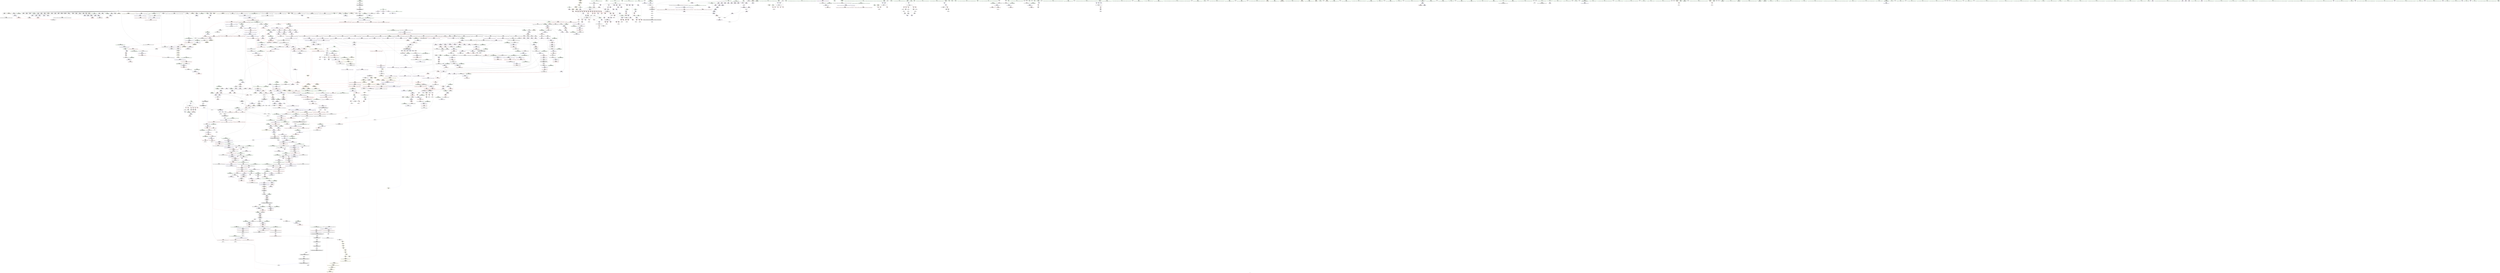 digraph "SVFG" {
	label="SVFG";

	Node0x55ec5f51bd50 [shape=record,color=grey,label="{NodeID: 0\nNullPtr|{|<s53>155}}"];
	Node0x55ec5f51bd50 -> Node0x55ec5fa9fff0[style=solid];
	Node0x55ec5f51bd50 -> Node0x55ec5faa00f0[style=solid];
	Node0x55ec5f51bd50 -> Node0x55ec5faa01c0[style=solid];
	Node0x55ec5f51bd50 -> Node0x55ec5faa0290[style=solid];
	Node0x55ec5f51bd50 -> Node0x55ec5faa0360[style=solid];
	Node0x55ec5f51bd50 -> Node0x55ec5faa0430[style=solid];
	Node0x55ec5f51bd50 -> Node0x55ec5faa0500[style=solid];
	Node0x55ec5f51bd50 -> Node0x55ec5faa05d0[style=solid];
	Node0x55ec5f51bd50 -> Node0x55ec5faa06a0[style=solid];
	Node0x55ec5f51bd50 -> Node0x55ec5faa0770[style=solid];
	Node0x55ec5f51bd50 -> Node0x55ec5faa0840[style=solid];
	Node0x55ec5f51bd50 -> Node0x55ec5faa0910[style=solid];
	Node0x55ec5f51bd50 -> Node0x55ec5faa09e0[style=solid];
	Node0x55ec5f51bd50 -> Node0x55ec5faa0ab0[style=solid];
	Node0x55ec5f51bd50 -> Node0x55ec5faa0b80[style=solid];
	Node0x55ec5f51bd50 -> Node0x55ec5faa0c50[style=solid];
	Node0x55ec5f51bd50 -> Node0x55ec5faa0d20[style=solid];
	Node0x55ec5f51bd50 -> Node0x55ec5faa0df0[style=solid];
	Node0x55ec5f51bd50 -> Node0x55ec5faa0ec0[style=solid];
	Node0x55ec5f51bd50 -> Node0x55ec5faa0f90[style=solid];
	Node0x55ec5f51bd50 -> Node0x55ec5faa1060[style=solid];
	Node0x55ec5f51bd50 -> Node0x55ec5faa1130[style=solid];
	Node0x55ec5f51bd50 -> Node0x55ec5faa1200[style=solid];
	Node0x55ec5f51bd50 -> Node0x55ec5faa12d0[style=solid];
	Node0x55ec5f51bd50 -> Node0x55ec5faa13a0[style=solid];
	Node0x55ec5f51bd50 -> Node0x55ec5faa1470[style=solid];
	Node0x55ec5f51bd50 -> Node0x55ec5faa1540[style=solid];
	Node0x55ec5f51bd50 -> Node0x55ec5faa1610[style=solid];
	Node0x55ec5f51bd50 -> Node0x55ec5faa16e0[style=solid];
	Node0x55ec5f51bd50 -> Node0x55ec5faa17b0[style=solid];
	Node0x55ec5f51bd50 -> Node0x55ec5faa1880[style=solid];
	Node0x55ec5f51bd50 -> Node0x55ec5faa1950[style=solid];
	Node0x55ec5f51bd50 -> Node0x55ec5faa1a20[style=solid];
	Node0x55ec5f51bd50 -> Node0x55ec5faa1af0[style=solid];
	Node0x55ec5f51bd50 -> Node0x55ec5faa1bc0[style=solid];
	Node0x55ec5f51bd50 -> Node0x55ec5faa1c90[style=solid];
	Node0x55ec5f51bd50 -> Node0x55ec5faa1d60[style=solid];
	Node0x55ec5f51bd50 -> Node0x55ec5faa1e30[style=solid];
	Node0x55ec5f51bd50 -> Node0x55ec5faa1f00[style=solid];
	Node0x55ec5f51bd50 -> Node0x55ec5faa1fd0[style=solid];
	Node0x55ec5f51bd50 -> Node0x55ec5faa20a0[style=solid];
	Node0x55ec5f51bd50 -> Node0x55ec5faa2170[style=solid];
	Node0x55ec5f51bd50 -> Node0x55ec5faa2240[style=solid];
	Node0x55ec5f51bd50 -> Node0x55ec5faa2310[style=solid];
	Node0x55ec5f51bd50 -> Node0x55ec5faa23e0[style=solid];
	Node0x55ec5f51bd50 -> Node0x55ec5faccf80[style=solid];
	Node0x55ec5f51bd50 -> Node0x55ec5fad0a30[style=solid];
	Node0x55ec5f51bd50 -> Node0x55ec5fad0b00[style=solid];
	Node0x55ec5f51bd50 -> Node0x55ec5fad0bd0[style=solid];
	Node0x55ec5f51bd50 -> Node0x55ec5fad3130[style=solid];
	Node0x55ec5f51bd50 -> Node0x55ec5fb00b20[style=solid];
	Node0x55ec5f51bd50 -> Node0x55ec5fb04b40[style=solid];
	Node0x55ec5f51bd50 -> Node0x55ec5fb05440[style=solid];
	Node0x55ec5f51bd50:s53 -> Node0x55ec5fbdb660[style=solid,color=red];
	Node0x55ec5faa39c0 [shape=record,color=red,label="{NodeID: 775\n691\<--641\n\<--j\n_Z7processv\n}"];
	Node0x55ec5faa39c0 -> Node0x55ec5fb02a40[style=solid];
	Node0x55ec5fbe8190 [shape=record,color=black,label="{NodeID: 2657\n1242 = PHI(833, )\n2nd arg _ZNSt6vectorIiSaIiEE17_M_realloc_insertIJRKiEEEvN9__gnu_cxx17__normal_iteratorIPiS1_EEDpOT_ }"];
	Node0x55ec5fbe8190 -> Node0x55ec5fad2c50[style=solid];
	Node0x55ec5fa9a050 [shape=record,color=black,label="{NodeID: 443\n1404\<--1267\n\<--this1\n_ZNSt6vectorIiSaIiEE17_M_realloc_insertIJRKiEEEvN9__gnu_cxx17__normal_iteratorIPiS1_EEDpOT_\n}"];
	Node0x55ec5fa9a050 -> Node0x55ec5fab3ae0[style=solid];
	Node0x55ec5fa9a050 -> Node0x55ec5fab3bb0[style=solid];
	Node0x55ec5fa8dd50 [shape=record,color=green,label="{NodeID: 111\n639\<--640\nehselector.slot\<--ehselector.slot_field_insensitive\n_Z7processv\n}"];
	Node0x55ec5fa8dd50 -> Node0x55ec5faa3750[style=solid];
	Node0x55ec5fa8dd50 -> Node0x55ec5facfe00[style=solid];
	Node0x55ec5fb5f270 [shape=record,color=yellow,style=double,label="{NodeID: 1993\n79V_1 = ENCHI(MR_79V_0)\npts\{1782 \}\nFun[_ZSt18uninitialized_copyISt13move_iteratorIPiES1_ET0_T_S4_S3_]|{<s0>165}}"];
	Node0x55ec5fb5f270:s0 -> Node0x55ec5fb5d870[style=dashed,color=red];
	Node0x55ec5faa93f0 [shape=record,color=red,label="{NodeID: 886\n1543\<--1542\n\<--call\n_ZN9__gnu_cxxmiIPiSt6vectorIiSaIiEEEENS_17__normal_iteratorIT_T0_E15difference_typeERKS8_SB_\n}"];
	Node0x55ec5faa93f0 -> Node0x55ec5fa9aae0[style=solid];
	Node0x55ec5faafec0 [shape=record,color=purple,label="{NodeID: 554\n433\<--397\narrayidx2\<--ap\n_Z2goii\n}"];
	Node0x55ec5faafec0 -> Node0x55ec5fab9920[style=solid];
	Node0x55ec5fb7e740 [shape=record,color=yellow,style=double,label="{NodeID: 2436\n79V_3 = CSCHI(MR_79V_2)\npts\{1782 \}\nCS[]|{<s0>121}}"];
	Node0x55ec5fb7e740:s0 -> Node0x55ec5fb66cb0[style=dashed,color=red];
	Node0x55ec5fa925e0 [shape=record,color=green,label="{NodeID: 222\n1497\<--1498\n_ZNKSt6vectorIiSaIiEE8max_sizeEv\<--_ZNKSt6vectorIiSaIiEE8max_sizeEv_field_insensitive\n}"];
	Node0x55ec5face740 [shape=record,color=blue,label="{NodeID: 997\n366\<--368\n\<--\n_Z4moveRii\n}"];
	Node0x55ec5face740 -> Node0x55ec5fb4ba50[style=dashed];
	Node0x55ec5fb022c0 [shape=record,color=grey,label="{NodeID: 1772\n1401 = Binary(1400, 986, )\n|{<s0>131}}"];
	Node0x55ec5fb022c0:s0 -> Node0x55ec5fbdb280[style=solid,color=red];
	Node0x55ec5fab58f0 [shape=record,color=purple,label="{NodeID: 665\n1893\<--1883\ncoerce.dive\<--__first\n_ZNSt20__uninitialized_copyILb1EE13__uninit_copyISt13move_iteratorIPiES3_EET0_T_S6_S5_\n}"];
	Node0x55ec5fab58f0 -> Node0x55ec5fad6600[style=solid];
	Node0x55ec5fbdb550 [shape=record,color=black,label="{NodeID: 2547\n1759 = PHI(1752, )\n1st arg _ZN9__gnu_cxx13new_allocatorIiE8allocateEmPKv }"];
	Node0x55ec5fbdb550 -> Node0x55ec5fad59d0[style=solid];
	Node0x55ec5faa09e0 [shape=record,color=black,label="{NodeID: 333\n168\<--3\n\<--dummyVal\n__cxx_global_var_init.1\n}"];
	Node0x55ec5faa09e0 -> Node0x55ec5facdbe0[style=solid];
	Node0x55ec5fad4170 [shape=record,color=blue,label="{NodeID: 1108\n1490\<--1510\nref.tmp\<--call4\n_ZNKSt6vectorIiSaIiEE12_M_check_lenEmPKc\n|{|<s1>140}}"];
	Node0x55ec5fad4170 -> Node0x55ec5faa9180[style=dashed];
	Node0x55ec5fad4170:s1 -> Node0x55ec5fb59fb0[style=dashed,color=red];
	Node0x55ec5f519d40 [shape=record,color=green,label="{NodeID: 1\n7\<--1\n__dso_handle\<--dummyObj\nGlob }"];
	Node0x55ec5faa3a90 [shape=record,color=red,label="{NodeID: 776\n734\<--731\nthis1\<--this.addr\n_ZNSt6vectorIiSaIiEE5clearEv\n|{|<s1>72}}"];
	Node0x55ec5faa3a90 -> Node0x55ec5fa97af0[style=solid];
	Node0x55ec5faa3a90:s1 -> Node0x55ec5fbdd360[style=solid,color=red];
	Node0x55ec5fbe82a0 [shape=record,color=black,label="{NodeID: 2658\n1990 = PHI(1965, )\n0th arg _ZSt13__copy_move_aILb1EPiS0_ET1_T0_S2_S1_ }"];
	Node0x55ec5fbe82a0 -> Node0x55ec5fad7160[style=solid];
	Node0x55ec5fa9a120 [shape=record,color=black,label="{NodeID: 444\n1409\<--1267\n\<--this1\n_ZNSt6vectorIiSaIiEE17_M_realloc_insertIJRKiEEEvN9__gnu_cxx17__normal_iteratorIPiS1_EEDpOT_\n}"];
	Node0x55ec5fa9a120 -> Node0x55ec5fab3c80[style=solid];
	Node0x55ec5fa9a120 -> Node0x55ec5fab3d50[style=solid];
	Node0x55ec5fa8de20 [shape=record,color=green,label="{NodeID: 112\n641\<--642\nj\<--j_field_insensitive\n_Z7processv\n|{|<s5>62}}"];
	Node0x55ec5fa8de20 -> Node0x55ec5faa3820[style=solid];
	Node0x55ec5fa8de20 -> Node0x55ec5faa38f0[style=solid];
	Node0x55ec5fa8de20 -> Node0x55ec5faa39c0[style=solid];
	Node0x55ec5fa8de20 -> Node0x55ec5facfc60[style=solid];
	Node0x55ec5fa8de20 -> Node0x55ec5facfed0[style=solid];
	Node0x55ec5fa8de20:s5 -> Node0x55ec5fbe5ec0[style=solid,color=red];
	Node0x55ec5faa94c0 [shape=record,color=red,label="{NodeID: 887\n1546\<--1545\n\<--call1\n_ZN9__gnu_cxxmiIPiSt6vectorIiSaIiEEEENS_17__normal_iteratorIT_T0_E15difference_typeERKS8_SB_\n}"];
	Node0x55ec5faa94c0 -> Node0x55ec5fa9abb0[style=solid];
	Node0x55ec5faaff90 [shape=record,color=purple,label="{NodeID: 555\n435\<--397\narrayidx3\<--ap\n_Z2goii\n}"];
	Node0x55ec5faaff90 -> Node0x55ec5fab99f0[style=solid];
	Node0x55ec5fb7e8a0 [shape=record,color=yellow,style=double,label="{NodeID: 2437\n79V_4 = CSCHI(MR_79V_3)\npts\{1782 \}\nCS[]|{<s0>82}}"];
	Node0x55ec5fb7e8a0:s0 -> Node0x55ec5fb4fb80[style=dashed,color=blue];
	Node0x55ec5fa926e0 [shape=record,color=green,label="{NodeID: 223\n1506\<--1507\n_ZSt20__throw_length_errorPKc\<--_ZSt20__throw_length_errorPKc_field_insensitive\n}"];
	Node0x55ec5fb68630 [shape=record,color=yellow,style=double,label="{NodeID: 2105\n113V_1 = ENCHI(MR_113V_0)\npts\{642 \}\nFun[_ZNSt6vectorIiSaIiEE17_M_realloc_insertIJRKiEEEvN9__gnu_cxx17__normal_iteratorIPiS1_EEDpOT_]|{<s0>115}}"];
	Node0x55ec5fb68630:s0 -> Node0x55ec5fb464b0[style=dashed,color=red];
	Node0x55ec5face810 [shape=record,color=blue,label="{NodeID: 998\n313\<--371\nprev\<--\n_Z4moveRii\n}"];
	Node0x55ec5face810 -> Node0x55ec5fb4b550[style=dashed];
	Node0x55ec5fb02440 [shape=record,color=grey,label="{NodeID: 1773\n2038 = Binary(2036, 2037, )\n}"];
	Node0x55ec5fb02440 -> Node0x55ec5fb01540[style=solid];
	Node0x55ec5fab59c0 [shape=record,color=purple,label="{NodeID: 666\n1895\<--1885\ncoerce.dive1\<--__last\n_ZNSt20__uninitialized_copyILb1EE13__uninit_copyISt13move_iteratorIPiES3_EET0_T_S6_S5_\n}"];
	Node0x55ec5fab59c0 -> Node0x55ec5fad66d0[style=solid];
	Node0x55ec5fbdb660 [shape=record,color=black,label="{NodeID: 2548\n1760 = PHI(3, )\n2nd arg _ZN9__gnu_cxx13new_allocatorIiE8allocateEmPKv }"];
	Node0x55ec5fbdb660 -> Node0x55ec5fad5aa0[style=solid];
	Node0x55ec5faa0ab0 [shape=record,color=black,label="{NodeID: 334\n171\<--3\n\<--dummyVal\n__cxx_global_var_init.1\n}"];
	Node0x55ec5fad4240 [shape=record,color=blue,label="{NodeID: 1109\n1488\<--1516\n__len\<--add\n_ZNKSt6vectorIiSaIiEE12_M_check_lenEmPKc\n}"];
	Node0x55ec5fad4240 -> Node0x55ec5faa8f10[style=dashed];
	Node0x55ec5fad4240 -> Node0x55ec5faa8fe0[style=dashed];
	Node0x55ec5fad4240 -> Node0x55ec5faa90b0[style=dashed];
	Node0x55ec5fa89a40 [shape=record,color=green,label="{NodeID: 2\n16\<--1\n.str\<--dummyObj\nGlob }"];
	Node0x55ec5faa3b60 [shape=record,color=red,label="{NodeID: 777\n738\<--737\n\<--_M_start\n_ZNSt6vectorIiSaIiEE5clearEv\n|{<s0>72}}"];
	Node0x55ec5faa3b60:s0 -> Node0x55ec5fbe7890[style=solid,color=red];
	Node0x55ec5fbe83b0 [shape=record,color=black,label="{NodeID: 2659\n1991 = PHI(1969, )\n1st arg _ZSt13__copy_move_aILb1EPiS0_ET1_T0_S2_S1_ }"];
	Node0x55ec5fbe83b0 -> Node0x55ec5fad7230[style=solid];
	Node0x55ec5fa9a1f0 [shape=record,color=black,label="{NodeID: 445\n1416\<--1267\n\<--this1\n_ZNSt6vectorIiSaIiEE17_M_realloc_insertIJRKiEEEvN9__gnu_cxx17__normal_iteratorIPiS1_EEDpOT_\n}"];
	Node0x55ec5fa9a1f0 -> Node0x55ec5fab3e20[style=solid];
	Node0x55ec5fa9a1f0 -> Node0x55ec5fab3ef0[style=solid];
	Node0x55ec5fa8def0 [shape=record,color=green,label="{NodeID: 113\n644\<--645\n_ZNSt6vectorIiSaIiEE5clearEv\<--_ZNSt6vectorIiSaIiEE5clearEv_field_insensitive\n}"];
	Node0x55ec5faa9590 [shape=record,color=red,label="{NodeID: 888\n1559\<--1556\nthis1\<--this.addr\n_ZNSt6vectorIiSaIiEE5beginEv\n}"];
	Node0x55ec5faa9590 -> Node0x55ec5fa9ad50[style=solid];
	Node0x55ec5fab0060 [shape=record,color=purple,label="{NodeID: 556\n443\<--397\narrayidx6\<--ap\n_Z2goii\n}"];
	Node0x55ec5fab0060 -> Node0x55ec5facef60[style=solid];
	Node0x55ec5fb7ea00 [shape=record,color=yellow,style=double,label="{NodeID: 2438\n317V_2 = CSCHI(MR_317V_1)\npts\{14350000 \}\nCS[]}"];
	Node0x55ec5fb7ea00 -> Node0x55ec5faa87c0[style=dashed];
	Node0x55ec5fa927e0 [shape=record,color=green,label="{NodeID: 224\n1513\<--1514\n_ZSt3maxImERKT_S2_S2_\<--_ZSt3maxImERKT_S2_S2__field_insensitive\n}"];
	Node0x55ec5face8e0 [shape=record,color=blue,label="{NodeID: 999\n378\<--377\n\<--\n_Z4moveRii\n}"];
	Node0x55ec5face8e0 -> Node0x55ec5fb4ba50[style=dashed];
	Node0x55ec5fb025c0 [shape=record,color=grey,label="{NodeID: 1774\n780 = Binary(779, 99, )\n}"];
	Node0x55ec5fb025c0 -> Node0x55ec5fafffe0[style=solid];
	Node0x55ec5fab5a90 [shape=record,color=purple,label="{NodeID: 667\n1905\<--1889\ncoerce.dive3\<--agg.tmp\n_ZNSt20__uninitialized_copyILb1EE13__uninit_copyISt13move_iteratorIPiES3_EET0_T_S6_S5_\n}"];
	Node0x55ec5fab5a90 -> Node0x55ec5facb040[style=solid];
	Node0x55ec5fbdb770 [shape=record,color=black,label="{NodeID: 2549\n929 = PHI(923, )\n0th arg _ZN9__gnu_cxx13new_allocatorIiEC2Ev }"];
	Node0x55ec5fbdb770 -> Node0x55ec5fad0d70[style=solid];
	Node0x55ec5faa0b80 [shape=record,color=black,label="{NodeID: 335\n172\<--3\n\<--dummyVal\n__cxx_global_var_init.1\n}"];
	Node0x55ec5faa0b80 -> Node0x55ec5facdcb0[style=solid];
	Node0x55ec5fad4310 [shape=record,color=blue,label="{NodeID: 1110\n1535\<--1533\n__lhs.addr\<--__lhs\n_ZN9__gnu_cxxmiIPiSt6vectorIiSaIiEEEENS_17__normal_iteratorIT_T0_E15difference_typeERKS8_SB_\n}"];
	Node0x55ec5fad4310 -> Node0x55ec5faa9250[style=dashed];
	Node0x55ec5fa89d80 [shape=record,color=green,label="{NodeID: 3\n18\<--1\n.str.2\<--dummyObj\nGlob }"];
	Node0x55ec5faa3c30 [shape=record,color=red,label="{NodeID: 778\n760\<--754\n\<--__lhs.addr\n_ZSteqIcEN9__gnu_cxx11__enable_ifIXsr9__is_charIT_EE7__valueEbE6__typeERKNSt7__cxx1112basic_stringIS2_St11char_traitsIS2_ESaIS2_EEESC_\n}"];
	Node0x55ec5fbe84c0 [shape=record,color=black,label="{NodeID: 2660\n1992 = PHI(1971, )\n2nd arg _ZSt13__copy_move_aILb1EPiS0_ET1_T0_S2_S1_ }"];
	Node0x55ec5fbe84c0 -> Node0x55ec5fad7300[style=solid];
	Node0x55ec5fa9a2c0 [shape=record,color=black,label="{NodeID: 446\n1293\<--1292\n\<--_M_impl\n_ZNSt6vectorIiSaIiEE17_M_realloc_insertIJRKiEEEvN9__gnu_cxx17__normal_iteratorIPiS1_EEDpOT_\n|{<s0>115}}"];
	Node0x55ec5fa9a2c0:s0 -> Node0x55ec5fbe5040[style=solid,color=red];
	Node0x55ec5fa8dff0 [shape=record,color=green,label="{NodeID: 114\n647\<--648\n_ZNSirsERi\<--_ZNSirsERi_field_insensitive\n}"];
	Node0x55ec5faa9660 [shape=record,color=red,label="{NodeID: 889\n1565\<--1564\n\<--coerce.dive\n_ZNSt6vectorIiSaIiEE5beginEv\n}"];
	Node0x55ec5faa9660 -> Node0x55ec5fa9ae20[style=solid];
	Node0x55ec5fab0130 [shape=record,color=purple,label="{NodeID: 557\n461\<--397\narrayidx13\<--ap\n_Z2goii\n}"];
	Node0x55ec5fab0130 -> Node0x55ec5fab9b90[style=solid];
	Node0x55ec5fb7eb60 [shape=record,color=yellow,style=double,label="{NodeID: 2439\n347V_2 = CSCHI(MR_347V_1)\npts\{15550000 \}\nCS[]}"];
	Node0x55ec5fb7eb60 -> Node0x55ec5faa9660[style=dashed];
	Node0x55ec5fa928e0 [shape=record,color=green,label="{NodeID: 225\n1535\<--1536\n__lhs.addr\<--__lhs.addr_field_insensitive\n_ZN9__gnu_cxxmiIPiSt6vectorIiSaIiEEEENS_17__normal_iteratorIT_T0_E15difference_typeERKS8_SB_\n}"];
	Node0x55ec5fa928e0 -> Node0x55ec5faa9250[style=solid];
	Node0x55ec5fa928e0 -> Node0x55ec5fad4310[style=solid];
	Node0x55ec5face9b0 [shape=record,color=blue,label="{NodeID: 1000\n315\<--382\ni\<--inc\n_Z4moveRii\n}"];
	Node0x55ec5face9b0 -> Node0x55ec5fab80c0[style=dashed];
	Node0x55ec5face9b0 -> Node0x55ec5fab8190[style=dashed];
	Node0x55ec5face9b0 -> Node0x55ec5face9b0[style=dashed];
	Node0x55ec5face9b0 -> Node0x55ec5fb4ab50[style=dashed];
	Node0x55ec5fb02740 [shape=record,color=grey,label="{NodeID: 1775\n382 = Binary(381, 335, )\n}"];
	Node0x55ec5fb02740 -> Node0x55ec5face9b0[style=solid];
	Node0x55ec5fab5b60 [shape=record,color=purple,label="{NodeID: 668\n1907\<--1891\ncoerce.dive4\<--agg.tmp2\n_ZNSt20__uninitialized_copyILb1EE13__uninit_copyISt13move_iteratorIPiES3_EET0_T_S6_S5_\n}"];
	Node0x55ec5fab5b60 -> Node0x55ec5facb110[style=solid];
	Node0x55ec5fbdb880 [shape=record,color=black,label="{NodeID: 2550\n1479 = PHI(1267, )\n0th arg _ZNKSt6vectorIiSaIiEE12_M_check_lenEmPKc }"];
	Node0x55ec5fbdb880 -> Node0x55ec5fad3f00[style=solid];
	Node0x55ec5faa0c50 [shape=record,color=black,label="{NodeID: 336\n174\<--3\n\<--dummyVal\n__cxx_global_var_init.1\n}"];
	Node0x55ec5faa0c50 -> Node0x55ec5facdd80[style=solid];
	Node0x55ec5fad43e0 [shape=record,color=blue,label="{NodeID: 1111\n1537\<--1534\n__rhs.addr\<--__rhs\n_ZN9__gnu_cxxmiIPiSt6vectorIiSaIiEEEENS_17__normal_iteratorIT_T0_E15difference_typeERKS8_SB_\n}"];
	Node0x55ec5fad43e0 -> Node0x55ec5faa9320[style=dashed];
	Node0x55ec5fa89e40 [shape=record,color=green,label="{NodeID: 4\n20\<--1\n.str.3\<--dummyObj\nGlob }"];
	Node0x55ec5faa3d00 [shape=record,color=red,label="{NodeID: 779\n768\<--754\n\<--__lhs.addr\n_ZSteqIcEN9__gnu_cxx11__enable_ifIXsr9__is_charIT_EE7__valueEbE6__typeERKNSt7__cxx1112basic_stringIS2_St11char_traitsIS2_ESaIS2_EEESC_\n}"];
	Node0x55ec5fbe85d0 [shape=record,color=black,label="{NodeID: 2661\n221 = PHI()\n0th arg __cxx_global_array_dtor }"];
	Node0x55ec5fbe85d0 -> Node0x55ec5facde50[style=solid];
	Node0x55ec5fa9a390 [shape=record,color=black,label="{NodeID: 447\n1344\<--1343\n\<--_M_impl17\n_ZNSt6vectorIiSaIiEE17_M_realloc_insertIJRKiEEEvN9__gnu_cxx17__normal_iteratorIPiS1_EEDpOT_\n|{<s0>123}}"];
	Node0x55ec5fa9a390:s0 -> Node0x55ec5fbd9320[style=solid,color=red];
	Node0x55ec5fa92c30 [shape=record,color=green,label="{NodeID: 115\n661\<--662\n_ZNSt7__cxx1112basic_stringIcSt11char_traitsIcESaIcEEC1Ev\<--_ZNSt7__cxx1112basic_stringIcSt11char_traitsIcESaIcEEC1Ev_field_insensitive\n}"];
	Node0x55ec5faa9730 [shape=record,color=red,label="{NodeID: 890\n1576\<--1570\nthis1\<--this.addr\n_ZNSt12_Vector_baseIiSaIiEE11_M_allocateEm\n}"];
	Node0x55ec5faa9730 -> Node0x55ec5fab44a0[style=solid];
	Node0x55ec5fab0200 [shape=record,color=purple,label="{NodeID: 558\n468\<--397\narrayidx16\<--ap\n_Z2goii\n}"];
	Node0x55ec5fab0200 -> Node0x55ec5fab9c60[style=solid];
	Node0x55ec5fb7ecc0 [shape=record,color=yellow,style=double,label="{NodeID: 2440\n79V_2 = CSCHI(MR_79V_1)\npts\{1782 \}\nCS[]|{<s0>118|<s1>121}}"];
	Node0x55ec5fb7ecc0:s0 -> Node0x55ec5fb7e740[style=dashed,color=blue];
	Node0x55ec5fb7ecc0:s1 -> Node0x55ec5fb7e8a0[style=dashed,color=blue];
	Node0x55ec5fa929b0 [shape=record,color=green,label="{NodeID: 226\n1537\<--1538\n__rhs.addr\<--__rhs.addr_field_insensitive\n_ZN9__gnu_cxxmiIPiSt6vectorIiSaIiEEEENS_17__normal_iteratorIT_T0_E15difference_typeERKS8_SB_\n}"];
	Node0x55ec5fa929b0 -> Node0x55ec5faa9320[style=solid];
	Node0x55ec5fa929b0 -> Node0x55ec5fad43e0[style=solid];
	Node0x55ec5facea80 [shape=record,color=blue,label="{NodeID: 1001\n393\<--389\napos.addr\<--apos\n_Z2goii\n}"];
	Node0x55ec5facea80 -> Node0x55ec5fab8b50[style=dashed];
	Node0x55ec5facea80 -> Node0x55ec5fab8c20[style=dashed];
	Node0x55ec5fb028c0 [shape=record,color=grey,label="{NodeID: 1776\n869 = Binary(868, 335, )\n}"];
	Node0x55ec5fb028c0 -> Node0x55ec5fad07c0[style=solid];
	Node0x55ec5fab5c30 [shape=record,color=purple,label="{NodeID: 669\n2128\<--1898\noffset_0\<--\n}"];
	Node0x55ec5fab5c30 -> Node0x55ec5fad6870[style=solid];
	Node0x55ec5fbdb990 [shape=record,color=black,label="{NodeID: 2551\n1480 = PHI(1270, )\n1st arg _ZNKSt6vectorIiSaIiEE12_M_check_lenEmPKc }"];
	Node0x55ec5fbdb990 -> Node0x55ec5fad3fd0[style=solid];
	Node0x55ec5faa0d20 [shape=record,color=black,label="{NodeID: 337\n203\<--3\nlpad.val\<--dummyVal\n__cxx_global_var_init.1\n}"];
	Node0x55ec5fad44b0 [shape=record,color=blue,label="{NodeID: 1112\n1556\<--1553\nthis.addr\<--this\n_ZNSt6vectorIiSaIiEE5beginEv\n}"];
	Node0x55ec5fad44b0 -> Node0x55ec5faa9590[style=dashed];
	Node0x55ec5fa89f00 [shape=record,color=green,label="{NodeID: 5\n22\<--1\n.str.4\<--dummyObj\nGlob }"];
	Node0x55ec5f2e5180 [shape=record,color=yellow,style=double,label="{NodeID: 1887\n79V_1 = ENCHI(MR_79V_0)\npts\{1782 \}\nFun[_ZSt14__copy_move_a2ILb1EPiS0_ET1_T0_S2_S1_]|{<s0>177}}"];
	Node0x55ec5f2e5180:s0 -> Node0x55ec5fb69000[style=dashed,color=red];
	Node0x55ec5faa3dd0 [shape=record,color=red,label="{NodeID: 780\n774\<--754\n\<--__lhs.addr\n_ZSteqIcEN9__gnu_cxx11__enable_ifIXsr9__is_charIT_EE7__valueEbE6__typeERKNSt7__cxx1112basic_stringIS2_St11char_traitsIS2_ESaIS2_EEESC_\n}"];
	Node0x55ec5fa9a460 [shape=record,color=black,label="{NodeID: 448\n1398\<--1393\nsub.ptr.lhs.cast\<--\n_ZNSt6vectorIiSaIiEE17_M_realloc_insertIJRKiEEEvN9__gnu_cxx17__normal_iteratorIPiS1_EEDpOT_\n}"];
	Node0x55ec5fa9a460 -> Node0x55ec5fb02140[style=solid];
	Node0x55ec5fa92d30 [shape=record,color=green,label="{NodeID: 116\n664\<--665\n_ZStrsIcSt11char_traitsIcESaIcEERSt13basic_istreamIT_T0_ES7_RNSt7__cxx1112basic_stringIS4_S5_T1_EE\<--_ZStrsIcSt11char_traitsIcESaIcEERSt13basic_istreamIT_T0_ES7_RNSt7__cxx1112basic_stringIS4_S5_T1_EE_field_insensitive\n}"];
	Node0x55ec5faa9800 [shape=record,color=red,label="{NodeID: 891\n1577\<--1572\n\<--__n.addr\n_ZNSt12_Vector_baseIiSaIiEE11_M_allocateEm\n}"];
	Node0x55ec5faa9800 -> Node0x55ec5fb04fc0[style=solid];
	Node0x55ec5fab02d0 [shape=record,color=purple,label="{NodeID: 559\n478\<--397\narrayidx20\<--ap\n_Z2goii\n}"];
	Node0x55ec5fab02d0 -> Node0x55ec5fab9d30[style=solid];
	Node0x55ec5fb7ee20 [shape=record,color=yellow,style=double,label="{NodeID: 2441\n79V_2 = CSCHI(MR_79V_1)\npts\{1782 \}\nCS[]|{<s0>150}}"];
	Node0x55ec5fb7ee20:s0 -> Node0x55ec5fb7ecc0[style=dashed,color=blue];
	Node0x55ec5fa92a80 [shape=record,color=green,label="{NodeID: 227\n1554\<--1555\nretval\<--retval_field_insensitive\n_ZNSt6vectorIiSaIiEE5beginEv\n|{|<s1>146}}"];
	Node0x55ec5fa92a80 -> Node0x55ec5fab4230[style=solid];
	Node0x55ec5fa92a80:s1 -> Node0x55ec5fbde740[style=solid,color=red];
	Node0x55ec5faceb50 [shape=record,color=blue,label="{NodeID: 1002\n395\<--390\nbpos.addr\<--bpos\n_Z2goii\n}"];
	Node0x55ec5faceb50 -> Node0x55ec5fab8cf0[style=dashed];
	Node0x55ec5faceb50 -> Node0x55ec5fab8dc0[style=dashed];
	Node0x55ec5fb02a40 [shape=record,color=grey,label="{NodeID: 1777\n692 = Binary(691, 335, )\n}"];
	Node0x55ec5fb02a40 -> Node0x55ec5facfed0[style=solid];
	Node0x55ec5fab5d00 [shape=record,color=purple,label="{NodeID: 670\n2129\<--1899\noffset_0\<--\n}"];
	Node0x55ec5fab5d00 -> Node0x55ec5facc970[style=solid];
	Node0x55ec5fbdbaa0 [shape=record,color=black,label="{NodeID: 2552\n1481 = PHI(1268, )\n2nd arg _ZNKSt6vectorIiSaIiEE12_M_check_lenEmPKc }"];
	Node0x55ec5fbdbaa0 -> Node0x55ec5fad40a0[style=solid];
	Node0x55ec5faa0df0 [shape=record,color=black,label="{NodeID: 338\n204\<--3\nlpad.val18\<--dummyVal\n__cxx_global_var_init.1\n}"];
	Node0x55ec5fad4580 [shape=record,color=blue,label="{NodeID: 1113\n1570\<--1568\nthis.addr\<--this\n_ZNSt12_Vector_baseIiSaIiEE11_M_allocateEm\n}"];
	Node0x55ec5fad4580 -> Node0x55ec5faa9730[style=dashed];
	Node0x55ec5fa8a360 [shape=record,color=green,label="{NodeID: 6\n24\<--1\n.str.5\<--dummyObj\nGlob }"];
	Node0x55ec5faa3ea0 [shape=record,color=red,label="{NodeID: 781\n764\<--756\n\<--__rhs.addr\n_ZSteqIcEN9__gnu_cxx11__enable_ifIXsr9__is_charIT_EE7__valueEbE6__typeERKNSt7__cxx1112basic_stringIS2_St11char_traitsIS2_ESaIS2_EEESC_\n}"];
	Node0x55ec5fa9a530 [shape=record,color=black,label="{NodeID: 449\n1399\<--1397\nsub.ptr.rhs.cast\<--\n_ZNSt6vectorIiSaIiEE17_M_realloc_insertIJRKiEEEvN9__gnu_cxx17__normal_iteratorIPiS1_EEDpOT_\n}"];
	Node0x55ec5fa9a530 -> Node0x55ec5fb02140[style=solid];
	Node0x55ec5fa92e30 [shape=record,color=green,label="{NodeID: 117\n676\<--677\n_ZSteqIcEN9__gnu_cxx11__enable_ifIXsr9__is_charIT_EE7__valueEbE6__typeERKNSt7__cxx1112basic_stringIS2_St11char_traitsIS2_ESaIS2_EEESC_\<--_ZSteqIcEN9__gnu_cxx11__enable_ifIXsr9__is_charIT_EE7__valueEbE6__typeERKNSt7__cxx1112basic_stringIS2_St11char_traitsIS2_ESaIS2_EEESC__field_insensitive\n}"];
	Node0x55ec5faa98d0 [shape=record,color=red,label="{NodeID: 892\n1582\<--1572\n\<--__n.addr\n_ZNSt12_Vector_baseIiSaIiEE11_M_allocateEm\n|{<s0>147}}"];
	Node0x55ec5faa98d0:s0 -> Node0x55ec5fbdd9a0[style=solid,color=red];
	Node0x55ec5fab03a0 [shape=record,color=purple,label="{NodeID: 560\n520\<--397\narrayidx43\<--ap\n_Z2goii\n}"];
	Node0x55ec5fab03a0 -> Node0x55ec5fab9fa0[style=solid];
	Node0x55ec5fb7ef80 [shape=record,color=yellow,style=double,label="{NodeID: 2442\n151V_2 = CSCHI(MR_151V_1)\npts\{18310000 \}\nCS[]}"];
	Node0x55ec5fb7ef80 -> Node0x55ec5faab3a0[style=dashed];
	Node0x55ec5fa9b080 [shape=record,color=green,label="{NodeID: 228\n1556\<--1557\nthis.addr\<--this.addr_field_insensitive\n_ZNSt6vectorIiSaIiEE5beginEv\n}"];
	Node0x55ec5fa9b080 -> Node0x55ec5faa9590[style=solid];
	Node0x55ec5fa9b080 -> Node0x55ec5fad44b0[style=solid];
	Node0x55ec5facec20 [shape=record,color=blue, style = dotted,label="{NodeID: 1003\n2113\<--2115\noffset_0\<--dummyVal\n_Z2goii\n}"];
	Node0x55ec5facec20 -> Node0x55ec5fb4d880[style=dashed];
	Node0x55ec5fb02bc0 [shape=record,color=grey,label="{NodeID: 1778\n698 = Binary(697, 335, )\n}"];
	Node0x55ec5fb02bc0 -> Node0x55ec5facffa0[style=solid];
	Node0x55ec5fab5dd0 [shape=record,color=purple,label="{NodeID: 671\n2131\<--1901\noffset_0\<--\n}"];
	Node0x55ec5fab5dd0 -> Node0x55ec5fad6940[style=solid];
	Node0x55ec5fbdbbe0 [shape=record,color=black,label="{NodeID: 2553\n389 = PHI(711, )\n0th arg _Z2goii }"];
	Node0x55ec5fbdbbe0 -> Node0x55ec5facea80[style=solid];
	Node0x55ec5faa0ec0 [shape=record,color=black,label="{NodeID: 339\n256\<--3\n\<--dummyVal\n_ZNSt6vectorIiSaIiEEC2Ev\n}"];
	Node0x55ec5fad4650 [shape=record,color=blue,label="{NodeID: 1114\n1572\<--1569\n__n.addr\<--__n\n_ZNSt12_Vector_baseIiSaIiEE11_M_allocateEm\n}"];
	Node0x55ec5fad4650 -> Node0x55ec5faa9800[style=dashed];
	Node0x55ec5fad4650 -> Node0x55ec5faa98d0[style=dashed];
	Node0x55ec5fa8a420 [shape=record,color=green,label="{NodeID: 7\n33\<--1\n_ZZ2goiiE2ap\<--dummyObj\nGlob }"];
	Node0x55ec5faa3f70 [shape=record,color=red,label="{NodeID: 782\n772\<--756\n\<--__rhs.addr\n_ZSteqIcEN9__gnu_cxx11__enable_ifIXsr9__is_charIT_EE7__valueEbE6__typeERKNSt7__cxx1112basic_stringIS2_St11char_traitsIS2_ESaIS2_EEESC_\n}"];
	Node0x55ec5fa9a600 [shape=record,color=black,label="{NodeID: 450\n1440\<--1439\n\<--this1\n_ZNSt6vectorIiSaIiEE3endEv\n}"];
	Node0x55ec5fa9a600 -> Node0x55ec5fab4090[style=solid];
	Node0x55ec5fa9a600 -> Node0x55ec5fab4160[style=solid];
	Node0x55ec5fa92f30 [shape=record,color=green,label="{NodeID: 118\n680\<--681\n_ZNSt6vectorIiSaIiEE9push_backERKi\<--_ZNSt6vectorIiSaIiEE9push_backERKi_field_insensitive\n}"];
	Node0x55ec5faa99a0 [shape=record,color=red,label="{NodeID: 893\n1611\<--1595\n\<--__first.addr\n_ZSt34__uninitialized_move_if_noexcept_aIPiS0_SaIiEET0_T_S3_S2_RT1_\n|{<s0>148}}"];
	Node0x55ec5faa99a0:s0 -> Node0x55ec5fbe5430[style=solid,color=red];
	Node0x55ec5fab0470 [shape=record,color=purple,label="{NodeID: 561\n525\<--397\narrayidx46\<--ap\n_Z2goii\n}"];
	Node0x55ec5fab0470 -> Node0x55ec5faba070[style=solid];
	Node0x55ec5fb7f0e0 [shape=record,color=yellow,style=double,label="{NodeID: 2443\n79V_2 = CSCHI(MR_79V_1)\npts\{1782 \}\nCS[]|{<s0>161}}"];
	Node0x55ec5fb7f0e0:s0 -> Node0x55ec5fb7ee20[style=dashed,color=blue];
	Node0x55ec5fa9b110 [shape=record,color=green,label="{NodeID: 229\n1570\<--1571\nthis.addr\<--this.addr_field_insensitive\n_ZNSt12_Vector_baseIiSaIiEE11_M_allocateEm\n}"];
	Node0x55ec5fa9b110 -> Node0x55ec5faa9730[style=solid];
	Node0x55ec5fa9b110 -> Node0x55ec5fad4580[style=solid];
	Node0x55ec5facecf0 [shape=record,color=blue,label="{NodeID: 1004\n399\<--346\nturn\<--\n_Z2goii\n}"];
	Node0x55ec5facecf0 -> Node0x55ec5fb4c980[style=dashed];
	Node0x55ec5fb02d40 [shape=record,color=grey,label="{NodeID: 1779\n985 = Binary(984, 986, )\n|{<s0>94}}"];
	Node0x55ec5fb02d40:s0 -> Node0x55ec5fbdb280[style=solid,color=red];
	Node0x55ec5fab5ea0 [shape=record,color=purple,label="{NodeID: 672\n2132\<--1902\noffset_0\<--\n}"];
	Node0x55ec5fab5ea0 -> Node0x55ec5facca40[style=solid];
	Node0x55ec5fbdbd20 [shape=record,color=black,label="{NodeID: 2554\n390 = PHI(712, )\n1st arg _Z2goii }"];
	Node0x55ec5fbdbd20 -> Node0x55ec5faceb50[style=solid];
	Node0x55ec5faa0f90 [shape=record,color=black,label="{NodeID: 340\n257\<--3\n\<--dummyVal\n_ZNSt6vectorIiSaIiEEC2Ev\n|{<s0>29}}"];
	Node0x55ec5faa0f90:s0 -> Node0x55ec5fbe7470[style=solid,color=red];
	Node0x55ec5fad4720 [shape=record,color=blue,label="{NodeID: 1115\n1595\<--1591\n__first.addr\<--__first\n_ZSt34__uninitialized_move_if_noexcept_aIPiS0_SaIiEET0_T_S3_S2_RT1_\n}"];
	Node0x55ec5fad4720 -> Node0x55ec5faa99a0[style=dashed];
	Node0x55ec5fa8a4e0 [shape=record,color=green,label="{NodeID: 8\n35\<--1\n_ZSt4cerr\<--dummyObj\nGlob }"];
	Node0x55ec5faa4040 [shape=record,color=red,label="{NodeID: 783\n799\<--791\nthis1\<--this.addr\n_ZNSt6vectorIiSaIiEE9push_backERKi\n|{|<s5>81|<s6>82}}"];
	Node0x55ec5faa4040 -> Node0x55ec5fa97c90[style=solid];
	Node0x55ec5faa4040 -> Node0x55ec5fa97d60[style=solid];
	Node0x55ec5faa4040 -> Node0x55ec5fa97e30[style=solid];
	Node0x55ec5faa4040 -> Node0x55ec5fa97f00[style=solid];
	Node0x55ec5faa4040 -> Node0x55ec5fa97fd0[style=solid];
	Node0x55ec5faa4040:s5 -> Node0x55ec5fbdd250[style=solid,color=red];
	Node0x55ec5faa4040:s6 -> Node0x55ec5fbe7f70[style=solid,color=red];
	Node0x55ec5fa9a6d0 [shape=record,color=black,label="{NodeID: 451\n1432\<--1447\n_ZNSt6vectorIiSaIiEE3endEv_ret\<--\n_ZNSt6vectorIiSaIiEE3endEv\n|{<s0>81}}"];
	Node0x55ec5fa9a6d0:s0 -> Node0x55ec5fbd6060[style=solid,color=blue];
	Node0x55ec5fa93030 [shape=record,color=green,label="{NodeID: 119\n731\<--732\nthis.addr\<--this.addr_field_insensitive\n_ZNSt6vectorIiSaIiEE5clearEv\n}"];
	Node0x55ec5fa93030 -> Node0x55ec5faa3a90[style=solid];
	Node0x55ec5fa93030 -> Node0x55ec5fad0070[style=solid];
	Node0x55ec5fb453f0 [shape=record,color=yellow,style=double,label="{NodeID: 2001\n90V_1 = ENCHI(MR_90V_0)\npts\{320000 320001 \}\nFun[_ZN9__gnu_cxx17__normal_iteratorIPiSt6vectorIiSaIiEEEC2ERKS1_]}"];
	Node0x55ec5fb453f0 -> Node0x55ec5faaab80[style=dashed];
	Node0x55ec5faa9a70 [shape=record,color=red,label="{NodeID: 894\n1617\<--1597\n\<--__last.addr\n_ZSt34__uninitialized_move_if_noexcept_aIPiS0_SaIiEET0_T_S3_S2_RT1_\n|{<s0>149}}"];
	Node0x55ec5faa9a70:s0 -> Node0x55ec5fbe5430[style=solid,color=red];
	Node0x55ec5fab0540 [shape=record,color=purple,label="{NodeID: 562\n529\<--397\narrayidx49\<--ap\n_Z2goii\n}"];
	Node0x55ec5fab0540 -> Node0x55ec5faba140[style=solid];
	Node0x55ec5fb7f240 [shape=record,color=yellow,style=double,label="{NodeID: 2444\n79V_2 = CSCHI(MR_79V_1)\npts\{1782 \}\nCS[]|{<s0>165}}"];
	Node0x55ec5fb7f240:s0 -> Node0x55ec5fb7f0e0[style=dashed,color=blue];
	Node0x55ec5fa9b1e0 [shape=record,color=green,label="{NodeID: 230\n1572\<--1573\n__n.addr\<--__n.addr_field_insensitive\n_ZNSt12_Vector_baseIiSaIiEE11_M_allocateEm\n}"];
	Node0x55ec5fa9b1e0 -> Node0x55ec5faa9800[style=solid];
	Node0x55ec5fa9b1e0 -> Node0x55ec5faa98d0[style=solid];
	Node0x55ec5fa9b1e0 -> Node0x55ec5fad4650[style=solid];
	Node0x55ec5facedc0 [shape=record,color=blue,label="{NodeID: 1005\n401\<--346\ni\<--\n_Z2goii\n}"];
	Node0x55ec5facedc0 -> Node0x55ec5fb4ce80[style=dashed];
	Node0x55ec5fb02ec0 [shape=record,color=grey,label="{NodeID: 1780\n984 = Binary(982, 983, )\n}"];
	Node0x55ec5fb02ec0 -> Node0x55ec5fb02d40[style=solid];
	Node0x55ec5fab5f70 [shape=record,color=purple,label="{NodeID: 673\n1927\<--1917\ncoerce.dive\<--__first\n_ZSt4copyISt13move_iteratorIPiES1_ET0_T_S4_S3_\n}"];
	Node0x55ec5fab5f70 -> Node0x55ec5fad6a10[style=solid];
	Node0x55ec5fbdbe60 [shape=record,color=black,label="{NodeID: 2555\n1914 = PHI(1906, )\n0th arg _ZSt4copyISt13move_iteratorIPiES1_ET0_T_S4_S3_ }"];
	Node0x55ec5fbdbe60 -> Node0x55ec5fad6a10[style=solid];
	Node0x55ec5faa1060 [shape=record,color=black,label="{NodeID: 341\n293\<--3\n\<--dummyVal\n_ZNSt6vectorIiSaIiEED2Ev\n}"];
	Node0x55ec5fad47f0 [shape=record,color=blue,label="{NodeID: 1116\n1597\<--1592\n__last.addr\<--__last\n_ZSt34__uninitialized_move_if_noexcept_aIPiS0_SaIiEET0_T_S3_S2_RT1_\n}"];
	Node0x55ec5fad47f0 -> Node0x55ec5faa9a70[style=dashed];
	Node0x55ec5fa8a5a0 [shape=record,color=green,label="{NodeID: 9\n36\<--1\n.str.7\<--dummyObj\nGlob }"];
	Node0x55ec5faa4110 [shape=record,color=red,label="{NodeID: 784\n817\<--793\n\<--__x.addr\n_ZNSt6vectorIiSaIiEE9push_backERKi\n|{<s0>80}}"];
	Node0x55ec5faa4110:s0 -> Node0x55ec5fbe52e0[style=solid,color=red];
	Node0x55ec5fa9a7a0 [shape=record,color=black,label="{NodeID: 452\n1464\<--1463\n\<--\n_ZN9__gnu_cxx13new_allocatorIiE9constructIiJRKiEEEvPT_DpOT0_\n}"];
	Node0x55ec5fa9a7a0 -> Node0x55ec5fa9a870[style=solid];
	Node0x55ec5fa93100 [shape=record,color=green,label="{NodeID: 120\n740\<--741\n_ZNSt6vectorIiSaIiEE15_M_erase_at_endEPi\<--_ZNSt6vectorIiSaIiEE15_M_erase_at_endEPi_field_insensitive\n}"];
	Node0x55ec5faa9b40 [shape=record,color=red,label="{NodeID: 895\n1621\<--1599\n\<--__result.addr\n_ZSt34__uninitialized_move_if_noexcept_aIPiS0_SaIiEET0_T_S3_S2_RT1_\n|{<s0>150}}"];
	Node0x55ec5faa9b40:s0 -> Node0x55ec5fbe6d70[style=solid,color=red];
	Node0x55ec5fab0610 [shape=record,color=purple,label="{NodeID: 563\n533\<--397\narrayidx52\<--ap\n_Z2goii\n}"];
	Node0x55ec5fab0610 -> Node0x55ec5facf370[style=solid];
	Node0x55ec5fb7f3a0 [shape=record,color=yellow,style=double,label="{NodeID: 2445\n79V_2 = CSCHI(MR_79V_1)\npts\{1782 \}\nCS[]|{<s0>168}}"];
	Node0x55ec5fb7f3a0:s0 -> Node0x55ec5fb7f240[style=dashed,color=blue];
	Node0x55ec5fa9b2b0 [shape=record,color=green,label="{NodeID: 231\n1584\<--1585\n_ZNSt16allocator_traitsISaIiEE8allocateERS0_m\<--_ZNSt16allocator_traitsISaIiEE8allocateERS0_m_field_insensitive\n}"];
	Node0x55ec5facee90 [shape=record,color=blue,label="{NodeID: 1006\n403\<--422\neat\<--\n_Z2goii\n}"];
	Node0x55ec5facee90 -> Node0x55ec5fab9780[style=dashed];
	Node0x55ec5facee90 -> Node0x55ec5facf030[style=dashed];
	Node0x55ec5facee90 -> Node0x55ec5fb4d380[style=dashed];
	Node0x55ec5fb03040 [shape=record,color=grey,label="{NodeID: 1781\n1549 = Binary(1547, 1548, )\n}"];
	Node0x55ec5fb03040 -> Node0x55ec5fb031c0[style=solid];
	Node0x55ec5fab6040 [shape=record,color=purple,label="{NodeID: 674\n1929\<--1919\ncoerce.dive1\<--__last\n_ZSt4copyISt13move_iteratorIPiES1_ET0_T_S4_S3_\n}"];
	Node0x55ec5fab6040 -> Node0x55ec5fad6ae0[style=solid];
	Node0x55ec5fbdbfa0 [shape=record,color=black,label="{NodeID: 2556\n1915 = PHI(1908, )\n1st arg _ZSt4copyISt13move_iteratorIPiES1_ET0_T_S4_S3_ }"];
	Node0x55ec5fbdbfa0 -> Node0x55ec5fad6ae0[style=solid];
	Node0x55ec5faa1130 [shape=record,color=black,label="{NodeID: 342\n294\<--3\n\<--dummyVal\n_ZNSt6vectorIiSaIiEED2Ev\n}"];
	Node0x55ec5faa1130 -> Node0x55ec5face0c0[style=solid];
	Node0x55ec5fad48c0 [shape=record,color=blue,label="{NodeID: 1117\n1599\<--1593\n__result.addr\<--__result\n_ZSt34__uninitialized_move_if_noexcept_aIPiS0_SaIiEET0_T_S3_S2_RT1_\n}"];
	Node0x55ec5fad48c0 -> Node0x55ec5faa9b40[style=dashed];
	Node0x55ec5fa8a6a0 [shape=record,color=green,label="{NodeID: 10\n38\<--1\n.str.8\<--dummyObj\nGlob }"];
	Node0x55ec5faa41e0 [shape=record,color=red,label="{NodeID: 785\n833\<--793\n\<--__x.addr\n_ZNSt6vectorIiSaIiEE9push_backERKi\n|{<s0>82}}"];
	Node0x55ec5faa41e0:s0 -> Node0x55ec5fbe8190[style=solid,color=red];
	Node0x55ec5fa9a870 [shape=record,color=black,label="{NodeID: 453\n1465\<--1464\n\<--\n_ZN9__gnu_cxx13new_allocatorIiE9constructIiJRKiEEEvPT_DpOT0_\n}"];
	Node0x55ec5fa9a870 -> Node0x55ec5fad3d60[style=solid];
	Node0x55ec5fa93200 [shape=record,color=green,label="{NodeID: 121\n754\<--755\n__lhs.addr\<--__lhs.addr_field_insensitive\n_ZSteqIcEN9__gnu_cxx11__enable_ifIXsr9__is_charIT_EE7__valueEbE6__typeERKNSt7__cxx1112basic_stringIS2_St11char_traitsIS2_ESaIS2_EEESC_\n}"];
	Node0x55ec5fa93200 -> Node0x55ec5faa3c30[style=solid];
	Node0x55ec5fa93200 -> Node0x55ec5faa3d00[style=solid];
	Node0x55ec5fa93200 -> Node0x55ec5faa3dd0[style=solid];
	Node0x55ec5fa93200 -> Node0x55ec5fad0140[style=solid];
	Node0x55ec5faa9c10 [shape=record,color=red,label="{NodeID: 896\n1622\<--1601\n\<--__alloc.addr\n_ZSt34__uninitialized_move_if_noexcept_aIPiS0_SaIiEET0_T_S3_S2_RT1_\n|{<s0>150}}"];
	Node0x55ec5faa9c10:s0 -> Node0x55ec5fbe6eb0[style=solid,color=red];
	Node0x55ec5fab06e0 [shape=record,color=purple,label="{NodeID: 564\n536\<--397\narrayidx54\<--ap\n_Z2goii\n}"];
	Node0x55ec5fab06e0 -> Node0x55ec5faba210[style=solid];
	Node0x55ec5fb7f500 [shape=record,color=yellow,style=double,label="{NodeID: 2446\n79V_2 = CSCHI(MR_79V_1)\npts\{1782 \}\nCS[]|{<s0>173}}"];
	Node0x55ec5fb7f500:s0 -> Node0x55ec5fb7f3a0[style=dashed,color=blue];
	Node0x55ec5fa9b380 [shape=record,color=green,label="{NodeID: 232\n1595\<--1596\n__first.addr\<--__first.addr_field_insensitive\n_ZSt34__uninitialized_move_if_noexcept_aIPiS0_SaIiEET0_T_S3_S2_RT1_\n}"];
	Node0x55ec5fa9b380 -> Node0x55ec5faa99a0[style=solid];
	Node0x55ec5fa9b380 -> Node0x55ec5fad4720[style=solid];
	Node0x55ec5facef60 [shape=record,color=blue,label="{NodeID: 1007\n443\<--331\narrayidx6\<--\n_Z2goii\n}"];
	Node0x55ec5facef60 -> Node0x55ec5fab9b90[style=dashed];
	Node0x55ec5facef60 -> Node0x55ec5fab9c60[style=dashed];
	Node0x55ec5facef60 -> Node0x55ec5fab9d30[style=dashed];
	Node0x55ec5facef60 -> Node0x55ec5fb4d880[style=dashed];
	Node0x55ec5fb031c0 [shape=record,color=grey,label="{NodeID: 1782\n1550 = Binary(1549, 986, )\n}"];
	Node0x55ec5fb031c0 -> Node0x55ec5fa9ac80[style=solid];
	Node0x55ec5fab6110 [shape=record,color=purple,label="{NodeID: 675\n1935\<--1923\ncoerce.dive2\<--agg.tmp\n_ZSt4copyISt13move_iteratorIPiES1_ET0_T_S4_S3_\n}"];
	Node0x55ec5fab6110 -> Node0x55ec5facb2b0[style=solid];
	Node0x55ec5fbdc0e0 [shape=record,color=black,label="{NodeID: 2557\n1916 = PHI(1904, )\n2nd arg _ZSt4copyISt13move_iteratorIPiES1_ET0_T_S4_S3_ }"];
	Node0x55ec5fbdc0e0 -> Node0x55ec5fad6bb0[style=solid];
	Node0x55ec5faa1200 [shape=record,color=black,label="{NodeID: 343\n296\<--3\n\<--dummyVal\n_ZNSt6vectorIiSaIiEED2Ev\n}"];
	Node0x55ec5faa1200 -> Node0x55ec5face190[style=solid];
	Node0x55ec5fad4990 [shape=record,color=blue,label="{NodeID: 1118\n1601\<--1594\n__alloc.addr\<--__alloc\n_ZSt34__uninitialized_move_if_noexcept_aIPiS0_SaIiEET0_T_S3_S2_RT1_\n}"];
	Node0x55ec5fad4990 -> Node0x55ec5faa9c10[style=dashed];
	Node0x55ec5fa8ab60 [shape=record,color=green,label="{NodeID: 11\n40\<--1\n_ZSt3cin\<--dummyObj\nGlob }"];
	Node0x55ec5faa42b0 [shape=record,color=red,label="{NodeID: 786\n803\<--802\n\<--_M_finish\n_ZNSt6vectorIiSaIiEE9push_backERKi\n}"];
	Node0x55ec5faa42b0 -> Node0x55ec5fb03940[style=solid];
	Node0x55ec5fa9a940 [shape=record,color=black,label="{NodeID: 454\n1471\<--1476\n_ZSt7forwardIRKiEOT_RNSt16remove_referenceIS2_E4typeE_ret\<--\n_ZSt7forwardIRKiEOT_RNSt16remove_referenceIS2_E4typeE\n|{<s0>108|<s1>114|<s2>134}}"];
	Node0x55ec5fa9a940:s0 -> Node0x55ec5fbd68b0[style=solid,color=blue];
	Node0x55ec5fa9a940:s1 -> Node0x55ec5fbd6f20[style=solid,color=blue];
	Node0x55ec5fa9a940:s2 -> Node0x55ec5fbe2b40[style=solid,color=blue];
	Node0x55ec5fa932d0 [shape=record,color=green,label="{NodeID: 122\n756\<--757\n__rhs.addr\<--__rhs.addr_field_insensitive\n_ZSteqIcEN9__gnu_cxx11__enable_ifIXsr9__is_charIT_EE7__valueEbE6__typeERKNSt7__cxx1112basic_stringIS2_St11char_traitsIS2_ESaIS2_EEESC_\n}"];
	Node0x55ec5fa932d0 -> Node0x55ec5faa3ea0[style=solid];
	Node0x55ec5fa932d0 -> Node0x55ec5faa3f70[style=solid];
	Node0x55ec5fa932d0 -> Node0x55ec5fad0210[style=solid];
	Node0x55ec5faa9ce0 [shape=record,color=red,label="{NodeID: 897\n1624\<--1623\n\<--coerce.dive4\n_ZSt34__uninitialized_move_if_noexcept_aIPiS0_SaIiEET0_T_S3_S2_RT1_\n|{<s0>150}}"];
	Node0x55ec5faa9ce0:s0 -> Node0x55ec5fbe6af0[style=solid,color=red];
	Node0x55ec5fab07b0 [shape=record,color=purple,label="{NodeID: 565\n540\<--397\narrayidx57\<--ap\n_Z2goii\n}"];
	Node0x55ec5fab07b0 -> Node0x55ec5facf440[style=solid];
	Node0x55ec5fb7f660 [shape=record,color=yellow,style=double,label="{NodeID: 2447\n79V_2 = CSCHI(MR_79V_1)\npts\{1782 \}\nCS[]|{<s0>177}}"];
	Node0x55ec5fb7f660:s0 -> Node0x55ec5fb7f500[style=dashed,color=blue];
	Node0x55ec5fa9b450 [shape=record,color=green,label="{NodeID: 233\n1597\<--1598\n__last.addr\<--__last.addr_field_insensitive\n_ZSt34__uninitialized_move_if_noexcept_aIPiS0_SaIiEET0_T_S3_S2_RT1_\n}"];
	Node0x55ec5fa9b450 -> Node0x55ec5faa9a70[style=solid];
	Node0x55ec5fa9b450 -> Node0x55ec5fad47f0[style=solid];
	Node0x55ec5facf030 [shape=record,color=blue,label="{NodeID: 1008\n403\<--446\neat\<--\n_Z2goii\n}"];
	Node0x55ec5facf030 -> Node0x55ec5fab9780[style=dashed];
	Node0x55ec5facf030 -> Node0x55ec5fb4d380[style=dashed];
	Node0x55ec5fb03340 [shape=record,color=grey,label="{NodeID: 1783\n1502 = cmp(1500, 1501, )\n}"];
	Node0x55ec5fab61e0 [shape=record,color=purple,label="{NodeID: 676\n1943\<--1925\ncoerce.dive4\<--agg.tmp3\n_ZSt4copyISt13move_iteratorIPiES1_ET0_T_S4_S3_\n}"];
	Node0x55ec5fab61e0 -> Node0x55ec5facb380[style=solid];
	Node0x55ec5fbdc220 [shape=record,color=black,label="{NodeID: 2558\n2080 = PHI(1830, )\n0th arg _ZNSt13move_iteratorIPiEC2ES0_ }"];
	Node0x55ec5fbdc220 -> Node0x55ec5fad7b20[style=solid];
	Node0x55ec5faa12d0 [shape=record,color=black,label="{NodeID: 344\n683\<--3\n\<--dummyVal\n_Z7processv\n}"];
	Node0x55ec5fad4a60 [shape=record,color=blue,label="{NodeID: 1119\n1615\<--1612\ncoerce.dive\<--call\n_ZSt34__uninitialized_move_if_noexcept_aIPiS0_SaIiEET0_T_S3_S2_RT1_\n}"];
	Node0x55ec5fad4a60 -> Node0x55ec5faa9ce0[style=dashed];
	Node0x55ec5fa8ac60 [shape=record,color=green,label="{NodeID: 12\n41\<--1\n_ZSt4cout\<--dummyObj\nGlob }"];
	Node0x55ec5faa4380 [shape=record,color=red,label="{NodeID: 787\n807\<--806\n\<--_M_end_of_storage\n_ZNSt6vectorIiSaIiEE9push_backERKi\n}"];
	Node0x55ec5faa4380 -> Node0x55ec5fb03940[style=solid];
	Node0x55ec5fa9aa10 [shape=record,color=black,label="{NodeID: 455\n1478\<--1530\n_ZNKSt6vectorIiSaIiEE12_M_check_lenEmPKc_ret\<--cond\n_ZNKSt6vectorIiSaIiEE12_M_check_lenEmPKc\n|{<s0>110}}"];
	Node0x55ec5fa9aa10:s0 -> Node0x55ec5fbd6a20[style=solid,color=blue];
	Node0x55ec5fa933a0 [shape=record,color=green,label="{NodeID: 123\n762\<--763\n_ZNKSt7__cxx1112basic_stringIcSt11char_traitsIcESaIcEE4sizeEv\<--_ZNKSt7__cxx1112basic_stringIcSt11char_traitsIcESaIcEE4sizeEv_field_insensitive\n}"];
	Node0x55ec5faa9db0 [shape=record,color=red,label="{NodeID: 898\n1626\<--1625\n\<--coerce.dive5\n_ZSt34__uninitialized_move_if_noexcept_aIPiS0_SaIiEET0_T_S3_S2_RT1_\n|{<s0>150}}"];
	Node0x55ec5faa9db0:s0 -> Node0x55ec5fbe6c30[style=solid,color=red];
	Node0x55ec5fab0880 [shape=record,color=purple,label="{NodeID: 566\n543\<--397\narrayidx59\<--ap\n_Z2goii\n}"];
	Node0x55ec5fab0880 -> Node0x55ec5faba2e0[style=solid];
	Node0x55ec5fb7f7c0 [shape=record,color=yellow,style=double,label="{NodeID: 2448\n40V_2 = CSCHI(MR_40V_1)\npts\{320000 320001 320002 \}\nCS[]}"];
	Node0x55ec5fa9b520 [shape=record,color=green,label="{NodeID: 234\n1599\<--1600\n__result.addr\<--__result.addr_field_insensitive\n_ZSt34__uninitialized_move_if_noexcept_aIPiS0_SaIiEET0_T_S3_S2_RT1_\n}"];
	Node0x55ec5fa9b520 -> Node0x55ec5faa9b40[style=solid];
	Node0x55ec5fa9b520 -> Node0x55ec5fad48c0[style=solid];
	Node0x55ec5fb69000 [shape=record,color=yellow,style=double,label="{NodeID: 2116\n79V_1 = ENCHI(MR_79V_0)\npts\{1782 \}\nFun[_ZSt13__copy_move_aILb1EPiS0_ET1_T0_S2_S1_]|{<s0>180|<s1>180|<s2>180}}"];
	Node0x55ec5fb69000:s0 -> Node0x55ec5facccb0[style=dashed,color=red];
	Node0x55ec5fb69000:s1 -> Node0x55ec5fad78b0[style=dashed,color=red];
	Node0x55ec5fb69000:s2 -> Node0x55ec5fb4a150[style=dashed,color=red];
	Node0x55ec5facf100 [shape=record,color=blue,label="{NodeID: 1009\n399\<--485\nturn\<--conv25\n_Z2goii\n}"];
	Node0x55ec5facf100 -> Node0x55ec5fb4c980[style=dashed];
	Node0x55ec5fb034c0 [shape=record,color=grey,label="{NodeID: 1784\n2042 = cmp(2041, 1195, )\n}"];
	Node0x55ec5fab62b0 [shape=record,color=purple,label="{NodeID: 677\n2134\<--1932\noffset_0\<--\n}"];
	Node0x55ec5fab62b0 -> Node0x55ec5fad6c80[style=solid];
	Node0x55ec5fbdc360 [shape=record,color=black,label="{NodeID: 2559\n2081 = PHI(1835, )\n1st arg _ZNSt13move_iteratorIPiEC2ES0_ }"];
	Node0x55ec5fbdc360 -> Node0x55ec5fad7bf0[style=solid];
	Node0x55ec5faa13a0 [shape=record,color=black,label="{NodeID: 345\n684\<--3\n\<--dummyVal\n_Z7processv\n}"];
	Node0x55ec5faa13a0 -> Node0x55ec5facfd30[style=solid];
	Node0x55ec5fad4b30 [shape=record,color=blue,label="{NodeID: 1120\n1619\<--1618\ncoerce.dive3\<--call2\n_ZSt34__uninitialized_move_if_noexcept_aIPiS0_SaIiEET0_T_S3_S2_RT1_\n}"];
	Node0x55ec5fad4b30 -> Node0x55ec5faa9db0[style=dashed];
	Node0x55ec5fa8ad60 [shape=record,color=green,label="{NodeID: 13\n42\<--1\n.str.9\<--dummyObj\nGlob }"];
	Node0x55ec5faa4450 [shape=record,color=red,label="{NodeID: 788\n816\<--815\n\<--_M_finish5\n_ZNSt6vectorIiSaIiEE9push_backERKi\n|{<s0>80}}"];
	Node0x55ec5faa4450:s0 -> Node0x55ec5fbe5190[style=solid,color=red];
	Node0x55ec5fa9aae0 [shape=record,color=black,label="{NodeID: 456\n1547\<--1543\nsub.ptr.lhs.cast\<--\n_ZN9__gnu_cxxmiIPiSt6vectorIiSaIiEEEENS_17__normal_iteratorIT_T0_E15difference_typeERKS8_SB_\n}"];
	Node0x55ec5fa9aae0 -> Node0x55ec5fb03040[style=solid];
	Node0x55ec5fa934a0 [shape=record,color=green,label="{NodeID: 124\n770\<--771\n_ZNKSt7__cxx1112basic_stringIcSt11char_traitsIcESaIcEE4dataEv\<--_ZNKSt7__cxx1112basic_stringIcSt11char_traitsIcESaIcEE4dataEv_field_insensitive\n}"];
	Node0x55ec5fb458e0 [shape=record,color=yellow,style=double,label="{NodeID: 2006\n45V_1 = ENCHI(MR_45V_0)\npts\{266 \}\nFun[_ZNSt6vectorIiSaIiEED2Ev]}"];
	Node0x55ec5fb458e0 -> Node0x55ec5facdff0[style=dashed];
	Node0x55ec5faa9e80 [shape=record,color=red,label="{NodeID: 899\n1636\<--1633\nthis1\<--this.addr\n_ZNK9__gnu_cxx17__normal_iteratorIPiSt6vectorIiSaIiEEE4baseEv\n}"];
	Node0x55ec5faa9e80 -> Node0x55ec5fab48b0[style=solid];
	Node0x55ec5fab0950 [shape=record,color=purple,label="{NodeID: 567\n548\<--397\narrayidx62\<--ap\n_Z2goii\n}"];
	Node0x55ec5fab0950 -> Node0x55ec5faba3b0[style=solid];
	Node0x55ec5fbc61b0 [shape=record,color=black,label="{NodeID: 2449\n497 = PHI(587, )\n}"];
	Node0x55ec5fbc61b0 -> Node0x55ec5fab9ed0[style=solid];
	Node0x55ec5fa9b5f0 [shape=record,color=green,label="{NodeID: 235\n1601\<--1602\n__alloc.addr\<--__alloc.addr_field_insensitive\n_ZSt34__uninitialized_move_if_noexcept_aIPiS0_SaIiEET0_T_S3_S2_RT1_\n}"];
	Node0x55ec5fa9b5f0 -> Node0x55ec5faa9c10[style=solid];
	Node0x55ec5fa9b5f0 -> Node0x55ec5fad4990[style=solid];
	Node0x55ec5fb690e0 [shape=record,color=yellow,style=double,label="{NodeID: 2117\n40V_1 = ENCHI(MR_40V_0)\npts\{320000 320001 320002 \}\nFun[_GLOBAL__sub_I_blmarket_1_0.cpp]|{<s0>184}}"];
	Node0x55ec5fb690e0:s0 -> Node0x55ec5fb67060[style=dashed,color=red];
	Node0x55ec5facf1d0 [shape=record,color=blue,label="{NodeID: 1010\n399\<--510\nturn\<--conv40\n_Z2goii\n}"];
	Node0x55ec5facf1d0 -> Node0x55ec5fb4c980[style=dashed];
	Node0x55ec5fb03640 [shape=record,color=grey,label="{NodeID: 1785\n1194 = cmp(1193, 1195, )\n}"];
	Node0x55ec5fab6380 [shape=record,color=purple,label="{NodeID: 678\n2135\<--1933\noffset_0\<--\n}"];
	Node0x55ec5fab6380 -> Node0x55ec5faccb10[style=solid];
	Node0x55ec5fbdc4a0 [shape=record,color=black,label="{NodeID: 2560\n1179 = PHI(769, )\n0th arg _ZNSt11char_traitsIcE7compareEPKcS2_m }"];
	Node0x55ec5fbdc4a0 -> Node0x55ec5fad2430[style=solid];
	Node0x55ec5faa1470 [shape=record,color=black,label="{NodeID: 346\n686\<--3\n\<--dummyVal\n_Z7processv\n}"];
	Node0x55ec5faa1470 -> Node0x55ec5facfe00[style=solid];
	Node0x55ec5fad4c00 [shape=record,color=blue,label="{NodeID: 1121\n1633\<--1632\nthis.addr\<--this\n_ZNK9__gnu_cxx17__normal_iteratorIPiSt6vectorIiSaIiEEE4baseEv\n}"];
	Node0x55ec5fad4c00 -> Node0x55ec5faa9e80[style=dashed];
	Node0x55ec5fa8ae60 [shape=record,color=green,label="{NodeID: 14\n44\<--1\n.str.10\<--dummyObj\nGlob }"];
	Node0x55ec5faa4520 [shape=record,color=red,label="{NodeID: 789\n824\<--823\n\<--_M_finish7\n_ZNSt6vectorIiSaIiEE9push_backERKi\n}"];
	Node0x55ec5faa4520 -> Node0x55ec5fab18c0[style=solid];
	Node0x55ec5fa9abb0 [shape=record,color=black,label="{NodeID: 457\n1548\<--1546\nsub.ptr.rhs.cast\<--\n_ZN9__gnu_cxxmiIPiSt6vectorIiSaIiEEEENS_17__normal_iteratorIT_T0_E15difference_typeERKS8_SB_\n}"];
	Node0x55ec5fa9abb0 -> Node0x55ec5fb03040[style=solid];
	Node0x55ec5fa935a0 [shape=record,color=green,label="{NodeID: 125\n777\<--778\n_ZNSt11char_traitsIcE7compareEPKcS2_m\<--_ZNSt11char_traitsIcE7compareEPKcS2_m_field_insensitive\n}"];
	Node0x55ec5fb459f0 [shape=record,color=yellow,style=double,label="{NodeID: 2007\n47V_1 = ENCHI(MR_47V_0)\npts\{268 \}\nFun[_ZNSt6vectorIiSaIiEED2Ev]}"];
	Node0x55ec5fb459f0 -> Node0x55ec5face0c0[style=dashed];
	Node0x55ec5faa9f50 [shape=record,color=red,label="{NodeID: 900\n1648\<--1642\n\<--__a.addr\n_ZNSt16allocator_traitsISaIiEE7destroyIiEEvRS0_PT_\n}"];
	Node0x55ec5faa9f50 -> Node0x55ec5faab610[style=solid];
	Node0x55ec5fab0a20 [shape=record,color=purple,label="{NodeID: 568\n555\<--397\narrayidx66\<--ap\n_Z2goii\n}"];
	Node0x55ec5fab0a20 -> Node0x55ec5faba480[style=solid];
	Node0x55ec5fbc6940 [shape=record,color=black,label="{NodeID: 2450\n519 = PHI()\n}"];
	Node0x55ec5fa9b6c0 [shape=record,color=green,label="{NodeID: 236\n1603\<--1604\nagg.tmp\<--agg.tmp_field_insensitive\n_ZSt34__uninitialized_move_if_noexcept_aIPiS0_SaIiEET0_T_S3_S2_RT1_\n}"];
	Node0x55ec5fa9b6c0 -> Node0x55ec5fab4570[style=solid];
	Node0x55ec5fa9b6c0 -> Node0x55ec5fab4640[style=solid];
	Node0x55ec5fb691f0 [shape=record,color=yellow,style=double,label="{NodeID: 2118\n10V_1 = ENCHI(MR_10V_0)\npts\{223 \}\nFun[__cxx_global_array_dtor]}"];
	Node0x55ec5fb691f0 -> Node0x55ec5facde50[style=dashed];
	Node0x55ec5facf2a0 [shape=record,color=blue,label="{NodeID: 1011\n401\<--515\ni\<--inc\n_Z2goii\n}"];
	Node0x55ec5facf2a0 -> Node0x55ec5fb4ce80[style=dashed];
	Node0x55ec5fb037c0 [shape=record,color=grey,label="{NodeID: 1786\n1773 = cmp(1771, 1772, )\n}"];
	Node0x55ec5fab6450 [shape=record,color=purple,label="{NodeID: 679\n2137\<--1940\noffset_0\<--\n}"];
	Node0x55ec5fab6450 -> Node0x55ec5fad6d50[style=solid];
	Node0x55ec5fbdc5e0 [shape=record,color=black,label="{NodeID: 2561\n1180 = PHI(773, )\n1st arg _ZNSt11char_traitsIcE7compareEPKcS2_m }"];
	Node0x55ec5fbdc5e0 -> Node0x55ec5fad2500[style=solid];
	Node0x55ec5faa1540 [shape=record,color=black,label="{NodeID: 347\n726\<--3\nlpad.val\<--dummyVal\n_Z7processv\n}"];
	Node0x55ec5fad4cd0 [shape=record,color=blue,label="{NodeID: 1122\n1642\<--1640\n__a.addr\<--__a\n_ZNSt16allocator_traitsISaIiEE7destroyIiEEvRS0_PT_\n}"];
	Node0x55ec5fad4cd0 -> Node0x55ec5faa9f50[style=dashed];
	Node0x55ec5fa8af60 [shape=record,color=green,label="{NodeID: 15\n46\<--1\n.str.11\<--dummyObj\nGlob }"];
	Node0x55ec5faa45f0 [shape=record,color=red,label="{NodeID: 790\n835\<--834\n\<--coerce.dive8\n_ZNSt6vectorIiSaIiEE9push_backERKi\n|{<s0>82}}"];
	Node0x55ec5faa45f0:s0 -> Node0x55ec5fbe8080[style=solid,color=red];
	Node0x55ec5fa9ac80 [shape=record,color=black,label="{NodeID: 458\n1532\<--1550\n_ZN9__gnu_cxxmiIPiSt6vectorIiSaIiEEEENS_17__normal_iteratorIT_T0_E15difference_typeERKS8_SB__ret\<--sub.ptr.div\n_ZN9__gnu_cxxmiIPiSt6vectorIiSaIiEEEENS_17__normal_iteratorIT_T0_E15difference_typeERKS8_SB_\n|{<s0>112}}"];
	Node0x55ec5fa9ac80:s0 -> Node0x55ec5fbd6ca0[style=solid,color=blue];
	Node0x55ec5fa936a0 [shape=record,color=green,label="{NodeID: 126\n791\<--792\nthis.addr\<--this.addr_field_insensitive\n_ZNSt6vectorIiSaIiEE9push_backERKi\n}"];
	Node0x55ec5fa936a0 -> Node0x55ec5faa4040[style=solid];
	Node0x55ec5fa936a0 -> Node0x55ec5fad02e0[style=solid];
	Node0x55ec5fb45ad0 [shape=record,color=yellow,style=double,label="{NodeID: 2008\n49V_1 = ENCHI(MR_49V_0)\npts\{270 \}\nFun[_ZNSt6vectorIiSaIiEED2Ev]}"];
	Node0x55ec5fb45ad0 -> Node0x55ec5face190[style=dashed];
	Node0x55ec5faaa020 [shape=record,color=red,label="{NodeID: 901\n1650\<--1644\n\<--__p.addr\n_ZNSt16allocator_traitsISaIiEE7destroyIiEEvRS0_PT_\n|{<s0>151}}"];
	Node0x55ec5faaa020:s0 -> Node0x55ec5fbda4e0[style=solid,color=red];
	Node0x55ec5fab0af0 [shape=record,color=purple,label="{NodeID: 569\n560\<--397\narrayidx69\<--ap\n_Z2goii\n}"];
	Node0x55ec5fab0af0 -> Node0x55ec5faba550[style=solid];
	Node0x55ec5fbd3d30 [shape=record,color=black,label="{NodeID: 2451\n522 = PHI()\n}"];
	Node0x55ec5fa9b790 [shape=record,color=green,label="{NodeID: 237\n1605\<--1606\nagg.tmp1\<--agg.tmp1_field_insensitive\n_ZSt34__uninitialized_move_if_noexcept_aIPiS0_SaIiEET0_T_S3_S2_RT1_\n}"];
	Node0x55ec5fa9b790 -> Node0x55ec5fab4710[style=solid];
	Node0x55ec5fa9b790 -> Node0x55ec5fab47e0[style=solid];
	Node0x55ec5facf370 [shape=record,color=blue,label="{NodeID: 1012\n533\<--331\narrayidx52\<--\n_Z2goii\n}"];
	Node0x55ec5facf370 -> Node0x55ec5faba210[style=dashed];
	Node0x55ec5facf370 -> Node0x55ec5facf440[style=dashed];
	Node0x55ec5facf370 -> Node0x55ec5fb51480[style=dashed];
	Node0x55ec5fb03940 [shape=record,color=grey,label="{NodeID: 1787\n808 = cmp(803, 807, )\n}"];
	Node0x55ec5fab6520 [shape=record,color=purple,label="{NodeID: 680\n2138\<--1941\noffset_0\<--\n}"];
	Node0x55ec5fab6520 -> Node0x55ec5faccbe0[style=solid];
	Node0x55ec5fbdc720 [shape=record,color=black,label="{NodeID: 2562\n1181 = PHI(775, )\n2nd arg _ZNSt11char_traitsIcE7compareEPKcS2_m }"];
	Node0x55ec5fbdc720 -> Node0x55ec5fad25d0[style=solid];
	Node0x55ec5faa1610 [shape=record,color=black,label="{NodeID: 348\n727\<--3\nlpad.val27\<--dummyVal\n_Z7processv\n}"];
	Node0x55ec5fad4da0 [shape=record,color=blue,label="{NodeID: 1123\n1644\<--1641\n__p.addr\<--__p\n_ZNSt16allocator_traitsISaIiEE7destroyIiEEvRS0_PT_\n}"];
	Node0x55ec5fad4da0 -> Node0x55ec5faaa020[style=dashed];
	Node0x55ec5fa8b060 [shape=record,color=green,label="{NodeID: 16\n48\<--1\n.str.12\<--dummyObj\nGlob }"];
	Node0x55ec5faa46c0 [shape=record,color=red,label="{NodeID: 791\n872\<--844\n\<--retval\nmain\n}"];
	Node0x55ec5faa46c0 -> Node0x55ec5fa98170[style=solid];
	Node0x55ec5fa9ad50 [shape=record,color=black,label="{NodeID: 459\n1560\<--1559\n\<--this1\n_ZNSt6vectorIiSaIiEE5beginEv\n}"];
	Node0x55ec5fa9ad50 -> Node0x55ec5fab4300[style=solid];
	Node0x55ec5fa9ad50 -> Node0x55ec5fab43d0[style=solid];
	Node0x55ec5fa93770 [shape=record,color=green,label="{NodeID: 127\n793\<--794\n__x.addr\<--__x.addr_field_insensitive\n_ZNSt6vectorIiSaIiEE9push_backERKi\n}"];
	Node0x55ec5fa93770 -> Node0x55ec5faa4110[style=solid];
	Node0x55ec5fa93770 -> Node0x55ec5faa41e0[style=solid];
	Node0x55ec5fa93770 -> Node0x55ec5fad03b0[style=solid];
	Node0x55ec5faaa0f0 [shape=record,color=red,label="{NodeID: 902\n1662\<--1659\nthis1\<--this.addr\n_ZNKSt6vectorIiSaIiEE8max_sizeEv\n}"];
	Node0x55ec5faaa0f0 -> Node0x55ec5faab6e0[style=solid];
	Node0x55ec5fab0bc0 [shape=record,color=purple,label="{NodeID: 570\n2113\<--407\noffset_0\<--\n}"];
	Node0x55ec5fab0bc0 -> Node0x55ec5facec20[style=solid];
	Node0x55ec5fbd3e00 [shape=record,color=black,label="{NodeID: 2452\n524 = PHI()\n}"];
	Node0x55ec5fa9b860 [shape=record,color=green,label="{NodeID: 238\n1613\<--1614\n_ZSt32__make_move_if_noexcept_iteratorIiSt13move_iteratorIPiEET0_PT_\<--_ZSt32__make_move_if_noexcept_iteratorIiSt13move_iteratorIPiEET0_PT__field_insensitive\n}"];
	Node0x55ec5facf440 [shape=record,color=blue,label="{NodeID: 1013\n540\<--331\narrayidx57\<--\n_Z2goii\n}"];
	Node0x55ec5facf440 -> Node0x55ec5fb51480[style=dashed];
	Node0x55ec5fb03ac0 [shape=record,color=grey,label="{NodeID: 1788\n546 = cmp(544, 545, )\n}"];
	Node0x55ec5fab65f0 [shape=record,color=purple,label="{NodeID: 681\n1980\<--1978\ncoerce.dive\<--__it\n_ZSt12__miter_baseIPiEDTcl12__miter_basecldtfp_4baseEEESt13move_iteratorIT_E\n}"];
	Node0x55ec5fab65f0 -> Node0x55ec5fad7090[style=solid];
	Node0x55ec5fbdc860 [shape=record,color=black,label="{NodeID: 2563\n1880 = PHI(1872, )\n0th arg _ZNSt20__uninitialized_copyILb1EE13__uninit_copyISt13move_iteratorIPiES3_EET0_T_S6_S5_ }"];
	Node0x55ec5fbdc860 -> Node0x55ec5fad6600[style=solid];
	Node0x55ec5faa16e0 [shape=record,color=black,label="{NodeID: 349\n784\<--3\n\<--dummyVal\n_ZSteqIcEN9__gnu_cxx11__enable_ifIXsr9__is_charIT_EE7__valueEbE6__typeERKNSt7__cxx1112basic_stringIS2_St11char_traitsIS2_ESaIS2_EEESC_\n}"];
	Node0x55ec5fad4e70 [shape=record,color=blue,label="{NodeID: 1124\n1659\<--1658\nthis.addr\<--this\n_ZNKSt6vectorIiSaIiEE8max_sizeEv\n}"];
	Node0x55ec5fad4e70 -> Node0x55ec5faaa0f0[style=dashed];
	Node0x55ec5fa8b160 [shape=record,color=green,label="{NodeID: 17\n51\<--1\n\<--dummyObj\nCan only get source location for instruction, argument, global var or function.}"];
	Node0x55ec5fb59ac0 [shape=record,color=yellow,style=double,label="{NodeID: 1899\n90V_1 = ENCHI(MR_90V_0)\npts\{320000 320001 \}\nFun[_Z4sizeISt6vectorIiSaIiEEEiRKT_]|{<s0>53|<s1>53}}"];
	Node0x55ec5fb59ac0:s0 -> Node0x55ec5fb66740[style=dashed,color=red];
	Node0x55ec5fb59ac0:s1 -> Node0x55ec5fb66820[style=dashed,color=red];
	Node0x55ec5faa4790 [shape=record,color=red,label="{NodeID: 792\n855\<--846\n\<--N\nmain\n}"];
	Node0x55ec5faa4790 -> Node0x55ec5fb05d40[style=solid];
	Node0x55ec5fa9ae20 [shape=record,color=black,label="{NodeID: 460\n1552\<--1565\n_ZNSt6vectorIiSaIiEE5beginEv_ret\<--\n_ZNSt6vectorIiSaIiEE5beginEv\n|{<s0>111}}"];
	Node0x55ec5fa9ae20:s0 -> Node0x55ec5fbd6b60[style=solid,color=blue];
	Node0x55ec5fa93840 [shape=record,color=green,label="{NodeID: 128\n795\<--796\nagg.tmp\<--agg.tmp_field_insensitive\n_ZNSt6vectorIiSaIiEE9push_backERKi\n}"];
	Node0x55ec5fa93840 -> Node0x55ec5fab0fd0[style=solid];
	Node0x55ec5fa93840 -> Node0x55ec5fab10a0[style=solid];
	Node0x55ec5fb45cc0 [shape=record,color=yellow,style=double,label="{NodeID: 2010\n347V_1 = ENCHI(MR_347V_0)\npts\{15550000 \}\nFun[_ZNSt6vectorIiSaIiEE5beginEv]|{<s0>146}}"];
	Node0x55ec5fb45cc0:s0 -> Node0x55ec5fad5690[style=dashed,color=red];
	Node0x55ec5faaa1c0 [shape=record,color=red,label="{NodeID: 903\n1696\<--1676\n\<--retval\n_ZSt3maxImERKT_S2_S2_\n}"];
	Node0x55ec5faaa1c0 -> Node0x55ec5faab880[style=solid];
	Node0x55ec5fab0c90 [shape=record,color=purple,label="{NodeID: 571\n598\<--597\n_M_impl\<--\n_ZNSt6vectorIiSaIiEEixEm\n}"];
	Node0x55ec5fbd3ed0 [shape=record,color=black,label="{NodeID: 2453\n527 = PHI()\n}"];
	Node0x55ec5fa9b960 [shape=record,color=green,label="{NodeID: 239\n1628\<--1629\n_ZSt22__uninitialized_copy_aISt13move_iteratorIPiES1_iET0_T_S4_S3_RSaIT1_E\<--_ZSt22__uninitialized_copy_aISt13move_iteratorIPiES1_iET0_T_S4_S3_RSaIT1_E_field_insensitive\n}"];
	Node0x55ec5facf510 [shape=record,color=blue,label="{NodeID: 1014\n391\<--99\nretval\<--\n_Z2goii\n}"];
	Node0x55ec5facf510 -> Node0x55ec5fb48d50[style=dashed];
	Node0x55ec5fb03c40 [shape=record,color=grey,label="{NodeID: 1789\n531 = cmp(530, 325, )\n}"];
	Node0x55ec5fab66c0 [shape=record,color=purple,label="{NodeID: 682\n2140\<--2045\noffset_0\<--\n}"];
	Node0x55ec5fab66c0 -> Node0x55ec5fad78b0[style=solid];
	Node0x55ec5fbdc9a0 [shape=record,color=black,label="{NodeID: 2564\n1591 = PHI(1304, 1320, )\n0th arg _ZSt34__uninitialized_move_if_noexcept_aIPiS0_SaIiEET0_T_S3_S2_RT1_ }"];
	Node0x55ec5fbdc9a0 -> Node0x55ec5fad4720[style=solid];
	Node0x55ec5faa17b0 [shape=record,color=black,label="{NodeID: 350\n785\<--3\n\<--dummyVal\n_ZSteqIcEN9__gnu_cxx11__enable_ifIXsr9__is_charIT_EE7__valueEbE6__typeERKNSt7__cxx1112basic_stringIS2_St11char_traitsIS2_ESaIS2_EEESC_\n|{<s0>79}}"];
	Node0x55ec5faa17b0:s0 -> Node0x55ec5fbe7470[style=solid,color=red];
	Node0x55ec5fad4f40 [shape=record,color=blue,label="{NodeID: 1125\n1678\<--1674\n__a.addr\<--__a\n_ZSt3maxImERKT_S2_S2_\n}"];
	Node0x55ec5fad4f40 -> Node0x55ec5faaa290[style=dashed];
	Node0x55ec5fad4f40 -> Node0x55ec5faaa360[style=dashed];
	Node0x55ec5fa8b260 [shape=record,color=green,label="{NodeID: 18\n99\<--1\n\<--dummyObj\nCan only get source location for instruction, argument, global var or function.}"];
	Node0x55ec5faa4860 [shape=record,color=red,label="{NodeID: 793\n854\<--848\n\<--i\nmain\n}"];
	Node0x55ec5faa4860 -> Node0x55ec5fb05d40[style=solid];
	Node0x55ec5fa9aef0 [shape=record,color=black,label="{NodeID: 461\n1581\<--1580\n\<--_M_impl\n_ZNSt12_Vector_baseIiSaIiEE11_M_allocateEm\n|{<s0>147}}"];
	Node0x55ec5fa9aef0:s0 -> Node0x55ec5fbdd860[style=solid,color=red];
	Node0x55ec5fa93910 [shape=record,color=green,label="{NodeID: 129\n819\<--820\n_ZNSt16allocator_traitsISaIiEE9constructIiJRKiEEEvRS0_PT_DpOT0_\<--_ZNSt16allocator_traitsISaIiEE9constructIiJRKiEEEvRS0_PT_DpOT0__field_insensitive\n}"];
	Node0x55ec5fb45da0 [shape=record,color=yellow,style=double,label="{NodeID: 2011\n90V_1 = ENCHI(MR_90V_0)\npts\{320000 320001 \}\nFun[_ZNSt6vectorIiSaIiEE5beginEv]|{<s0>146}}"];
	Node0x55ec5fb45da0:s0 -> Node0x55ec5fb453f0[style=dashed,color=red];
	Node0x55ec5faaa290 [shape=record,color=red,label="{NodeID: 904\n1684\<--1678\n\<--__a.addr\n_ZSt3maxImERKT_S2_S2_\n}"];
	Node0x55ec5faaa290 -> Node0x55ec5faaa5d0[style=solid];
	Node0x55ec5fab0d60 [shape=record,color=purple,label="{NodeID: 572\n599\<--597\n_M_start\<--\n_ZNSt6vectorIiSaIiEEixEm\n}"];
	Node0x55ec5fab0d60 -> Node0x55ec5faba890[style=solid];
	Node0x55ec5fbd3fd0 [shape=record,color=black,label="{NodeID: 2454\n528 = PHI()\n}"];
	Node0x55ec5fa9ba60 [shape=record,color=green,label="{NodeID: 240\n1633\<--1634\nthis.addr\<--this.addr_field_insensitive\n_ZNK9__gnu_cxx17__normal_iteratorIPiSt6vectorIiSaIiEEE4baseEv\n}"];
	Node0x55ec5fa9ba60 -> Node0x55ec5faa9e80[style=solid];
	Node0x55ec5fa9ba60 -> Node0x55ec5fad4c00[style=solid];
	Node0x55ec5facf5e0 [shape=record,color=blue,label="{NodeID: 1015\n391\<--99\nretval\<--\n_Z2goii\n}"];
	Node0x55ec5facf5e0 -> Node0x55ec5fb48d50[style=dashed];
	Node0x55ec5fb03dc0 [shape=record,color=grey,label="{NodeID: 1790\n538 = cmp(537, 325, )\n}"];
	Node0x55ec5fab6790 [shape=record,color=purple,label="{NodeID: 683\n2141\<--2047\noffset_0\<--\n}"];
	Node0x55ec5fab6790 -> Node0x55ec5facccb0[style=solid];
	Node0x55ec5fbdcbb0 [shape=record,color=black,label="{NodeID: 2565\n1592 = PHI(1308, 1324, )\n1st arg _ZSt34__uninitialized_move_if_noexcept_aIPiS0_SaIiEET0_T_S3_S2_RT1_ }"];
	Node0x55ec5fbdcbb0 -> Node0x55ec5fad47f0[style=solid];
	Node0x55ec5faa1880 [shape=record,color=black,label="{NodeID: 351\n995\<--3\n\<--dummyVal\n_ZNSt12_Vector_baseIiSaIiEED2Ev\n}"];
	Node0x55ec5fad5010 [shape=record,color=blue,label="{NodeID: 1126\n1680\<--1675\n__b.addr\<--__b\n_ZSt3maxImERKT_S2_S2_\n}"];
	Node0x55ec5fad5010 -> Node0x55ec5faaa430[style=dashed];
	Node0x55ec5fad5010 -> Node0x55ec5faaa500[style=dashed];
	Node0x55ec5fa8b360 [shape=record,color=green,label="{NodeID: 19\n135\<--1\n\<--dummyObj\nCan only get source location for instruction, argument, global var or function.}"];
	Node0x55ec5faa4930 [shape=record,color=red,label="{NodeID: 794\n858\<--848\n\<--i\nmain\n}"];
	Node0x55ec5fa9afc0 [shape=record,color=black,label="{NodeID: 462\n1567\<--1588\n_ZNSt12_Vector_baseIiSaIiEE11_M_allocateEm_ret\<--cond\n_ZNSt12_Vector_baseIiSaIiEE11_M_allocateEm\n|{<s0>113}}"];
	Node0x55ec5fa9afc0:s0 -> Node0x55ec5fbd6de0[style=solid,color=blue];
	Node0x55ec5fa93a10 [shape=record,color=green,label="{NodeID: 130\n829\<--830\n_ZNSt6vectorIiSaIiEE3endEv\<--_ZNSt6vectorIiSaIiEE3endEv_field_insensitive\n}"];
	Node0x55ec5faaa360 [shape=record,color=red,label="{NodeID: 905\n1693\<--1678\n\<--__a.addr\n_ZSt3maxImERKT_S2_S2_\n}"];
	Node0x55ec5faaa360 -> Node0x55ec5fad51b0[style=solid];
	Node0x55ec5fab0e30 [shape=record,color=purple,label="{NodeID: 573\n736\<--735\n_M_impl\<--\n_ZNSt6vectorIiSaIiEE5clearEv\n}"];
	Node0x55ec5fbd40a0 [shape=record,color=black,label="{NodeID: 2455\n582 = PHI(1129, )\n}"];
	Node0x55ec5fbd40a0 -> Node0x55ec5fa976e0[style=solid];
	Node0x55ec5fa9bb30 [shape=record,color=green,label="{NodeID: 241\n1642\<--1643\n__a.addr\<--__a.addr_field_insensitive\n_ZNSt16allocator_traitsISaIiEE7destroyIiEEvRS0_PT_\n}"];
	Node0x55ec5fa9bb30 -> Node0x55ec5faa9f50[style=solid];
	Node0x55ec5fa9bb30 -> Node0x55ec5fad4cd0[style=solid];
	Node0x55ec5facf6b0 [shape=record,color=blue,label="{NodeID: 1016\n391\<--135\nretval\<--\n_Z2goii\n}"];
	Node0x55ec5facf6b0 -> Node0x55ec5fb48d50[style=dashed];
	Node0x55ec5fb03f40 [shape=record,color=grey,label="{NodeID: 1791\n505 = cmp(504, 346, )\n}"];
	Node0x55ec5fab6860 [shape=record,color=purple,label="{NodeID: 684\n2076\<--2075\n_M_current\<--this1\n_ZNKSt13move_iteratorIPiE4baseEv\n}"];
	Node0x55ec5fab6860 -> Node0x55ec5facc220[style=solid];
	Node0x55ec5fbdcd30 [shape=record,color=black,label="{NodeID: 2566\n1593 = PHI(1309, 1325, )\n2nd arg _ZSt34__uninitialized_move_if_noexcept_aIPiS0_SaIiEET0_T_S3_S2_RT1_ }"];
	Node0x55ec5fbdcd30 -> Node0x55ec5fad48c0[style=solid];
	Node0x55ec5faa1950 [shape=record,color=black,label="{NodeID: 352\n996\<--3\n\<--dummyVal\n_ZNSt12_Vector_baseIiSaIiEED2Ev\n}"];
	Node0x55ec5faa1950 -> Node0x55ec5fad1250[style=solid];
	Node0x55ec5fad50e0 [shape=record,color=blue,label="{NodeID: 1127\n1676\<--1690\nretval\<--\n_ZSt3maxImERKT_S2_S2_\n}"];
	Node0x55ec5fad50e0 -> Node0x55ec5fb479b0[style=dashed];
	Node0x55ec5fa8b460 [shape=record,color=green,label="{NodeID: 20\n325\<--1\n\<--dummyObj\nCan only get source location for instruction, argument, global var or function.}"];
	Node0x55ec5faa4a00 [shape=record,color=red,label="{NodeID: 795\n864\<--848\n\<--i\nmain\n}"];
	Node0x55ec5faab470 [shape=record,color=black,label="{NodeID: 463\n1590\<--1627\n_ZSt34__uninitialized_move_if_noexcept_aIPiS0_SaIiEET0_T_S3_S2_RT1__ret\<--call6\n_ZSt34__uninitialized_move_if_noexcept_aIPiS0_SaIiEET0_T_S3_S2_RT1_\n|{<s0>118|<s1>121}}"];
	Node0x55ec5faab470:s0 -> Node0x55ec5fbd72e0[style=solid,color=blue];
	Node0x55ec5faab470:s1 -> Node0x55ec5fbd76a0[style=solid,color=blue];
	Node0x55ec5fa93b10 [shape=record,color=green,label="{NodeID: 131\n837\<--838\n_ZNSt6vectorIiSaIiEE17_M_realloc_insertIJRKiEEEvN9__gnu_cxx17__normal_iteratorIPiS1_EEDpOT_\<--_ZNSt6vectorIiSaIiEE17_M_realloc_insertIJRKiEEEvN9__gnu_cxx17__normal_iteratorIPiS1_EEDpOT__field_insensitive\n}"];
	Node0x55ec5fb45f90 [shape=record,color=yellow,style=double,label="{NodeID: 2013\n228V_1 = ENCHI(MR_228V_0)\npts\{847 \}\nFun[main]}"];
	Node0x55ec5fb45f90 -> Node0x55ec5faa4790[style=dashed];
	Node0x55ec5faaa430 [shape=record,color=red,label="{NodeID: 906\n1686\<--1680\n\<--__b.addr\n_ZSt3maxImERKT_S2_S2_\n}"];
	Node0x55ec5faaa430 -> Node0x55ec5faaa6a0[style=solid];
	Node0x55ec5fab0f00 [shape=record,color=purple,label="{NodeID: 574\n737\<--735\n_M_start\<--\n_ZNSt6vectorIiSaIiEE5clearEv\n}"];
	Node0x55ec5fab0f00 -> Node0x55ec5faa3b60[style=solid];
	Node0x55ec5fbd4260 [shape=record,color=black,label="{NodeID: 2456\n646 = PHI()\n}"];
	Node0x55ec5fa9bc00 [shape=record,color=green,label="{NodeID: 242\n1644\<--1645\n__p.addr\<--__p.addr_field_insensitive\n_ZNSt16allocator_traitsISaIiEE7destroyIiEEvRS0_PT_\n}"];
	Node0x55ec5fa9bc00 -> Node0x55ec5faaa020[style=solid];
	Node0x55ec5fa9bc00 -> Node0x55ec5fad4da0[style=solid];
	Node0x55ec5facf780 [shape=record,color=blue,label="{NodeID: 1017\n578\<--577\na.addr\<--a\n_Z4sizeISt6vectorIiSaIiEEEiRKT_\n}"];
	Node0x55ec5facf780 -> Node0x55ec5faba620[style=dashed];
	Node0x55ec5fb040c0 [shape=record,color=grey,label="{NodeID: 1792\n508 = cmp(507, 346, )\n}"];
	Node0x55ec5fb040c0 -> Node0x55ec5fb01b40[style=solid];
	Node0x55ec5fab6930 [shape=record,color=purple,label="{NodeID: 685\n2089\<--2088\n_M_current\<--this1\n_ZNSt13move_iteratorIPiEC2ES0_\n}"];
	Node0x55ec5fab6930 -> Node0x55ec5fad7cc0[style=solid];
	Node0x55ec5fbdceb0 [shape=record,color=black,label="{NodeID: 2567\n1594 = PHI(1311, 1327, )\n3rd arg _ZSt34__uninitialized_move_if_noexcept_aIPiS0_SaIiEET0_T_S3_S2_RT1_ }"];
	Node0x55ec5fbdceb0 -> Node0x55ec5fad4990[style=solid];
	Node0x55ec5faa1a20 [shape=record,color=black,label="{NodeID: 353\n998\<--3\n\<--dummyVal\n_ZNSt12_Vector_baseIiSaIiEED2Ev\n}"];
	Node0x55ec5faa1a20 -> Node0x55ec5fad1320[style=solid];
	Node0x55ec5fad51b0 [shape=record,color=blue,label="{NodeID: 1128\n1676\<--1693\nretval\<--\n_ZSt3maxImERKT_S2_S2_\n}"];
	Node0x55ec5fad51b0 -> Node0x55ec5fb479b0[style=dashed];
	Node0x55ec5fa8b560 [shape=record,color=green,label="{NodeID: 21\n331\<--1\n\<--dummyObj\nCan only get source location for instruction, argument, global var or function.}"];
	Node0x55ec5fb59ea0 [shape=record,color=yellow,style=double,label="{NodeID: 1903\n126V_1 = ENCHI(MR_126V_0)\npts\{1485 \}\nFun[_ZSt3maxImERKT_S2_S2_]}"];
	Node0x55ec5fb59ea0 -> Node0x55ec5faaa6a0[style=dashed];
	Node0x55ec5faa4ad0 [shape=record,color=red,label="{NodeID: 796\n868\<--848\n\<--i\nmain\n}"];
	Node0x55ec5faa4ad0 -> Node0x55ec5fb028c0[style=solid];
	Node0x55ec5faab540 [shape=record,color=black,label="{NodeID: 464\n1631\<--1637\n_ZNK9__gnu_cxx17__normal_iteratorIPiSt6vectorIiSaIiEEE4baseEv_ret\<--_M_current\n_ZNK9__gnu_cxx17__normal_iteratorIPiSt6vectorIiSaIiEEE4baseEv\n|{<s0>116|<s1>119|<s2>144|<s3>145}}"];
	Node0x55ec5faab540:s0 -> Node0x55ec5fbd7060[style=solid,color=blue];
	Node0x55ec5faab540:s1 -> Node0x55ec5fbd7420[style=solid,color=blue];
	Node0x55ec5faab540:s2 -> Node0x55ec5fbd7b60[style=solid,color=blue];
	Node0x55ec5faab540:s3 -> Node0x55ec5fbd7ca0[style=solid,color=blue];
	Node0x55ec5fa93c10 [shape=record,color=green,label="{NodeID: 132\n841\<--842\nmain\<--main_field_insensitive\n}"];
	Node0x55ec5faaa500 [shape=record,color=red,label="{NodeID: 907\n1690\<--1680\n\<--__b.addr\n_ZSt3maxImERKT_S2_S2_\n}"];
	Node0x55ec5faaa500 -> Node0x55ec5fad50e0[style=solid];
	Node0x55ec5fab0fd0 [shape=record,color=purple,label="{NodeID: 575\n831\<--795\ncoerce.dive\<--agg.tmp\n_ZNSt6vectorIiSaIiEE9push_backERKi\n}"];
	Node0x55ec5fab0fd0 -> Node0x55ec5fad0550[style=solid];
	Node0x55ec5fbd4330 [shape=record,color=black,label="{NodeID: 2457\n649 = PHI()\n}"];
	Node0x55ec5fa9bcd0 [shape=record,color=green,label="{NodeID: 243\n1652\<--1653\n_ZN9__gnu_cxx13new_allocatorIiE7destroyIiEEvPT_\<--_ZN9__gnu_cxx13new_allocatorIiE7destroyIiEEvPT__field_insensitive\n}"];
	Node0x55ec5facf850 [shape=record,color=blue,label="{NodeID: 1018\n590\<--588\nthis.addr\<--this\n_ZNSt6vectorIiSaIiEEixEm\n}"];
	Node0x55ec5facf850 -> Node0x55ec5faba6f0[style=dashed];
	Node0x55ec5fb04240 [shape=record,color=grey,label="{NodeID: 1793\n483 = cmp(482, 346, )\n}"];
	Node0x55ec5fb04240 -> Node0x55ec5fb01e40[style=solid];
	Node0x55ec5fab6a00 [shape=record,color=purple,label="{NodeID: 686\n602\<--600\nadd.ptr\<--\n_ZNSt6vectorIiSaIiEEixEm\n}"];
	Node0x55ec5fab6a00 -> Node0x55ec5fa97950[style=solid];
	Node0x55ec5fbdd030 [shape=record,color=black,label="{NodeID: 2568\n752 = PHI(674, )\n0th arg _ZSteqIcEN9__gnu_cxx11__enable_ifIXsr9__is_charIT_EE7__valueEbE6__typeERKNSt7__cxx1112basic_stringIS2_St11char_traitsIS2_ESaIS2_EEESC_ }"];
	Node0x55ec5fbdd030 -> Node0x55ec5fad0140[style=solid];
	Node0x55ec5faa1af0 [shape=record,color=black,label="{NodeID: 354\n1172\<--3\n\<--dummyVal\n_ZNSt6vectorIiSaIiEE15_M_erase_at_endEPi\n}"];
	Node0x55ec5fad5280 [shape=record,color=blue,label="{NodeID: 1129\n1700\<--1699\n__a.addr\<--__a\n_ZNSt16allocator_traitsISaIiEE8max_sizeERKS0_\n}"];
	Node0x55ec5fad5280 -> Node0x55ec5faaa770[style=dashed];
	Node0x55ec5fa8b660 [shape=record,color=green,label="{NodeID: 22\n335\<--1\n\<--dummyObj\nCan only get source location for instruction, argument, global var or function.}"];
	Node0x55ec5fb59fb0 [shape=record,color=yellow,style=double,label="{NodeID: 1904\n128V_1 = ENCHI(MR_128V_0)\npts\{1491 \}\nFun[_ZSt3maxImERKT_S2_S2_]}"];
	Node0x55ec5fb59fb0 -> Node0x55ec5faaa5d0[style=dashed];
	Node0x55ec5faa4ba0 [shape=record,color=red,label="{NodeID: 797\n882\<--879\nthis1\<--this.addr\n_ZNSt12_Vector_baseIiSaIiEEC2Ev\n}"];
	Node0x55ec5faa4ba0 -> Node0x55ec5fab1990[style=solid];
	Node0x55ec5faab610 [shape=record,color=black,label="{NodeID: 465\n1649\<--1648\n\<--\n_ZNSt16allocator_traitsISaIiEE7destroyIiEEvRS0_PT_\n|{<s0>151}}"];
	Node0x55ec5faab610:s0 -> Node0x55ec5fbda3d0[style=solid,color=red];
	Node0x55ec5fa93d10 [shape=record,color=green,label="{NodeID: 133\n844\<--845\nretval\<--retval_field_insensitive\nmain\n}"];
	Node0x55ec5fa93d10 -> Node0x55ec5faa46c0[style=solid];
	Node0x55ec5fa93d10 -> Node0x55ec5fad0620[style=solid];
	Node0x55ec5fb46150 [shape=record,color=yellow,style=double,label="{NodeID: 2015\n120V_1 = ENCHI(MR_120V_0)\npts\{1 270000 290000 \}\nFun[main]|{<s0>85}}"];
	Node0x55ec5fb46150:s0 -> Node0x55ec5fb5eb60[style=dashed,color=red];
	Node0x55ec5faaa5d0 [shape=record,color=red,label="{NodeID: 908\n1685\<--1684\n\<--\n_ZSt3maxImERKT_S2_S2_\n}"];
	Node0x55ec5faaa5d0 -> Node0x55ec5fb05bc0[style=solid];
	Node0x55ec5fab10a0 [shape=record,color=purple,label="{NodeID: 576\n834\<--795\ncoerce.dive8\<--agg.tmp\n_ZNSt6vectorIiSaIiEE9push_backERKi\n}"];
	Node0x55ec5fab10a0 -> Node0x55ec5faa45f0[style=solid];
	Node0x55ec5fbd4400 [shape=record,color=black,label="{NodeID: 2458\n650 = PHI()\n}"];
	Node0x55ec5fa9bdd0 [shape=record,color=green,label="{NodeID: 244\n1659\<--1660\nthis.addr\<--this.addr_field_insensitive\n_ZNKSt6vectorIiSaIiEE8max_sizeEv\n}"];
	Node0x55ec5fa9bdd0 -> Node0x55ec5faaa0f0[style=solid];
	Node0x55ec5fa9bdd0 -> Node0x55ec5fad4e70[style=solid];
	Node0x55ec5facf920 [shape=record,color=blue,label="{NodeID: 1019\n592\<--589\n__n.addr\<--__n\n_ZNSt6vectorIiSaIiEEixEm\n}"];
	Node0x55ec5facf920 -> Node0x55ec5faba7c0[style=dashed];
	Node0x55ec5fb043c0 [shape=record,color=grey,label="{NodeID: 1794\n492 = cmp(491, 493, )\n}"];
	Node0x55ec5fab6ad0 [shape=record,color=purple,label="{NodeID: 687\n1296\<--1294\nadd.ptr\<--\n_ZNSt6vectorIiSaIiEE17_M_realloc_insertIJRKiEEEvN9__gnu_cxx17__normal_iteratorIPiS1_EEDpOT_\n|{<s0>115}}"];
	Node0x55ec5fab6ad0:s0 -> Node0x55ec5fbe5190[style=solid,color=red];
	Node0x55ec5fbdd140 [shape=record,color=black,label="{NodeID: 2569\n753 = PHI(635, )\n1st arg _ZSteqIcEN9__gnu_cxx11__enable_ifIXsr9__is_charIT_EE7__valueEbE6__typeERKNSt7__cxx1112basic_stringIS2_St11char_traitsIS2_ESaIS2_EEESC_ }"];
	Node0x55ec5fbdd140 -> Node0x55ec5fad0210[style=solid];
	Node0x55ec5faa1bc0 [shape=record,color=black,label="{NodeID: 355\n1173\<--3\n\<--dummyVal\n_ZNSt6vectorIiSaIiEE15_M_erase_at_endEPi\n|{<s0>106}}"];
	Node0x55ec5faa1bc0:s0 -> Node0x55ec5fbe7470[style=solid,color=red];
	Node0x55ec5fad5350 [shape=record,color=blue,label="{NodeID: 1130\n1711\<--1710\nthis.addr\<--this\n_ZNKSt12_Vector_baseIiSaIiEE19_M_get_Tp_allocatorEv\n}"];
	Node0x55ec5fad5350 -> Node0x55ec5faaa840[style=dashed];
	Node0x55ec5fa8b760 [shape=record,color=green,label="{NodeID: 23\n346\<--1\n\<--dummyObj\nCan only get source location for instruction, argument, global var or function.}"];
	Node0x55ec5faa4c70 [shape=record,color=red,label="{NodeID: 798\n905\<--902\nthis1\<--this.addr\n_ZNSt12_Vector_baseIiSaIiEE12_Vector_implC2Ev\n}"];
	Node0x55ec5faa4c70 -> Node0x55ec5fa98240[style=solid];
	Node0x55ec5faa4c70 -> Node0x55ec5fab1a60[style=solid];
	Node0x55ec5faa4c70 -> Node0x55ec5fab1b30[style=solid];
	Node0x55ec5faa4c70 -> Node0x55ec5fab1c00[style=solid];
	Node0x55ec5faab6e0 [shape=record,color=black,label="{NodeID: 466\n1663\<--1662\n\<--this1\n_ZNKSt6vectorIiSaIiEE8max_sizeEv\n|{<s0>152}}"];
	Node0x55ec5faab6e0:s0 -> Node0x55ec5fbe7780[style=solid,color=red];
	Node0x55ec5fa93de0 [shape=record,color=green,label="{NodeID: 134\n846\<--847\nN\<--N_field_insensitive\nmain\n}"];
	Node0x55ec5fa93de0 -> Node0x55ec5faa4790[style=solid];
	Node0x55ec5faaa6a0 [shape=record,color=red,label="{NodeID: 909\n1687\<--1686\n\<--\n_ZSt3maxImERKT_S2_S2_\n}"];
	Node0x55ec5faaa6a0 -> Node0x55ec5fb05bc0[style=solid];
	Node0x55ec5fab1170 [shape=record,color=purple,label="{NodeID: 577\n801\<--800\n_M_impl\<--\n_ZNSt6vectorIiSaIiEE9push_backERKi\n}"];
	Node0x55ec5fbd44d0 [shape=record,color=black,label="{NodeID: 2459\n651 = PHI()\n}"];
	Node0x55ec5fa9bea0 [shape=record,color=green,label="{NodeID: 245\n1665\<--1666\n_ZNKSt12_Vector_baseIiSaIiEE19_M_get_Tp_allocatorEv\<--_ZNKSt12_Vector_baseIiSaIiEE19_M_get_Tp_allocatorEv_field_insensitive\n}"];
	Node0x55ec5facf9f0 [shape=record,color=blue,label="{NodeID: 1020\n631\<--331\nbpos\<--\n_Z7processv\n}"];
	Node0x55ec5facf9f0 -> Node0x55ec5faa3410[style=dashed];
	Node0x55ec5fb04540 [shape=record,color=grey,label="{NodeID: 1795\n499 = cmp(498, 500, )\n}"];
	Node0x55ec5fab6ba0 [shape=record,color=purple,label="{NodeID: 688\n1347\<--1345\nadd.ptr18\<--\n_ZNSt6vectorIiSaIiEE17_M_realloc_insertIJRKiEEEvN9__gnu_cxx17__normal_iteratorIPiS1_EEDpOT_\n|{<s0>123}}"];
	Node0x55ec5fab6ba0:s0 -> Node0x55ec5fbd9460[style=solid,color=red];
	Node0x55ec5fbdd250 [shape=record,color=black,label="{NodeID: 2570\n1433 = PHI(799, )\n0th arg _ZNSt6vectorIiSaIiEE3endEv }"];
	Node0x55ec5fbdd250 -> Node0x55ec5fad3a20[style=solid];
	Node0x55ec5faa1c90 [shape=record,color=black,label="{NodeID: 356\n1331\<--3\n\<--dummyVal\n_ZNSt6vectorIiSaIiEE17_M_realloc_insertIJRKiEEEvN9__gnu_cxx17__normal_iteratorIPiS1_EEDpOT_\n}"];
	Node0x55ec5fb70c50 [shape=record,color=yellow,style=double,label="{NodeID: 2238\nRETMU(45V_2)\npts\{266 \}\nFun[_ZNSt6vectorIiSaIiEED2Ev]}"];
	Node0x55ec5fad5420 [shape=record,color=blue,label="{NodeID: 1131\n1720\<--1719\nthis.addr\<--this\n_ZNK9__gnu_cxx13new_allocatorIiE8max_sizeEv\n}"];
	Node0x55ec5fad5420 -> Node0x55ec5faaa910[style=dashed];
	Node0x55ec5fa8b860 [shape=record,color=green,label="{NodeID: 24\n359\<--1\n\<--dummyObj\nCan only get source location for instruction, argument, global var or function.}"];
	Node0x55ec5faa4d40 [shape=record,color=red,label="{NodeID: 799\n922\<--919\nthis1\<--this.addr\n_ZNSaIiEC2Ev\n}"];
	Node0x55ec5faa4d40 -> Node0x55ec5fa98310[style=solid];
	Node0x55ec5faab7b0 [shape=record,color=black,label="{NodeID: 467\n1657\<--1667\n_ZNKSt6vectorIiSaIiEE8max_sizeEv_ret\<--call2\n_ZNKSt6vectorIiSaIiEE8max_sizeEv\n|{<s0>135|<s1>142|<s2>143}}"];
	Node0x55ec5faab7b0:s0 -> Node0x55ec5fbe2d70[style=solid,color=blue];
	Node0x55ec5faab7b0:s1 -> Node0x55ec5fbe34f0[style=solid,color=blue];
	Node0x55ec5faab7b0:s2 -> Node0x55ec5fbe3630[style=solid,color=blue];
	Node0x55ec5fb77e70 [shape=record,color=yellow,style=double,label="{NodeID: 2349\nRETMU(40V_2)\npts\{320000 320001 320002 \}\nFun[_GLOBAL__sub_I_blmarket_1_0.cpp]}"];
	Node0x55ec5fa93eb0 [shape=record,color=green,label="{NodeID: 135\n848\<--849\ni\<--i_field_insensitive\nmain\n}"];
	Node0x55ec5fa93eb0 -> Node0x55ec5faa4860[style=solid];
	Node0x55ec5fa93eb0 -> Node0x55ec5faa4930[style=solid];
	Node0x55ec5fa93eb0 -> Node0x55ec5faa4a00[style=solid];
	Node0x55ec5fa93eb0 -> Node0x55ec5faa4ad0[style=solid];
	Node0x55ec5fa93eb0 -> Node0x55ec5fad06f0[style=solid];
	Node0x55ec5fa93eb0 -> Node0x55ec5fad07c0[style=solid];
	Node0x55ec5faaa770 [shape=record,color=red,label="{NodeID: 910\n1703\<--1700\n\<--__a.addr\n_ZNSt16allocator_traitsISaIiEE8max_sizeERKS0_\n}"];
	Node0x55ec5faaa770 -> Node0x55ec5faab950[style=solid];
	Node0x55ec5fab1240 [shape=record,color=purple,label="{NodeID: 578\n802\<--800\n_M_finish\<--\n_ZNSt6vectorIiSaIiEE9push_backERKi\n}"];
	Node0x55ec5fab1240 -> Node0x55ec5faa42b0[style=solid];
	Node0x55ec5fbd45a0 [shape=record,color=black,label="{NodeID: 2460\n675 = PHI(751, )\n}"];
	Node0x55ec5fa9bfa0 [shape=record,color=green,label="{NodeID: 246\n1668\<--1669\n_ZNSt16allocator_traitsISaIiEE8max_sizeERKS0_\<--_ZNSt16allocator_traitsISaIiEE8max_sizeERKS0__field_insensitive\n}"];
	Node0x55ec5facfac0 [shape=record,color=blue,label="{NodeID: 1021\n629\<--331\napos\<--\n_Z7processv\n}"];
	Node0x55ec5facfac0 -> Node0x55ec5fababd0[style=dashed];
	Node0x55ec5fb046c0 [shape=record,color=grey,label="{NodeID: 1796\n480 = cmp(479, 325, )\n}"];
	Node0x55ec5fab6c70 [shape=record,color=purple,label="{NodeID: 689\n1415\<--1413\nadd.ptr39\<--\n_ZNSt6vectorIiSaIiEE17_M_realloc_insertIJRKiEEEvN9__gnu_cxx17__normal_iteratorIPiS1_EEDpOT_\n}"];
	Node0x55ec5fab6c70 -> Node0x55ec5fad3950[style=solid];
	Node0x55ec5fbdd360 [shape=record,color=black,label="{NodeID: 2571\n1149 = PHI(734, )\n0th arg _ZNSt6vectorIiSaIiEE15_M_erase_at_endEPi }"];
	Node0x55ec5fbdd360 -> Node0x55ec5fad21c0[style=solid];
	Node0x55ec5faa1d60 [shape=record,color=black,label="{NodeID: 357\n1332\<--3\n\<--dummyVal\n_ZNSt6vectorIiSaIiEE17_M_realloc_insertIJRKiEEEvN9__gnu_cxx17__normal_iteratorIPiS1_EEDpOT_\n}"];
	Node0x55ec5faa1d60 -> Node0x55ec5fad3470[style=solid];
	Node0x55ec5fb70d60 [shape=record,color=yellow,style=double,label="{NodeID: 2239\nRETMU(47V_1)\npts\{268 \}\nFun[_ZNSt6vectorIiSaIiEED2Ev]}"];
	Node0x55ec5fad54f0 [shape=record,color=blue,label="{NodeID: 1132\n1729\<--1727\nthis.addr\<--this\n_ZN9__gnu_cxx17__normal_iteratorIPiSt6vectorIiSaIiEEEC2ERKS1_\n}"];
	Node0x55ec5fad54f0 -> Node0x55ec5faaa9e0[style=dashed];
	Node0x55ec5fa8b960 [shape=record,color=green,label="{NodeID: 25\n364\<--1\n\<--dummyObj\nCan only get source location for instruction, argument, global var or function.}"];
	Node0x55ec5faa4e10 [shape=record,color=red,label="{NodeID: 800\n933\<--930\nthis1\<--this.addr\n_ZN9__gnu_cxx13new_allocatorIiEC2Ev\n}"];
	Node0x55ec5faab880 [shape=record,color=black,label="{NodeID: 468\n1673\<--1696\n_ZSt3maxImERKT_S2_S2__ret\<--\n_ZSt3maxImERKT_S2_S2_\n|{<s0>140}}"];
	Node0x55ec5faab880:s0 -> Node0x55ec5fbe3270[style=solid,color=blue];
	Node0x55ec5fb77f80 [shape=record,color=yellow,style=double,label="{NodeID: 2350\nRETMU(10V_2)\npts\{223 \}\nFun[__cxx_global_array_dtor]}"];
	Node0x55ec5fa93f80 [shape=record,color=green,label="{NodeID: 136\n861\<--862\nprintf\<--printf_field_insensitive\n}"];
	Node0x55ec5fb464b0 [shape=record,color=yellow,style=double,label="{NodeID: 2018\n113V_1 = ENCHI(MR_113V_0)\npts\{642 \}\nFun[_ZNSt16allocator_traitsISaIiEE9constructIiJRKiEEEvRS0_PT_DpOT0_]|{<s0>109}}"];
	Node0x55ec5fb464b0:s0 -> Node0x55ec5fb5b4a0[style=dashed,color=red];
	Node0x55ec5faaa840 [shape=record,color=red,label="{NodeID: 911\n1714\<--1711\nthis1\<--this.addr\n_ZNKSt12_Vector_baseIiSaIiEE19_M_get_Tp_allocatorEv\n}"];
	Node0x55ec5faaa840 -> Node0x55ec5fab4980[style=solid];
	Node0x55ec5fab1310 [shape=record,color=purple,label="{NodeID: 579\n805\<--804\n_M_impl2\<--\n_ZNSt6vectorIiSaIiEE9push_backERKi\n}"];
	Node0x55ec5fbd4710 [shape=record,color=black,label="{NodeID: 2461\n704 = PHI()\n}"];
	Node0x55ec5fa9c0a0 [shape=record,color=green,label="{NodeID: 247\n1676\<--1677\nretval\<--retval_field_insensitive\n_ZSt3maxImERKT_S2_S2_\n}"];
	Node0x55ec5fa9c0a0 -> Node0x55ec5faaa1c0[style=solid];
	Node0x55ec5fa9c0a0 -> Node0x55ec5fad50e0[style=solid];
	Node0x55ec5fa9c0a0 -> Node0x55ec5fad51b0[style=solid];
	Node0x55ec5facfb90 [shape=record,color=blue,label="{NodeID: 1022\n633\<--346\ni\<--\n_Z7processv\n}"];
	Node0x55ec5facfb90 -> Node0x55ec5fb43b40[style=dashed];
	Node0x55ec5fb04840 [shape=record,color=grey,label="{NodeID: 1797\n563 = cmp(561, 562, )\n}"];
	Node0x55ec5fab6d40 [shape=record,color=purple,label="{NodeID: 690\n2056\<--2054\nadd.ptr\<--\n_ZNSt11__copy_moveILb1ELb1ESt26random_access_iterator_tagE8__copy_mIiEEPT_PKS3_S6_S4_\n}"];
	Node0x55ec5fab6d40 -> Node0x55ec5faad830[style=solid];
	Node0x55ec5fbdd4a0 [shape=record,color=black,label="{NodeID: 2572\n1881 = PHI(1874, )\n1st arg _ZNSt20__uninitialized_copyILb1EE13__uninit_copyISt13move_iteratorIPiES3_EET0_T_S6_S5_ }"];
	Node0x55ec5fbdd4a0 -> Node0x55ec5fad66d0[style=solid];
	Node0x55ec5faa1e30 [shape=record,color=black,label="{NodeID: 358\n1334\<--3\n\<--dummyVal\n_ZNSt6vectorIiSaIiEE17_M_realloc_insertIJRKiEEEvN9__gnu_cxx17__normal_iteratorIPiS1_EEDpOT_\n}"];
	Node0x55ec5faa1e30 -> Node0x55ec5fad3540[style=solid];
	Node0x55ec5fb70e40 [shape=record,color=yellow,style=double,label="{NodeID: 2240\nRETMU(49V_1)\npts\{270 \}\nFun[_ZNSt6vectorIiSaIiEED2Ev]}"];
	Node0x55ec5fad55c0 [shape=record,color=blue,label="{NodeID: 1133\n1731\<--1728\n__i.addr\<--__i\n_ZN9__gnu_cxx17__normal_iteratorIPiSt6vectorIiSaIiEEEC2ERKS1_\n}"];
	Node0x55ec5fad55c0 -> Node0x55ec5faaaab0[style=dashed];
	Node0x55ec5fa8ba60 [shape=record,color=green,label="{NodeID: 26\n368\<--1\n\<--dummyObj\nCan only get source location for instruction, argument, global var or function.}"];
	Node0x55ec5faa4ee0 [shape=record,color=red,label="{NodeID: 801\n948\<--939\n\<--__first.addr\n_ZSt8_DestroyIPiiEvT_S1_RSaIT0_E\n|{<s0>93}}"];
	Node0x55ec5faa4ee0:s0 -> Node0x55ec5fbe5580[style=solid,color=red];
	Node0x55ec5faab950 [shape=record,color=black,label="{NodeID: 469\n1704\<--1703\n\<--\n_ZNSt16allocator_traitsISaIiEE8max_sizeERKS0_\n|{<s0>154}}"];
	Node0x55ec5faab950:s0 -> Node0x55ec5fbe5c60[style=solid,color=red];
	Node0x55ec5fa94080 [shape=record,color=green,label="{NodeID: 137\n879\<--880\nthis.addr\<--this.addr_field_insensitive\n_ZNSt12_Vector_baseIiSaIiEEC2Ev\n}"];
	Node0x55ec5fa94080 -> Node0x55ec5faa4ba0[style=solid];
	Node0x55ec5fa94080 -> Node0x55ec5fad0890[style=solid];
	Node0x55ec5faaa910 [shape=record,color=red,label="{NodeID: 912\n1723\<--1720\nthis1\<--this.addr\n_ZNK9__gnu_cxx13new_allocatorIiE8max_sizeEv\n}"];
	Node0x55ec5fab13e0 [shape=record,color=purple,label="{NodeID: 580\n806\<--804\n_M_end_of_storage\<--\n_ZNSt6vectorIiSaIiEE9push_backERKi\n}"];
	Node0x55ec5fab13e0 -> Node0x55ec5faa4380[style=solid];
	Node0x55ec5fbd47e0 [shape=record,color=black,label="{NodeID: 2462\n709 = PHI()\n}"];
	Node0x55ec5fa9c170 [shape=record,color=green,label="{NodeID: 248\n1678\<--1679\n__a.addr\<--__a.addr_field_insensitive\n_ZSt3maxImERKT_S2_S2_\n}"];
	Node0x55ec5fa9c170 -> Node0x55ec5faaa290[style=solid];
	Node0x55ec5fa9c170 -> Node0x55ec5faaa360[style=solid];
	Node0x55ec5fa9c170 -> Node0x55ec5fad4f40[style=solid];
	Node0x55ec5facfc60 [shape=record,color=blue,label="{NodeID: 1023\n641\<--346\nj\<--\n_Z7processv\n}"];
	Node0x55ec5facfc60 -> Node0x55ec5fb49c50[style=dashed];
	Node0x55ec5fb049c0 [shape=record,color=grey,label="{NodeID: 1798\n440 = cmp(439, 346, )\n}"];
	Node0x55ec5fb049c0 -> Node0x55ec5fb01fc0[style=solid];
	Node0x55ec5fab6e10 [shape=record,color=red,label="{NodeID: 691\n187\<--80\n\<--arrayinit.endOfInit\n__cxx_global_var_init.1\n}"];
	Node0x55ec5fab6e10 -> Node0x55ec5fb00580[style=solid];
	Node0x55ec5fab6e10 -> Node0x55ec5fb06040[style=solid];
	Node0x55ec5fbdd5e0 [shape=record,color=black,label="{NodeID: 2573\n1882 = PHI(1870, )\n2nd arg _ZNSt20__uninitialized_copyILb1EE13__uninit_copyISt13move_iteratorIPiES3_EET0_T_S6_S5_ }"];
	Node0x55ec5fbdd5e0 -> Node0x55ec5fad67a0[style=solid];
	Node0x55ec5faa1f00 [shape=record,color=black,label="{NodeID: 359\n1352\<--3\n\<--dummyVal\n_ZNSt6vectorIiSaIiEE17_M_realloc_insertIJRKiEEEvN9__gnu_cxx17__normal_iteratorIPiS1_EEDpOT_\n}"];
	Node0x55ec5fad5690 [shape=record,color=blue,label="{NodeID: 1134\n1736\<--1738\n_M_current\<--\n_ZN9__gnu_cxx17__normal_iteratorIPiSt6vectorIiSaIiEEEC2ERKS1_\n|{<s0>133|<s1>146}}"];
	Node0x55ec5fad5690:s0 -> Node0x55ec5fb7ea00[style=dashed,color=blue];
	Node0x55ec5fad5690:s1 -> Node0x55ec5fb7eb60[style=dashed,color=blue];
	Node0x55ec5fa8bb60 [shape=record,color=green,label="{NodeID: 27\n409\<--1\n\<--dummyObj\nCan only get source location for instruction, argument, global var or function.}"];
	Node0x55ec5faa4fb0 [shape=record,color=red,label="{NodeID: 802\n949\<--941\n\<--__last.addr\n_ZSt8_DestroyIPiiEvT_S1_RSaIT0_E\n|{<s0>93}}"];
	Node0x55ec5faa4fb0:s0 -> Node0x55ec5fbe5690[style=solid,color=red];
	Node0x55ec5faaba20 [shape=record,color=black,label="{NodeID: 470\n1698\<--1705\n_ZNSt16allocator_traitsISaIiEE8max_sizeERKS0__ret\<--call\n_ZNSt16allocator_traitsISaIiEE8max_sizeERKS0_\n|{<s0>153}}"];
	Node0x55ec5faaba20:s0 -> Node0x55ec5fbd5b60[style=solid,color=blue];
	Node0x55ec5fa94150 [shape=record,color=green,label="{NodeID: 138\n885\<--886\n_ZNSt12_Vector_baseIiSaIiEE12_Vector_implC2Ev\<--_ZNSt12_Vector_baseIiSaIiEE12_Vector_implC2Ev_field_insensitive\n}"];
	Node0x55ec5faaa9e0 [shape=record,color=red,label="{NodeID: 913\n1735\<--1729\nthis1\<--this.addr\n_ZN9__gnu_cxx17__normal_iteratorIPiSt6vectorIiSaIiEEEC2ERKS1_\n}"];
	Node0x55ec5faaa9e0 -> Node0x55ec5fab4a50[style=solid];
	Node0x55ec5fab14b0 [shape=record,color=purple,label="{NodeID: 581\n811\<--810\n_M_impl3\<--\n_ZNSt6vectorIiSaIiEE9push_backERKi\n}"];
	Node0x55ec5fab14b0 -> Node0x55ec5fa980a0[style=solid];
	Node0x55ec5fbd48b0 [shape=record,color=black,label="{NodeID: 2463\n713 = PHI(388, )\n}"];
	Node0x55ec5fa9c240 [shape=record,color=green,label="{NodeID: 249\n1680\<--1681\n__b.addr\<--__b.addr_field_insensitive\n_ZSt3maxImERKT_S2_S2_\n}"];
	Node0x55ec5fa9c240 -> Node0x55ec5faaa430[style=solid];
	Node0x55ec5fa9c240 -> Node0x55ec5faaa500[style=solid];
	Node0x55ec5fa9c240 -> Node0x55ec5fad5010[style=solid];
	Node0x55ec5facfd30 [shape=record,color=blue,label="{NodeID: 1024\n637\<--684\nexn.slot\<--\n_Z7processv\n}"];
	Node0x55ec5facfd30 -> Node0x55ec5faa3680[style=dashed];
	Node0x55ec5fb04b40 [shape=record,color=grey,label="{NodeID: 1799\n1340 = cmp(1339, 3, )\n}"];
	Node0x55ec5fab6ee0 [shape=record,color=red,label="{NodeID: 692\n201\<--84\nexn\<--exn.slot\n__cxx_global_var_init.1\n}"];
	Node0x55ec5fbdd720 [shape=record,color=black,label="{NodeID: 2574\n2071 = PHI(1978, )\n0th arg _ZNKSt13move_iteratorIPiE4baseEv }"];
	Node0x55ec5fbdd720 -> Node0x55ec5fad7a50[style=solid];
	Node0x55ec5faa1fd0 [shape=record,color=black,label="{NodeID: 360\n1353\<--3\n\<--dummyVal\n_ZNSt6vectorIiSaIiEE17_M_realloc_insertIJRKiEEEvN9__gnu_cxx17__normal_iteratorIPiS1_EEDpOT_\n}"];
	Node0x55ec5faa1fd0 -> Node0x55ec5fad3610[style=solid];
	Node0x55ec5fad5760 [shape=record,color=blue,label="{NodeID: 1135\n1744\<--1742\n__a.addr\<--__a\n_ZNSt16allocator_traitsISaIiEE8allocateERS0_m\n}"];
	Node0x55ec5fad5760 -> Node0x55ec5faaac50[style=dashed];
	Node0x55ec5fa8bc60 [shape=record,color=green,label="{NodeID: 28\n422\<--1\n\<--dummyObj\nCan only get source location for instruction, argument, global var or function.}"];
	Node0x55ec5fb5a520 [shape=record,color=yellow,style=double,label="{NodeID: 1910\n81V_1 = ENCHI(MR_81V_0)\npts\{320000 \}\nFun[_ZNSt6vectorIiSaIiEEixEm]}"];
	Node0x55ec5fb5a520 -> Node0x55ec5faba890[style=dashed];
	Node0x55ec5faa5080 [shape=record,color=red,label="{NodeID: 803\n959\<--956\nthis1\<--this.addr\n_ZNSt12_Vector_baseIiSaIiEE19_M_get_Tp_allocatorEv\n}"];
	Node0x55ec5faa5080 -> Node0x55ec5fab1cd0[style=solid];
	Node0x55ec5faabaf0 [shape=record,color=black,label="{NodeID: 471\n1716\<--1715\n\<--_M_impl\n_ZNKSt12_Vector_baseIiSaIiEE19_M_get_Tp_allocatorEv\n}"];
	Node0x55ec5faabaf0 -> Node0x55ec5faabbc0[style=solid];
	Node0x55ec5fa94250 [shape=record,color=green,label="{NodeID: 139\n891\<--892\n__cxa_begin_catch\<--__cxa_begin_catch_field_insensitive\n}"];
	Node0x55ec5faaaab0 [shape=record,color=red,label="{NodeID: 914\n1737\<--1731\n\<--__i.addr\n_ZN9__gnu_cxx17__normal_iteratorIPiSt6vectorIiSaIiEEEC2ERKS1_\n}"];
	Node0x55ec5faaaab0 -> Node0x55ec5faaab80[style=solid];
	Node0x55ec5fab1580 [shape=record,color=purple,label="{NodeID: 582\n814\<--813\n_M_impl4\<--\n_ZNSt6vectorIiSaIiEE9push_backERKi\n}"];
	Node0x55ec5fbd4a50 [shape=record,color=black,label="{NodeID: 2464\n716 = PHI()\n}"];
	Node0x55ec5fa9c310 [shape=record,color=green,label="{NodeID: 250\n1700\<--1701\n__a.addr\<--__a.addr_field_insensitive\n_ZNSt16allocator_traitsISaIiEE8max_sizeERKS0_\n}"];
	Node0x55ec5fa9c310 -> Node0x55ec5faaa770[style=solid];
	Node0x55ec5fa9c310 -> Node0x55ec5fad5280[style=solid];
	Node0x55ec5facfe00 [shape=record,color=blue,label="{NodeID: 1025\n639\<--686\nehselector.slot\<--\n_Z7processv\n}"];
	Node0x55ec5facfe00 -> Node0x55ec5faa3750[style=dashed];
	Node0x55ec5fb04cc0 [shape=record,color=grey,label="{NodeID: 1800\n419 = cmp(415, 416, )\n}"];
	Node0x55ec5fab6fb0 [shape=record,color=red,label="{NodeID: 693\n202\<--86\nsel\<--ehselector.slot\n__cxx_global_var_init.1\n}"];
	Node0x55ec5fbdd860 [shape=record,color=black,label="{NodeID: 2575\n1742 = PHI(1581, )\n0th arg _ZNSt16allocator_traitsISaIiEE8allocateERS0_m }"];
	Node0x55ec5fbdd860 -> Node0x55ec5fad5760[style=solid];
	Node0x55ec5faa20a0 [shape=record,color=black,label="{NodeID: 361\n1355\<--3\n\<--dummyVal\n_ZNSt6vectorIiSaIiEE17_M_realloc_insertIJRKiEEEvN9__gnu_cxx17__normal_iteratorIPiS1_EEDpOT_\n}"];
	Node0x55ec5faa20a0 -> Node0x55ec5fad36e0[style=solid];
	Node0x55ec5fad5830 [shape=record,color=blue,label="{NodeID: 1136\n1746\<--1743\n__n.addr\<--__n\n_ZNSt16allocator_traitsISaIiEE8allocateERS0_m\n}"];
	Node0x55ec5fad5830 -> Node0x55ec5faaad20[style=dashed];
	Node0x55ec5fa8bd60 [shape=record,color=green,label="{NodeID: 29\n446\<--1\n\<--dummyObj\nCan only get source location for instruction, argument, global var or function.}"];
	Node0x55ec5faa5150 [shape=record,color=red,label="{NodeID: 804\n972\<--965\nthis1\<--this.addr\n_ZNSt12_Vector_baseIiSaIiEED2Ev\n|{|<s8>94}}"];
	Node0x55ec5faa5150 -> Node0x55ec5fab1da0[style=solid];
	Node0x55ec5faa5150 -> Node0x55ec5fab1e70[style=solid];
	Node0x55ec5faa5150 -> Node0x55ec5fab1f40[style=solid];
	Node0x55ec5faa5150 -> Node0x55ec5fab2010[style=solid];
	Node0x55ec5faa5150 -> Node0x55ec5fab20e0[style=solid];
	Node0x55ec5faa5150 -> Node0x55ec5fab21b0[style=solid];
	Node0x55ec5faa5150 -> Node0x55ec5fab2280[style=solid];
	Node0x55ec5faa5150 -> Node0x55ec5fab2350[style=solid];
	Node0x55ec5faa5150:s8 -> Node0x55ec5fbdaf00[style=solid,color=red];
	Node0x55ec5faabbc0 [shape=record,color=black,label="{NodeID: 472\n1709\<--1716\n_ZNKSt12_Vector_baseIiSaIiEE19_M_get_Tp_allocatorEv_ret\<--\n_ZNKSt12_Vector_baseIiSaIiEE19_M_get_Tp_allocatorEv\n|{<s0>152}}"];
	Node0x55ec5faabbc0:s0 -> Node0x55ec5fbd5a20[style=solid,color=blue];
	Node0x55ec5fa94350 [shape=record,color=green,label="{NodeID: 140\n894\<--895\n_ZSt9terminatev\<--_ZSt9terminatev_field_insensitive\n}"];
	Node0x55ec5fb46860 [shape=record,color=yellow,style=double,label="{NodeID: 2022\n79V_1 = ENCHI(MR_79V_0)\npts\{1782 \}\nFun[_ZNSt16allocator_traitsISaIiEE9constructIiJRKiEEEvRS0_PT_DpOT0_]|{<s0>109}}"];
	Node0x55ec5fb46860:s0 -> Node0x55ec5fad3d60[style=dashed,color=red];
	Node0x55ec5faaab80 [shape=record,color=red,label="{NodeID: 915\n1738\<--1737\n\<--\n_ZN9__gnu_cxx17__normal_iteratorIPiSt6vectorIiSaIiEEEC2ERKS1_\n}"];
	Node0x55ec5faaab80 -> Node0x55ec5fad5690[style=solid];
	Node0x55ec5fab1650 [shape=record,color=purple,label="{NodeID: 583\n815\<--813\n_M_finish5\<--\n_ZNSt6vectorIiSaIiEE9push_backERKi\n}"];
	Node0x55ec5fab1650 -> Node0x55ec5faa4450[style=solid];
	Node0x55ec5fbd4b50 [shape=record,color=black,label="{NodeID: 2465\n717 = PHI()\n}"];
	Node0x55ec5fa9c3e0 [shape=record,color=green,label="{NodeID: 251\n1706\<--1707\n_ZNK9__gnu_cxx13new_allocatorIiE8max_sizeEv\<--_ZNK9__gnu_cxx13new_allocatorIiE8max_sizeEv_field_insensitive\n}"];
	Node0x55ec5facfed0 [shape=record,color=blue,label="{NodeID: 1026\n641\<--692\nj\<--inc\n_Z7processv\n}"];
	Node0x55ec5facfed0 -> Node0x55ec5fb49c50[style=dashed];
	Node0x55ec5fb04e40 [shape=record,color=grey,label="{NodeID: 1801\n437 = cmp(434, 436, )\n}"];
	Node0x55ec5fab7080 [shape=record,color=red,label="{NodeID: 694\n185\<--96\ncleanup.is_active\<--cleanup.isactive\n__cxx_global_var_init.1\n}"];
	Node0x55ec5fbdd9a0 [shape=record,color=black,label="{NodeID: 2576\n1743 = PHI(1582, )\n1st arg _ZNSt16allocator_traitsISaIiEE8allocateERS0_m }"];
	Node0x55ec5fbdd9a0 -> Node0x55ec5fad5830[style=solid];
	Node0x55ec5faa2170 [shape=record,color=black,label="{NodeID: 362\n1423\<--3\nlpad.val\<--dummyVal\n_ZNSt6vectorIiSaIiEE17_M_realloc_insertIJRKiEEEvN9__gnu_cxx17__normal_iteratorIPiS1_EEDpOT_\n}"];
	Node0x55ec5fad5900 [shape=record,color=blue,label="{NodeID: 1137\n1761\<--1758\nthis.addr\<--this\n_ZN9__gnu_cxx13new_allocatorIiE8allocateEmPKv\n}"];
	Node0x55ec5fad5900 -> Node0x55ec5faaadf0[style=dashed];
	Node0x55ec5fa8be60 [shape=record,color=green,label="{NodeID: 30\n493\<--1\n\<--dummyObj\nCan only get source location for instruction, argument, global var or function.}"];
	Node0x55ec5faa5220 [shape=record,color=red,label="{NodeID: 805\n1003\<--967\nexn\<--exn.slot\n_ZNSt12_Vector_baseIiSaIiEED2Ev\n|{<s0>97}}"];
	Node0x55ec5faa5220:s0 -> Node0x55ec5fbe7470[style=solid,color=red];
	Node0x55ec5faabc90 [shape=record,color=black,label="{NodeID: 473\n1718\<--1725\n_ZNK9__gnu_cxx13new_allocatorIiE8max_sizeEv_ret\<--\n_ZNK9__gnu_cxx13new_allocatorIiE8max_sizeEv\n|{<s0>154|<s1>156}}"];
	Node0x55ec5faabc90:s0 -> Node0x55ec5fbd5ca0[style=solid,color=blue];
	Node0x55ec5faabc90:s1 -> Node0x55ec5fbd5f20[style=solid,color=blue];
	Node0x55ec5fa94450 [shape=record,color=green,label="{NodeID: 141\n902\<--903\nthis.addr\<--this.addr_field_insensitive\n_ZNSt12_Vector_baseIiSaIiEE12_Vector_implC2Ev\n}"];
	Node0x55ec5fa94450 -> Node0x55ec5faa4c70[style=solid];
	Node0x55ec5fa94450 -> Node0x55ec5fad0960[style=solid];
	Node0x55ec5faaac50 [shape=record,color=red,label="{NodeID: 916\n1750\<--1744\n\<--__a.addr\n_ZNSt16allocator_traitsISaIiEE8allocateERS0_m\n}"];
	Node0x55ec5faaac50 -> Node0x55ec5faabd60[style=solid];
	Node0x55ec5fab1720 [shape=record,color=purple,label="{NodeID: 584\n822\<--821\n_M_impl6\<--\n_ZNSt6vectorIiSaIiEE9push_backERKi\n}"];
	Node0x55ec5fbd4c20 [shape=record,color=black,label="{NodeID: 2466\n720 = PHI()\n}"];
	Node0x55ec5fa9c4e0 [shape=record,color=green,label="{NodeID: 252\n1711\<--1712\nthis.addr\<--this.addr_field_insensitive\n_ZNKSt12_Vector_baseIiSaIiEE19_M_get_Tp_allocatorEv\n}"];
	Node0x55ec5fa9c4e0 -> Node0x55ec5faaa840[style=solid];
	Node0x55ec5fa9c4e0 -> Node0x55ec5fad5350[style=solid];
	Node0x55ec5facffa0 [shape=record,color=blue,label="{NodeID: 1027\n633\<--698\ni\<--inc11\n_Z7processv\n}"];
	Node0x55ec5facffa0 -> Node0x55ec5fb43b40[style=dashed];
	Node0x55ec5fb04fc0 [shape=record,color=grey,label="{NodeID: 1802\n1578 = cmp(1577, 1195, )\n}"];
	Node0x55ec5fab7150 [shape=record,color=red,label="{NodeID: 695\n250\<--247\nthis1\<--this.addr\n_ZNSt6vectorIiSaIiEEC2Ev\n}"];
	Node0x55ec5fab7150 -> Node0x55ec5faa28b0[style=solid];
	Node0x55ec5fbddae0 [shape=record,color=black,label="{NodeID: 2577\n1058 = PHI(990, 1000, )\n0th arg _ZNSt12_Vector_baseIiSaIiEE12_Vector_implD2Ev }"];
	Node0x55ec5fbddae0 -> Node0x55ec5fad19a0[style=solid];
	Node0x55ec5faa2240 [shape=record,color=black,label="{NodeID: 363\n1424\<--3\nlpad.val43\<--dummyVal\n_ZNSt6vectorIiSaIiEE17_M_realloc_insertIJRKiEEEvN9__gnu_cxx17__normal_iteratorIPiS1_EEDpOT_\n}"];
	Node0x55ec5fad59d0 [shape=record,color=blue,label="{NodeID: 1138\n1763\<--1759\n__n.addr\<--__n\n_ZN9__gnu_cxx13new_allocatorIiE8allocateEmPKv\n}"];
	Node0x55ec5fad59d0 -> Node0x55ec5faaaec0[style=dashed];
	Node0x55ec5fad59d0 -> Node0x55ec5faaaf90[style=dashed];
	Node0x55ec5fa8bf60 [shape=record,color=green,label="{NodeID: 31\n500\<--1\n\<--dummyObj\nCan only get source location for instruction, argument, global var or function.}"];
	Node0x55ec5faa52f0 [shape=record,color=red,label="{NodeID: 806\n975\<--974\n\<--_M_start\n_ZNSt12_Vector_baseIiSaIiEED2Ev\n|{<s0>94}}"];
	Node0x55ec5faa52f0:s0 -> Node0x55ec5fbdb0c0[style=solid,color=red];
	Node0x55ec5faabd60 [shape=record,color=black,label="{NodeID: 474\n1751\<--1750\n\<--\n_ZNSt16allocator_traitsISaIiEE8allocateERS0_m\n|{<s0>155}}"];
	Node0x55ec5faabd60:s0 -> Node0x55ec5fbdb440[style=solid,color=red];
	Node0x55ec5fa94520 [shape=record,color=green,label="{NodeID: 142\n908\<--909\n_ZNSaIiEC2Ev\<--_ZNSaIiEC2Ev_field_insensitive\n}"];
	Node0x55ec5fb46a50 [shape=record,color=yellow,style=double,label="{NodeID: 2024\n151V_1 = ENCHI(MR_151V_0)\npts\{18310000 \}\nFun[_ZSt32__make_move_if_noexcept_iteratorIiSt13move_iteratorIPiEET0_PT_]|{<s0>162}}"];
	Node0x55ec5fb46a50:s0 -> Node0x55ec5fad7cc0[style=dashed,color=red];
	Node0x55ec5faaad20 [shape=record,color=red,label="{NodeID: 917\n1752\<--1746\n\<--__n.addr\n_ZNSt16allocator_traitsISaIiEE8allocateERS0_m\n|{<s0>155}}"];
	Node0x55ec5faaad20:s0 -> Node0x55ec5fbdb550[style=solid,color=red];
	Node0x55ec5fab17f0 [shape=record,color=purple,label="{NodeID: 585\n823\<--821\n_M_finish7\<--\n_ZNSt6vectorIiSaIiEE9push_backERKi\n}"];
	Node0x55ec5fab17f0 -> Node0x55ec5faa4520[style=solid];
	Node0x55ec5fab17f0 -> Node0x55ec5fad0480[style=solid];
	Node0x55ec5fbd4d50 [shape=record,color=black,label="{NodeID: 2467\n721 = PHI()\n}"];
	Node0x55ec5fa9c5b0 [shape=record,color=green,label="{NodeID: 253\n1720\<--1721\nthis.addr\<--this.addr_field_insensitive\n_ZNK9__gnu_cxx13new_allocatorIiE8max_sizeEv\n}"];
	Node0x55ec5fa9c5b0 -> Node0x55ec5faaa910[style=solid];
	Node0x55ec5fa9c5b0 -> Node0x55ec5fad5420[style=solid];
	Node0x55ec5fad0070 [shape=record,color=blue,label="{NodeID: 1028\n731\<--730\nthis.addr\<--this\n_ZNSt6vectorIiSaIiEE5clearEv\n}"];
	Node0x55ec5fad0070 -> Node0x55ec5faa3a90[style=dashed];
	Node0x55ec5fb05140 [shape=record,color=grey,label="{NodeID: 1803\n1520 = cmp(1518, 1519, )\n}"];
	Node0x55ec5fab7220 [shape=record,color=red,label="{NodeID: 696\n272\<--265\nthis1\<--this.addr\n_ZNSt6vectorIiSaIiEED2Ev\n}"];
	Node0x55ec5fab7220 -> Node0x55ec5faa2980[style=solid];
	Node0x55ec5fab7220 -> Node0x55ec5faa2a50[style=solid];
	Node0x55ec5fab7220 -> Node0x55ec5faa2b20[style=solid];
	Node0x55ec5fab7220 -> Node0x55ec5faa2bf0[style=solid];
	Node0x55ec5fab7220 -> Node0x55ec5faa2cc0[style=solid];
	Node0x55ec5fbddcf0 [shape=record,color=black,label="{NodeID: 2578\n936 = PHI(276, 1158, 1360, 1377, )\n0th arg _ZSt8_DestroyIPiiEvT_S1_RSaIT0_E }"];
	Node0x55ec5fbddcf0 -> Node0x55ec5fad0e40[style=solid];
	Node0x55ec5faa2310 [shape=record,color=black,label="{NodeID: 364\n1426\<--3\n\<--dummyVal\n_ZNSt6vectorIiSaIiEE17_M_realloc_insertIJRKiEEEvN9__gnu_cxx17__normal_iteratorIPiS1_EEDpOT_\n}"];
	Node0x55ec5fad5aa0 [shape=record,color=blue,label="{NodeID: 1139\n1765\<--1760\n.addr\<--\n_ZN9__gnu_cxx13new_allocatorIiE8allocateEmPKv\n}"];
	Node0x55ec5fa8c060 [shape=record,color=green,label="{NodeID: 32\n670\<--1\n\<--dummyObj\nCan only get source location for instruction, argument, global var or function.}"];
	Node0x55ec5faa53c0 [shape=record,color=red,label="{NodeID: 807\n978\<--977\n\<--_M_end_of_storage\n_ZNSt12_Vector_baseIiSaIiEED2Ev\n}"];
	Node0x55ec5faa53c0 -> Node0x55ec5fa98580[style=solid];
	Node0x55ec5faabe30 [shape=record,color=black,label="{NodeID: 475\n1741\<--1753\n_ZNSt16allocator_traitsISaIiEE8allocateERS0_m_ret\<--call\n_ZNSt16allocator_traitsISaIiEE8allocateERS0_m\n|{<s0>147}}"];
	Node0x55ec5faabe30:s0 -> Node0x55ec5fbd7de0[style=solid,color=blue];
	Node0x55ec5fa94620 [shape=record,color=green,label="{NodeID: 143\n919\<--920\nthis.addr\<--this.addr_field_insensitive\n_ZNSaIiEC2Ev\n}"];
	Node0x55ec5fa94620 -> Node0x55ec5faa4d40[style=solid];
	Node0x55ec5fa94620 -> Node0x55ec5fad0ca0[style=solid];
	Node0x55ec5faaadf0 [shape=record,color=red,label="{NodeID: 918\n1770\<--1761\nthis1\<--this.addr\n_ZN9__gnu_cxx13new_allocatorIiE8allocateEmPKv\n|{<s0>156}}"];
	Node0x55ec5faaadf0:s0 -> Node0x55ec5fbe5c60[style=solid,color=red];
	Node0x55ec5fab18c0 [shape=record,color=purple,label="{NodeID: 586\n825\<--824\nincdec.ptr\<--\n_ZNSt6vectorIiSaIiEE9push_backERKi\n}"];
	Node0x55ec5fab18c0 -> Node0x55ec5fad0480[style=solid];
	Node0x55ec5fbd4e20 [shape=record,color=black,label="{NodeID: 2468\n1952 = PHI(1937, )\n0th arg _ZSt14__copy_move_a2ILb1EPiS0_ET1_T0_S2_S1_ }"];
	Node0x55ec5fbd4e20 -> Node0x55ec5fad6e20[style=solid];
	Node0x55ec5fa9c680 [shape=record,color=green,label="{NodeID: 254\n1729\<--1730\nthis.addr\<--this.addr_field_insensitive\n_ZN9__gnu_cxx17__normal_iteratorIPiSt6vectorIiSaIiEEEC2ERKS1_\n}"];
	Node0x55ec5fa9c680 -> Node0x55ec5faaa9e0[style=solid];
	Node0x55ec5fa9c680 -> Node0x55ec5fad54f0[style=solid];
	Node0x55ec5fad0140 [shape=record,color=blue,label="{NodeID: 1029\n754\<--752\n__lhs.addr\<--__lhs\n_ZSteqIcEN9__gnu_cxx11__enable_ifIXsr9__is_charIT_EE7__valueEbE6__typeERKNSt7__cxx1112basic_stringIS2_St11char_traitsIS2_ESaIS2_EEESC_\n}"];
	Node0x55ec5fad0140 -> Node0x55ec5faa3c30[style=dashed];
	Node0x55ec5fad0140 -> Node0x55ec5faa3d00[style=dashed];
	Node0x55ec5fad0140 -> Node0x55ec5faa3dd0[style=dashed];
	Node0x55ec5fb052c0 [shape=record,color=grey,label="{NodeID: 1804\n1524 = cmp(1522, 1523, )\n}"];
	Node0x55ec5fab72f0 [shape=record,color=red,label="{NodeID: 697\n301\<--267\nexn\<--exn.slot\n_ZNSt6vectorIiSaIiEED2Ev\n|{<s0>34}}"];
	Node0x55ec5fab72f0:s0 -> Node0x55ec5fbe7470[style=solid,color=red];
	Node0x55ec5fbde010 [shape=record,color=black,label="{NodeID: 2579\n937 = PHI(280, 1162, 1361, 1381, )\n1st arg _ZSt8_DestroyIPiiEvT_S1_RSaIT0_E }"];
	Node0x55ec5fbde010 -> Node0x55ec5fad0f10[style=solid];
	Node0x55ec5faa23e0 [shape=record,color=black,label="{NodeID: 365\n1427\<--3\n\<--dummyVal\n_ZNSt6vectorIiSaIiEE17_M_realloc_insertIJRKiEEEvN9__gnu_cxx17__normal_iteratorIPiS1_EEDpOT_\n|{<s0>132}}"];
	Node0x55ec5faa23e0:s0 -> Node0x55ec5fbe7470[style=solid,color=red];
	Node0x55ec5fad5b70 [shape=record,color=blue,label="{NodeID: 1140\n1807\<--1791\ncoerce.dive\<--__first.coerce\n_ZSt22__uninitialized_copy_aISt13move_iteratorIPiES1_iET0_T_S4_S3_RSaIT1_E\n}"];
	Node0x55ec5fad5b70 -> Node0x55ec5facc630[style=dashed];
	Node0x55ec5fa8c160 [shape=record,color=green,label="{NodeID: 33\n986\<--1\n\<--dummyObj\nCan only get source location for instruction, argument, global var or function.}"];
	Node0x55ec5faa5490 [shape=record,color=red,label="{NodeID: 808\n981\<--980\n\<--_M_start4\n_ZNSt12_Vector_baseIiSaIiEED2Ev\n}"];
	Node0x55ec5faa5490 -> Node0x55ec5fa98650[style=solid];
	Node0x55ec5faabf00 [shape=record,color=black,label="{NodeID: 476\n1785\<--1781\n\<--call2\n_ZN9__gnu_cxx13new_allocatorIiE8allocateEmPKv\n}"];
	Node0x55ec5faabf00 -> Node0x55ec5faabfd0[style=solid];
	Node0x55ec5fa946f0 [shape=record,color=green,label="{NodeID: 144\n925\<--926\n_ZN9__gnu_cxx13new_allocatorIiEC2Ev\<--_ZN9__gnu_cxx13new_allocatorIiEC2Ev_field_insensitive\n}"];
	Node0x55ec5faaaec0 [shape=record,color=red,label="{NodeID: 919\n1771\<--1763\n\<--__n.addr\n_ZN9__gnu_cxx13new_allocatorIiE8allocateEmPKv\n}"];
	Node0x55ec5faaaec0 -> Node0x55ec5fb037c0[style=solid];
	Node0x55ec5fab1990 [shape=record,color=purple,label="{NodeID: 587\n883\<--882\n_M_impl\<--this1\n_ZNSt12_Vector_baseIiSaIiEEC2Ev\n|{<s0>88}}"];
	Node0x55ec5fab1990:s0 -> Node0x55ec5fbd5660[style=solid,color=red];
	Node0x55ec5fbd5020 [shape=record,color=black,label="{NodeID: 2469\n1953 = PHI(1945, )\n1st arg _ZSt14__copy_move_a2ILb1EPiS0_ET1_T0_S2_S1_ }"];
	Node0x55ec5fbd5020 -> Node0x55ec5fad6ef0[style=solid];
	Node0x55ec5fa9c750 [shape=record,color=green,label="{NodeID: 255\n1731\<--1732\n__i.addr\<--__i.addr_field_insensitive\n_ZN9__gnu_cxx17__normal_iteratorIPiSt6vectorIiSaIiEEEC2ERKS1_\n}"];
	Node0x55ec5fa9c750 -> Node0x55ec5faaaab0[style=solid];
	Node0x55ec5fa9c750 -> Node0x55ec5fad55c0[style=solid];
	Node0x55ec5fad0210 [shape=record,color=blue,label="{NodeID: 1030\n756\<--753\n__rhs.addr\<--__rhs\n_ZSteqIcEN9__gnu_cxx11__enable_ifIXsr9__is_charIT_EE7__valueEbE6__typeERKNSt7__cxx1112basic_stringIS2_St11char_traitsIS2_ESaIS2_EEESC_\n}"];
	Node0x55ec5fad0210 -> Node0x55ec5faa3ea0[style=dashed];
	Node0x55ec5fad0210 -> Node0x55ec5faa3f70[style=dashed];
	Node0x55ec5fb05440 [shape=record,color=grey,label="{NodeID: 1805\n1046 = cmp(1045, 3, )\n}"];
	Node0x55ec5fab73c0 [shape=record,color=red,label="{NodeID: 698\n276\<--275\n\<--_M_start\n_ZNSt6vectorIiSaIiEED2Ev\n|{<s0>31}}"];
	Node0x55ec5fab73c0:s0 -> Node0x55ec5fbddcf0[style=solid,color=red];
	Node0x55ec5fbde210 [shape=record,color=black,label="{NodeID: 2580\n938 = PHI(282, 1164, 1363, 1383, )\n2nd arg _ZSt8_DestroyIPiiEvT_S1_RSaIT0_E }"];
	Node0x55ec5fbde210 -> Node0x55ec5fad0fe0[style=solid];
	Node0x55ec5faa24b0 [shape=record,color=black,label="{NodeID: 366\n31\<--30\n\<--seq\nCan only get source location for instruction, argument, global var or function.}"];
	Node0x55ec5fad5c40 [shape=record,color=blue,label="{NodeID: 1141\n1809\<--1792\ncoerce.dive1\<--__last.coerce\n_ZSt22__uninitialized_copy_aISt13move_iteratorIPiES1_iET0_T_S4_S3_RSaIT1_E\n}"];
	Node0x55ec5fad5c40 -> Node0x55ec5facc700[style=dashed];
	Node0x55ec5fa8c260 [shape=record,color=green,label="{NodeID: 34\n1195\<--1\n\<--dummyObj\nCan only get source location for instruction, argument, global var or function.}"];
	Node0x55ec5faa5560 [shape=record,color=red,label="{NodeID: 809\n1015\<--1009\n\<--__first.addr\n_ZSt8_DestroyIPiEvT_S1_\n|{<s0>98}}"];
	Node0x55ec5faa5560:s0 -> Node0x55ec5fbe57a0[style=solid,color=red];
	Node0x55ec5faabfd0 [shape=record,color=black,label="{NodeID: 477\n1757\<--1785\n_ZN9__gnu_cxx13new_allocatorIiE8allocateEmPKv_ret\<--\n_ZN9__gnu_cxx13new_allocatorIiE8allocateEmPKv\n|{<s0>155}}"];
	Node0x55ec5faabfd0:s0 -> Node0x55ec5fbd5de0[style=solid,color=blue];
	Node0x55ec5fa947f0 [shape=record,color=green,label="{NodeID: 145\n930\<--931\nthis.addr\<--this.addr_field_insensitive\n_ZN9__gnu_cxx13new_allocatorIiEC2Ev\n}"];
	Node0x55ec5fa947f0 -> Node0x55ec5faa4e10[style=solid];
	Node0x55ec5fa947f0 -> Node0x55ec5fad0d70[style=solid];
	Node0x55ec5faaaf90 [shape=record,color=red,label="{NodeID: 920\n1779\<--1763\n\<--__n.addr\n_ZN9__gnu_cxx13new_allocatorIiE8allocateEmPKv\n}"];
	Node0x55ec5faaaf90 -> Node0x55ec5fb019c0[style=solid];
	Node0x55ec5fab1a60 [shape=record,color=purple,label="{NodeID: 588\n910\<--905\n_M_start\<--this1\n_ZNSt12_Vector_baseIiSaIiEE12_Vector_implC2Ev\n}"];
	Node0x55ec5fab1a60 -> Node0x55ec5fad0a30[style=solid];
	Node0x55ec5fbd5160 [shape=record,color=black,label="{NodeID: 2470\n1954 = PHI(1946, )\n2nd arg _ZSt14__copy_move_a2ILb1EPiS0_ET1_T0_S2_S1_ }"];
	Node0x55ec5fbd5160 -> Node0x55ec5fad6fc0[style=solid];
	Node0x55ec5fa9c820 [shape=record,color=green,label="{NodeID: 256\n1744\<--1745\n__a.addr\<--__a.addr_field_insensitive\n_ZNSt16allocator_traitsISaIiEE8allocateERS0_m\n}"];
	Node0x55ec5fa9c820 -> Node0x55ec5faaac50[style=solid];
	Node0x55ec5fa9c820 -> Node0x55ec5fad5760[style=solid];
	Node0x55ec5fad02e0 [shape=record,color=blue,label="{NodeID: 1031\n791\<--789\nthis.addr\<--this\n_ZNSt6vectorIiSaIiEE9push_backERKi\n}"];
	Node0x55ec5fad02e0 -> Node0x55ec5faa4040[style=dashed];
	Node0x55ec5fb055c0 [shape=record,color=grey,label="{NodeID: 1806\n779 = cmp(776, 346, )\n}"];
	Node0x55ec5fb055c0 -> Node0x55ec5fb025c0[style=solid];
	Node0x55ec5fab7490 [shape=record,color=red,label="{NodeID: 699\n280\<--279\n\<--_M_finish\n_ZNSt6vectorIiSaIiEED2Ev\n|{<s0>31}}"];
	Node0x55ec5fab7490:s0 -> Node0x55ec5fbde010[style=solid,color=red];
	Node0x55ec5fbde410 [shape=record,color=black,label="{NodeID: 2581\n1843 = PHI(1821, )\n0th arg _ZSt18uninitialized_copyISt13move_iteratorIPiES1_ET0_T_S4_S3_ }"];
	Node0x55ec5fbde410 -> Node0x55ec5fad6120[style=solid];
	Node0x55ec5faa25b0 [shape=record,color=black,label="{NodeID: 367\n34\<--33\n\<--_ZZ2goiiE2ap\nCan only get source location for instruction, argument, global var or function.}"];
	Node0x55ec5faa25b0 -> Node0x55ec5faaeef0[style=solid];
	Node0x55ec5fad5d10 [shape=record,color=blue,label="{NodeID: 1142\n1799\<--1793\n__result.addr\<--__result\n_ZSt22__uninitialized_copy_aISt13move_iteratorIPiES1_iET0_T_S4_S3_RSaIT1_E\n}"];
	Node0x55ec5fad5d10 -> Node0x55ec5faab060[style=dashed];
	Node0x55ec5fa8c360 [shape=record,color=green,label="{NodeID: 35\n1270\<--1\n\<--dummyObj\nCan only get source location for instruction, argument, global var or function.|{<s0>110}}"];
	Node0x55ec5fa8c360:s0 -> Node0x55ec5fbdb990[style=solid,color=red];
	Node0x55ec5faa5630 [shape=record,color=red,label="{NodeID: 810\n1016\<--1011\n\<--__last.addr\n_ZSt8_DestroyIPiEvT_S1_\n|{<s0>98}}"];
	Node0x55ec5faa5630:s0 -> Node0x55ec5fbe58b0[style=solid,color=red];
	Node0x55ec5faac0a0 [shape=record,color=black,label="{NodeID: 478\n1814\<--1795\n\<--__first\n_ZSt22__uninitialized_copy_aISt13move_iteratorIPiES1_iET0_T_S4_S3_RSaIT1_E\n}"];
	Node0x55ec5faac0a0 -> Node0x55ec5fab4f30[style=solid];
	Node0x55ec5fa948c0 [shape=record,color=green,label="{NodeID: 146\n939\<--940\n__first.addr\<--__first.addr_field_insensitive\n_ZSt8_DestroyIPiiEvT_S1_RSaIT0_E\n}"];
	Node0x55ec5fa948c0 -> Node0x55ec5faa4ee0[style=solid];
	Node0x55ec5fa948c0 -> Node0x55ec5fad0e40[style=solid];
	Node0x55ec5faab060 [shape=record,color=red,label="{NodeID: 921\n1819\<--1799\n\<--__result.addr\n_ZSt22__uninitialized_copy_aISt13move_iteratorIPiES1_iET0_T_S4_S3_RSaIT1_E\n|{<s0>161}}"];
	Node0x55ec5faab060:s0 -> Node0x55ec5fbde630[style=solid,color=red];
	Node0x55ec5fab1b30 [shape=record,color=purple,label="{NodeID: 589\n912\<--905\n_M_finish\<--this1\n_ZNSt12_Vector_baseIiSaIiEE12_Vector_implC2Ev\n}"];
	Node0x55ec5fab1b30 -> Node0x55ec5fad0b00[style=solid];
	Node0x55ec5fbd52a0 [shape=record,color=black,label="{NodeID: 2471\n1069 = PHI(1049, )\n0th arg _ZNSt16allocator_traitsISaIiEE10deallocateERS0_Pim }"];
	Node0x55ec5fbd52a0 -> Node0x55ec5fad1a70[style=solid];
	Node0x55ec5fa9c8f0 [shape=record,color=green,label="{NodeID: 257\n1746\<--1747\n__n.addr\<--__n.addr_field_insensitive\n_ZNSt16allocator_traitsISaIiEE8allocateERS0_m\n}"];
	Node0x55ec5fa9c8f0 -> Node0x55ec5faaad20[style=solid];
	Node0x55ec5fa9c8f0 -> Node0x55ec5fad5830[style=solid];
	Node0x55ec5fad03b0 [shape=record,color=blue,label="{NodeID: 1032\n793\<--790\n__x.addr\<--__x\n_ZNSt6vectorIiSaIiEE9push_backERKi\n}"];
	Node0x55ec5fad03b0 -> Node0x55ec5faa4110[style=dashed];
	Node0x55ec5fad03b0 -> Node0x55ec5faa41e0[style=dashed];
	Node0x55ec5fb05740 [shape=record,color=grey,label="{NodeID: 1807\n558 = cmp(556, 557, )\n}"];
	Node0x55ec5fab7560 [shape=record,color=red,label="{NodeID: 700\n319\<--309\n\<--cur.addr\n_Z4moveRii\n}"];
	Node0x55ec5fab7560 -> Node0x55ec5fab8260[style=solid];
	Node0x55ec5fbde520 [shape=record,color=black,label="{NodeID: 2582\n1844 = PHI(1823, )\n1st arg _ZSt18uninitialized_copyISt13move_iteratorIPiES1_ET0_T_S4_S3_ }"];
	Node0x55ec5fbde520 -> Node0x55ec5fad61f0[style=solid];
	Node0x55ec5faa26b0 [shape=record,color=black,label="{NodeID: 368\n63\<--64\n\<--_ZNSt8ios_base4InitD1Ev\nCan only get source location for instruction, argument, global var or function.}"];
	Node0x55ec5fad5de0 [shape=record,color=blue,label="{NodeID: 1143\n1801\<--1794\n.addr\<--\n_ZSt22__uninitialized_copy_aISt13move_iteratorIPiES1_iET0_T_S4_S3_RSaIT1_E\n}"];
	Node0x55ec5fa8c460 [shape=record,color=green,label="{NodeID: 36\n1725\<--1\n\<--dummyObj\nCan only get source location for instruction, argument, global var or function.}"];
	Node0x55ec5fb5ace0 [shape=record,color=yellow,style=double,label="{NodeID: 1918\n81V_1 = ENCHI(MR_81V_0)\npts\{320000 \}\nFun[_ZNSt6vectorIiSaIiEE5clearEv]}"];
	Node0x55ec5fb5ace0 -> Node0x55ec5faa3b60[style=dashed];
	Node0x55ec5faa5700 [shape=record,color=red,label="{NodeID: 811\n1044\<--1035\nthis1\<--this.addr\n_ZNSt12_Vector_baseIiSaIiEE13_M_deallocateEPim\n}"];
	Node0x55ec5faa5700 -> Node0x55ec5fab2420[style=solid];
	Node0x55ec5faac170 [shape=record,color=black,label="{NodeID: 479\n1817\<--1797\n\<--__last\n_ZSt22__uninitialized_copy_aISt13move_iteratorIPiES1_iET0_T_S4_S3_RSaIT1_E\n}"];
	Node0x55ec5faac170 -> Node0x55ec5fab50d0[style=solid];
	Node0x55ec5fa94990 [shape=record,color=green,label="{NodeID: 147\n941\<--942\n__last.addr\<--__last.addr_field_insensitive\n_ZSt8_DestroyIPiiEvT_S1_RSaIT0_E\n}"];
	Node0x55ec5fa94990 -> Node0x55ec5faa4fb0[style=solid];
	Node0x55ec5fa94990 -> Node0x55ec5fad0f10[style=solid];
	Node0x55ec5faab130 [shape=record,color=red,label="{NodeID: 922\n1821\<--1820\n\<--coerce.dive3\n_ZSt22__uninitialized_copy_aISt13move_iteratorIPiES1_iET0_T_S4_S3_RSaIT1_E\n|{<s0>161}}"];
	Node0x55ec5faab130:s0 -> Node0x55ec5fbde410[style=solid,color=red];
	Node0x55ec5fab1c00 [shape=record,color=purple,label="{NodeID: 590\n914\<--905\n_M_end_of_storage\<--this1\n_ZNSt12_Vector_baseIiSaIiEE12_Vector_implC2Ev\n}"];
	Node0x55ec5fab1c00 -> Node0x55ec5fad0bd0[style=solid];
	Node0x55ec5fbd53e0 [shape=record,color=black,label="{NodeID: 2472\n1070 = PHI(1050, )\n1st arg _ZNSt16allocator_traitsISaIiEE10deallocateERS0_Pim }"];
	Node0x55ec5fbd53e0 -> Node0x55ec5fad1b40[style=solid];
	Node0x55ec5fa9c9c0 [shape=record,color=green,label="{NodeID: 258\n1754\<--1755\n_ZN9__gnu_cxx13new_allocatorIiE8allocateEmPKv\<--_ZN9__gnu_cxx13new_allocatorIiE8allocateEmPKv_field_insensitive\n}"];
	Node0x55ec5fad0480 [shape=record,color=blue,label="{NodeID: 1033\n823\<--825\n_M_finish7\<--incdec.ptr\n_ZNSt6vectorIiSaIiEE9push_backERKi\n}"];
	Node0x55ec5fad0480 -> Node0x55ec5fb50580[style=dashed];
	Node0x55ec5fb058c0 [shape=record,color=grey,label="{NodeID: 1808\n766 = cmp(761, 765, )\n}"];
	Node0x55ec5fab7630 [shape=record,color=red,label="{NodeID: 701\n322\<--309\n\<--cur.addr\n_Z4moveRii\n}"];
	Node0x55ec5fab7630 -> Node0x55ec5fab8330[style=solid];
	Node0x55ec5fbde630 [shape=record,color=black,label="{NodeID: 2583\n1845 = PHI(1819, )\n2nd arg _ZSt18uninitialized_copyISt13move_iteratorIPiES1_ET0_T_S4_S3_ }"];
	Node0x55ec5fbde630 -> Node0x55ec5fad62c0[style=solid];
	Node0x55ec5faa27b0 [shape=record,color=black,label="{NodeID: 369\n242\<--243\n\<--_ZNSt6vectorIiSaIiEED2Ev\nCan only get source location for instruction, argument, global var or function.}"];
	Node0x55ec5fad5eb0 [shape=record,color=blue, style = dotted,label="{NodeID: 1144\n2116\<--2118\noffset_0\<--dummyVal\n_ZSt22__uninitialized_copy_aISt13move_iteratorIPiES1_iET0_T_S4_S3_RSaIT1_E\n}"];
	Node0x55ec5fad5eb0 -> Node0x55ec5faab130[style=dashed];
	Node0x55ec5fa8c560 [shape=record,color=green,label="{NodeID: 37\n4\<--6\n_ZStL8__ioinit\<--_ZStL8__ioinit_field_insensitive\nGlob }"];
	Node0x55ec5fa8c560 -> Node0x55ec5faadaa0[style=solid];
	Node0x55ec5faa57d0 [shape=record,color=red,label="{NodeID: 812\n1045\<--1037\n\<--__p.addr\n_ZNSt12_Vector_baseIiSaIiEE13_M_deallocateEPim\n}"];
	Node0x55ec5faa57d0 -> Node0x55ec5fb05440[style=solid];
	Node0x55ec5faac240 [shape=record,color=black,label="{NodeID: 480\n1813\<--1803\n\<--agg.tmp\n_ZSt22__uninitialized_copy_aISt13move_iteratorIPiES1_iET0_T_S4_S3_RSaIT1_E\n}"];
	Node0x55ec5faac240 -> Node0x55ec5fab4e60[style=solid];
	Node0x55ec5fa94a60 [shape=record,color=green,label="{NodeID: 148\n943\<--944\n.addr\<--.addr_field_insensitive\n_ZSt8_DestroyIPiiEvT_S1_RSaIT0_E\n}"];
	Node0x55ec5fa94a60 -> Node0x55ec5fad0fe0[style=solid];
	Node0x55ec5faab200 [shape=record,color=red,label="{NodeID: 923\n1823\<--1822\n\<--coerce.dive4\n_ZSt22__uninitialized_copy_aISt13move_iteratorIPiES1_iET0_T_S4_S3_RSaIT1_E\n|{<s0>161}}"];
	Node0x55ec5faab200:s0 -> Node0x55ec5fbde520[style=solid,color=red];
	Node0x55ec5fab1cd0 [shape=record,color=purple,label="{NodeID: 591\n960\<--959\n_M_impl\<--this1\n_ZNSt12_Vector_baseIiSaIiEE19_M_get_Tp_allocatorEv\n}"];
	Node0x55ec5fab1cd0 -> Node0x55ec5fa983e0[style=solid];
	Node0x55ec5fbd5520 [shape=record,color=black,label="{NodeID: 2473\n1071 = PHI(1051, )\n2nd arg _ZNSt16allocator_traitsISaIiEE10deallocateERS0_Pim }"];
	Node0x55ec5fbd5520 -> Node0x55ec5fad1c10[style=solid];
	Node0x55ec5fa9cac0 [shape=record,color=green,label="{NodeID: 259\n1761\<--1762\nthis.addr\<--this.addr_field_insensitive\n_ZN9__gnu_cxx13new_allocatorIiE8allocateEmPKv\n}"];
	Node0x55ec5fa9cac0 -> Node0x55ec5faaadf0[style=solid];
	Node0x55ec5fa9cac0 -> Node0x55ec5fad5900[style=solid];
	Node0x55ec5fad0550 [shape=record,color=blue,label="{NodeID: 1034\n831\<--828\ncoerce.dive\<--call\n_ZNSt6vectorIiSaIiEE9push_backERKi\n}"];
	Node0x55ec5fad0550 -> Node0x55ec5faa45f0[style=dashed];
	Node0x55ec5fad0550 -> Node0x55ec5fb50f80[style=dashed];
	Node0x55ec5fb05a40 [shape=record,color=grey,label="{NodeID: 1809\n551 = cmp(549, 550, )\n}"];
	Node0x55ec5fab7700 [shape=record,color=red,label="{NodeID: 702\n328\<--309\n\<--cur.addr\n_Z4moveRii\n}"];
	Node0x55ec5fab7700 -> Node0x55ec5fab8400[style=solid];
	Node0x55ec5fbde740 [shape=record,color=black,label="{NodeID: 2584\n1727 = PHI(1434, 1554, )\n0th arg _ZN9__gnu_cxx17__normal_iteratorIPiSt6vectorIiSaIiEEEC2ERKS1_ }"];
	Node0x55ec5fbde740 -> Node0x55ec5fad54f0[style=solid];
	Node0x55ec5faa28b0 [shape=record,color=black,label="{NodeID: 370\n251\<--250\n\<--this1\n_ZNSt6vectorIiSaIiEEC2Ev\n|{<s0>28}}"];
	Node0x55ec5faa28b0:s0 -> Node0x55ec5fbe5b50[style=solid,color=red];
	Node0x55ec5fad5f80 [shape=record,color=blue, style = dotted,label="{NodeID: 1145\n2119\<--2121\noffset_0\<--dummyVal\n_ZSt22__uninitialized_copy_aISt13move_iteratorIPiES1_iET0_T_S4_S3_RSaIT1_E\n}"];
	Node0x55ec5fad5f80 -> Node0x55ec5faab200[style=dashed];
	Node0x55ec5fa8c660 [shape=record,color=green,label="{NodeID: 38\n8\<--15\n_Z3arrB5cxx11\<--_Z3arrB5cxx11_field_insensitive\nGlob }"];
	Node0x55ec5fa8c660 -> Node0x55ec5faadb70[style=solid];
	Node0x55ec5fa8c660 -> Node0x55ec5faadc40[style=solid];
	Node0x55ec5fa8c660 -> Node0x55ec5faadd10[style=solid];
	Node0x55ec5fa8c660 -> Node0x55ec5faadde0[style=solid];
	Node0x55ec5fa8c660 -> Node0x55ec5faadeb0[style=solid];
	Node0x55ec5fa8c660 -> Node0x55ec5faadf80[style=solid];
	Node0x55ec5fa8c660 -> Node0x55ec5faae050[style=solid];
	Node0x55ec5fa8c660 -> Node0x55ec5faae120[style=solid];
	Node0x55ec5fa8c660 -> Node0x55ec5faae1f0[style=solid];
	Node0x55ec5fa8c660 -> Node0x55ec5faae2c0[style=solid];
	Node0x55ec5fa8c660 -> Node0x55ec5faae390[style=solid];
	Node0x55ec5fa8c660 -> Node0x55ec5faae460[style=solid];
	Node0x55ec5fa8c660 -> Node0x55ec5faae530[style=solid];
	Node0x55ec5fa8c660 -> Node0x55ec5faae600[style=solid];
	Node0x55ec5fa8c660 -> Node0x55ec5faae6d0[style=solid];
	Node0x55ec5fa8c660 -> Node0x55ec5faae7a0[style=solid];
	Node0x55ec5fa8c660 -> Node0x55ec5faae870[style=solid];
	Node0x55ec5fb5aed0 [shape=record,color=yellow,style=double,label="{NodeID: 1920\n83V_1 = ENCHI(MR_83V_0)\npts\{320001 \}\nFun[_ZNSt6vectorIiSaIiEE5clearEv]|{<s0>72|<s1>72}}"];
	Node0x55ec5fb5aed0:s0 -> Node0x55ec5faa65a0[style=dashed,color=red];
	Node0x55ec5fb5aed0:s1 -> Node0x55ec5fad2360[style=dashed,color=red];
	Node0x55ec5faa58a0 [shape=record,color=red,label="{NodeID: 813\n1050\<--1037\n\<--__p.addr\n_ZNSt12_Vector_baseIiSaIiEE13_M_deallocateEPim\n|{<s0>99}}"];
	Node0x55ec5faa58a0:s0 -> Node0x55ec5fbd53e0[style=solid,color=red];
	Node0x55ec5faac310 [shape=record,color=black,label="{NodeID: 481\n1816\<--1805\n\<--agg.tmp2\n_ZSt22__uninitialized_copy_aISt13move_iteratorIPiES1_iET0_T_S4_S3_RSaIT1_E\n}"];
	Node0x55ec5faac310 -> Node0x55ec5fab5000[style=solid];
	Node0x55ec5fa94b30 [shape=record,color=green,label="{NodeID: 149\n951\<--952\n_ZSt8_DestroyIPiEvT_S1_\<--_ZSt8_DestroyIPiEvT_S1__field_insensitive\n}"];
	Node0x55ec5fb63710 [shape=record,color=yellow,style=double,label="{NodeID: 2031\n40V_1 = ENCHI(MR_40V_0)\npts\{320000 320001 320002 \}\nFun[_ZNSt12_Vector_baseIiSaIiEEC2Ev]|{<s0>88|<s1>88|<s2>88}}"];
	Node0x55ec5fb63710:s0 -> Node0x55ec5fad0a30[style=dashed,color=red];
	Node0x55ec5fb63710:s1 -> Node0x55ec5fad0b00[style=dashed,color=red];
	Node0x55ec5fb63710:s2 -> Node0x55ec5fad0bd0[style=dashed,color=red];
	Node0x55ec5faab2d0 [shape=record,color=red,label="{NodeID: 924\n1835\<--1832\n\<--__i.addr\n_ZSt32__make_move_if_noexcept_iteratorIiSt13move_iteratorIPiEET0_PT_\n|{<s0>162}}"];
	Node0x55ec5faab2d0:s0 -> Node0x55ec5fbdc360[style=solid,color=red];
	Node0x55ec5fab1da0 [shape=record,color=purple,label="{NodeID: 592\n973\<--972\n_M_impl\<--this1\n_ZNSt12_Vector_baseIiSaIiEED2Ev\n}"];
	Node0x55ec5fbd5660 [shape=record,color=black,label="{NodeID: 2474\n901 = PHI(883, )\n0th arg _ZNSt12_Vector_baseIiSaIiEE12_Vector_implC2Ev }"];
	Node0x55ec5fbd5660 -> Node0x55ec5fad0960[style=solid];
	Node0x55ec5fa9cb90 [shape=record,color=green,label="{NodeID: 260\n1763\<--1764\n__n.addr\<--__n.addr_field_insensitive\n_ZN9__gnu_cxx13new_allocatorIiE8allocateEmPKv\n}"];
	Node0x55ec5fa9cb90 -> Node0x55ec5faaaec0[style=solid];
	Node0x55ec5fa9cb90 -> Node0x55ec5faaaf90[style=solid];
	Node0x55ec5fa9cb90 -> Node0x55ec5fad59d0[style=solid];
	Node0x55ec5fad0620 [shape=record,color=blue,label="{NodeID: 1035\n844\<--346\nretval\<--\nmain\n}"];
	Node0x55ec5fad0620 -> Node0x55ec5faa46c0[style=dashed];
	Node0x55ec5fb05bc0 [shape=record,color=grey,label="{NodeID: 1810\n1688 = cmp(1685, 1687, )\n}"];
	Node0x55ec5fab77d0 [shape=record,color=red,label="{NodeID: 703\n333\<--309\n\<--cur.addr\n_Z4moveRii\n}"];
	Node0x55ec5fab77d0 -> Node0x55ec5face4d0[style=solid];
	Node0x55ec5fbde890 [shape=record,color=black,label="{NodeID: 2585\n1728 = PHI(1442, 1562, )\n1st arg _ZN9__gnu_cxx17__normal_iteratorIPiSt6vectorIiSaIiEEEC2ERKS1_ }"];
	Node0x55ec5fbde890 -> Node0x55ec5fad55c0[style=solid];
	Node0x55ec5faa2980 [shape=record,color=black,label="{NodeID: 371\n273\<--272\n\<--this1\n_ZNSt6vectorIiSaIiEED2Ev\n}"];
	Node0x55ec5faa2980 -> Node0x55ec5faafab0[style=solid];
	Node0x55ec5faa2980 -> Node0x55ec5faafb80[style=solid];
	Node0x55ec5fad6050 [shape=record,color=blue,label="{NodeID: 1146\n1832\<--1829\n__i.addr\<--__i\n_ZSt32__make_move_if_noexcept_iteratorIiSt13move_iteratorIPiEET0_PT_\n}"];
	Node0x55ec5fad6050 -> Node0x55ec5faab2d0[style=dashed];
	Node0x55ec5fa8c760 [shape=record,color=green,label="{NodeID: 39\n26\<--27\nonmove\<--onmove_field_insensitive\nGlob }"];
	Node0x55ec5fa8c760 -> Node0x55ec5faaed50[style=solid];
	Node0x55ec5faa5970 [shape=record,color=red,label="{NodeID: 814\n1051\<--1039\n\<--__n.addr\n_ZNSt12_Vector_baseIiSaIiEE13_M_deallocateEPim\n|{<s0>99}}"];
	Node0x55ec5faa5970:s0 -> Node0x55ec5fbd5520[style=solid,color=red];
	Node0x55ec5faac3e0 [shape=record,color=black,label="{NodeID: 482\n1790\<--1824\n_ZSt22__uninitialized_copy_aISt13move_iteratorIPiES1_iET0_T_S4_S3_RSaIT1_E_ret\<--call\n_ZSt22__uninitialized_copy_aISt13move_iteratorIPiES1_iET0_T_S4_S3_RSaIT1_E\n|{<s0>150}}"];
	Node0x55ec5faac3e0:s0 -> Node0x55ec5fbd81a0[style=solid,color=blue];
	Node0x55ec5fa94c30 [shape=record,color=green,label="{NodeID: 150\n956\<--957\nthis.addr\<--this.addr_field_insensitive\n_ZNSt12_Vector_baseIiSaIiEE19_M_get_Tp_allocatorEv\n}"];
	Node0x55ec5fa94c30 -> Node0x55ec5faa5080[style=solid];
	Node0x55ec5fa94c30 -> Node0x55ec5fad10b0[style=solid];
	Node0x55ec5faab3a0 [shape=record,color=red,label="{NodeID: 925\n1840\<--1839\n\<--coerce.dive\n_ZSt32__make_move_if_noexcept_iteratorIiSt13move_iteratorIPiEET0_PT_\n}"];
	Node0x55ec5faab3a0 -> Node0x55ec5faac4b0[style=solid];
	Node0x55ec5fab1e70 [shape=record,color=purple,label="{NodeID: 593\n974\<--972\n_M_start\<--this1\n_ZNSt12_Vector_baseIiSaIiEED2Ev\n}"];
	Node0x55ec5fab1e70 -> Node0x55ec5faa52f0[style=solid];
	Node0x55ec5fbd57a0 [shape=record,color=black,label="{NodeID: 2475\n577 = PHI(30, )\n0th arg _Z4sizeISt6vectorIiSaIiEEEiRKT_ }"];
	Node0x55ec5fbd57a0 -> Node0x55ec5facf780[style=solid];
	Node0x55ec5fa9cc60 [shape=record,color=green,label="{NodeID: 261\n1765\<--1766\n.addr\<--.addr_field_insensitive\n_ZN9__gnu_cxx13new_allocatorIiE8allocateEmPKv\n}"];
	Node0x55ec5fa9cc60 -> Node0x55ec5fad5aa0[style=solid];
	Node0x55ec5fad06f0 [shape=record,color=blue,label="{NodeID: 1036\n848\<--335\ni\<--\nmain\n}"];
	Node0x55ec5fad06f0 -> Node0x55ec5fb4bf50[style=dashed];
	Node0x55ec5fb05d40 [shape=record,color=grey,label="{NodeID: 1811\n856 = cmp(854, 855, )\n}"];
	Node0x55ec5fab78a0 [shape=record,color=red,label="{NodeID: 704\n337\<--309\n\<--cur.addr\n_Z4moveRii\n}"];
	Node0x55ec5fab78a0 -> Node0x55ec5fab84d0[style=solid];
	Node0x55ec5fbde9e0 [shape=record,color=black,label="{NodeID: 2586\n2064 = PHI(1982, )\n0th arg _ZSt12__miter_baseIPiET_S1_ }"];
	Node0x55ec5fbde9e0 -> Node0x55ec5fad7980[style=solid];
	Node0x55ec5faa2a50 [shape=record,color=black,label="{NodeID: 372\n277\<--272\n\<--this1\n_ZNSt6vectorIiSaIiEED2Ev\n}"];
	Node0x55ec5faa2a50 -> Node0x55ec5faafc50[style=solid];
	Node0x55ec5faa2a50 -> Node0x55ec5faafd20[style=solid];
	Node0x55ec5fad6120 [shape=record,color=blue,label="{NodeID: 1147\n1858\<--1843\ncoerce.dive\<--__first.coerce\n_ZSt18uninitialized_copyISt13move_iteratorIPiES1_ET0_T_S4_S3_\n}"];
	Node0x55ec5fad6120 -> Node0x55ec5facc7d0[style=dashed];
	Node0x55ec5fa8c860 [shape=record,color=green,label="{NodeID: 40\n28\<--29\nspmove\<--spmove_field_insensitive\nGlob }"];
	Node0x55ec5fa8c860 -> Node0x55ec5faaee20[style=solid];
	Node0x55ec5faa5a40 [shape=record,color=red,label="{NodeID: 815\n1062\<--1059\nthis1\<--this.addr\n_ZNSt12_Vector_baseIiSaIiEE12_Vector_implD2Ev\n}"];
	Node0x55ec5faa5a40 -> Node0x55ec5fa987f0[style=solid];
	Node0x55ec5faac4b0 [shape=record,color=black,label="{NodeID: 483\n1828\<--1840\n_ZSt32__make_move_if_noexcept_iteratorIiSt13move_iteratorIPiEET0_PT__ret\<--\n_ZSt32__make_move_if_noexcept_iteratorIiSt13move_iteratorIPiEET0_PT_\n|{<s0>148|<s1>149}}"];
	Node0x55ec5faac4b0:s0 -> Node0x55ec5fbd7f20[style=solid,color=blue];
	Node0x55ec5faac4b0:s1 -> Node0x55ec5fbd8060[style=solid,color=blue];
	Node0x55ec5fa94d00 [shape=record,color=green,label="{NodeID: 151\n965\<--966\nthis.addr\<--this.addr_field_insensitive\n_ZNSt12_Vector_baseIiSaIiEED2Ev\n}"];
	Node0x55ec5fa94d00 -> Node0x55ec5faa5150[style=solid];
	Node0x55ec5fa94d00 -> Node0x55ec5fad1180[style=solid];
	Node0x55ec5facad00 [shape=record,color=red,label="{NodeID: 926\n1870\<--1850\n\<--__result.addr\n_ZSt18uninitialized_copyISt13move_iteratorIPiES1_ET0_T_S4_S3_\n|{<s0>165}}"];
	Node0x55ec5facad00:s0 -> Node0x55ec5fbdd5e0[style=solid,color=red];
	Node0x55ec5fab1f40 [shape=record,color=purple,label="{NodeID: 594\n976\<--972\n_M_impl2\<--this1\n_ZNSt12_Vector_baseIiSaIiEED2Ev\n}"];
	Node0x55ec5fbd58e0 [shape=record,color=black,label="{NodeID: 2476\n776 = PHI(1178, )\n}"];
	Node0x55ec5fbd58e0 -> Node0x55ec5fb055c0[style=solid];
	Node0x55ec5fa9cd30 [shape=record,color=green,label="{NodeID: 262\n1776\<--1777\n_ZSt17__throw_bad_allocv\<--_ZSt17__throw_bad_allocv_field_insensitive\n}"];
	Node0x55ec5fad07c0 [shape=record,color=blue,label="{NodeID: 1037\n848\<--869\ni\<--inc\nmain\n}"];
	Node0x55ec5fad07c0 -> Node0x55ec5fb4bf50[style=dashed];
	Node0x55ec5fb05ec0 [shape=record,color=grey,label="{NodeID: 1812\n197 = cmp(192, 196, )\n}"];
	Node0x55ec5fab7970 [shape=record,color=red,label="{NodeID: 705\n342\<--309\n\<--cur.addr\n_Z4moveRii\n}"];
	Node0x55ec5fab7970 -> Node0x55ec5face5a0[style=solid];
	Node0x55ec5fbdeaf0 [shape=record,color=black,label="{NodeID: 2587\n1112 = PHI(1063, )\n0th arg _ZNSaIiED2Ev }"];
	Node0x55ec5fbdeaf0 -> Node0x55ec5fad1f50[style=solid];
	Node0x55ec5faa2b20 [shape=record,color=black,label="{NodeID: 373\n281\<--272\n\<--this1\n_ZNSt6vectorIiSaIiEED2Ev\n|{<s0>30}}"];
	Node0x55ec5faa2b20:s0 -> Node0x55ec5fbe4af0[style=solid,color=red];
	Node0x55ec5fad61f0 [shape=record,color=blue,label="{NodeID: 1148\n1860\<--1844\ncoerce.dive1\<--__last.coerce\n_ZSt18uninitialized_copyISt13move_iteratorIPiES1_ET0_T_S4_S3_\n}"];
	Node0x55ec5fad61f0 -> Node0x55ec5facc8a0[style=dashed];
	Node0x55ec5fa8c960 [shape=record,color=green,label="{NodeID: 41\n30\<--32\nseq\<--seq_field_insensitive\nGlob |{|<s1>26|<s2>36|<s3>37|<s4>39|<s5>46|<s6>47|<s7>54|<s8>62}}"];
	Node0x55ec5fa8c960 -> Node0x55ec5faa24b0[style=solid];
	Node0x55ec5fa8c960:s1 -> Node0x55ec5fbe7bc0[style=solid,color=red];
	Node0x55ec5fa8c960:s2 -> Node0x55ec5fbd57a0[style=solid,color=red];
	Node0x55ec5fa8c960:s3 -> Node0x55ec5fbd9aa0[style=solid,color=red];
	Node0x55ec5fa8c960:s4 -> Node0x55ec5fbd9aa0[style=solid,color=red];
	Node0x55ec5fa8c960:s5 -> Node0x55ec5fbd9aa0[style=solid,color=red];
	Node0x55ec5fa8c960:s6 -> Node0x55ec5fbd9aa0[style=solid,color=red];
	Node0x55ec5fa8c960:s7 -> Node0x55ec5fbda770[style=solid,color=red];
	Node0x55ec5fa8c960:s8 -> Node0x55ec5fbe5db0[style=solid,color=red];
	Node0x55ec5faa5b10 [shape=record,color=red,label="{NodeID: 816\n1081\<--1072\n\<--__a.addr\n_ZNSt16allocator_traitsISaIiEE10deallocateERS0_Pim\n}"];
	Node0x55ec5faa5b10 -> Node0x55ec5fa988c0[style=solid];
	Node0x55ec5faac580 [shape=record,color=black,label="{NodeID: 484\n1865\<--1846\n\<--__first\n_ZSt18uninitialized_copyISt13move_iteratorIPiES1_ET0_T_S4_S3_\n}"];
	Node0x55ec5faac580 -> Node0x55ec5fab5680[style=solid];
	Node0x55ec5fa94dd0 [shape=record,color=green,label="{NodeID: 152\n967\<--968\nexn.slot\<--exn.slot_field_insensitive\n_ZNSt12_Vector_baseIiSaIiEED2Ev\n}"];
	Node0x55ec5fa94dd0 -> Node0x55ec5faa5220[style=solid];
	Node0x55ec5fa94dd0 -> Node0x55ec5fad1250[style=solid];
	Node0x55ec5fb63a10 [shape=record,color=yellow,style=double,label="{NodeID: 2034\n79V_1 = ENCHI(MR_79V_0)\npts\{1782 \}\nFun[_ZNSt6vectorIiSaIiEE9push_backERKi]|{<s0>80|<s1>82}}"];
	Node0x55ec5fb63a10:s0 -> Node0x55ec5fb46860[style=dashed,color=red];
	Node0x55ec5fb63a10:s1 -> Node0x55ec5fb680f0[style=dashed,color=red];
	Node0x55ec5facadd0 [shape=record,color=red,label="{NodeID: 927\n1872\<--1871\n\<--coerce.dive3\n_ZSt18uninitialized_copyISt13move_iteratorIPiES1_ET0_T_S4_S3_\n|{<s0>165}}"];
	Node0x55ec5facadd0:s0 -> Node0x55ec5fbdc860[style=solid,color=red];
	Node0x55ec5fab2010 [shape=record,color=purple,label="{NodeID: 595\n977\<--972\n_M_end_of_storage\<--this1\n_ZNSt12_Vector_baseIiSaIiEED2Ev\n}"];
	Node0x55ec5fab2010 -> Node0x55ec5faa53c0[style=solid];
	Node0x55ec5fbd5a20 [shape=record,color=black,label="{NodeID: 2477\n1664 = PHI(1709, )\n|{<s0>153}}"];
	Node0x55ec5fbd5a20:s0 -> Node0x55ec5fbe7e60[style=solid,color=red];
	Node0x55ec5fa9ce30 [shape=record,color=green,label="{NodeID: 263\n1781\<--1782\ncall2\<--call2_field_insensitive\n_ZN9__gnu_cxx13new_allocatorIiE8allocateEmPKv\n}"];
	Node0x55ec5fa9ce30 -> Node0x55ec5faabf00[style=solid];
	Node0x55ec5fad0890 [shape=record,color=blue,label="{NodeID: 1038\n879\<--878\nthis.addr\<--this\n_ZNSt12_Vector_baseIiSaIiEEC2Ev\n}"];
	Node0x55ec5fad0890 -> Node0x55ec5faa4ba0[style=dashed];
	Node0x55ec5fb06040 [shape=record,color=grey,label="{NodeID: 1813\n189 = cmp(188, 187, )\n}"];
	Node0x55ec5fab7a40 [shape=record,color=red,label="{NodeID: 706\n352\<--309\n\<--cur.addr\n_Z4moveRii\n}"];
	Node0x55ec5fab7a40 -> Node0x55ec5fab8670[style=solid];
	Node0x55ec5fbe2740 [shape=record,color=black,label="{NodeID: 2588\n663 = PHI()\n}"];
	Node0x55ec5faa2bf0 [shape=record,color=black,label="{NodeID: 374\n288\<--272\n\<--this1\n_ZNSt6vectorIiSaIiEED2Ev\n|{<s0>32}}"];
	Node0x55ec5faa2bf0:s0 -> Node0x55ec5fbe5fd0[style=solid,color=red];
	Node0x55ec5fad62c0 [shape=record,color=blue,label="{NodeID: 1149\n1850\<--1845\n__result.addr\<--__result\n_ZSt18uninitialized_copyISt13move_iteratorIPiES1_ET0_T_S4_S3_\n}"];
	Node0x55ec5fad62c0 -> Node0x55ec5facad00[style=dashed];
	Node0x55ec5fa8ca60 [shape=record,color=green,label="{NodeID: 42\n50\<--54\nllvm.global_ctors\<--llvm.global_ctors_field_insensitive\nGlob }"];
	Node0x55ec5fa8ca60 -> Node0x55ec5faaf640[style=solid];
	Node0x55ec5fa8ca60 -> Node0x55ec5faaf710[style=solid];
	Node0x55ec5fa8ca60 -> Node0x55ec5faaf810[style=solid];
	Node0x55ec5faa5be0 [shape=record,color=red,label="{NodeID: 817\n1083\<--1074\n\<--__p.addr\n_ZNSt16allocator_traitsISaIiEE10deallocateERS0_Pim\n|{<s0>101}}"];
	Node0x55ec5faa5be0:s0 -> Node0x55ec5fbda1b0[style=solid,color=red];
	Node0x55ec5faac650 [shape=record,color=black,label="{NodeID: 485\n1868\<--1848\n\<--__last\n_ZSt18uninitialized_copyISt13move_iteratorIPiES1_ET0_T_S4_S3_\n}"];
	Node0x55ec5faac650 -> Node0x55ec5fab5820[style=solid];
	Node0x55ec5fa94ea0 [shape=record,color=green,label="{NodeID: 153\n969\<--970\nehselector.slot\<--ehselector.slot_field_insensitive\n_ZNSt12_Vector_baseIiSaIiEED2Ev\n}"];
	Node0x55ec5fa94ea0 -> Node0x55ec5fad1320[style=solid];
	Node0x55ec5fb63af0 [shape=record,color=yellow,style=double,label="{NodeID: 2035\n81V_1 = ENCHI(MR_81V_0)\npts\{320000 \}\nFun[_ZNSt6vectorIiSaIiEE9push_backERKi]|{|<s1>81|<s2>82}}"];
	Node0x55ec5fb63af0 -> Node0x55ec5fb50080[style=dashed];
	Node0x55ec5fb63af0:s1 -> Node0x55ec5fb67550[style=dashed,color=red];
	Node0x55ec5fb63af0:s2 -> Node0x55ec5fb681d0[style=dashed,color=red];
	Node0x55ec5facaea0 [shape=record,color=red,label="{NodeID: 928\n1874\<--1873\n\<--coerce.dive4\n_ZSt18uninitialized_copyISt13move_iteratorIPiES1_ET0_T_S4_S3_\n|{<s0>165}}"];
	Node0x55ec5facaea0:s0 -> Node0x55ec5fbdd4a0[style=solid,color=red];
	Node0x55ec5fab20e0 [shape=record,color=purple,label="{NodeID: 596\n979\<--972\n_M_impl3\<--this1\n_ZNSt12_Vector_baseIiSaIiEED2Ev\n}"];
	Node0x55ec5fbd5b60 [shape=record,color=black,label="{NodeID: 2478\n1667 = PHI(1698, )\n}"];
	Node0x55ec5fbd5b60 -> Node0x55ec5faab7b0[style=solid];
	Node0x55ec5fa9cf00 [shape=record,color=green,label="{NodeID: 264\n1783\<--1784\n_Znwm\<--_Znwm_field_insensitive\n}"];
	Node0x55ec5fad0960 [shape=record,color=blue,label="{NodeID: 1039\n902\<--901\nthis.addr\<--this\n_ZNSt12_Vector_baseIiSaIiEE12_Vector_implC2Ev\n}"];
	Node0x55ec5fad0960 -> Node0x55ec5faa4c70[style=dashed];
	Node0x55ec5fb061c0 [shape=record,color=grey,label="{NodeID: 1814\n350 = cmp(348, 349, )\n}"];
	Node0x55ec5fab7b10 [shape=record,color=red,label="{NodeID: 707\n361\<--309\n\<--cur.addr\n_Z4moveRii\n}"];
	Node0x55ec5fab7b10 -> Node0x55ec5fab8740[style=solid];
	Node0x55ec5fbe2840 [shape=record,color=black,label="{NodeID: 2589\n62 = PHI()\n}"];
	Node0x55ec5faa2cc0 [shape=record,color=black,label="{NodeID: 375\n298\<--272\n\<--this1\n_ZNSt6vectorIiSaIiEED2Ev\n|{<s0>33}}"];
	Node0x55ec5faa2cc0:s0 -> Node0x55ec5fbe5fd0[style=solid,color=red];
	Node0x55ec5fad6390 [shape=record,color=blue,label="{NodeID: 1150\n1852\<--446\n__assignable\<--\n_ZSt18uninitialized_copyISt13move_iteratorIPiES1_ET0_T_S4_S3_\n}"];
	Node0x55ec5fa8cb60 [shape=record,color=green,label="{NodeID: 43\n55\<--56\n__cxx_global_var_init\<--__cxx_global_var_init_field_insensitive\n}"];
	Node0x55ec5faa5cb0 [shape=record,color=red,label="{NodeID: 818\n1084\<--1076\n\<--__n.addr\n_ZNSt16allocator_traitsISaIiEE10deallocateERS0_Pim\n|{<s0>101}}"];
	Node0x55ec5faa5cb0:s0 -> Node0x55ec5fbda2c0[style=solid,color=red];
	Node0x55ec5faac720 [shape=record,color=black,label="{NodeID: 486\n1864\<--1854\n\<--agg.tmp\n_ZSt18uninitialized_copyISt13move_iteratorIPiES1_ET0_T_S4_S3_\n}"];
	Node0x55ec5faac720 -> Node0x55ec5fab55b0[style=solid];
	Node0x55ec5fa94f70 [shape=record,color=green,label="{NodeID: 154\n988\<--989\n_ZNSt12_Vector_baseIiSaIiEE13_M_deallocateEPim\<--_ZNSt12_Vector_baseIiSaIiEE13_M_deallocateEPim_field_insensitive\n}"];
	Node0x55ec5fb63bd0 [shape=record,color=yellow,style=double,label="{NodeID: 2036\n83V_1 = ENCHI(MR_83V_0)\npts\{320001 \}\nFun[_ZNSt6vectorIiSaIiEE9push_backERKi]|{|<s4>81|<s5>82}}"];
	Node0x55ec5fb63bd0 -> Node0x55ec5faa42b0[style=dashed];
	Node0x55ec5fb63bd0 -> Node0x55ec5faa4450[style=dashed];
	Node0x55ec5fb63bd0 -> Node0x55ec5faa4520[style=dashed];
	Node0x55ec5fb63bd0 -> Node0x55ec5fad0480[style=dashed];
	Node0x55ec5fb63bd0:s4 -> Node0x55ec5fb67550[style=dashed,color=red];
	Node0x55ec5fb63bd0:s5 -> Node0x55ec5fb682b0[style=dashed,color=red];
	Node0x55ec5facaf70 [shape=record,color=red,label="{NodeID: 929\n1904\<--1887\n\<--__result.addr\n_ZNSt20__uninitialized_copyILb1EE13__uninit_copyISt13move_iteratorIPiES3_EET0_T_S6_S5_\n|{<s0>168}}"];
	Node0x55ec5facaf70:s0 -> Node0x55ec5fbdc0e0[style=solid,color=red];
	Node0x55ec5fab21b0 [shape=record,color=purple,label="{NodeID: 597\n980\<--972\n_M_start4\<--this1\n_ZNSt12_Vector_baseIiSaIiEED2Ev\n}"];
	Node0x55ec5fab21b0 -> Node0x55ec5faa5490[style=solid];
	Node0x55ec5fbd5ca0 [shape=record,color=black,label="{NodeID: 2479\n1705 = PHI(1718, )\n}"];
	Node0x55ec5fbd5ca0 -> Node0x55ec5faaba20[style=solid];
	Node0x55ec5fa9d000 [shape=record,color=green,label="{NodeID: 265\n1795\<--1796\n__first\<--__first_field_insensitive\n_ZSt22__uninitialized_copy_aISt13move_iteratorIPiES1_iET0_T_S4_S3_RSaIT1_E\n}"];
	Node0x55ec5fa9d000 -> Node0x55ec5faac0a0[style=solid];
	Node0x55ec5fa9d000 -> Node0x55ec5fab4b20[style=solid];
	Node0x55ec5fad0a30 [shape=record,color=blue, style = dotted,label="{NodeID: 1040\n910\<--3\n_M_start\<--dummyVal\n_ZNSt12_Vector_baseIiSaIiEE12_Vector_implC2Ev\n|{<s0>88}}"];
	Node0x55ec5fad0a30:s0 -> Node0x55ec5fb7e320[style=dashed,color=blue];
	Node0x55ec5fb06340 [shape=record,color=grey,label="{NodeID: 1815\n330 = cmp(329, 331, )\n}"];
	Node0x55ec5fab7be0 [shape=record,color=red,label="{NodeID: 708\n366\<--309\n\<--cur.addr\n_Z4moveRii\n}"];
	Node0x55ec5fab7be0 -> Node0x55ec5face740[style=solid];
	Node0x55ec5fbe2940 [shape=record,color=black,label="{NodeID: 2590\n241 = PHI()\n}"];
	Node0x55ec5faa2d90 [shape=record,color=black,label="{NodeID: 376\n339\<--338\nidxprom\<--\n_Z4moveRii\n}"];
	Node0x55ec5fad6460 [shape=record,color=blue, style = dotted,label="{NodeID: 1151\n2122\<--2124\noffset_0\<--dummyVal\n_ZSt18uninitialized_copyISt13move_iteratorIPiES1_ET0_T_S4_S3_\n}"];
	Node0x55ec5fad6460 -> Node0x55ec5facadd0[style=dashed];
	Node0x55ec5fa8cc60 [shape=record,color=green,label="{NodeID: 44\n59\<--60\n_ZNSt8ios_base4InitC1Ev\<--_ZNSt8ios_base4InitC1Ev_field_insensitive\n}"];
	Node0x55ec5fb5b4a0 [shape=record,color=yellow,style=double,label="{NodeID: 1926\n113V_1 = ENCHI(MR_113V_0)\npts\{642 \}\nFun[_ZN9__gnu_cxx13new_allocatorIiE9constructIiJRKiEEEvPT_DpOT0_]}"];
	Node0x55ec5fb5b4a0 -> Node0x55ec5faa8b00[style=dashed];
	Node0x55ec5faa5d80 [shape=record,color=red,label="{NodeID: 819\n1102\<--1093\nthis1\<--this.addr\n_ZN9__gnu_cxx13new_allocatorIiE10deallocateEPim\n}"];
	Node0x55ec5faac7f0 [shape=record,color=black,label="{NodeID: 487\n1867\<--1856\n\<--agg.tmp2\n_ZSt18uninitialized_copyISt13move_iteratorIPiES1_ET0_T_S4_S3_\n}"];
	Node0x55ec5faac7f0 -> Node0x55ec5fab5750[style=solid];
	Node0x55ec5fa95070 [shape=record,color=green,label="{NodeID: 155\n992\<--993\n_ZNSt12_Vector_baseIiSaIiEE12_Vector_implD2Ev\<--_ZNSt12_Vector_baseIiSaIiEE12_Vector_implD2Ev_field_insensitive\n}"];
	Node0x55ec5fb63cb0 [shape=record,color=yellow,style=double,label="{NodeID: 2037\n118V_1 = ENCHI(MR_118V_0)\npts\{320002 \}\nFun[_ZNSt6vectorIiSaIiEE9push_backERKi]|{|<s2>82|<s3>82}}"];
	Node0x55ec5fb63cb0 -> Node0x55ec5faa4380[style=dashed];
	Node0x55ec5fb63cb0 -> Node0x55ec5fb50a80[style=dashed];
	Node0x55ec5fb63cb0:s2 -> Node0x55ec5faa8550[style=dashed,color=red];
	Node0x55ec5fb63cb0:s3 -> Node0x55ec5fad3950[style=dashed,color=red];
	Node0x55ec5facb040 [shape=record,color=red,label="{NodeID: 930\n1906\<--1905\n\<--coerce.dive3\n_ZNSt20__uninitialized_copyILb1EE13__uninit_copyISt13move_iteratorIPiES3_EET0_T_S6_S5_\n|{<s0>168}}"];
	Node0x55ec5facb040:s0 -> Node0x55ec5fbdbe60[style=solid,color=red];
	Node0x55ec5fab2280 [shape=record,color=purple,label="{NodeID: 598\n990\<--972\n_M_impl5\<--this1\n_ZNSt12_Vector_baseIiSaIiEED2Ev\n|{<s0>95}}"];
	Node0x55ec5fab2280:s0 -> Node0x55ec5fbddae0[style=solid,color=red];
	Node0x55ec5fbd5de0 [shape=record,color=black,label="{NodeID: 2480\n1753 = PHI(1757, )\n}"];
	Node0x55ec5fbd5de0 -> Node0x55ec5faabe30[style=solid];
	Node0x55ec5fa9d0d0 [shape=record,color=green,label="{NodeID: 266\n1797\<--1798\n__last\<--__last_field_insensitive\n_ZSt22__uninitialized_copy_aISt13move_iteratorIPiES1_iET0_T_S4_S3_RSaIT1_E\n}"];
	Node0x55ec5fa9d0d0 -> Node0x55ec5faac170[style=solid];
	Node0x55ec5fa9d0d0 -> Node0x55ec5fab4bf0[style=solid];
	Node0x55ec5fad0b00 [shape=record,color=blue, style = dotted,label="{NodeID: 1041\n912\<--3\n_M_finish\<--dummyVal\n_ZNSt12_Vector_baseIiSaIiEE12_Vector_implC2Ev\n|{<s0>88}}"];
	Node0x55ec5fad0b00:s0 -> Node0x55ec5fb7e320[style=dashed,color=blue];
	Node0x55ec5fb064c0 [shape=record,color=grey,label="{NodeID: 1816\n363 = cmp(362, 364, )\n}"];
	Node0x55ec5fab7cb0 [shape=record,color=red,label="{NodeID: 709\n370\<--309\n\<--cur.addr\n_Z4moveRii\n}"];
	Node0x55ec5fab7cb0 -> Node0x55ec5fab8810[style=solid];
	Node0x55ec5fbe2a40 [shape=record,color=black,label="{NodeID: 2591\n143 = PHI()\n}"];
	Node0x55ec5faa2e60 [shape=record,color=black,label="{NodeID: 377\n375\<--374\nidxprom12\<--\n_Z4moveRii\n}"];
	Node0x55ec5fad6530 [shape=record,color=blue, style = dotted,label="{NodeID: 1152\n2125\<--2127\noffset_0\<--dummyVal\n_ZSt18uninitialized_copyISt13move_iteratorIPiES1_ET0_T_S4_S3_\n}"];
	Node0x55ec5fad6530 -> Node0x55ec5facaea0[style=dashed];
	Node0x55ec5fa8cd60 [shape=record,color=green,label="{NodeID: 45\n65\<--66\n__cxa_atexit\<--__cxa_atexit_field_insensitive\n}"];
	Node0x55ec5faa5e50 [shape=record,color=red,label="{NodeID: 820\n1103\<--1095\n\<--__p.addr\n_ZN9__gnu_cxx13new_allocatorIiE10deallocateEPim\n}"];
	Node0x55ec5faa5e50 -> Node0x55ec5fa98990[style=solid];
	Node0x55ec5faac8c0 [shape=record,color=black,label="{NodeID: 488\n1842\<--1875\n_ZSt18uninitialized_copyISt13move_iteratorIPiES1_ET0_T_S4_S3__ret\<--call\n_ZSt18uninitialized_copyISt13move_iteratorIPiES1_ET0_T_S4_S3_\n|{<s0>161}}"];
	Node0x55ec5faac8c0:s0 -> Node0x55ec5fbd82e0[style=solid,color=blue];
	Node0x55ec5fa95170 [shape=record,color=green,label="{NodeID: 156\n1009\<--1010\n__first.addr\<--__first.addr_field_insensitive\n_ZSt8_DestroyIPiEvT_S1_\n}"];
	Node0x55ec5fa95170 -> Node0x55ec5faa5560[style=solid];
	Node0x55ec5fa95170 -> Node0x55ec5fad13f0[style=solid];
	Node0x55ec5facb110 [shape=record,color=red,label="{NodeID: 931\n1908\<--1907\n\<--coerce.dive4\n_ZNSt20__uninitialized_copyILb1EE13__uninit_copyISt13move_iteratorIPiES3_EET0_T_S6_S5_\n|{<s0>168}}"];
	Node0x55ec5facb110:s0 -> Node0x55ec5fbdbfa0[style=solid,color=red];
	Node0x55ec5fab2350 [shape=record,color=purple,label="{NodeID: 599\n1000\<--972\n_M_impl6\<--this1\n_ZNSt12_Vector_baseIiSaIiEED2Ev\n|{<s0>96}}"];
	Node0x55ec5fab2350:s0 -> Node0x55ec5fbddae0[style=solid,color=red];
	Node0x55ec5fbd5f20 [shape=record,color=black,label="{NodeID: 2481\n1772 = PHI(1718, )\n}"];
	Node0x55ec5fbd5f20 -> Node0x55ec5fb037c0[style=solid];
	Node0x55ec5fa9d1a0 [shape=record,color=green,label="{NodeID: 267\n1799\<--1800\n__result.addr\<--__result.addr_field_insensitive\n_ZSt22__uninitialized_copy_aISt13move_iteratorIPiES1_iET0_T_S4_S3_RSaIT1_E\n}"];
	Node0x55ec5fa9d1a0 -> Node0x55ec5faab060[style=solid];
	Node0x55ec5fa9d1a0 -> Node0x55ec5fad5d10[style=solid];
	Node0x55ec5fad0bd0 [shape=record,color=blue, style = dotted,label="{NodeID: 1042\n914\<--3\n_M_end_of_storage\<--dummyVal\n_ZNSt12_Vector_baseIiSaIiEE12_Vector_implC2Ev\n|{<s0>88}}"];
	Node0x55ec5fad0bd0:s0 -> Node0x55ec5fb7e320[style=dashed,color=blue];
	Node0x55ec5fb06640 [shape=record,color=grey,label="{NodeID: 1817\n358 = cmp(357, 359, )\n}"];
	Node0x55ec5fab7d80 [shape=record,color=red,label="{NodeID: 710\n373\<--309\n\<--cur.addr\n_Z4moveRii\n}"];
	Node0x55ec5fab7d80 -> Node0x55ec5fab88e0[style=solid];
	Node0x55ec5fbe2b40 [shape=record,color=black,label="{NodeID: 2592\n1467 = PHI(1471, )\n}"];
	Node0x55ec5fbe2b40 -> Node0x55ec5faa8b00[style=solid];
	Node0x55ec5faa2f30 [shape=record,color=black,label="{NodeID: 378\n407\<--397\n\<--ap\n_Z2goii\n}"];
	Node0x55ec5faa2f30 -> Node0x55ec5fab0bc0[style=solid];
	Node0x55ec5fad6600 [shape=record,color=blue,label="{NodeID: 1153\n1893\<--1880\ncoerce.dive\<--__first.coerce\n_ZNSt20__uninitialized_copyILb1EE13__uninit_copyISt13move_iteratorIPiES3_EET0_T_S6_S5_\n}"];
	Node0x55ec5fad6600 -> Node0x55ec5facc970[style=dashed];
	Node0x55ec5fa8ce60 [shape=record,color=green,label="{NodeID: 46\n64\<--70\n_ZNSt8ios_base4InitD1Ev\<--_ZNSt8ios_base4InitD1Ev_field_insensitive\n}"];
	Node0x55ec5fa8ce60 -> Node0x55ec5faa26b0[style=solid];
	Node0x55ec5faa5f20 [shape=record,color=red,label="{NodeID: 821\n1116\<--1113\nthis1\<--this.addr\n_ZNSaIiED2Ev\n}"];
	Node0x55ec5faa5f20 -> Node0x55ec5fa98a60[style=solid];
	Node0x55ec5faac990 [shape=record,color=black,label="{NodeID: 489\n1899\<--1883\n\<--__first\n_ZNSt20__uninitialized_copyILb1EE13__uninit_copyISt13move_iteratorIPiES3_EET0_T_S6_S5_\n}"];
	Node0x55ec5faac990 -> Node0x55ec5fab5d00[style=solid];
	Node0x55ec5fa95240 [shape=record,color=green,label="{NodeID: 157\n1011\<--1012\n__last.addr\<--__last.addr_field_insensitive\n_ZSt8_DestroyIPiEvT_S1_\n}"];
	Node0x55ec5fa95240 -> Node0x55ec5faa5630[style=solid];
	Node0x55ec5fa95240 -> Node0x55ec5fad14c0[style=solid];
	Node0x55ec5fb63e70 [shape=record,color=yellow,style=double,label="{NodeID: 2039\n113V_1 = ENCHI(MR_113V_0)\npts\{642 \}\nFun[_ZNSt6vectorIiSaIiEE9push_backERKi]|{<s0>80|<s1>82}}"];
	Node0x55ec5fb63e70:s0 -> Node0x55ec5fb464b0[style=dashed,color=red];
	Node0x55ec5fb63e70:s1 -> Node0x55ec5fb68630[style=dashed,color=red];
	Node0x55ec5facb1e0 [shape=record,color=red,label="{NodeID: 932\n1946\<--1921\n\<--__result.addr\n_ZSt4copyISt13move_iteratorIPiES1_ET0_T_S4_S3_\n|{<s0>173}}"];
	Node0x55ec5facb1e0:s0 -> Node0x55ec5fbd5160[style=solid,color=red];
	Node0x55ec5fab2420 [shape=record,color=purple,label="{NodeID: 600\n1048\<--1044\n_M_impl\<--this1\n_ZNSt12_Vector_baseIiSaIiEE13_M_deallocateEPim\n}"];
	Node0x55ec5fab2420 -> Node0x55ec5fa98720[style=solid];
	Node0x55ec5fbd6060 [shape=record,color=black,label="{NodeID: 2482\n828 = PHI(1432, )\n}"];
	Node0x55ec5fbd6060 -> Node0x55ec5fad0550[style=solid];
	Node0x55ec5fa9d270 [shape=record,color=green,label="{NodeID: 268\n1801\<--1802\n.addr\<--.addr_field_insensitive\n_ZSt22__uninitialized_copy_aISt13move_iteratorIPiES1_iET0_T_S4_S3_RSaIT1_E\n}"];
	Node0x55ec5fa9d270 -> Node0x55ec5fad5de0[style=solid];
	Node0x55ec5fad0ca0 [shape=record,color=blue,label="{NodeID: 1043\n919\<--918\nthis.addr\<--this\n_ZNSaIiEC2Ev\n}"];
	Node0x55ec5fad0ca0 -> Node0x55ec5faa4d40[style=dashed];
	Node0x55ec5fb067c0 [shape=record,color=grey,label="{NodeID: 1818\n354 = cmp(353, 325, )\n}"];
	Node0x55ec5fab7e50 [shape=record,color=red,label="{NodeID: 711\n378\<--309\n\<--cur.addr\n_Z4moveRii\n}"];
	Node0x55ec5fab7e50 -> Node0x55ec5face8e0[style=solid];
	Node0x55ec5fbe2d70 [shape=record,color=black,label="{NodeID: 2593\n1496 = PHI(1657, )\n}"];
	Node0x55ec5fbe2d70 -> Node0x55ec5fb010c0[style=solid];
	Node0x55ec5faa3000 [shape=record,color=black,label="{NodeID: 379\n424\<--423\nidxprom\<--\n_Z2goii\n}"];
	Node0x55ec5fad66d0 [shape=record,color=blue,label="{NodeID: 1154\n1895\<--1881\ncoerce.dive1\<--__last.coerce\n_ZNSt20__uninitialized_copyILb1EE13__uninit_copyISt13move_iteratorIPiES3_EET0_T_S6_S5_\n}"];
	Node0x55ec5fad66d0 -> Node0x55ec5facca40[style=dashed];
	Node0x55ec5fa8cf60 [shape=record,color=green,label="{NodeID: 47\n77\<--78\n__cxx_global_var_init.1\<--__cxx_global_var_init.1_field_insensitive\n}"];
	Node0x55ec5faa5ff0 [shape=record,color=red,label="{NodeID: 822\n1127\<--1124\nthis1\<--this.addr\n_ZN9__gnu_cxx13new_allocatorIiED2Ev\n}"];
	Node0x55ec5faaca60 [shape=record,color=black,label="{NodeID: 490\n1902\<--1885\n\<--__last\n_ZNSt20__uninitialized_copyILb1EE13__uninit_copyISt13move_iteratorIPiES3_EET0_T_S6_S5_\n}"];
	Node0x55ec5faaca60 -> Node0x55ec5fab5ea0[style=solid];
	Node0x55ec5fa95310 [shape=record,color=green,label="{NodeID: 158\n1018\<--1019\n_ZNSt12_Destroy_auxILb1EE9__destroyIPiEEvT_S3_\<--_ZNSt12_Destroy_auxILb1EE9__destroyIPiEEvT_S3__field_insensitive\n}"];
	Node0x55ec5facb2b0 [shape=record,color=red,label="{NodeID: 933\n1936\<--1935\n\<--coerce.dive2\n_ZSt4copyISt13move_iteratorIPiES1_ET0_T_S4_S3_\n|{<s0>170}}"];
	Node0x55ec5facb2b0:s0 -> Node0x55ec5fbda5f0[style=solid,color=red];
	Node0x55ec5fab24f0 [shape=record,color=purple,label="{NodeID: 601\n1136\<--1135\n_M_impl\<--\n_ZNKSt6vectorIiSaIiEE4sizeEv\n}"];
	Node0x55ec5fbd61a0 [shape=record,color=black,label="{NodeID: 2483\n851 = PHI()\n}"];
	Node0x55ec5fa9d340 [shape=record,color=green,label="{NodeID: 269\n1803\<--1804\nagg.tmp\<--agg.tmp_field_insensitive\n_ZSt22__uninitialized_copy_aISt13move_iteratorIPiES1_iET0_T_S4_S3_RSaIT1_E\n}"];
	Node0x55ec5fa9d340 -> Node0x55ec5faac240[style=solid];
	Node0x55ec5fa9d340 -> Node0x55ec5fab4cc0[style=solid];
	Node0x55ec5fad0d70 [shape=record,color=blue,label="{NodeID: 1044\n930\<--929\nthis.addr\<--this\n_ZN9__gnu_cxx13new_allocatorIiEC2Ev\n}"];
	Node0x55ec5fad0d70 -> Node0x55ec5faa4e10[style=dashed];
	Node0x55ec5fb06940 [shape=record,color=grey,label="{NodeID: 1819\n324 = cmp(323, 325, )\n}"];
	Node0x55ec5fab7f20 [shape=record,color=red,label="{NodeID: 712\n349\<--311\n\<--m.addr\n_Z4moveRii\n}"];
	Node0x55ec5fab7f20 -> Node0x55ec5fb061c0[style=solid];
	Node0x55ec5fbe2eb0 [shape=record,color=black,label="{NodeID: 2594\n1499 = PHI(1129, )\n}"];
	Node0x55ec5fbe2eb0 -> Node0x55ec5fb010c0[style=solid];
	Node0x55ec5faa30d0 [shape=record,color=black,label="{NodeID: 380\n427\<--426\nconv\<--\n_Z2goii\n|{<s0>37}}"];
	Node0x55ec5faa30d0:s0 -> Node0x55ec5fbd9d90[style=solid,color=red];
	Node0x55ec5fad67a0 [shape=record,color=blue,label="{NodeID: 1155\n1887\<--1882\n__result.addr\<--__result\n_ZNSt20__uninitialized_copyILb1EE13__uninit_copyISt13move_iteratorIPiES3_EET0_T_S6_S5_\n}"];
	Node0x55ec5fad67a0 -> Node0x55ec5facaf70[style=dashed];
	Node0x55ec5fa8e080 [shape=record,color=green,label="{NodeID: 48\n80\<--81\narrayinit.endOfInit\<--arrayinit.endOfInit_field_insensitive\n__cxx_global_var_init.1\n}"];
	Node0x55ec5fa8e080 -> Node0x55ec5fab6e10[style=solid];
	Node0x55ec5fa8e080 -> Node0x55ec5facd150[style=solid];
	Node0x55ec5fa8e080 -> Node0x55ec5facd220[style=solid];
	Node0x55ec5fa8e080 -> Node0x55ec5facd2f0[style=solid];
	Node0x55ec5fa8e080 -> Node0x55ec5facd3c0[style=solid];
	Node0x55ec5fa8e080 -> Node0x55ec5facd490[style=solid];
	Node0x55ec5faa60c0 [shape=record,color=red,label="{NodeID: 823\n1134\<--1131\nthis1\<--this.addr\n_ZNKSt6vectorIiSaIiEE4sizeEv\n}"];
	Node0x55ec5faa60c0 -> Node0x55ec5fa98b30[style=solid];
	Node0x55ec5faa60c0 -> Node0x55ec5fa98c00[style=solid];
	Node0x55ec5faacb30 [shape=record,color=black,label="{NodeID: 491\n1898\<--1889\n\<--agg.tmp\n_ZNSt20__uninitialized_copyILb1EE13__uninit_copyISt13move_iteratorIPiES3_EET0_T_S6_S5_\n}"];
	Node0x55ec5faacb30 -> Node0x55ec5fab5c30[style=solid];
	Node0x55ec5fa95410 [shape=record,color=green,label="{NodeID: 159\n1024\<--1025\n.addr\<--.addr_field_insensitive\n_ZNSt12_Destroy_auxILb1EE9__destroyIPiEEvT_S3_\n}"];
	Node0x55ec5fa95410 -> Node0x55ec5fad1590[style=solid];
	Node0x55ec5facb380 [shape=record,color=red,label="{NodeID: 934\n1944\<--1943\n\<--coerce.dive4\n_ZSt4copyISt13move_iteratorIPiES1_ET0_T_S4_S3_\n|{<s0>172}}"];
	Node0x55ec5facb380:s0 -> Node0x55ec5fbda5f0[style=solid,color=red];
	Node0x55ec5fab25c0 [shape=record,color=purple,label="{NodeID: 602\n1137\<--1135\n_M_finish\<--\n_ZNKSt6vectorIiSaIiEE4sizeEv\n}"];
	Node0x55ec5fab25c0 -> Node0x55ec5faa6190[style=solid];
	Node0x55ec5fbd6270 [shape=record,color=black,label="{NodeID: 2484\n860 = PHI()\n}"];
	Node0x55ec5fa9d410 [shape=record,color=green,label="{NodeID: 270\n1805\<--1806\nagg.tmp2\<--agg.tmp2_field_insensitive\n_ZSt22__uninitialized_copy_aISt13move_iteratorIPiES1_iET0_T_S4_S3_RSaIT1_E\n}"];
	Node0x55ec5fa9d410 -> Node0x55ec5faac310[style=solid];
	Node0x55ec5fa9d410 -> Node0x55ec5fab4d90[style=solid];
	Node0x55ec5fad0e40 [shape=record,color=blue,label="{NodeID: 1045\n939\<--936\n__first.addr\<--__first\n_ZSt8_DestroyIPiiEvT_S1_RSaIT0_E\n}"];
	Node0x55ec5fad0e40 -> Node0x55ec5faa4ee0[style=dashed];
	Node0x55ec5fb06ac0 [shape=record,color=grey,label="{NodeID: 1820\n702 = cmp(701, 346, )\n}"];
	Node0x55ec5fab7ff0 [shape=record,color=red,label="{NodeID: 713\n357\<--313\n\<--prev\n_Z4moveRii\n}"];
	Node0x55ec5fab7ff0 -> Node0x55ec5fb06640[style=solid];
	Node0x55ec5fbe2ff0 [shape=record,color=black,label="{NodeID: 2595\n1509 = PHI(1129, )\n}"];
	Node0x55ec5fbe2ff0 -> Node0x55ec5fb01240[style=solid];
	Node0x55ec5faa31a0 [shape=record,color=black,label="{NodeID: 381\n442\<--441\nidxprom5\<--lnot\n_Z2goii\n}"];
	Node0x55ec5fad6870 [shape=record,color=blue, style = dotted,label="{NodeID: 1156\n2128\<--2130\noffset_0\<--dummyVal\n_ZNSt20__uninitialized_copyILb1EE13__uninit_copyISt13move_iteratorIPiES3_EET0_T_S6_S5_\n}"];
	Node0x55ec5fad6870 -> Node0x55ec5facb040[style=dashed];
	Node0x55ec5fa8e150 [shape=record,color=green,label="{NodeID: 49\n82\<--83\nref.tmp\<--ref.tmp_field_insensitive\n__cxx_global_var_init.1\n}"];
	Node0x55ec5faa6190 [shape=record,color=red,label="{NodeID: 824\n1138\<--1137\n\<--_M_finish\n_ZNKSt6vectorIiSaIiEE4sizeEv\n}"];
	Node0x55ec5faa6190 -> Node0x55ec5fa98cd0[style=solid];
	Node0x55ec5faacc00 [shape=record,color=black,label="{NodeID: 492\n1901\<--1891\n\<--agg.tmp2\n_ZNSt20__uninitialized_copyILb1EE13__uninit_copyISt13move_iteratorIPiES3_EET0_T_S6_S5_\n}"];
	Node0x55ec5faacc00 -> Node0x55ec5fab5dd0[style=solid];
	Node0x55ec5fa954e0 [shape=record,color=green,label="{NodeID: 160\n1026\<--1027\n.addr1\<--.addr1_field_insensitive\n_ZNSt12_Destroy_auxILb1EE9__destroyIPiEEvT_S3_\n}"];
	Node0x55ec5fa954e0 -> Node0x55ec5fad1660[style=solid];
	Node0x55ec5fb64140 [shape=record,color=yellow,style=double,label="{NodeID: 2042\n4V_1 = ENCHI(MR_4V_0)\npts\{85 \}\nFun[__cxx_global_var_init.1]}"];
	Node0x55ec5fb64140 -> Node0x55ec5facd630[style=dashed];
	Node0x55ec5fb64140 -> Node0x55ec5facd7d0[style=dashed];
	Node0x55ec5fb64140 -> Node0x55ec5facd970[style=dashed];
	Node0x55ec5fb64140 -> Node0x55ec5facdb10[style=dashed];
	Node0x55ec5fb64140 -> Node0x55ec5facdcb0[style=dashed];
	Node0x55ec5facb450 [shape=record,color=red,label="{NodeID: 935\n1964\<--1955\n\<--__first.addr\n_ZSt14__copy_move_a2ILb1EPiS0_ET1_T0_S2_S1_\n|{<s0>174}}"];
	Node0x55ec5facb450:s0 -> Node0x55ec5fbe7cd0[style=solid,color=red];
	Node0x55ec5fab2690 [shape=record,color=purple,label="{NodeID: 603\n1140\<--1139\n_M_impl2\<--\n_ZNKSt6vectorIiSaIiEE4sizeEv\n}"];
	Node0x55ec5fbd6340 [shape=record,color=black,label="{NodeID: 2485\n865 = PHI()\n}"];
	Node0x55ec5fa9d4e0 [shape=record,color=green,label="{NodeID: 271\n1825\<--1826\n_ZSt18uninitialized_copyISt13move_iteratorIPiES1_ET0_T_S4_S3_\<--_ZSt18uninitialized_copyISt13move_iteratorIPiES1_ET0_T_S4_S3__field_insensitive\n}"];
	Node0x55ec5fad0f10 [shape=record,color=blue,label="{NodeID: 1046\n941\<--937\n__last.addr\<--__last\n_ZSt8_DestroyIPiiEvT_S1_RSaIT0_E\n}"];
	Node0x55ec5fad0f10 -> Node0x55ec5faa4fb0[style=dashed];
	Node0x55ec5fb06c40 [shape=record,color=grey,label="{NodeID: 1821\n707 = cmp(706, 346, )\n}"];
	Node0x55ec5fab80c0 [shape=record,color=red,label="{NodeID: 714\n348\<--315\n\<--i\n_Z4moveRii\n}"];
	Node0x55ec5fab80c0 -> Node0x55ec5fb061c0[style=solid];
	Node0x55ec5fbe3130 [shape=record,color=black,label="{NodeID: 2596\n1510 = PHI(1129, )\n}"];
	Node0x55ec5fbe3130 -> Node0x55ec5fad4170[style=solid];
	Node0x55ec5faa3270 [shape=record,color=black,label="{NodeID: 382\n449\<--448\nconv7\<--\n_Z2goii\n|{<s0>39}}"];
	Node0x55ec5faa3270:s0 -> Node0x55ec5fbd9d90[style=solid,color=red];
	Node0x55ec5fad6940 [shape=record,color=blue, style = dotted,label="{NodeID: 1157\n2131\<--2133\noffset_0\<--dummyVal\n_ZNSt20__uninitialized_copyILb1EE13__uninit_copyISt13move_iteratorIPiES3_EET0_T_S6_S5_\n}"];
	Node0x55ec5fad6940 -> Node0x55ec5facb110[style=dashed];
	Node0x55ec5fa8e220 [shape=record,color=green,label="{NodeID: 50\n84\<--85\nexn.slot\<--exn.slot_field_insensitive\n__cxx_global_var_init.1\n}"];
	Node0x55ec5fa8e220 -> Node0x55ec5fab6ee0[style=solid];
	Node0x55ec5fa8e220 -> Node0x55ec5facd630[style=solid];
	Node0x55ec5fa8e220 -> Node0x55ec5facd7d0[style=solid];
	Node0x55ec5fa8e220 -> Node0x55ec5facd970[style=solid];
	Node0x55ec5fa8e220 -> Node0x55ec5facdb10[style=solid];
	Node0x55ec5fa8e220 -> Node0x55ec5facdcb0[style=solid];
	Node0x55ec5faa6260 [shape=record,color=red,label="{NodeID: 825\n1142\<--1141\n\<--_M_start\n_ZNKSt6vectorIiSaIiEE4sizeEv\n}"];
	Node0x55ec5faa6260 -> Node0x55ec5fa98da0[style=solid];
	Node0x55ec5faaccd0 [shape=record,color=black,label="{NodeID: 493\n1879\<--1909\n_ZNSt20__uninitialized_copyILb1EE13__uninit_copyISt13move_iteratorIPiES3_EET0_T_S6_S5__ret\<--call\n_ZNSt20__uninitialized_copyILb1EE13__uninit_copyISt13move_iteratorIPiES3_EET0_T_S6_S5_\n|{<s0>165}}"];
	Node0x55ec5faaccd0:s0 -> Node0x55ec5fbd8420[style=solid,color=blue];
	Node0x55ec5fa955b0 [shape=record,color=green,label="{NodeID: 161\n1035\<--1036\nthis.addr\<--this.addr_field_insensitive\n_ZNSt12_Vector_baseIiSaIiEE13_M_deallocateEPim\n}"];
	Node0x55ec5fa955b0 -> Node0x55ec5faa5700[style=solid];
	Node0x55ec5fa955b0 -> Node0x55ec5fad1730[style=solid];
	Node0x55ec5fb64220 [shape=record,color=yellow,style=double,label="{NodeID: 2043\n6V_1 = ENCHI(MR_6V_0)\npts\{87 \}\nFun[__cxx_global_var_init.1]}"];
	Node0x55ec5fb64220 -> Node0x55ec5facd700[style=dashed];
	Node0x55ec5fb64220 -> Node0x55ec5facd8a0[style=dashed];
	Node0x55ec5fb64220 -> Node0x55ec5facda40[style=dashed];
	Node0x55ec5fb64220 -> Node0x55ec5facdbe0[style=dashed];
	Node0x55ec5fb64220 -> Node0x55ec5facdd80[style=dashed];
	Node0x55ec5facb520 [shape=record,color=red,label="{NodeID: 936\n1968\<--1957\n\<--__last.addr\n_ZSt14__copy_move_a2ILb1EPiS0_ET1_T0_S2_S1_\n|{<s0>175}}"];
	Node0x55ec5facb520:s0 -> Node0x55ec5fbe7cd0[style=solid,color=red];
	Node0x55ec5fab2760 [shape=record,color=purple,label="{NodeID: 604\n1141\<--1139\n_M_start\<--\n_ZNKSt6vectorIiSaIiEE4sizeEv\n}"];
	Node0x55ec5fab2760 -> Node0x55ec5faa6260[style=solid];
	Node0x55ec5fbd6410 [shape=record,color=black,label="{NodeID: 2486\n866 = PHI()\n}"];
	Node0x55ec5fa9d5e0 [shape=record,color=green,label="{NodeID: 272\n1830\<--1831\nretval\<--retval_field_insensitive\n_ZSt32__make_move_if_noexcept_iteratorIiSt13move_iteratorIPiEET0_PT_\n|{|<s1>162}}"];
	Node0x55ec5fa9d5e0 -> Node0x55ec5fab51a0[style=solid];
	Node0x55ec5fa9d5e0:s1 -> Node0x55ec5fbdc220[style=solid,color=red];
	Node0x55ec5fad0fe0 [shape=record,color=blue,label="{NodeID: 1047\n943\<--938\n.addr\<--\n_ZSt8_DestroyIPiiEvT_S1_RSaIT0_E\n}"];
	Node0x55ec5fb06dc0 [shape=record,color=grey,label="{NodeID: 1822\n669 = cmp(668, 670, )\n}"];
	Node0x55ec5fab8190 [shape=record,color=red,label="{NodeID: 715\n381\<--315\n\<--i\n_Z4moveRii\n}"];
	Node0x55ec5fab8190 -> Node0x55ec5fb02740[style=solid];
	Node0x55ec5fbe3270 [shape=record,color=black,label="{NodeID: 2597\n1512 = PHI(1673, )\n}"];
	Node0x55ec5fbe3270 -> Node0x55ec5faa9180[style=solid];
	Node0x55ec5faa3340 [shape=record,color=black,label="{NodeID: 383\n452\<--451\nidxprom9\<--\n_Z2goii\n}"];
	Node0x55ec5fad6a10 [shape=record,color=blue,label="{NodeID: 1158\n1927\<--1914\ncoerce.dive\<--__first.coerce\n_ZSt4copyISt13move_iteratorIPiES1_ET0_T_S4_S3_\n}"];
	Node0x55ec5fad6a10 -> Node0x55ec5faccb10[style=dashed];
	Node0x55ec5fa8e2f0 [shape=record,color=green,label="{NodeID: 51\n86\<--87\nehselector.slot\<--ehselector.slot_field_insensitive\n__cxx_global_var_init.1\n}"];
	Node0x55ec5fa8e2f0 -> Node0x55ec5fab6fb0[style=solid];
	Node0x55ec5fa8e2f0 -> Node0x55ec5facd700[style=solid];
	Node0x55ec5fa8e2f0 -> Node0x55ec5facd8a0[style=solid];
	Node0x55ec5fa8e2f0 -> Node0x55ec5facda40[style=solid];
	Node0x55ec5fa8e2f0 -> Node0x55ec5facdbe0[style=solid];
	Node0x55ec5fa8e2f0 -> Node0x55ec5facdd80[style=solid];
	Node0x55ec5faa6330 [shape=record,color=red,label="{NodeID: 826\n1157\<--1151\nthis1\<--this.addr\n_ZNSt6vectorIiSaIiEE15_M_erase_at_endEPi\n}"];
	Node0x55ec5faa6330 -> Node0x55ec5fa98f40[style=solid];
	Node0x55ec5faa6330 -> Node0x55ec5fa99010[style=solid];
	Node0x55ec5faa6330 -> Node0x55ec5fa990e0[style=solid];
	Node0x55ec5faacda0 [shape=record,color=black,label="{NodeID: 494\n1933\<--1917\n\<--__first\n_ZSt4copyISt13move_iteratorIPiES1_ET0_T_S4_S3_\n}"];
	Node0x55ec5faacda0 -> Node0x55ec5fab6380[style=solid];
	Node0x55ec5fa95680 [shape=record,color=green,label="{NodeID: 162\n1037\<--1038\n__p.addr\<--__p.addr_field_insensitive\n_ZNSt12_Vector_baseIiSaIiEE13_M_deallocateEPim\n}"];
	Node0x55ec5fa95680 -> Node0x55ec5faa57d0[style=solid];
	Node0x55ec5fa95680 -> Node0x55ec5faa58a0[style=solid];
	Node0x55ec5fa95680 -> Node0x55ec5fad1800[style=solid];
	Node0x55ec5facb5f0 [shape=record,color=red,label="{NodeID: 937\n1970\<--1959\n\<--__result.addr\n_ZSt14__copy_move_a2ILb1EPiS0_ET1_T0_S2_S1_\n|{<s0>176}}"];
	Node0x55ec5facb5f0:s0 -> Node0x55ec5fbe7cd0[style=solid,color=red];
	Node0x55ec5fab2830 [shape=record,color=purple,label="{NodeID: 605\n1160\<--1159\n_M_impl\<--\n_ZNSt6vectorIiSaIiEE15_M_erase_at_endEPi\n}"];
	Node0x55ec5fbd64e0 [shape=record,color=black,label="{NodeID: 2487\n890 = PHI()\n}"];
	Node0x55ec5fa9d6b0 [shape=record,color=green,label="{NodeID: 273\n1832\<--1833\n__i.addr\<--__i.addr_field_insensitive\n_ZSt32__make_move_if_noexcept_iteratorIiSt13move_iteratorIPiEET0_PT_\n}"];
	Node0x55ec5fa9d6b0 -> Node0x55ec5faab2d0[style=solid];
	Node0x55ec5fa9d6b0 -> Node0x55ec5fad6050[style=solid];
	Node0x55ec5fad10b0 [shape=record,color=blue,label="{NodeID: 1048\n956\<--955\nthis.addr\<--this\n_ZNSt12_Vector_baseIiSaIiEE19_M_get_Tp_allocatorEv\n}"];
	Node0x55ec5fad10b0 -> Node0x55ec5faa5080[style=dashed];
	Node0x55ec5fb06f40 [shape=record,color=grey,label="{NodeID: 1823\n658 = cmp(656, 657, )\n}"];
	Node0x55ec5fab8260 [shape=record,color=red,label="{NodeID: 716\n320\<--319\n\<--\n_Z4moveRii\n}"];
	Node0x55ec5fab8260 -> Node0x55ec5face400[style=solid];
	Node0x55ec5fbe33b0 [shape=record,color=black,label="{NodeID: 2598\n1519 = PHI(1129, )\n}"];
	Node0x55ec5fbe33b0 -> Node0x55ec5fb05140[style=solid];
	Node0x55ec5fa97060 [shape=record,color=black,label="{NodeID: 384\n477\<--476\nidxprom19\<--\n_Z2goii\n}"];
	Node0x55ec5fad6ae0 [shape=record,color=blue,label="{NodeID: 1159\n1929\<--1915\ncoerce.dive1\<--__last.coerce\n_ZSt4copyISt13move_iteratorIPiES1_ET0_T_S4_S3_\n}"];
	Node0x55ec5fad6ae0 -> Node0x55ec5faccbe0[style=dashed];
	Node0x55ec5fa8e3c0 [shape=record,color=green,label="{NodeID: 52\n88\<--89\nref.tmp1\<--ref.tmp1_field_insensitive\n__cxx_global_var_init.1\n}"];
	Node0x55ec5faa6400 [shape=record,color=red,label="{NodeID: 827\n1158\<--1153\n\<--__pos.addr\n_ZNSt6vectorIiSaIiEE15_M_erase_at_endEPi\n|{<s0>105}}"];
	Node0x55ec5faa6400:s0 -> Node0x55ec5fbddcf0[style=solid,color=red];
	Node0x55ec5faace70 [shape=record,color=black,label="{NodeID: 495\n1941\<--1919\n\<--__last\n_ZSt4copyISt13move_iteratorIPiES1_ET0_T_S4_S3_\n}"];
	Node0x55ec5faace70 -> Node0x55ec5fab6520[style=solid];
	Node0x55ec5fa95750 [shape=record,color=green,label="{NodeID: 163\n1039\<--1040\n__n.addr\<--__n.addr_field_insensitive\n_ZNSt12_Vector_baseIiSaIiEE13_M_deallocateEPim\n}"];
	Node0x55ec5fa95750 -> Node0x55ec5faa5970[style=solid];
	Node0x55ec5fa95750 -> Node0x55ec5fad18d0[style=solid];
	Node0x55ec5facb6c0 [shape=record,color=red,label="{NodeID: 938\n2005\<--1993\n\<--__first.addr\n_ZSt13__copy_move_aILb1EPiS0_ET1_T0_S2_S1_\n|{<s0>180}}"];
	Node0x55ec5facb6c0:s0 -> Node0x55ec5fbe6730[style=solid,color=red];
	Node0x55ec5fab2900 [shape=record,color=purple,label="{NodeID: 606\n1161\<--1159\n_M_finish\<--\n_ZNSt6vectorIiSaIiEE15_M_erase_at_endEPi\n}"];
	Node0x55ec5fab2900 -> Node0x55ec5faa65a0[style=solid];
	Node0x55ec5fbd65b0 [shape=record,color=black,label="{NodeID: 2488\n1164 = PHI(954, )\n|{<s0>105}}"];
	Node0x55ec5fbd65b0:s0 -> Node0x55ec5fbde210[style=solid,color=red];
	Node0x55ec5fa9d780 [shape=record,color=green,label="{NodeID: 274\n1837\<--1838\n_ZNSt13move_iteratorIPiEC2ES0_\<--_ZNSt13move_iteratorIPiEC2ES0__field_insensitive\n}"];
	Node0x55ec5fad1180 [shape=record,color=blue,label="{NodeID: 1049\n965\<--964\nthis.addr\<--this\n_ZNSt12_Vector_baseIiSaIiEED2Ev\n}"];
	Node0x55ec5fad1180 -> Node0x55ec5faa5150[style=dashed];
	Node0x55ec5fb070c0 [shape=record,color=grey,label="{NodeID: 1824\n232 = cmp(229, 231, )\n}"];
	Node0x55ec5fab8330 [shape=record,color=red,label="{NodeID: 717\n323\<--322\n\<--\n_Z4moveRii\n}"];
	Node0x55ec5fab8330 -> Node0x55ec5fb06940[style=solid];
	Node0x55ec5fbe34f0 [shape=record,color=black,label="{NodeID: 2599\n1523 = PHI(1657, )\n}"];
	Node0x55ec5fbe34f0 -> Node0x55ec5fb052c0[style=solid];
	Node0x55ec5fa97130 [shape=record,color=black,label="{NodeID: 385\n485\<--484\nconv25\<--lnot24\n_Z2goii\n}"];
	Node0x55ec5fa97130 -> Node0x55ec5facf100[style=solid];
	Node0x55ec5fad6bb0 [shape=record,color=blue,label="{NodeID: 1160\n1921\<--1916\n__result.addr\<--__result\n_ZSt4copyISt13move_iteratorIPiES1_ET0_T_S4_S3_\n}"];
	Node0x55ec5fad6bb0 -> Node0x55ec5facb1e0[style=dashed];
	Node0x55ec5fa8e490 [shape=record,color=green,label="{NodeID: 53\n90\<--91\nref.tmp4\<--ref.tmp4_field_insensitive\n__cxx_global_var_init.1\n}"];
	Node0x55ec5faa64d0 [shape=record,color=red,label="{NodeID: 828\n1166\<--1153\n\<--__pos.addr\n_ZNSt6vectorIiSaIiEE15_M_erase_at_endEPi\n}"];
	Node0x55ec5faa64d0 -> Node0x55ec5fad2360[style=solid];
	Node0x55ec5faacf40 [shape=record,color=black,label="{NodeID: 496\n1932\<--1923\n\<--agg.tmp\n_ZSt4copyISt13move_iteratorIPiES1_ET0_T_S4_S3_\n}"];
	Node0x55ec5faacf40 -> Node0x55ec5fab62b0[style=solid];
	Node0x55ec5fa95820 [shape=record,color=green,label="{NodeID: 164\n1053\<--1054\n_ZNSt16allocator_traitsISaIiEE10deallocateERS0_Pim\<--_ZNSt16allocator_traitsISaIiEE10deallocateERS0_Pim_field_insensitive\n}"];
	Node0x55ec5facb790 [shape=record,color=red,label="{NodeID: 939\n2006\<--1995\n\<--__last.addr\n_ZSt13__copy_move_aILb1EPiS0_ET1_T0_S2_S1_\n|{<s0>180}}"];
	Node0x55ec5facb790:s0 -> Node0x55ec5fbe6870[style=solid,color=red];
	Node0x55ec5fab29d0 [shape=record,color=purple,label="{NodeID: 607\n1168\<--1167\n_M_impl2\<--\n_ZNSt6vectorIiSaIiEE15_M_erase_at_endEPi\n}"];
	Node0x55ec5fbd67e0 [shape=record,color=black,label="{NodeID: 2489\n1202 = PHI()\n}"];
	Node0x55ec5fbd67e0 -> Node0x55ec5fad2770[style=solid];
	Node0x55ec5fa9d880 [shape=record,color=green,label="{NodeID: 275\n1846\<--1847\n__first\<--__first_field_insensitive\n_ZSt18uninitialized_copyISt13move_iteratorIPiES1_ET0_T_S4_S3_\n}"];
	Node0x55ec5fa9d880 -> Node0x55ec5faac580[style=solid];
	Node0x55ec5fa9d880 -> Node0x55ec5fab5270[style=solid];
	Node0x55ec5fad1250 [shape=record,color=blue,label="{NodeID: 1050\n967\<--996\nexn.slot\<--\n_ZNSt12_Vector_baseIiSaIiEED2Ev\n}"];
	Node0x55ec5fad1250 -> Node0x55ec5faa5220[style=dashed];
	Node0x55ec5fab8400 [shape=record,color=red,label="{NodeID: 718\n329\<--328\n\<--\n_Z4moveRii\n}"];
	Node0x55ec5fab8400 -> Node0x55ec5fb06340[style=solid];
	Node0x55ec5fbe3630 [shape=record,color=black,label="{NodeID: 2600\n1526 = PHI(1657, )\n}"];
	Node0x55ec5fbe3630 -> Node0x55ec5f31ee60[style=solid];
	Node0x55ec5fa97200 [shape=record,color=black,label="{NodeID: 386\n489\<--488\nconv27\<--\n_Z2goii\n|{<s0>46}}"];
	Node0x55ec5fa97200:s0 -> Node0x55ec5fbd9d90[style=solid,color=red];
	Node0x55ec5fad6c80 [shape=record,color=blue, style = dotted,label="{NodeID: 1161\n2134\<--2136\noffset_0\<--dummyVal\n_ZSt4copyISt13move_iteratorIPiES1_ET0_T_S4_S3_\n}"];
	Node0x55ec5fad6c80 -> Node0x55ec5facb2b0[style=dashed];
	Node0x55ec5fa8e560 [shape=record,color=green,label="{NodeID: 54\n92\<--93\nref.tmp7\<--ref.tmp7_field_insensitive\n__cxx_global_var_init.1\n}"];
	Node0x55ec5fb5be20 [shape=record,color=yellow,style=double,label="{NodeID: 1936\n90V_1 = ENCHI(MR_90V_0)\npts\{320000 320001 \}\nFun[_ZNKSt6vectorIiSaIiEE12_M_check_lenEmPKc]|{<s0>136|<s1>136|<s2>138|<s3>138|<s4>139|<s5>139|<s6>141|<s7>141}}"];
	Node0x55ec5fb5be20:s0 -> Node0x55ec5fb66740[style=dashed,color=red];
	Node0x55ec5fb5be20:s1 -> Node0x55ec5fb66820[style=dashed,color=red];
	Node0x55ec5fb5be20:s2 -> Node0x55ec5fb66740[style=dashed,color=red];
	Node0x55ec5fb5be20:s3 -> Node0x55ec5fb66820[style=dashed,color=red];
	Node0x55ec5fb5be20:s4 -> Node0x55ec5fb66740[style=dashed,color=red];
	Node0x55ec5fb5be20:s5 -> Node0x55ec5fb66820[style=dashed,color=red];
	Node0x55ec5fb5be20:s6 -> Node0x55ec5fb66740[style=dashed,color=red];
	Node0x55ec5fb5be20:s7 -> Node0x55ec5fb66820[style=dashed,color=red];
	Node0x55ec5faa65a0 [shape=record,color=red,label="{NodeID: 829\n1162\<--1161\n\<--_M_finish\n_ZNSt6vectorIiSaIiEE15_M_erase_at_endEPi\n|{<s0>105}}"];
	Node0x55ec5faa65a0:s0 -> Node0x55ec5fbde010[style=solid,color=red];
	Node0x55ec5faad010 [shape=record,color=black,label="{NodeID: 497\n1940\<--1925\n\<--agg.tmp3\n_ZSt4copyISt13move_iteratorIPiES1_ET0_T_S4_S3_\n}"];
	Node0x55ec5faad010 -> Node0x55ec5fab6450[style=solid];
	Node0x55ec5fa95920 [shape=record,color=green,label="{NodeID: 165\n1059\<--1060\nthis.addr\<--this.addr_field_insensitive\n_ZNSt12_Vector_baseIiSaIiEE12_Vector_implD2Ev\n}"];
	Node0x55ec5fa95920 -> Node0x55ec5faa5a40[style=solid];
	Node0x55ec5fa95920 -> Node0x55ec5fad19a0[style=solid];
	Node0x55ec5facb860 [shape=record,color=red,label="{NodeID: 940\n2007\<--1997\n\<--__result.addr\n_ZSt13__copy_move_aILb1EPiS0_ET1_T0_S2_S1_\n|{<s0>180}}"];
	Node0x55ec5facb860:s0 -> Node0x55ec5fbe69b0[style=solid,color=red];
	Node0x55ec5fab2aa0 [shape=record,color=purple,label="{NodeID: 608\n1169\<--1167\n_M_finish3\<--\n_ZNSt6vectorIiSaIiEE15_M_erase_at_endEPi\n}"];
	Node0x55ec5fab2aa0 -> Node0x55ec5fad2360[style=solid];
	Node0x55ec5fbd68b0 [shape=record,color=black,label="{NodeID: 2490\n1232 = PHI(1471, )\n|{<s0>109}}"];
	Node0x55ec5fbd68b0:s0 -> Node0x55ec5fbdadf0[style=solid,color=red];
	Node0x55ec5fa9d950 [shape=record,color=green,label="{NodeID: 276\n1848\<--1849\n__last\<--__last_field_insensitive\n_ZSt18uninitialized_copyISt13move_iteratorIPiES1_ET0_T_S4_S3_\n}"];
	Node0x55ec5fa9d950 -> Node0x55ec5faac650[style=solid];
	Node0x55ec5fa9d950 -> Node0x55ec5fab5340[style=solid];
	Node0x55ec5fad1320 [shape=record,color=blue,label="{NodeID: 1051\n969\<--998\nehselector.slot\<--\n_ZNSt12_Vector_baseIiSaIiEED2Ev\n}"];
	Node0x55ec5fb43640 [shape=record,color=black,label="{NodeID: 1826\nMR_274V_3 = PHI(MR_274V_4, MR_274V_2, )\npts\{1183 \}\n}"];
	Node0x55ec5fb43640 -> Node0x55ec5faa6670[style=dashed];
	Node0x55ec5fab84d0 [shape=record,color=red,label="{NodeID: 719\n338\<--337\n\<--\n_Z4moveRii\n}"];
	Node0x55ec5fab84d0 -> Node0x55ec5faa2d90[style=solid];
	Node0x55ec5fbe3770 [shape=record,color=black,label="{NodeID: 2601\n282 = PHI(954, )\n|{<s0>31}}"];
	Node0x55ec5fbe3770:s0 -> Node0x55ec5fbde210[style=solid,color=red];
	Node0x55ec5fa972d0 [shape=record,color=black,label="{NodeID: 387\n496\<--495\nconv30\<--\n_Z2goii\n|{<s0>47}}"];
	Node0x55ec5fa972d0:s0 -> Node0x55ec5fbd9d90[style=solid,color=red];
	Node0x55ec5fad6d50 [shape=record,color=blue, style = dotted,label="{NodeID: 1162\n2137\<--2139\noffset_0\<--dummyVal\n_ZSt4copyISt13move_iteratorIPiES1_ET0_T_S4_S3_\n}"];
	Node0x55ec5fad6d50 -> Node0x55ec5facb380[style=dashed];
	Node0x55ec5fa8e630 [shape=record,color=green,label="{NodeID: 55\n94\<--95\nref.tmp10\<--ref.tmp10_field_insensitive\n__cxx_global_var_init.1\n}"];
	Node0x55ec5faa6670 [shape=record,color=red,label="{NodeID: 830\n1207\<--1182\n\<--retval\n_ZNSt11char_traitsIcE7compareEPKcS2_m\n}"];
	Node0x55ec5faa6670 -> Node0x55ec5fa991b0[style=solid];
	Node0x55ec5faad0e0 [shape=record,color=black,label="{NodeID: 498\n1913\<--1947\n_ZSt4copyISt13move_iteratorIPiES1_ET0_T_S4_S3__ret\<--call6\n_ZSt4copyISt13move_iteratorIPiES1_ET0_T_S4_S3_\n|{<s0>168}}"];
	Node0x55ec5faad0e0:s0 -> Node0x55ec5fbd8560[style=solid,color=blue];
	Node0x55ec5fa959f0 [shape=record,color=green,label="{NodeID: 166\n1065\<--1066\n_ZNSaIiED2Ev\<--_ZNSaIiED2Ev_field_insensitive\n}"];
	Node0x55ec5facb930 [shape=record,color=red,label="{NodeID: 941\n2017\<--2014\n\<--__it.addr\n_ZSt12__niter_baseIPiET_S1_\n}"];
	Node0x55ec5facb930 -> Node0x55ec5faad420[style=solid];
	Node0x55ec5fab2b70 [shape=record,color=purple,label="{NodeID: 609\n1263\<--1243\ncoerce.dive\<--__position\n_ZNSt6vectorIiSaIiEE17_M_realloc_insertIJRKiEEEvN9__gnu_cxx17__normal_iteratorIPiS1_EEDpOT_\n}"];
	Node0x55ec5fab2b70 -> Node0x55ec5fad2ab0[style=solid];
	Node0x55ec5fbd6a20 [shape=record,color=black,label="{NodeID: 2491\n1269 = PHI(1478, )\n}"];
	Node0x55ec5fbd6a20 -> Node0x55ec5fad2d20[style=solid];
	Node0x55ec5fa9da20 [shape=record,color=green,label="{NodeID: 277\n1850\<--1851\n__result.addr\<--__result.addr_field_insensitive\n_ZSt18uninitialized_copyISt13move_iteratorIPiES1_ET0_T_S4_S3_\n}"];
	Node0x55ec5fa9da20 -> Node0x55ec5facad00[style=solid];
	Node0x55ec5fa9da20 -> Node0x55ec5fad62c0[style=solid];
	Node0x55ec5fad13f0 [shape=record,color=blue,label="{NodeID: 1052\n1009\<--1007\n__first.addr\<--__first\n_ZSt8_DestroyIPiEvT_S1_\n}"];
	Node0x55ec5fad13f0 -> Node0x55ec5faa5560[style=dashed];
	Node0x55ec5fb43b40 [shape=record,color=black,label="{NodeID: 1827\nMR_107V_3 = PHI(MR_107V_4, MR_107V_2, )\npts\{634 \}\n}"];
	Node0x55ec5fb43b40 -> Node0x55ec5faa34e0[style=dashed];
	Node0x55ec5fb43b40 -> Node0x55ec5faa35b0[style=dashed];
	Node0x55ec5fb43b40 -> Node0x55ec5facffa0[style=dashed];
	Node0x55ec5fab85a0 [shape=record,color=red,label="{NodeID: 720\n341\<--340\n\<--arrayidx\n_Z4moveRii\n}"];
	Node0x55ec5fab85a0 -> Node0x55ec5face5a0[style=solid];
	Node0x55ec5fbe3940 [shape=record,color=black,label="{NodeID: 2602\n761 = PHI()\n}"];
	Node0x55ec5fbe3940 -> Node0x55ec5fb058c0[style=solid];
	Node0x55ec5fa973a0 [shape=record,color=black,label="{NodeID: 388\n503\<--502\ntobool34\<--\n_Z2goii\n}"];
	Node0x55ec5fad6e20 [shape=record,color=blue,label="{NodeID: 1163\n1955\<--1952\n__first.addr\<--__first\n_ZSt14__copy_move_a2ILb1EPiS0_ET1_T0_S2_S1_\n}"];
	Node0x55ec5fad6e20 -> Node0x55ec5facb450[style=dashed];
	Node0x55ec5fa8e700 [shape=record,color=green,label="{NodeID: 56\n96\<--97\ncleanup.isactive\<--cleanup.isactive_field_insensitive\n__cxx_global_var_init.1\n}"];
	Node0x55ec5fa8e700 -> Node0x55ec5fab7080[style=solid];
	Node0x55ec5fa8e700 -> Node0x55ec5facd080[style=solid];
	Node0x55ec5fa8e700 -> Node0x55ec5facd560[style=solid];
	Node0x55ec5faa6740 [shape=record,color=red,label="{NodeID: 831\n1199\<--1184\n\<--__s1.addr\n_ZNSt11char_traitsIcE7compareEPKcS2_m\n}"];
	Node0x55ec5faad1b0 [shape=record,color=black,label="{NodeID: 499\n1951\<--1972\n_ZSt14__copy_move_a2ILb1EPiS0_ET1_T0_S2_S1__ret\<--call3\n_ZSt14__copy_move_a2ILb1EPiS0_ET1_T0_S2_S1_\n|{<s0>173}}"];
	Node0x55ec5faad1b0:s0 -> Node0x55ec5fbd89b0[style=solid,color=blue];
	Node0x55ec5fa95af0 [shape=record,color=green,label="{NodeID: 167\n1072\<--1073\n__a.addr\<--__a.addr_field_insensitive\n_ZNSt16allocator_traitsISaIiEE10deallocateERS0_Pim\n}"];
	Node0x55ec5fa95af0 -> Node0x55ec5faa5b10[style=solid];
	Node0x55ec5fa95af0 -> Node0x55ec5fad1a70[style=solid];
	Node0x55ec5fb647c0 [shape=record,color=yellow,style=double,label="{NodeID: 2049\n59V_1 = ENCHI(MR_59V_0)\npts\{270000 \}\nFun[_Z4moveRii]}"];
	Node0x55ec5fb647c0 -> Node0x55ec5fab89b0[style=dashed];
	Node0x55ec5facba00 [shape=record,color=red,label="{NodeID: 942\n2035\<--2023\n\<--__first.addr\n_ZNSt11__copy_moveILb1ELb1ESt26random_access_iterator_tagE8__copy_mIiEEPT_PKS3_S6_S4_\n}"];
	Node0x55ec5facba00 -> Node0x55ec5faad5c0[style=solid];
	Node0x55ec5fab2c40 [shape=record,color=purple,label="{NodeID: 610\n1277\<--1253\ncoerce.dive3\<--ref.tmp\n_ZNSt6vectorIiSaIiEE17_M_realloc_insertIJRKiEEEvN9__gnu_cxx17__normal_iteratorIPiS1_EEDpOT_\n}"];
	Node0x55ec5fab2c40 -> Node0x55ec5fad2df0[style=solid];
	Node0x55ec5fbd6b60 [shape=record,color=black,label="{NodeID: 2492\n1274 = PHI(1552, )\n}"];
	Node0x55ec5fbd6b60 -> Node0x55ec5fad2df0[style=solid];
	Node0x55ec5fa9daf0 [shape=record,color=green,label="{NodeID: 278\n1852\<--1853\n__assignable\<--__assignable_field_insensitive\n_ZSt18uninitialized_copyISt13move_iteratorIPiES1_ET0_T_S4_S3_\n}"];
	Node0x55ec5fa9daf0 -> Node0x55ec5fad6390[style=solid];
	Node0x55ec5fad14c0 [shape=record,color=blue,label="{NodeID: 1053\n1011\<--1008\n__last.addr\<--__last\n_ZSt8_DestroyIPiEvT_S1_\n}"];
	Node0x55ec5fad14c0 -> Node0x55ec5faa5630[style=dashed];
	Node0x55ec5fb44040 [shape=record,color=black,label="{NodeID: 1828\nMR_113V_2 = PHI(MR_113V_4, MR_113V_1, )\npts\{642 \}\n}"];
	Node0x55ec5fb44040 -> Node0x55ec5facfc60[style=dashed];
	Node0x55ec5fab8670 [shape=record,color=red,label="{NodeID: 721\n353\<--352\n\<--\n_Z4moveRii\n}"];
	Node0x55ec5fab8670 -> Node0x55ec5fb067c0[style=solid];
	Node0x55ec5fbe3a10 [shape=record,color=black,label="{NodeID: 2603\n765 = PHI()\n}"];
	Node0x55ec5fbe3a10 -> Node0x55ec5fb058c0[style=solid];
	Node0x55ec5fa97470 [shape=record,color=black,label="{NodeID: 389\n504\<--502\nconv35\<--\n_Z2goii\n}"];
	Node0x55ec5fa97470 -> Node0x55ec5fb03f40[style=solid];
	Node0x55ec5fad6ef0 [shape=record,color=blue,label="{NodeID: 1164\n1957\<--1953\n__last.addr\<--__last\n_ZSt14__copy_move_a2ILb1EPiS0_ET1_T0_S2_S1_\n}"];
	Node0x55ec5fad6ef0 -> Node0x55ec5facb520[style=dashed];
	Node0x55ec5fa8e7d0 [shape=record,color=green,label="{NodeID: 57\n103\<--104\n_ZNSaIcEC1Ev\<--_ZNSaIcEC1Ev_field_insensitive\n}"];
	Node0x55ec5faa6810 [shape=record,color=red,label="{NodeID: 832\n1200\<--1186\n\<--__s2.addr\n_ZNSt11char_traitsIcE7compareEPKcS2_m\n}"];
	Node0x55ec5faad280 [shape=record,color=black,label="{NodeID: 500\n1976\<--1985\n_ZSt12__miter_baseIPiEDTcl12__miter_basecldtfp_4baseEEESt13move_iteratorIT_E_ret\<--call1\n_ZSt12__miter_baseIPiEDTcl12__miter_basecldtfp_4baseEEESt13move_iteratorIT_E\n|{<s0>170|<s1>172}}"];
	Node0x55ec5faad280:s0 -> Node0x55ec5fbd86a0[style=solid,color=blue];
	Node0x55ec5faad280:s1 -> Node0x55ec5fbd8870[style=solid,color=blue];
	Node0x55ec5fa95bc0 [shape=record,color=green,label="{NodeID: 168\n1074\<--1075\n__p.addr\<--__p.addr_field_insensitive\n_ZNSt16allocator_traitsISaIiEE10deallocateERS0_Pim\n}"];
	Node0x55ec5fa95bc0 -> Node0x55ec5faa5be0[style=solid];
	Node0x55ec5fa95bc0 -> Node0x55ec5fad1b40[style=solid];
	Node0x55ec5fb648a0 [shape=record,color=yellow,style=double,label="{NodeID: 2050\n61V_1 = ENCHI(MR_61V_0)\npts\{290000 \}\nFun[_Z4moveRii]}"];
	Node0x55ec5fb648a0 -> Node0x55ec5fab85a0[style=dashed];
	Node0x55ec5facbad0 [shape=record,color=red,label="{NodeID: 943\n2046\<--2023\n\<--__first.addr\n_ZNSt11__copy_moveILb1ELb1ESt26random_access_iterator_tagE8__copy_mIiEEPT_PKS3_S6_S4_\n}"];
	Node0x55ec5facbad0 -> Node0x55ec5faad760[style=solid];
	Node0x55ec5fab2d10 [shape=record,color=purple,label="{NodeID: 611\n1292\<--1291\n_M_impl\<--\n_ZNSt6vectorIiSaIiEE17_M_realloc_insertIJRKiEEEvN9__gnu_cxx17__normal_iteratorIPiS1_EEDpOT_\n}"];
	Node0x55ec5fab2d10 -> Node0x55ec5fa9a2c0[style=solid];
	Node0x55ec5fbd6ca0 [shape=record,color=black,label="{NodeID: 2493\n1279 = PHI(1532, )\n}"];
	Node0x55ec5fbd6ca0 -> Node0x55ec5fad2ec0[style=solid];
	Node0x55ec5fa9dbc0 [shape=record,color=green,label="{NodeID: 279\n1854\<--1855\nagg.tmp\<--agg.tmp_field_insensitive\n_ZSt18uninitialized_copyISt13move_iteratorIPiES1_ET0_T_S4_S3_\n}"];
	Node0x55ec5fa9dbc0 -> Node0x55ec5faac720[style=solid];
	Node0x55ec5fa9dbc0 -> Node0x55ec5fab5410[style=solid];
	Node0x55ec5fad1590 [shape=record,color=blue,label="{NodeID: 1054\n1024\<--1022\n.addr\<--\n_ZNSt12_Destroy_auxILb1EE9__destroyIPiEEvT_S3_\n}"];
	Node0x55ec5fb44540 [shape=record,color=black,label="{NodeID: 1829\nMR_79V_2 = PHI(MR_79V_4, MR_79V_1, )\npts\{1782 \}\n|{|<s1>62|<s2>67|<s3>85}}"];
	Node0x55ec5fb44540 -> Node0x55ec5fb44540[style=dashed];
	Node0x55ec5fb44540:s1 -> Node0x55ec5fb63a10[style=dashed,color=red];
	Node0x55ec5fb44540:s2 -> Node0x55ec5fb5c7f0[style=dashed,color=red];
	Node0x55ec5fb44540:s3 -> Node0x55ec5fb4c450[style=dashed,color=blue];
	Node0x55ec5fab8740 [shape=record,color=red,label="{NodeID: 722\n362\<--361\n\<--\n_Z4moveRii\n}"];
	Node0x55ec5fab8740 -> Node0x55ec5fb064c0[style=solid];
	Node0x55ec5fbe3ae0 [shape=record,color=black,label="{NodeID: 2604\n769 = PHI()\n|{<s0>78}}"];
	Node0x55ec5fbe3ae0:s0 -> Node0x55ec5fbdc4a0[style=solid,color=red];
	Node0x55ec5fa97540 [shape=record,color=black,label="{NodeID: 390\n510\<--509\nconv40\<--lnot39\n_Z2goii\n}"];
	Node0x55ec5fa97540 -> Node0x55ec5facf1d0[style=solid];
	Node0x55ec5fad6fc0 [shape=record,color=blue,label="{NodeID: 1165\n1959\<--1954\n__result.addr\<--__result\n_ZSt14__copy_move_a2ILb1EPiS0_ET1_T0_S2_S1_\n}"];
	Node0x55ec5fad6fc0 -> Node0x55ec5facb5f0[style=dashed];
	Node0x55ec5fa8e8d0 [shape=record,color=green,label="{NodeID: 58\n108\<--109\n_ZNSt7__cxx1112basic_stringIcSt11char_traitsIcESaIcEEC1EPKcRKS3_\<--_ZNSt7__cxx1112basic_stringIcSt11char_traitsIcESaIcEEC1EPKcRKS3__field_insensitive\n}"];
	Node0x55ec5fb5c1a0 [shape=record,color=yellow,style=double,label="{NodeID: 1940\n65V_1 = ENCHI(MR_65V_0)\npts\{1 \}\nFun[_Z2goii]}"];
	Node0x55ec5fb5c1a0 -> Node0x55ec5facc560[style=dashed];
	Node0x55ec5faa68e0 [shape=record,color=red,label="{NodeID: 833\n1193\<--1188\n\<--__n.addr\n_ZNSt11char_traitsIcE7compareEPKcS2_m\n}"];
	Node0x55ec5faa68e0 -> Node0x55ec5fb03640[style=solid];
	Node0x55ec5faad350 [shape=record,color=black,label="{NodeID: 501\n1989\<--2008\n_ZSt13__copy_move_aILb1EPiS0_ET1_T0_S2_S1__ret\<--call\n_ZSt13__copy_move_aILb1EPiS0_ET1_T0_S2_S1_\n|{<s0>177}}"];
	Node0x55ec5faad350:s0 -> Node0x55ec5fbd8e20[style=solid,color=blue];
	Node0x55ec5fa95c90 [shape=record,color=green,label="{NodeID: 169\n1076\<--1077\n__n.addr\<--__n.addr_field_insensitive\n_ZNSt16allocator_traitsISaIiEE10deallocateERS0_Pim\n}"];
	Node0x55ec5fa95c90 -> Node0x55ec5faa5cb0[style=solid];
	Node0x55ec5fa95c90 -> Node0x55ec5fad1c10[style=solid];
	Node0x55ec5facbba0 [shape=record,color=red,label="{NodeID: 944\n2034\<--2025\n\<--__last.addr\n_ZNSt11__copy_moveILb1ELb1ESt26random_access_iterator_tagE8__copy_mIiEEPT_PKS3_S6_S4_\n}"];
	Node0x55ec5facbba0 -> Node0x55ec5faad4f0[style=solid];
	Node0x55ec5fab2de0 [shape=record,color=purple,label="{NodeID: 612\n1302\<--1301\n_M_impl7\<--\n_ZNSt6vectorIiSaIiEE17_M_realloc_insertIJRKiEEEvN9__gnu_cxx17__normal_iteratorIPiS1_EEDpOT_\n}"];
	Node0x55ec5fbd6de0 [shape=record,color=black,label="{NodeID: 2494\n1285 = PHI(1567, )\n}"];
	Node0x55ec5fbd6de0 -> Node0x55ec5fad2f90[style=solid];
	Node0x55ec5fa9dc90 [shape=record,color=green,label="{NodeID: 280\n1856\<--1857\nagg.tmp2\<--agg.tmp2_field_insensitive\n_ZSt18uninitialized_copyISt13move_iteratorIPiES1_ET0_T_S4_S3_\n}"];
	Node0x55ec5fa9dc90 -> Node0x55ec5faac7f0[style=solid];
	Node0x55ec5fa9dc90 -> Node0x55ec5fab54e0[style=solid];
	Node0x55ec5fad1660 [shape=record,color=blue,label="{NodeID: 1055\n1026\<--1023\n.addr1\<--\n_ZNSt12_Destroy_auxILb1EE9__destroyIPiEEvT_S3_\n}"];
	Node0x55ec5fb44a40 [shape=record,color=black,label="{NodeID: 1830\nMR_81V_2 = PHI(MR_81V_4, MR_81V_1, )\npts\{320000 \}\n|{|<s1>62|<s2>67|<s3>85}}"];
	Node0x55ec5fb44a40 -> Node0x55ec5fb44a40[style=dashed];
	Node0x55ec5fb44a40:s1 -> Node0x55ec5fb63af0[style=dashed,color=red];
	Node0x55ec5fb44a40:s2 -> Node0x55ec5fb5c8d0[style=dashed,color=red];
	Node0x55ec5fb44a40:s3 -> Node0x55ec5fb4c450[style=dashed,color=blue];
	Node0x55ec5fab8810 [shape=record,color=red,label="{NodeID: 723\n371\<--370\n\<--\n_Z4moveRii\n}"];
	Node0x55ec5fab8810 -> Node0x55ec5face810[style=solid];
	Node0x55ec5fbe3bb0 [shape=record,color=black,label="{NodeID: 2605\n773 = PHI()\n|{<s0>78}}"];
	Node0x55ec5fbe3bb0:s0 -> Node0x55ec5fbdc5e0[style=solid,color=red];
	Node0x55ec5fa97610 [shape=record,color=black,label="{NodeID: 391\n388\<--569\n_Z2goii_ret\<--\n_Z2goii\n|{<s0>67}}"];
	Node0x55ec5fa97610:s0 -> Node0x55ec5fbd48b0[style=solid,color=blue];
	Node0x55ec5fad7090 [shape=record,color=blue,label="{NodeID: 1166\n1980\<--1977\ncoerce.dive\<--__it.coerce\n_ZSt12__miter_baseIPiEDTcl12__miter_basecldtfp_4baseEEESt13move_iteratorIT_E\n|{<s0>178}}"];
	Node0x55ec5fad7090:s0 -> Node0x55ec5fb5def0[style=dashed,color=red];
	Node0x55ec5fa8e9d0 [shape=record,color=green,label="{NodeID: 59\n137\<--138\n_ZNSaIcED1Ev\<--_ZNSaIcED1Ev_field_insensitive\n}"];
	Node0x55ec5faa69b0 [shape=record,color=red,label="{NodeID: 834\n1201\<--1188\n\<--__n.addr\n_ZNSt11char_traitsIcE7compareEPKcS2_m\n}"];
	Node0x55ec5faad420 [shape=record,color=black,label="{NodeID: 502\n2012\<--2017\n_ZSt12__niter_baseIPiET_S1__ret\<--\n_ZSt12__niter_baseIPiET_S1_\n|{<s0>174|<s1>175|<s2>176}}"];
	Node0x55ec5faad420:s0 -> Node0x55ec5fbd8ac0[style=solid,color=blue];
	Node0x55ec5faad420:s1 -> Node0x55ec5fbd8bd0[style=solid,color=blue];
	Node0x55ec5faad420:s2 -> Node0x55ec5fbd8ce0[style=solid,color=blue];
	Node0x55ec5fa95d60 [shape=record,color=green,label="{NodeID: 170\n1086\<--1087\n_ZN9__gnu_cxx13new_allocatorIiE10deallocateEPim\<--_ZN9__gnu_cxx13new_allocatorIiE10deallocateEPim_field_insensitive\n}"];
	Node0x55ec5facbc70 [shape=record,color=red,label="{NodeID: 945\n2044\<--2027\n\<--__result.addr\n_ZNSt11__copy_moveILb1ELb1ESt26random_access_iterator_tagE8__copy_mIiEEPT_PKS3_S6_S4_\n}"];
	Node0x55ec5facbc70 -> Node0x55ec5faad690[style=solid];
	Node0x55ec5fab2eb0 [shape=record,color=purple,label="{NodeID: 613\n1303\<--1301\n_M_start\<--\n_ZNSt6vectorIiSaIiEE17_M_realloc_insertIJRKiEEEvN9__gnu_cxx17__normal_iteratorIPiS1_EEDpOT_\n}"];
	Node0x55ec5fab2eb0 -> Node0x55ec5faa7fa0[style=solid];
	Node0x55ec5fbd6f20 [shape=record,color=black,label="{NodeID: 2495\n1298 = PHI(1471, )\n|{<s0>115}}"];
	Node0x55ec5fbd6f20:s0 -> Node0x55ec5fbe52e0[style=solid,color=red];
	Node0x55ec5fa9dd60 [shape=record,color=green,label="{NodeID: 281\n1876\<--1877\n_ZNSt20__uninitialized_copyILb1EE13__uninit_copyISt13move_iteratorIPiES3_EET0_T_S6_S5_\<--_ZNSt20__uninitialized_copyILb1EE13__uninit_copyISt13move_iteratorIPiES3_EET0_T_S6_S5__field_insensitive\n}"];
	Node0x55ec5fad1730 [shape=record,color=blue,label="{NodeID: 1056\n1035\<--1032\nthis.addr\<--this\n_ZNSt12_Vector_baseIiSaIiEE13_M_deallocateEPim\n}"];
	Node0x55ec5fad1730 -> Node0x55ec5faa5700[style=dashed];
	Node0x55ec5fb44b30 [shape=record,color=black,label="{NodeID: 1831\nMR_83V_3 = PHI(MR_83V_5, MR_83V_2, )\npts\{320001 \}\n|{|<s1>62|<s2>67|<s3>85}}"];
	Node0x55ec5fb44b30 -> Node0x55ec5fb44b30[style=dashed];
	Node0x55ec5fb44b30:s1 -> Node0x55ec5fb63bd0[style=dashed,color=red];
	Node0x55ec5fb44b30:s2 -> Node0x55ec5fb5c9b0[style=dashed,color=red];
	Node0x55ec5fb44b30:s3 -> Node0x55ec5fb4c450[style=dashed,color=blue];
	Node0x55ec5fab88e0 [shape=record,color=red,label="{NodeID: 724\n374\<--373\n\<--\n_Z4moveRii\n}"];
	Node0x55ec5fab88e0 -> Node0x55ec5faa2e60[style=solid];
	Node0x55ec5fbe3cb0 [shape=record,color=black,label="{NodeID: 2606\n775 = PHI()\n|{<s0>78}}"];
	Node0x55ec5fbe3cb0:s0 -> Node0x55ec5fbdc720[style=solid,color=red];
	Node0x55ec5fa976e0 [shape=record,color=black,label="{NodeID: 392\n585\<--582\nconv\<--call\n_Z4sizeISt6vectorIiSaIiEEEiRKT_\n}"];
	Node0x55ec5fa976e0 -> Node0x55ec5fa977b0[style=solid];
	Node0x55ec5fad7160 [shape=record,color=blue,label="{NodeID: 1167\n1993\<--1990\n__first.addr\<--__first\n_ZSt13__copy_move_aILb1EPiS0_ET1_T0_S2_S1_\n}"];
	Node0x55ec5fad7160 -> Node0x55ec5facb6c0[style=dashed];
	Node0x55ec5fa8ead0 [shape=record,color=green,label="{NodeID: 60\n144\<--145\n__cxx_global_array_dtor\<--__cxx_global_array_dtor_field_insensitive\n}"];
	Node0x55ec5faa6a80 [shape=record,color=red,label="{NodeID: 835\n1228\<--1219\n\<--__a.addr\n_ZNSt16allocator_traitsISaIiEE9constructIiJRKiEEEvRS0_PT_DpOT0_\n}"];
	Node0x55ec5faa6a80 -> Node0x55ec5fa99280[style=solid];
	Node0x55ec5faad4f0 [shape=record,color=black,label="{NodeID: 503\n2036\<--2034\nsub.ptr.lhs.cast\<--\n_ZNSt11__copy_moveILb1ELb1ESt26random_access_iterator_tagE8__copy_mIiEEPT_PKS3_S6_S4_\n}"];
	Node0x55ec5faad4f0 -> Node0x55ec5fb02440[style=solid];
	Node0x55ec5fa95e60 [shape=record,color=green,label="{NodeID: 171\n1093\<--1094\nthis.addr\<--this.addr_field_insensitive\n_ZN9__gnu_cxx13new_allocatorIiE10deallocateEPim\n}"];
	Node0x55ec5fa95e60 -> Node0x55ec5faa5d80[style=solid];
	Node0x55ec5fa95e60 -> Node0x55ec5fad1ce0[style=solid];
	Node0x55ec5fb587b0 [shape=record,color=yellow,style=double,label="{NodeID: 2053\n343V_1 = ENCHI(MR_343V_0)\npts\{12440000 12540000 \}\nFun[_ZN9__gnu_cxxmiIPiSt6vectorIiSaIiEEEENS_17__normal_iteratorIT_T0_E15difference_typeERKS8_SB_]}"];
	Node0x55ec5fb587b0 -> Node0x55ec5faa93f0[style=dashed];
	Node0x55ec5fb587b0 -> Node0x55ec5faa94c0[style=dashed];
	Node0x55ec5facbd40 [shape=record,color=red,label="{NodeID: 946\n2054\<--2027\n\<--__result.addr\n_ZNSt11__copy_moveILb1ELb1ESt26random_access_iterator_tagE8__copy_mIiEEPT_PKS3_S6_S4_\n}"];
	Node0x55ec5facbd40 -> Node0x55ec5fab6d40[style=solid];
	Node0x55ec5fab2f80 [shape=record,color=purple,label="{NodeID: 614\n1317\<--1316\nincdec.ptr\<--\n_ZNSt6vectorIiSaIiEE17_M_realloc_insertIJRKiEEEvN9__gnu_cxx17__normal_iteratorIPiS1_EEDpOT_\n}"];
	Node0x55ec5fab2f80 -> Node0x55ec5fad32d0[style=solid];
	Node0x55ec5fbd7060 [shape=record,color=black,label="{NodeID: 2496\n1305 = PHI(1631, )\n}"];
	Node0x55ec5fbd7060 -> Node0x55ec5faa8070[style=solid];
	Node0x55ec5fa9de60 [shape=record,color=green,label="{NodeID: 282\n1883\<--1884\n__first\<--__first_field_insensitive\n_ZNSt20__uninitialized_copyILb1EE13__uninit_copyISt13move_iteratorIPiES3_EET0_T_S6_S5_\n}"];
	Node0x55ec5fa9de60 -> Node0x55ec5faac990[style=solid];
	Node0x55ec5fa9de60 -> Node0x55ec5fab58f0[style=solid];
	Node0x55ec5fad1800 [shape=record,color=blue,label="{NodeID: 1057\n1037\<--1033\n__p.addr\<--__p\n_ZNSt12_Vector_baseIiSaIiEE13_M_deallocateEPim\n}"];
	Node0x55ec5fad1800 -> Node0x55ec5faa57d0[style=dashed];
	Node0x55ec5fad1800 -> Node0x55ec5faa58a0[style=dashed];
	Node0x55ec5fb44c20 [shape=record,color=black,label="{NodeID: 1832\nMR_118V_2 = PHI(MR_118V_4, MR_118V_1, )\npts\{320002 \}\n|{|<s1>62|<s2>85}}"];
	Node0x55ec5fb44c20 -> Node0x55ec5fb44c20[style=dashed];
	Node0x55ec5fb44c20:s1 -> Node0x55ec5fb63cb0[style=dashed,color=red];
	Node0x55ec5fb44c20:s2 -> Node0x55ec5fb4c450[style=dashed,color=blue];
	Node0x55ec5fab89b0 [shape=record,color=red,label="{NodeID: 725\n377\<--376\n\<--arrayidx13\n_Z4moveRii\n}"];
	Node0x55ec5fab89b0 -> Node0x55ec5face8e0[style=solid];
	Node0x55ec5fbe3db0 [shape=record,color=black,label="{NodeID: 2607\n416 = PHI(576, )\n}"];
	Node0x55ec5fbe3db0 -> Node0x55ec5fb04cc0[style=solid];
	Node0x55ec5fa977b0 [shape=record,color=black,label="{NodeID: 393\n576\<--585\n_Z4sizeISt6vectorIiSaIiEEEiRKT__ret\<--conv\n_Z4sizeISt6vectorIiSaIiEEEiRKT_\n|{<s0>36}}"];
	Node0x55ec5fa977b0:s0 -> Node0x55ec5fbe3db0[style=solid,color=blue];
	Node0x55ec5fad7230 [shape=record,color=blue,label="{NodeID: 1168\n1995\<--1991\n__last.addr\<--__last\n_ZSt13__copy_move_aILb1EPiS0_ET1_T0_S2_S1_\n}"];
	Node0x55ec5fad7230 -> Node0x55ec5facb790[style=dashed];
	Node0x55ec5fa8ebd0 [shape=record,color=green,label="{NodeID: 61\n194\<--195\n_ZNSt7__cxx1112basic_stringIcSt11char_traitsIcESaIcEED1Ev\<--_ZNSt7__cxx1112basic_stringIcSt11char_traitsIcESaIcEED1Ev_field_insensitive\n}"];
	Node0x55ec5faa6b50 [shape=record,color=red,label="{NodeID: 836\n1230\<--1221\n\<--__p.addr\n_ZNSt16allocator_traitsISaIiEE9constructIiJRKiEEEvRS0_PT_DpOT0_\n|{<s0>109}}"];
	Node0x55ec5faa6b50:s0 -> Node0x55ec5fbdace0[style=solid,color=red];
	Node0x55ec5faad5c0 [shape=record,color=black,label="{NodeID: 504\n2037\<--2035\nsub.ptr.rhs.cast\<--\n_ZNSt11__copy_moveILb1ELb1ESt26random_access_iterator_tagE8__copy_mIiEEPT_PKS3_S6_S4_\n}"];
	Node0x55ec5faad5c0 -> Node0x55ec5fb02440[style=solid];
	Node0x55ec5fa95f30 [shape=record,color=green,label="{NodeID: 172\n1095\<--1096\n__p.addr\<--__p.addr_field_insensitive\n_ZN9__gnu_cxx13new_allocatorIiE10deallocateEPim\n}"];
	Node0x55ec5fa95f30 -> Node0x55ec5faa5e50[style=solid];
	Node0x55ec5fa95f30 -> Node0x55ec5fad1db0[style=solid];
	Node0x55ec5facbe10 [shape=record,color=red,label="{NodeID: 947\n2041\<--2029\n\<--_Num\n_ZNSt11__copy_moveILb1ELb1ESt26random_access_iterator_tagE8__copy_mIiEEPT_PKS3_S6_S4_\n}"];
	Node0x55ec5facbe10 -> Node0x55ec5fb034c0[style=solid];
	Node0x55ec5fab3050 [shape=record,color=purple,label="{NodeID: 615\n1322\<--1321\n_M_impl13\<--\n_ZNSt6vectorIiSaIiEE17_M_realloc_insertIJRKiEEEvN9__gnu_cxx17__normal_iteratorIPiS1_EEDpOT_\n}"];
	Node0x55ec5fbd71a0 [shape=record,color=black,label="{NodeID: 2497\n1311 = PHI(954, )\n|{<s0>118}}"];
	Node0x55ec5fbd71a0:s0 -> Node0x55ec5fbdceb0[style=solid,color=red];
	Node0x55ec5fa9df30 [shape=record,color=green,label="{NodeID: 283\n1885\<--1886\n__last\<--__last_field_insensitive\n_ZNSt20__uninitialized_copyILb1EE13__uninit_copyISt13move_iteratorIPiES3_EET0_T_S6_S5_\n}"];
	Node0x55ec5fa9df30 -> Node0x55ec5faaca60[style=solid];
	Node0x55ec5fa9df30 -> Node0x55ec5fab59c0[style=solid];
	Node0x55ec5fad18d0 [shape=record,color=blue,label="{NodeID: 1058\n1039\<--1034\n__n.addr\<--__n\n_ZNSt12_Vector_baseIiSaIiEE13_M_deallocateEPim\n}"];
	Node0x55ec5fad18d0 -> Node0x55ec5faa5970[style=dashed];
	Node0x55ec5fb479b0 [shape=record,color=black,label="{NodeID: 1833\nMR_130V_3 = PHI(MR_130V_4, MR_130V_2, )\npts\{1677 \}\n}"];
	Node0x55ec5fb479b0 -> Node0x55ec5faaa1c0[style=dashed];
	Node0x55ec5fab8a80 [shape=record,color=red,label="{NodeID: 726\n569\<--391\n\<--retval\n_Z2goii\n}"];
	Node0x55ec5fab8a80 -> Node0x55ec5fa97610[style=solid];
	Node0x55ec5fbe3ef0 [shape=record,color=black,label="{NodeID: 2608\n428 = PHI(587, )\n}"];
	Node0x55ec5fbe3ef0 -> Node0x55ec5fab9850[style=solid];
	Node0x55ec5fa97880 [shape=record,color=black,label="{NodeID: 394\n597\<--596\n\<--this1\n_ZNSt6vectorIiSaIiEEixEm\n}"];
	Node0x55ec5fa97880 -> Node0x55ec5fab0c90[style=solid];
	Node0x55ec5fa97880 -> Node0x55ec5fab0d60[style=solid];
	Node0x55ec5fad7300 [shape=record,color=blue,label="{NodeID: 1169\n1997\<--1992\n__result.addr\<--__result\n_ZSt13__copy_move_aILb1EPiS0_ET1_T0_S2_S1_\n}"];
	Node0x55ec5fad7300 -> Node0x55ec5facb860[style=dashed];
	Node0x55ec5fa8ecd0 [shape=record,color=green,label="{NodeID: 62\n212\<--213\n__gxx_personality_v0\<--__gxx_personality_v0_field_insensitive\n}"];
	Node0x55ec5faa6c20 [shape=record,color=red,label="{NodeID: 837\n1231\<--1223\n\<--__args.addr\n_ZNSt16allocator_traitsISaIiEE9constructIiJRKiEEEvRS0_PT_DpOT0_\n|{<s0>108}}"];
	Node0x55ec5faa6c20:s0 -> Node0x55ec5fbd95a0[style=solid,color=red];
	Node0x55ec5faad690 [shape=record,color=black,label="{NodeID: 505\n2045\<--2044\n\<--\n_ZNSt11__copy_moveILb1ELb1ESt26random_access_iterator_tagE8__copy_mIiEEPT_PKS3_S6_S4_\n}"];
	Node0x55ec5faad690 -> Node0x55ec5fab66c0[style=solid];
	Node0x55ec5fa96000 [shape=record,color=green,label="{NodeID: 173\n1097\<--1098\n.addr\<--.addr_field_insensitive\n_ZN9__gnu_cxx13new_allocatorIiE10deallocateEPim\n}"];
	Node0x55ec5fa96000 -> Node0x55ec5fad1e80[style=solid];
	Node0x55ec5facbee0 [shape=record,color=red,label="{NodeID: 948\n2048\<--2029\n\<--_Num\n_ZNSt11__copy_moveILb1ELb1ESt26random_access_iterator_tagE8__copy_mIiEEPT_PKS3_S6_S4_\n}"];
	Node0x55ec5facbee0 -> Node0x55ec5fb013c0[style=solid];
	Node0x55ec5fab3120 [shape=record,color=purple,label="{NodeID: 616\n1323\<--1321\n_M_finish\<--\n_ZNSt6vectorIiSaIiEE17_M_realloc_insertIJRKiEEEvN9__gnu_cxx17__normal_iteratorIPiS1_EEDpOT_\n}"];
	Node0x55ec5fab3120 -> Node0x55ec5faa8210[style=solid];
	Node0x55ec5fbd72e0 [shape=record,color=black,label="{NodeID: 2498\n1312 = PHI(1590, )\n}"];
	Node0x55ec5fbd72e0 -> Node0x55ec5fad3200[style=solid];
	Node0x55ec5fa9e000 [shape=record,color=green,label="{NodeID: 284\n1887\<--1888\n__result.addr\<--__result.addr_field_insensitive\n_ZNSt20__uninitialized_copyILb1EE13__uninit_copyISt13move_iteratorIPiES3_EET0_T_S6_S5_\n}"];
	Node0x55ec5fa9e000 -> Node0x55ec5facaf70[style=solid];
	Node0x55ec5fa9e000 -> Node0x55ec5fad67a0[style=solid];
	Node0x55ec5fad19a0 [shape=record,color=blue,label="{NodeID: 1059\n1059\<--1058\nthis.addr\<--this\n_ZNSt12_Vector_baseIiSaIiEE12_Vector_implD2Ev\n}"];
	Node0x55ec5fad19a0 -> Node0x55ec5faa5a40[style=dashed];
	Node0x55ec5fab8b50 [shape=record,color=red,label="{NodeID: 727\n545\<--393\n\<--apos.addr\n_Z2goii\n}"];
	Node0x55ec5fab8b50 -> Node0x55ec5fb03ac0[style=solid];
	Node0x55ec5fbe4030 [shape=record,color=black,label="{NodeID: 2609\n450 = PHI(587, )\n}"];
	Node0x55ec5fbe4030 -> Node0x55ec5fab9ac0[style=solid];
	Node0x55ec5fa97950 [shape=record,color=black,label="{NodeID: 395\n587\<--602\n_ZNSt6vectorIiSaIiEEixEm_ret\<--add.ptr\n_ZNSt6vectorIiSaIiEEixEm\n|{<s0>37|<s1>39|<s2>46|<s3>47}}"];
	Node0x55ec5fa97950:s0 -> Node0x55ec5fbe3ef0[style=solid,color=blue];
	Node0x55ec5fa97950:s1 -> Node0x55ec5fbe4030[style=solid,color=blue];
	Node0x55ec5fa97950:s2 -> Node0x55ec5fbe46b0[style=solid,color=blue];
	Node0x55ec5fa97950:s3 -> Node0x55ec5fbc61b0[style=solid,color=blue];
	Node0x55ec5fad73d0 [shape=record,color=blue,label="{NodeID: 1170\n1999\<--446\n__simple\<--\n_ZSt13__copy_move_aILb1EPiS0_ET1_T0_S2_S1_\n}"];
	Node0x55ec5fa8edd0 [shape=record,color=green,label="{NodeID: 63\n222\<--223\n.addr\<--.addr_field_insensitive\n__cxx_global_array_dtor\n}"];
	Node0x55ec5fa8edd0 -> Node0x55ec5facde50[style=solid];
	Node0x55ec5faa6cf0 [shape=record,color=red,label="{NodeID: 838\n1267\<--1245\nthis1\<--this.addr\n_ZNSt6vectorIiSaIiEE17_M_realloc_insertIJRKiEEEvN9__gnu_cxx17__normal_iteratorIPiS1_EEDpOT_\n|{|<s19>110|<s20>111}}"];
	Node0x55ec5faa6cf0 -> Node0x55ec5fa99350[style=solid];
	Node0x55ec5faa6cf0 -> Node0x55ec5fa99420[style=solid];
	Node0x55ec5faa6cf0 -> Node0x55ec5fa994f0[style=solid];
	Node0x55ec5faa6cf0 -> Node0x55ec5fa995c0[style=solid];
	Node0x55ec5faa6cf0 -> Node0x55ec5fa99690[style=solid];
	Node0x55ec5faa6cf0 -> Node0x55ec5fa99760[style=solid];
	Node0x55ec5faa6cf0 -> Node0x55ec5fa99830[style=solid];
	Node0x55ec5faa6cf0 -> Node0x55ec5fa99900[style=solid];
	Node0x55ec5faa6cf0 -> Node0x55ec5fa999d0[style=solid];
	Node0x55ec5faa6cf0 -> Node0x55ec5fa99aa0[style=solid];
	Node0x55ec5faa6cf0 -> Node0x55ec5fa99b70[style=solid];
	Node0x55ec5faa6cf0 -> Node0x55ec5fa99c40[style=solid];
	Node0x55ec5faa6cf0 -> Node0x55ec5fa99d10[style=solid];
	Node0x55ec5faa6cf0 -> Node0x55ec5fa99de0[style=solid];
	Node0x55ec5faa6cf0 -> Node0x55ec5fa99eb0[style=solid];
	Node0x55ec5faa6cf0 -> Node0x55ec5fa99f80[style=solid];
	Node0x55ec5faa6cf0 -> Node0x55ec5fa9a050[style=solid];
	Node0x55ec5faa6cf0 -> Node0x55ec5fa9a120[style=solid];
	Node0x55ec5faa6cf0 -> Node0x55ec5fa9a1f0[style=solid];
	Node0x55ec5faa6cf0:s19 -> Node0x55ec5fbdb880[style=solid,color=red];
	Node0x55ec5faa6cf0:s20 -> Node0x55ec5fbe4980[style=solid,color=red];
	Node0x55ec5faad760 [shape=record,color=black,label="{NodeID: 506\n2047\<--2046\n\<--\n_ZNSt11__copy_moveILb1ELb1ESt26random_access_iterator_tagE8__copy_mIiEEPT_PKS3_S6_S4_\n}"];
	Node0x55ec5faad760 -> Node0x55ec5fab6790[style=solid];
	Node0x55ec5fa960d0 [shape=record,color=green,label="{NodeID: 174\n1106\<--1107\n_ZdlPv\<--_ZdlPv_field_insensitive\n}"];
	Node0x55ec5fb58a80 [shape=record,color=yellow,style=double,label="{NodeID: 2056\n257V_1 = ENCHI(MR_257V_0)\npts\{968 \}\nFun[_ZNSt12_Vector_baseIiSaIiEED2Ev]}"];
	Node0x55ec5fb58a80 -> Node0x55ec5fad1250[style=dashed];
	Node0x55ec5facbfb0 [shape=record,color=red,label="{NodeID: 949\n2055\<--2029\n\<--_Num\n_ZNSt11__copy_moveILb1ELb1ESt26random_access_iterator_tagE8__copy_mIiEEPT_PKS3_S6_S4_\n}"];
	Node0x55ec5fab31f0 [shape=record,color=purple,label="{NodeID: 617\n1343\<--1342\n_M_impl17\<--\n_ZNSt6vectorIiSaIiEE17_M_realloc_insertIJRKiEEEvN9__gnu_cxx17__normal_iteratorIPiS1_EEDpOT_\n}"];
	Node0x55ec5fab31f0 -> Node0x55ec5fa9a390[style=solid];
	Node0x55ec5fbd7420 [shape=record,color=black,label="{NodeID: 2499\n1319 = PHI(1631, )\n}"];
	Node0x55ec5fbd7420 -> Node0x55ec5faa8140[style=solid];
	Node0x55ec5fa9e0d0 [shape=record,color=green,label="{NodeID: 285\n1889\<--1890\nagg.tmp\<--agg.tmp_field_insensitive\n_ZNSt20__uninitialized_copyILb1EE13__uninit_copyISt13move_iteratorIPiES3_EET0_T_S6_S5_\n}"];
	Node0x55ec5fa9e0d0 -> Node0x55ec5faacb30[style=solid];
	Node0x55ec5fa9e0d0 -> Node0x55ec5fab5a90[style=solid];
	Node0x55ec5fad1a70 [shape=record,color=blue,label="{NodeID: 1060\n1072\<--1069\n__a.addr\<--__a\n_ZNSt16allocator_traitsISaIiEE10deallocateERS0_Pim\n}"];
	Node0x55ec5fad1a70 -> Node0x55ec5faa5b10[style=dashed];
	Node0x55ec5fab8c20 [shape=record,color=red,label="{NodeID: 728\n557\<--393\n\<--apos.addr\n_Z2goii\n}"];
	Node0x55ec5fab8c20 -> Node0x55ec5fb05740[style=solid];
	Node0x55ec5fbe4170 [shape=record,color=black,label="{NodeID: 2610\n454 = PHI()\n}"];
	Node0x55ec5fa97a20 [shape=record,color=black,label="{NodeID: 396\n673\<--672\nidxprom\<--\n_Z7processv\n}"];
	Node0x55ec5fad74a0 [shape=record,color=blue,label="{NodeID: 1171\n2014\<--2013\n__it.addr\<--__it\n_ZSt12__niter_baseIPiET_S1_\n}"];
	Node0x55ec5fad74a0 -> Node0x55ec5facb930[style=dashed];
	Node0x55ec5fa8eea0 [shape=record,color=green,label="{NodeID: 64\n235\<--236\n__cxx_global_var_init.6\<--__cxx_global_var_init.6_field_insensitive\n}"];
	Node0x55ec5faa6dc0 [shape=record,color=red,label="{NodeID: 839\n1297\<--1247\n\<--__args.addr\n_ZNSt6vectorIiSaIiEE17_M_realloc_insertIJRKiEEEvN9__gnu_cxx17__normal_iteratorIPiS1_EEDpOT_\n|{<s0>114}}"];
	Node0x55ec5faa6dc0:s0 -> Node0x55ec5fbd95a0[style=solid,color=red];
	Node0x55ec5faad830 [shape=record,color=black,label="{NodeID: 507\n2019\<--2056\n_ZNSt11__copy_moveILb1ELb1ESt26random_access_iterator_tagE8__copy_mIiEEPT_PKS3_S6_S4__ret\<--add.ptr\n_ZNSt11__copy_moveILb1ELb1ESt26random_access_iterator_tagE8__copy_mIiEEPT_PKS3_S6_S4_\n|{<s0>180}}"];
	Node0x55ec5faad830:s0 -> Node0x55ec5fbd91e0[style=solid,color=blue];
	Node0x55ec5fa961d0 [shape=record,color=green,label="{NodeID: 175\n1113\<--1114\nthis.addr\<--this.addr_field_insensitive\n_ZNSaIiED2Ev\n}"];
	Node0x55ec5fa961d0 -> Node0x55ec5faa5f20[style=solid];
	Node0x55ec5fa961d0 -> Node0x55ec5fad1f50[style=solid];
	Node0x55ec5fb58b60 [shape=record,color=yellow,style=double,label="{NodeID: 2057\n259V_1 = ENCHI(MR_259V_0)\npts\{970 \}\nFun[_ZNSt12_Vector_baseIiSaIiEED2Ev]}"];
	Node0x55ec5fb58b60 -> Node0x55ec5fad1320[style=dashed];
	Node0x55ec5facc080 [shape=record,color=red,label="{NodeID: 950\n2068\<--2065\n\<--__it.addr\n_ZSt12__miter_baseIPiET_S1_\n}"];
	Node0x55ec5facc080 -> Node0x55ec5faad900[style=solid];
	Node0x55ec5fab32c0 [shape=record,color=purple,label="{NodeID: 618\n1375\<--1374\n_M_impl25\<--\n_ZNSt6vectorIiSaIiEE17_M_realloc_insertIJRKiEEEvN9__gnu_cxx17__normal_iteratorIPiS1_EEDpOT_\n}"];
	Node0x55ec5fbd7560 [shape=record,color=black,label="{NodeID: 2500\n1327 = PHI(954, )\n|{<s0>121}}"];
	Node0x55ec5fbd7560:s0 -> Node0x55ec5fbdceb0[style=solid,color=red];
	Node0x55ec5fa9e1a0 [shape=record,color=green,label="{NodeID: 286\n1891\<--1892\nagg.tmp2\<--agg.tmp2_field_insensitive\n_ZNSt20__uninitialized_copyILb1EE13__uninit_copyISt13move_iteratorIPiES3_EET0_T_S6_S5_\n}"];
	Node0x55ec5fa9e1a0 -> Node0x55ec5faacc00[style=solid];
	Node0x55ec5fa9e1a0 -> Node0x55ec5fab5b60[style=solid];
	Node0x55ec5fad1b40 [shape=record,color=blue,label="{NodeID: 1061\n1074\<--1070\n__p.addr\<--__p\n_ZNSt16allocator_traitsISaIiEE10deallocateERS0_Pim\n}"];
	Node0x55ec5fad1b40 -> Node0x55ec5faa5be0[style=dashed];
	Node0x55ec5fab8cf0 [shape=record,color=red,label="{NodeID: 729\n550\<--395\n\<--bpos.addr\n_Z2goii\n}"];
	Node0x55ec5fab8cf0 -> Node0x55ec5fb05a40[style=solid];
	Node0x55ec5fbe4240 [shape=record,color=black,label="{NodeID: 2611\n458 = PHI()\n}"];
	Node0x55ec5fa97af0 [shape=record,color=black,label="{NodeID: 397\n735\<--734\n\<--this1\n_ZNSt6vectorIiSaIiEE5clearEv\n}"];
	Node0x55ec5fa97af0 -> Node0x55ec5fab0e30[style=solid];
	Node0x55ec5fa97af0 -> Node0x55ec5fab0f00[style=solid];
	Node0x55ec5fad7570 [shape=record,color=blue,label="{NodeID: 1172\n2023\<--2020\n__first.addr\<--__first\n_ZNSt11__copy_moveILb1ELb1ESt26random_access_iterator_tagE8__copy_mIiEEPT_PKS3_S6_S4_\n}"];
	Node0x55ec5fad7570 -> Node0x55ec5facba00[style=dashed];
	Node0x55ec5fad7570 -> Node0x55ec5facbad0[style=dashed];
	Node0x55ec5fa8efa0 [shape=record,color=green,label="{NodeID: 65\n239\<--240\n_ZNSt6vectorIiSaIiEEC2Ev\<--_ZNSt6vectorIiSaIiEEC2Ev_field_insensitive\n}"];
	Node0x55ec5fb5c7f0 [shape=record,color=yellow,style=double,label="{NodeID: 1947\n79V_1 = ENCHI(MR_79V_0)\npts\{1782 \}\nFun[_Z2goii]}"];
	Node0x55ec5fb5c7f0 -> Node0x55ec5fab9850[style=dashed];
	Node0x55ec5fb5c7f0 -> Node0x55ec5fab9ac0[style=dashed];
	Node0x55ec5fb5c7f0 -> Node0x55ec5fab9e00[style=dashed];
	Node0x55ec5fb5c7f0 -> Node0x55ec5fab9ed0[style=dashed];
	Node0x55ec5faa6e90 [shape=record,color=red,label="{NodeID: 840\n1284\<--1249\n\<--__len\n_ZNSt6vectorIiSaIiEE17_M_realloc_insertIJRKiEEEvN9__gnu_cxx17__normal_iteratorIPiS1_EEDpOT_\n|{<s0>113}}"];
	Node0x55ec5faa6e90:s0 -> Node0x55ec5fbe7ab0[style=solid,color=red];
	Node0x55ec5faad900 [shape=record,color=black,label="{NodeID: 508\n2063\<--2068\n_ZSt12__miter_baseIPiET_S1__ret\<--\n_ZSt12__miter_baseIPiET_S1_\n|{<s0>179}}"];
	Node0x55ec5faad900:s0 -> Node0x55ec5fbd90a0[style=solid,color=blue];
	Node0x55ec5fa962a0 [shape=record,color=green,label="{NodeID: 176\n1119\<--1120\n_ZN9__gnu_cxx13new_allocatorIiED2Ev\<--_ZN9__gnu_cxx13new_allocatorIiED2Ev_field_insensitive\n}"];
	Node0x55ec5facc150 [shape=record,color=red,label="{NodeID: 951\n2075\<--2072\nthis1\<--this.addr\n_ZNKSt13move_iteratorIPiE4baseEv\n}"];
	Node0x55ec5facc150 -> Node0x55ec5fab6860[style=solid];
	Node0x55ec5fab3390 [shape=record,color=purple,label="{NodeID: 619\n1376\<--1374\n_M_start26\<--\n_ZNSt6vectorIiSaIiEE17_M_realloc_insertIJRKiEEEvN9__gnu_cxx17__normal_iteratorIPiS1_EEDpOT_\n}"];
	Node0x55ec5fab3390 -> Node0x55ec5faa82e0[style=solid];
	Node0x55ec5fbd76a0 [shape=record,color=black,label="{NodeID: 2501\n1328 = PHI(1590, )\n}"];
	Node0x55ec5fbd76a0 -> Node0x55ec5fad33a0[style=solid];
	Node0x55ec5fa9e270 [shape=record,color=green,label="{NodeID: 287\n1910\<--1911\n_ZSt4copyISt13move_iteratorIPiES1_ET0_T_S4_S3_\<--_ZSt4copyISt13move_iteratorIPiES1_ET0_T_S4_S3__field_insensitive\n}"];
	Node0x55ec5fad1c10 [shape=record,color=blue,label="{NodeID: 1062\n1076\<--1071\n__n.addr\<--__n\n_ZNSt16allocator_traitsISaIiEE10deallocateERS0_Pim\n}"];
	Node0x55ec5fad1c10 -> Node0x55ec5faa5cb0[style=dashed];
	Node0x55ec5fb48d50 [shape=record,color=black,label="{NodeID: 1837\nMR_67V_3 = PHI(MR_67V_5, MR_67V_2, MR_67V_4, )\npts\{392 \}\n}"];
	Node0x55ec5fb48d50 -> Node0x55ec5fab8a80[style=dashed];
	Node0x55ec5fab8dc0 [shape=record,color=red,label="{NodeID: 730\n562\<--395\n\<--bpos.addr\n_Z2goii\n}"];
	Node0x55ec5fab8dc0 -> Node0x55ec5fb04840[style=solid];
	Node0x55ec5fbe4310 [shape=record,color=black,label="{NodeID: 2612\n463 = PHI()\n}"];
	Node0x55ec5fa97bc0 [shape=record,color=black,label="{NodeID: 398\n751\<--782\n_ZSteqIcEN9__gnu_cxx11__enable_ifIXsr9__is_charIT_EE7__valueEbE6__typeERKNSt7__cxx1112basic_stringIS2_St11char_traitsIS2_ESaIS2_EEESC__ret\<--\n_ZSteqIcEN9__gnu_cxx11__enable_ifIXsr9__is_charIT_EE7__valueEbE6__typeERKNSt7__cxx1112basic_stringIS2_St11char_traitsIS2_ESaIS2_EEESC_\n|{<s0>61}}"];
	Node0x55ec5fa97bc0:s0 -> Node0x55ec5fbd45a0[style=solid,color=blue];
	Node0x55ec5fad7640 [shape=record,color=blue,label="{NodeID: 1173\n2025\<--2021\n__last.addr\<--__last\n_ZNSt11__copy_moveILb1ELb1ESt26random_access_iterator_tagE8__copy_mIiEEPT_PKS3_S6_S4_\n}"];
	Node0x55ec5fad7640 -> Node0x55ec5facbba0[style=dashed];
	Node0x55ec5fa8f0a0 [shape=record,color=green,label="{NodeID: 66\n247\<--248\nthis.addr\<--this.addr_field_insensitive\n_ZNSt6vectorIiSaIiEEC2Ev\n}"];
	Node0x55ec5fa8f0a0 -> Node0x55ec5fab7150[style=solid];
	Node0x55ec5fa8f0a0 -> Node0x55ec5facdf20[style=solid];
	Node0x55ec5fb5c8d0 [shape=record,color=yellow,style=double,label="{NodeID: 1948\n81V_1 = ENCHI(MR_81V_0)\npts\{320000 \}\nFun[_Z2goii]|{<s0>36|<s1>37|<s2>39|<s3>46|<s4>47}}"];
	Node0x55ec5fb5c8d0:s0 -> Node0x55ec5fb59ac0[style=dashed,color=red];
	Node0x55ec5fb5c8d0:s1 -> Node0x55ec5fb5a520[style=dashed,color=red];
	Node0x55ec5fb5c8d0:s2 -> Node0x55ec5fb5a520[style=dashed,color=red];
	Node0x55ec5fb5c8d0:s3 -> Node0x55ec5fb5a520[style=dashed,color=red];
	Node0x55ec5fb5c8d0:s4 -> Node0x55ec5fb5a520[style=dashed,color=red];
	Node0x55ec5faa6f60 [shape=record,color=red,label="{NodeID: 841\n1368\<--1249\n\<--__len\n_ZNSt6vectorIiSaIiEE17_M_realloc_insertIJRKiEEEvN9__gnu_cxx17__normal_iteratorIPiS1_EEDpOT_\n|{<s0>127}}"];
	Node0x55ec5faa6f60:s0 -> Node0x55ec5fbdb280[style=solid,color=red];
	Node0x55ec5faad9d0 [shape=record,color=black,label="{NodeID: 509\n2070\<--2077\n_ZNKSt13move_iteratorIPiE4baseEv_ret\<--\n_ZNKSt13move_iteratorIPiE4baseEv\n|{<s0>178}}"];
	Node0x55ec5faad9d0:s0 -> Node0x55ec5fbd8f60[style=solid,color=blue];
	Node0x55ec5fa963a0 [shape=record,color=green,label="{NodeID: 177\n1124\<--1125\nthis.addr\<--this.addr_field_insensitive\n_ZN9__gnu_cxx13new_allocatorIiED2Ev\n}"];
	Node0x55ec5fa963a0 -> Node0x55ec5faa5ff0[style=solid];
	Node0x55ec5fa963a0 -> Node0x55ec5fad2020[style=solid];
	Node0x55ec5facc220 [shape=record,color=red,label="{NodeID: 952\n2077\<--2076\n\<--_M_current\n_ZNKSt13move_iteratorIPiE4baseEv\n}"];
	Node0x55ec5facc220 -> Node0x55ec5faad9d0[style=solid];
	Node0x55ec5fab3460 [shape=record,color=purple,label="{NodeID: 620\n1379\<--1378\n_M_impl27\<--\n_ZNSt6vectorIiSaIiEE17_M_realloc_insertIJRKiEEEvN9__gnu_cxx17__normal_iteratorIPiS1_EEDpOT_\n}"];
	Node0x55ec5fbd77e0 [shape=record,color=black,label="{NodeID: 2502\n1338 = PHI()\n}"];
	Node0x55ec5fa9e370 [shape=record,color=green,label="{NodeID: 288\n1917\<--1918\n__first\<--__first_field_insensitive\n_ZSt4copyISt13move_iteratorIPiES1_ET0_T_S4_S3_\n}"];
	Node0x55ec5fa9e370 -> Node0x55ec5faacda0[style=solid];
	Node0x55ec5fa9e370 -> Node0x55ec5fab5f70[style=solid];
	Node0x55ec5fad1ce0 [shape=record,color=blue,label="{NodeID: 1063\n1093\<--1090\nthis.addr\<--this\n_ZN9__gnu_cxx13new_allocatorIiE10deallocateEPim\n}"];
	Node0x55ec5fad1ce0 -> Node0x55ec5faa5d80[style=dashed];
	Node0x55ec5fab8e90 [shape=record,color=red,label="{NodeID: 731\n423\<--399\n\<--turn\n_Z2goii\n}"];
	Node0x55ec5fab8e90 -> Node0x55ec5faa3000[style=solid];
	Node0x55ec5fbe43e0 [shape=record,color=black,label="{NodeID: 2613\n467 = PHI()\n}"];
	Node0x55ec5fa97c90 [shape=record,color=black,label="{NodeID: 399\n800\<--799\n\<--this1\n_ZNSt6vectorIiSaIiEE9push_backERKi\n}"];
	Node0x55ec5fa97c90 -> Node0x55ec5fab1170[style=solid];
	Node0x55ec5fa97c90 -> Node0x55ec5fab1240[style=solid];
	Node0x55ec5fad7710 [shape=record,color=blue,label="{NodeID: 1174\n2027\<--2022\n__result.addr\<--__result\n_ZNSt11__copy_moveILb1ELb1ESt26random_access_iterator_tagE8__copy_mIiEEPT_PKS3_S6_S4_\n}"];
	Node0x55ec5fad7710 -> Node0x55ec5facbc70[style=dashed];
	Node0x55ec5fad7710 -> Node0x55ec5facbd40[style=dashed];
	Node0x55ec5fa8f170 [shape=record,color=green,label="{NodeID: 67\n253\<--254\n_ZNSt12_Vector_baseIiSaIiEEC2Ev\<--_ZNSt12_Vector_baseIiSaIiEEC2Ev_field_insensitive\n}"];
	Node0x55ec5fb5c9b0 [shape=record,color=yellow,style=double,label="{NodeID: 1949\n83V_1 = ENCHI(MR_83V_0)\npts\{320001 \}\nFun[_Z2goii]|{<s0>36}}"];
	Node0x55ec5fb5c9b0:s0 -> Node0x55ec5fb59ac0[style=dashed,color=red];
	Node0x55ec5faa7030 [shape=record,color=red,label="{NodeID: 842\n1414\<--1249\n\<--__len\n_ZNSt6vectorIiSaIiEE17_M_realloc_insertIJRKiEEEvN9__gnu_cxx17__normal_iteratorIPiS1_EEDpOT_\n}"];
	Node0x55ec5faadaa0 [shape=record,color=purple,label="{NodeID: 510\n61\<--4\n\<--_ZStL8__ioinit\n__cxx_global_var_init\n}"];
	Node0x55ec5fa96470 [shape=record,color=green,label="{NodeID: 178\n1131\<--1132\nthis.addr\<--this.addr_field_insensitive\n_ZNKSt6vectorIiSaIiEE4sizeEv\n}"];
	Node0x55ec5fa96470 -> Node0x55ec5faa60c0[style=solid];
	Node0x55ec5fa96470 -> Node0x55ec5fad20f0[style=solid];
	Node0x55ec5facc2f0 [shape=record,color=red,label="{NodeID: 953\n2088\<--2082\nthis1\<--this.addr\n_ZNSt13move_iteratorIPiEC2ES0_\n}"];
	Node0x55ec5facc2f0 -> Node0x55ec5fab6930[style=solid];
	Node0x55ec5fab3530 [shape=record,color=purple,label="{NodeID: 621\n1380\<--1378\n_M_finish28\<--\n_ZNSt6vectorIiSaIiEE17_M_realloc_insertIJRKiEEEvN9__gnu_cxx17__normal_iteratorIPiS1_EEDpOT_\n}"];
	Node0x55ec5fab3530 -> Node0x55ec5faa83b0[style=solid];
	Node0x55ec5fbd78b0 [shape=record,color=black,label="{NodeID: 2503\n1363 = PHI(954, )\n|{<s0>126}}"];
	Node0x55ec5fbd78b0:s0 -> Node0x55ec5fbde210[style=solid,color=red];
	Node0x55ec5fa9e440 [shape=record,color=green,label="{NodeID: 289\n1919\<--1920\n__last\<--__last_field_insensitive\n_ZSt4copyISt13move_iteratorIPiES1_ET0_T_S4_S3_\n}"];
	Node0x55ec5fa9e440 -> Node0x55ec5faace70[style=solid];
	Node0x55ec5fa9e440 -> Node0x55ec5fab6040[style=solid];
	Node0x55ec5fad1db0 [shape=record,color=blue,label="{NodeID: 1064\n1095\<--1091\n__p.addr\<--__p\n_ZN9__gnu_cxx13new_allocatorIiE10deallocateEPim\n}"];
	Node0x55ec5fad1db0 -> Node0x55ec5faa5e50[style=dashed];
	Node0x55ec5fab8f60 [shape=record,color=red,label="{NodeID: 732\n439\<--399\n\<--turn\n_Z2goii\n}"];
	Node0x55ec5fab8f60 -> Node0x55ec5fb049c0[style=solid];
	Node0x55ec5fbe44e0 [shape=record,color=black,label="{NodeID: 2614\n470 = PHI()\n}"];
	Node0x55ec5fa97d60 [shape=record,color=black,label="{NodeID: 400\n804\<--799\n\<--this1\n_ZNSt6vectorIiSaIiEE9push_backERKi\n}"];
	Node0x55ec5fa97d60 -> Node0x55ec5fab1310[style=solid];
	Node0x55ec5fa97d60 -> Node0x55ec5fab13e0[style=solid];
	Node0x55ec5fad77e0 [shape=record,color=blue,label="{NodeID: 1175\n2029\<--2039\n_Num\<--sub.ptr.div\n_ZNSt11__copy_moveILb1ELb1ESt26random_access_iterator_tagE8__copy_mIiEEPT_PKS3_S6_S4_\n}"];
	Node0x55ec5fad77e0 -> Node0x55ec5facbe10[style=dashed];
	Node0x55ec5fad77e0 -> Node0x55ec5facbee0[style=dashed];
	Node0x55ec5fad77e0 -> Node0x55ec5facbfb0[style=dashed];
	Node0x55ec5fa8f270 [shape=record,color=green,label="{NodeID: 68\n259\<--260\n__clang_call_terminate\<--__clang_call_terminate_field_insensitive\n}"];
	Node0x55ec5faa7100 [shape=record,color=red,label="{NodeID: 843\n1295\<--1251\n\<--__elems_before\n_ZNSt6vectorIiSaIiEE17_M_realloc_insertIJRKiEEEvN9__gnu_cxx17__normal_iteratorIPiS1_EEDpOT_\n}"];
	Node0x55ec5faadb70 [shape=record,color=purple,label="{NodeID: 511\n100\<--8\n\<--_Z3arrB5cxx11\n__cxx_global_var_init.1\n}"];
	Node0x55ec5faadb70 -> Node0x55ec5facd150[style=solid];
	Node0x55ec5fa96540 [shape=record,color=green,label="{NodeID: 179\n1151\<--1152\nthis.addr\<--this.addr_field_insensitive\n_ZNSt6vectorIiSaIiEE15_M_erase_at_endEPi\n}"];
	Node0x55ec5fa96540 -> Node0x55ec5faa6330[style=solid];
	Node0x55ec5fa96540 -> Node0x55ec5fad21c0[style=solid];
	Node0x55ec5facc3c0 [shape=record,color=red,label="{NodeID: 954\n2090\<--2084\n\<--__i.addr\n_ZNSt13move_iteratorIPiEC2ES0_\n}"];
	Node0x55ec5facc3c0 -> Node0x55ec5fad7cc0[style=solid];
	Node0x55ec5fab3600 [shape=record,color=purple,label="{NodeID: 622\n1387\<--1386\n_M_impl30\<--\n_ZNSt6vectorIiSaIiEE17_M_realloc_insertIJRKiEEEvN9__gnu_cxx17__normal_iteratorIPiS1_EEDpOT_\n}"];
	Node0x55ec5fbd7a20 [shape=record,color=black,label="{NodeID: 2504\n1383 = PHI(954, )\n|{<s0>130}}"];
	Node0x55ec5fbd7a20:s0 -> Node0x55ec5fbde210[style=solid,color=red];
	Node0x55ec5fa9e510 [shape=record,color=green,label="{NodeID: 290\n1921\<--1922\n__result.addr\<--__result.addr_field_insensitive\n_ZSt4copyISt13move_iteratorIPiES1_ET0_T_S4_S3_\n}"];
	Node0x55ec5fa9e510 -> Node0x55ec5facb1e0[style=solid];
	Node0x55ec5fa9e510 -> Node0x55ec5fad6bb0[style=solid];
	Node0x55ec5fad1e80 [shape=record,color=blue,label="{NodeID: 1065\n1097\<--1092\n.addr\<--\n_ZN9__gnu_cxx13new_allocatorIiE10deallocateEPim\n}"];
	Node0x55ec5fb49c50 [shape=record,color=black,label="{NodeID: 1840\nMR_113V_4 = PHI(MR_113V_5, MR_113V_3, )\npts\{642 \}\n|{|<s5>62}}"];
	Node0x55ec5fb49c50 -> Node0x55ec5faa3820[style=dashed];
	Node0x55ec5fb49c50 -> Node0x55ec5faa38f0[style=dashed];
	Node0x55ec5fb49c50 -> Node0x55ec5faa39c0[style=dashed];
	Node0x55ec5fb49c50 -> Node0x55ec5facfed0[style=dashed];
	Node0x55ec5fb49c50 -> Node0x55ec5fb44040[style=dashed];
	Node0x55ec5fb49c50:s5 -> Node0x55ec5fb63e70[style=dashed,color=red];
	Node0x55ec5fab9030 [shape=record,color=red,label="{NodeID: 733\n476\<--399\n\<--turn\n_Z2goii\n}"];
	Node0x55ec5fab9030 -> Node0x55ec5fa97060[style=solid];
	Node0x55ec5fbe45e0 [shape=record,color=black,label="{NodeID: 2615\n471 = PHI()\n}"];
	Node0x55ec5fa97e30 [shape=record,color=black,label="{NodeID: 401\n810\<--799\n\<--this1\n_ZNSt6vectorIiSaIiEE9push_backERKi\n}"];
	Node0x55ec5fa97e30 -> Node0x55ec5fab14b0[style=solid];
	Node0x55ec5fad78b0 [shape=record,color=blue, style = dotted,label="{NodeID: 1176\n2140\<--2142\noffset_0\<--dummyVal\n_ZNSt11__copy_moveILb1ELb1ESt26random_access_iterator_tagE8__copy_mIiEEPT_PKS3_S6_S4_\n}"];
	Node0x55ec5fad78b0 -> Node0x55ec5fb4a150[style=dashed];
	Node0x55ec5fa8f370 [shape=record,color=green,label="{NodeID: 69\n243\<--262\n_ZNSt6vectorIiSaIiEED2Ev\<--_ZNSt6vectorIiSaIiEED2Ev_field_insensitive\n}"];
	Node0x55ec5fa8f370 -> Node0x55ec5faa27b0[style=solid];
	Node0x55ec5fb5cb70 [shape=record,color=yellow,style=double,label="{NodeID: 1951\n86V_1 = ENCHI(MR_86V_0)\npts\{270000 290000 \}\nFun[_Z2goii]|{<s0>38|<s1>38}}"];
	Node0x55ec5fb5cb70:s0 -> Node0x55ec5fb647c0[style=dashed,color=red];
	Node0x55ec5fb5cb70:s1 -> Node0x55ec5fb648a0[style=dashed,color=red];
	Node0x55ec5faa71d0 [shape=record,color=red,label="{NodeID: 844\n1346\<--1251\n\<--__elems_before\n_ZNSt6vectorIiSaIiEE17_M_realloc_insertIJRKiEEEvN9__gnu_cxx17__normal_iteratorIPiS1_EEDpOT_\n}"];
	Node0x55ec5faadc40 [shape=record,color=purple,label="{NodeID: 512\n105\<--8\n\<--_Z3arrB5cxx11\n__cxx_global_var_init.1\n}"];
	Node0x55ec5fa96610 [shape=record,color=green,label="{NodeID: 180\n1153\<--1154\n__pos.addr\<--__pos.addr_field_insensitive\n_ZNSt6vectorIiSaIiEE15_M_erase_at_endEPi\n}"];
	Node0x55ec5fa96610 -> Node0x55ec5faa6400[style=solid];
	Node0x55ec5fa96610 -> Node0x55ec5faa64d0[style=solid];
	Node0x55ec5fa96610 -> Node0x55ec5fad2290[style=solid];
	Node0x55ec5facc490 [shape=record,color=red,label="{NodeID: 955\n2102\<--2096\nthis1\<--this.addr\n_ZN9__gnu_cxx13new_allocatorIiE7destroyIiEEvPT_\n}"];
	Node0x55ec5fab36d0 [shape=record,color=purple,label="{NodeID: 623\n1388\<--1386\n_M_start31\<--\n_ZNSt6vectorIiSaIiEE17_M_realloc_insertIJRKiEEEvN9__gnu_cxx17__normal_iteratorIPiS1_EEDpOT_\n}"];
	Node0x55ec5fab36d0 -> Node0x55ec5faa8480[style=solid];
	Node0x55ec5fbd7b60 [shape=record,color=black,label="{NodeID: 2505\n1542 = PHI(1631, )\n}"];
	Node0x55ec5fbd7b60 -> Node0x55ec5faa93f0[style=solid];
	Node0x55ec5fa9e5e0 [shape=record,color=green,label="{NodeID: 291\n1923\<--1924\nagg.tmp\<--agg.tmp_field_insensitive\n_ZSt4copyISt13move_iteratorIPiES1_ET0_T_S4_S3_\n}"];
	Node0x55ec5fa9e5e0 -> Node0x55ec5faacf40[style=solid];
	Node0x55ec5fa9e5e0 -> Node0x55ec5fab6110[style=solid];
	Node0x55ec5fad1f50 [shape=record,color=blue,label="{NodeID: 1066\n1113\<--1112\nthis.addr\<--this\n_ZNSaIiED2Ev\n}"];
	Node0x55ec5fad1f50 -> Node0x55ec5faa5f20[style=dashed];
	Node0x55ec5fb4a150 [shape=record,color=black,label="{NodeID: 1841\nMR_79V_3 = PHI(MR_79V_2, MR_79V_1, )\npts\{1782 \}\n|{<s0>180}}"];
	Node0x55ec5fb4a150:s0 -> Node0x55ec5fb7f660[style=dashed,color=blue];
	Node0x55ec5fab9100 [shape=record,color=red,label="{NodeID: 734\n482\<--399\n\<--turn\n_Z2goii\n}"];
	Node0x55ec5fab9100 -> Node0x55ec5fb04240[style=solid];
	Node0x55ec5fbe46b0 [shape=record,color=black,label="{NodeID: 2616\n490 = PHI(587, )\n}"];
	Node0x55ec5fbe46b0 -> Node0x55ec5fab9e00[style=solid];
	Node0x55ec5fa97f00 [shape=record,color=black,label="{NodeID: 402\n813\<--799\n\<--this1\n_ZNSt6vectorIiSaIiEE9push_backERKi\n}"];
	Node0x55ec5fa97f00 -> Node0x55ec5fab1580[style=solid];
	Node0x55ec5fa97f00 -> Node0x55ec5fab1650[style=solid];
	Node0x55ec5fad7980 [shape=record,color=blue,label="{NodeID: 1177\n2065\<--2064\n__it.addr\<--__it\n_ZSt12__miter_baseIPiET_S1_\n}"];
	Node0x55ec5fad7980 -> Node0x55ec5facc080[style=dashed];
	Node0x55ec5fa8f470 [shape=record,color=green,label="{NodeID: 70\n265\<--266\nthis.addr\<--this.addr_field_insensitive\n_ZNSt6vectorIiSaIiEED2Ev\n}"];
	Node0x55ec5fa8f470 -> Node0x55ec5fab7220[style=solid];
	Node0x55ec5fa8f470 -> Node0x55ec5facdff0[style=solid];
	Node0x55ec5fb5cc80 [shape=record,color=yellow,style=double,label="{NodeID: 1952\n79V_1 = ENCHI(MR_79V_0)\npts\{1782 \}\nFun[_ZSt4copyISt13move_iteratorIPiES1_ET0_T_S4_S3_]|{<s0>173}}"];
	Node0x55ec5fb5cc80:s0 -> Node0x55ec5f2e5180[style=dashed,color=red];
	Node0x55ec5faa72a0 [shape=record,color=red,label="{NodeID: 845\n1289\<--1255\n\<--__new_start\n_ZNSt6vectorIiSaIiEE17_M_realloc_insertIJRKiEEEvN9__gnu_cxx17__normal_iteratorIPiS1_EEDpOT_\n}"];
	Node0x55ec5faa72a0 -> Node0x55ec5fad3060[style=solid];
	Node0x55ec5faadd10 [shape=record,color=purple,label="{NodeID: 513\n110\<--8\n\<--_Z3arrB5cxx11\n__cxx_global_var_init.1\n}"];
	Node0x55ec5faadd10 -> Node0x55ec5facd220[style=solid];
	Node0x55ec5fa966e0 [shape=record,color=green,label="{NodeID: 181\n1182\<--1183\nretval\<--retval_field_insensitive\n_ZNSt11char_traitsIcE7compareEPKcS2_m\n}"];
	Node0x55ec5fa966e0 -> Node0x55ec5faa6670[style=solid];
	Node0x55ec5fa966e0 -> Node0x55ec5fad26a0[style=solid];
	Node0x55ec5fa966e0 -> Node0x55ec5fad2770[style=solid];
	Node0x55ec5fb590d0 [shape=record,color=yellow,style=double,label="{NodeID: 2063\n79V_1 = ENCHI(MR_79V_0)\npts\{1782 \}\nFun[_ZSt22__uninitialized_copy_aISt13move_iteratorIPiES1_iET0_T_S4_S3_RSaIT1_E]|{<s0>161}}"];
	Node0x55ec5fb590d0:s0 -> Node0x55ec5fb5f270[style=dashed,color=red];
	Node0x55ec5facc560 [shape=record,color=red,label="{NodeID: 956\n2115\<--2114\ndummyVal\<--offset_0\n_Z2goii\n}"];
	Node0x55ec5facc560 -> Node0x55ec5facec20[style=solid];
	Node0x55ec5fab37a0 [shape=record,color=purple,label="{NodeID: 624\n1391\<--1390\n_M_impl32\<--\n_ZNSt6vectorIiSaIiEE17_M_realloc_insertIJRKiEEEvN9__gnu_cxx17__normal_iteratorIPiS1_EEDpOT_\n}"];
	Node0x55ec5fbd7ca0 [shape=record,color=black,label="{NodeID: 2506\n1545 = PHI(1631, )\n}"];
	Node0x55ec5fbd7ca0 -> Node0x55ec5faa94c0[style=solid];
	Node0x55ec5fa9e6b0 [shape=record,color=green,label="{NodeID: 292\n1925\<--1926\nagg.tmp3\<--agg.tmp3_field_insensitive\n_ZSt4copyISt13move_iteratorIPiES1_ET0_T_S4_S3_\n}"];
	Node0x55ec5fa9e6b0 -> Node0x55ec5faad010[style=solid];
	Node0x55ec5fa9e6b0 -> Node0x55ec5fab61e0[style=solid];
	Node0x55ec5fad2020 [shape=record,color=blue,label="{NodeID: 1067\n1124\<--1123\nthis.addr\<--this\n_ZN9__gnu_cxx13new_allocatorIiED2Ev\n}"];
	Node0x55ec5fad2020 -> Node0x55ec5faa5ff0[style=dashed];
	Node0x55ec5fb4a650 [shape=record,color=black,label="{NodeID: 1842\nMR_55V_3 = PHI(MR_55V_2, MR_55V_4, )\npts\{314 \}\n}"];
	Node0x55ec5fab91d0 [shape=record,color=red,label="{NodeID: 735\n507\<--399\n\<--turn\n_Z2goii\n}"];
	Node0x55ec5fab91d0 -> Node0x55ec5fb040c0[style=solid];
	Node0x55ec5fbe48b0 [shape=record,color=black,label="{NodeID: 2617\n264 = PHI()\n0th arg _ZNSt6vectorIiSaIiEED2Ev }"];
	Node0x55ec5fbe48b0 -> Node0x55ec5facdff0[style=solid];
	Node0x55ec5fa97fd0 [shape=record,color=black,label="{NodeID: 403\n821\<--799\n\<--this1\n_ZNSt6vectorIiSaIiEE9push_backERKi\n}"];
	Node0x55ec5fa97fd0 -> Node0x55ec5fab1720[style=solid];
	Node0x55ec5fa97fd0 -> Node0x55ec5fab17f0[style=solid];
	Node0x55ec5fad7a50 [shape=record,color=blue,label="{NodeID: 1178\n2072\<--2071\nthis.addr\<--this\n_ZNKSt13move_iteratorIPiE4baseEv\n}"];
	Node0x55ec5fad7a50 -> Node0x55ec5facc150[style=dashed];
	Node0x55ec5fa8f540 [shape=record,color=green,label="{NodeID: 71\n267\<--268\nexn.slot\<--exn.slot_field_insensitive\n_ZNSt6vectorIiSaIiEED2Ev\n}"];
	Node0x55ec5fa8f540 -> Node0x55ec5fab72f0[style=solid];
	Node0x55ec5fa8f540 -> Node0x55ec5face0c0[style=solid];
	Node0x55ec5faa7370 [shape=record,color=red,label="{NodeID: 846\n1294\<--1255\n\<--__new_start\n_ZNSt6vectorIiSaIiEE17_M_realloc_insertIJRKiEEEvN9__gnu_cxx17__normal_iteratorIPiS1_EEDpOT_\n}"];
	Node0x55ec5faa7370 -> Node0x55ec5fab6ad0[style=solid];
	Node0x55ec5faadde0 [shape=record,color=purple,label="{NodeID: 514\n113\<--8\n\<--_Z3arrB5cxx11\n__cxx_global_var_init.1\n}"];
	Node0x55ec5fa967b0 [shape=record,color=green,label="{NodeID: 182\n1184\<--1185\n__s1.addr\<--__s1.addr_field_insensitive\n_ZNSt11char_traitsIcE7compareEPKcS2_m\n}"];
	Node0x55ec5fa967b0 -> Node0x55ec5faa6740[style=solid];
	Node0x55ec5fa967b0 -> Node0x55ec5fad2430[style=solid];
	Node0x55ec5facc630 [shape=record,color=red,label="{NodeID: 957\n2118\<--2117\ndummyVal\<--offset_0\n_ZSt22__uninitialized_copy_aISt13move_iteratorIPiES1_iET0_T_S4_S3_RSaIT1_E\n}"];
	Node0x55ec5facc630 -> Node0x55ec5fad5eb0[style=solid];
	Node0x55ec5fab3870 [shape=record,color=purple,label="{NodeID: 625\n1392\<--1390\n_M_end_of_storage\<--\n_ZNSt6vectorIiSaIiEE17_M_realloc_insertIJRKiEEEvN9__gnu_cxx17__normal_iteratorIPiS1_EEDpOT_\n}"];
	Node0x55ec5fab3870 -> Node0x55ec5faa8550[style=solid];
	Node0x55ec5fbd7de0 [shape=record,color=black,label="{NodeID: 2507\n1583 = PHI(1741, )\n}"];
	Node0x55ec5fbd7de0 -> Node0x55ec5fb00b20[style=solid];
	Node0x55ec5fa9e780 [shape=record,color=green,label="{NodeID: 293\n1938\<--1939\n_ZSt12__miter_baseIPiEDTcl12__miter_basecldtfp_4baseEEESt13move_iteratorIT_E\<--_ZSt12__miter_baseIPiEDTcl12__miter_basecldtfp_4baseEEESt13move_iteratorIT_E_field_insensitive\n}"];
	Node0x55ec5fad20f0 [shape=record,color=blue,label="{NodeID: 1068\n1131\<--1130\nthis.addr\<--this\n_ZNKSt6vectorIiSaIiEE4sizeEv\n}"];
	Node0x55ec5fad20f0 -> Node0x55ec5faa60c0[style=dashed];
	Node0x55ec5fb4ab50 [shape=record,color=black,label="{NodeID: 1843\nMR_57V_2 = PHI(MR_57V_1, MR_57V_4, )\npts\{316 \}\n}"];
	Node0x55ec5fab92a0 [shape=record,color=red,label="{NodeID: 736\n415\<--401\n\<--i\n_Z2goii\n}"];
	Node0x55ec5fab92a0 -> Node0x55ec5fb04cc0[style=solid];
	Node0x55ec5fbe4980 [shape=record,color=black,label="{NodeID: 2618\n1553 = PHI(1267, )\n0th arg _ZNSt6vectorIiSaIiEE5beginEv }"];
	Node0x55ec5fbe4980 -> Node0x55ec5fad44b0[style=solid];
	Node0x55ec5fa980a0 [shape=record,color=black,label="{NodeID: 404\n812\<--811\n\<--_M_impl3\n_ZNSt6vectorIiSaIiEE9push_backERKi\n|{<s0>80}}"];
	Node0x55ec5fa980a0:s0 -> Node0x55ec5fbe5040[style=solid,color=red];
	Node0x55ec5fad7b20 [shape=record,color=blue,label="{NodeID: 1179\n2082\<--2080\nthis.addr\<--this\n_ZNSt13move_iteratorIPiEC2ES0_\n}"];
	Node0x55ec5fad7b20 -> Node0x55ec5facc2f0[style=dashed];
	Node0x55ec5fa8f610 [shape=record,color=green,label="{NodeID: 72\n269\<--270\nehselector.slot\<--ehselector.slot_field_insensitive\n_ZNSt6vectorIiSaIiEED2Ev\n}"];
	Node0x55ec5fa8f610 -> Node0x55ec5face190[style=solid];
	Node0x55ec5faa7440 [shape=record,color=red,label="{NodeID: 847\n1309\<--1255\n\<--__new_start\n_ZNSt6vectorIiSaIiEE17_M_realloc_insertIJRKiEEEvN9__gnu_cxx17__normal_iteratorIPiS1_EEDpOT_\n|{<s0>118}}"];
	Node0x55ec5faa7440:s0 -> Node0x55ec5fbdcd30[style=solid,color=red];
	Node0x55ec5faadeb0 [shape=record,color=purple,label="{NodeID: 515\n116\<--8\n\<--_Z3arrB5cxx11\n__cxx_global_var_init.1\n}"];
	Node0x55ec5faadeb0 -> Node0x55ec5facd2f0[style=solid];
	Node0x55ec5fa96880 [shape=record,color=green,label="{NodeID: 183\n1186\<--1187\n__s2.addr\<--__s2.addr_field_insensitive\n_ZNSt11char_traitsIcE7compareEPKcS2_m\n}"];
	Node0x55ec5fa96880 -> Node0x55ec5faa6810[style=solid];
	Node0x55ec5fa96880 -> Node0x55ec5fad2500[style=solid];
	Node0x55ec5facc700 [shape=record,color=red,label="{NodeID: 958\n2121\<--2120\ndummyVal\<--offset_0\n_ZSt22__uninitialized_copy_aISt13move_iteratorIPiES1_iET0_T_S4_S3_RSaIT1_E\n}"];
	Node0x55ec5facc700 -> Node0x55ec5fad5f80[style=solid];
	Node0x55ec5fab3940 [shape=record,color=purple,label="{NodeID: 626\n1395\<--1394\n_M_impl33\<--\n_ZNSt6vectorIiSaIiEE17_M_realloc_insertIJRKiEEEvN9__gnu_cxx17__normal_iteratorIPiS1_EEDpOT_\n}"];
	Node0x55ec5fbd7f20 [shape=record,color=black,label="{NodeID: 2508\n1612 = PHI(1828, )\n}"];
	Node0x55ec5fbd7f20 -> Node0x55ec5fad4a60[style=solid];
	Node0x55ec5fa9e880 [shape=record,color=green,label="{NodeID: 294\n1948\<--1949\n_ZSt14__copy_move_a2ILb1EPiS0_ET1_T0_S2_S1_\<--_ZSt14__copy_move_a2ILb1EPiS0_ET1_T0_S2_S1__field_insensitive\n}"];
	Node0x55ec5fad21c0 [shape=record,color=blue,label="{NodeID: 1069\n1151\<--1149\nthis.addr\<--this\n_ZNSt6vectorIiSaIiEE15_M_erase_at_endEPi\n}"];
	Node0x55ec5fad21c0 -> Node0x55ec5faa6330[style=dashed];
	Node0x55ec5fb4b050 [shape=record,color=black,label="{NodeID: 1844\nMR_63V_2 = PHI(MR_63V_1, MR_63V_5, )\npts\{3980000 \}\n|{<s0>38|<s1>38|<s2>38|<s3>38|<s4>38|<s5>38|<s6>38}}"];
	Node0x55ec5fb4b050:s0 -> Node0x55ec5fab9920[style=dashed,color=blue];
	Node0x55ec5fb4b050:s1 -> Node0x55ec5fab99f0[style=dashed,color=blue];
	Node0x55ec5fb4b050:s2 -> Node0x55ec5fab9b90[style=dashed,color=blue];
	Node0x55ec5fb4b050:s3 -> Node0x55ec5fab9c60[style=dashed,color=blue];
	Node0x55ec5fb4b050:s4 -> Node0x55ec5fab9d30[style=dashed,color=blue];
	Node0x55ec5fb4b050:s5 -> Node0x55ec5facef60[style=dashed,color=blue];
	Node0x55ec5fb4b050:s6 -> Node0x55ec5fb4d880[style=dashed,color=blue];
	Node0x55ec5fab9370 [shape=record,color=red,label="{NodeID: 737\n426\<--401\n\<--i\n_Z2goii\n}"];
	Node0x55ec5fab9370 -> Node0x55ec5faa30d0[style=solid];
	Node0x55ec5fbe4af0 [shape=record,color=black,label="{NodeID: 2619\n955 = PHI(281, 1163, 1310, 1326, 1362, 1382, )\n0th arg _ZNSt12_Vector_baseIiSaIiEE19_M_get_Tp_allocatorEv }"];
	Node0x55ec5fbe4af0 -> Node0x55ec5fad10b0[style=solid];
	Node0x55ec5fa98170 [shape=record,color=black,label="{NodeID: 405\n843\<--872\nmain_ret\<--\nmain\n}"];
	Node0x55ec5fad7bf0 [shape=record,color=blue,label="{NodeID: 1180\n2084\<--2081\n__i.addr\<--__i\n_ZNSt13move_iteratorIPiEC2ES0_\n}"];
	Node0x55ec5fad7bf0 -> Node0x55ec5facc3c0[style=dashed];
	Node0x55ec5fa8f6e0 [shape=record,color=green,label="{NodeID: 73\n283\<--284\n_ZNSt12_Vector_baseIiSaIiEE19_M_get_Tp_allocatorEv\<--_ZNSt12_Vector_baseIiSaIiEE19_M_get_Tp_allocatorEv_field_insensitive\n}"];
	Node0x55ec5faa7510 [shape=record,color=red,label="{NodeID: 848\n1345\<--1255\n\<--__new_start\n_ZNSt6vectorIiSaIiEE17_M_realloc_insertIJRKiEEEvN9__gnu_cxx17__normal_iteratorIPiS1_EEDpOT_\n}"];
	Node0x55ec5faa7510 -> Node0x55ec5fab6ba0[style=solid];
	Node0x55ec5faadf80 [shape=record,color=purple,label="{NodeID: 516\n119\<--8\n\<--_Z3arrB5cxx11\n__cxx_global_var_init.1\n}"];
	Node0x55ec5fa96950 [shape=record,color=green,label="{NodeID: 184\n1188\<--1189\n__n.addr\<--__n.addr_field_insensitive\n_ZNSt11char_traitsIcE7compareEPKcS2_m\n}"];
	Node0x55ec5fa96950 -> Node0x55ec5faa68e0[style=solid];
	Node0x55ec5fa96950 -> Node0x55ec5faa69b0[style=solid];
	Node0x55ec5fa96950 -> Node0x55ec5fad25d0[style=solid];
	Node0x55ec5facc7d0 [shape=record,color=red,label="{NodeID: 959\n2124\<--2123\ndummyVal\<--offset_0\n_ZSt18uninitialized_copyISt13move_iteratorIPiES1_ET0_T_S4_S3_\n}"];
	Node0x55ec5facc7d0 -> Node0x55ec5fad6460[style=solid];
	Node0x55ec5fab3a10 [shape=record,color=purple,label="{NodeID: 627\n1396\<--1394\n_M_start34\<--\n_ZNSt6vectorIiSaIiEE17_M_realloc_insertIJRKiEEEvN9__gnu_cxx17__normal_iteratorIPiS1_EEDpOT_\n}"];
	Node0x55ec5fab3a10 -> Node0x55ec5faa8620[style=solid];
	Node0x55ec5fbd8060 [shape=record,color=black,label="{NodeID: 2509\n1618 = PHI(1828, )\n}"];
	Node0x55ec5fbd8060 -> Node0x55ec5fad4b30[style=solid];
	Node0x55ec5fa9e980 [shape=record,color=green,label="{NodeID: 295\n1955\<--1956\n__first.addr\<--__first.addr_field_insensitive\n_ZSt14__copy_move_a2ILb1EPiS0_ET1_T0_S2_S1_\n}"];
	Node0x55ec5fa9e980 -> Node0x55ec5facb450[style=solid];
	Node0x55ec5fa9e980 -> Node0x55ec5fad6e20[style=solid];
	Node0x55ec5fad2290 [shape=record,color=blue,label="{NodeID: 1070\n1153\<--1150\n__pos.addr\<--__pos\n_ZNSt6vectorIiSaIiEE15_M_erase_at_endEPi\n}"];
	Node0x55ec5fad2290 -> Node0x55ec5faa6400[style=dashed];
	Node0x55ec5fad2290 -> Node0x55ec5faa64d0[style=dashed];
	Node0x55ec5fb4b550 [shape=record,color=black,label="{NodeID: 1845\nMR_55V_5 = PHI(MR_55V_6, MR_55V_4, MR_55V_4, )\npts\{314 \}\n}"];
	Node0x55ec5fb4b550 -> Node0x55ec5fab7ff0[style=dashed];
	Node0x55ec5fb4b550 -> Node0x55ec5face810[style=dashed];
	Node0x55ec5fb4b550 -> Node0x55ec5fb4a650[style=dashed];
	Node0x55ec5fb4b550 -> Node0x55ec5fb4b550[style=dashed];
	Node0x55ec5fab9440 [shape=record,color=red,label="{NodeID: 738\n448\<--401\n\<--i\n_Z2goii\n}"];
	Node0x55ec5fab9440 -> Node0x55ec5faa3270[style=solid];
	Node0x55ec5fbe5040 [shape=record,color=black,label="{NodeID: 2620\n1216 = PHI(812, 1293, )\n0th arg _ZNSt16allocator_traitsISaIiEE9constructIiJRKiEEEvRS0_PT_DpOT0_ }"];
	Node0x55ec5fbe5040 -> Node0x55ec5fad2840[style=solid];
	Node0x55ec5fa98240 [shape=record,color=black,label="{NodeID: 406\n906\<--905\n\<--this1\n_ZNSt12_Vector_baseIiSaIiEE12_Vector_implC2Ev\n|{<s0>91}}"];
	Node0x55ec5fa98240:s0 -> Node0x55ec5fbd9f90[style=solid,color=red];
	Node0x55ec5fad7cc0 [shape=record,color=blue,label="{NodeID: 1181\n2089\<--2090\n_M_current\<--\n_ZNSt13move_iteratorIPiEC2ES0_\n|{<s0>162}}"];
	Node0x55ec5fad7cc0:s0 -> Node0x55ec5fb7ef80[style=dashed,color=blue];
	Node0x55ec5fa8f7e0 [shape=record,color=green,label="{NodeID: 74\n286\<--287\n_ZSt8_DestroyIPiiEvT_S1_RSaIT0_E\<--_ZSt8_DestroyIPiiEvT_S1_RSaIT0_E_field_insensitive\n}"];
	Node0x55ec5faa75e0 [shape=record,color=red,label="{NodeID: 849\n1360\<--1255\n\<--__new_start\n_ZNSt6vectorIiSaIiEE17_M_realloc_insertIJRKiEEEvN9__gnu_cxx17__normal_iteratorIPiS1_EEDpOT_\n|{<s0>126}}"];
	Node0x55ec5faa75e0:s0 -> Node0x55ec5fbddcf0[style=solid,color=red];
	Node0x55ec5faae050 [shape=record,color=purple,label="{NodeID: 517\n122\<--8\n\<--_Z3arrB5cxx11\n__cxx_global_var_init.1\n}"];
	Node0x55ec5faae050 -> Node0x55ec5facd3c0[style=solid];
	Node0x55ec5fa96a20 [shape=record,color=green,label="{NodeID: 185\n1203\<--1204\nmemcmp\<--memcmp_field_insensitive\n}"];
	Node0x55ec5facc8a0 [shape=record,color=red,label="{NodeID: 960\n2127\<--2126\ndummyVal\<--offset_0\n_ZSt18uninitialized_copyISt13move_iteratorIPiES1_ET0_T_S4_S3_\n}"];
	Node0x55ec5facc8a0 -> Node0x55ec5fad6530[style=solid];
	Node0x55ec5fab3ae0 [shape=record,color=purple,label="{NodeID: 628\n1405\<--1404\n_M_impl35\<--\n_ZNSt6vectorIiSaIiEE17_M_realloc_insertIJRKiEEEvN9__gnu_cxx17__normal_iteratorIPiS1_EEDpOT_\n}"];
	Node0x55ec5fbd81a0 [shape=record,color=black,label="{NodeID: 2510\n1627 = PHI(1790, )\n}"];
	Node0x55ec5fbd81a0 -> Node0x55ec5faab470[style=solid];
	Node0x55ec5fa9ea50 [shape=record,color=green,label="{NodeID: 296\n1957\<--1958\n__last.addr\<--__last.addr_field_insensitive\n_ZSt14__copy_move_a2ILb1EPiS0_ET1_T0_S2_S1_\n}"];
	Node0x55ec5fa9ea50 -> Node0x55ec5facb520[style=solid];
	Node0x55ec5fa9ea50 -> Node0x55ec5fad6ef0[style=solid];
	Node0x55ec5fad2360 [shape=record,color=blue,label="{NodeID: 1071\n1169\<--1166\n_M_finish3\<--\n_ZNSt6vectorIiSaIiEE15_M_erase_at_endEPi\n|{<s0>72}}"];
	Node0x55ec5fad2360:s0 -> Node0x55ec5fb7d410[style=dashed,color=blue];
	Node0x55ec5fb4ba50 [shape=record,color=black,label="{NodeID: 1846\nMR_63V_6 = PHI(MR_63V_8, MR_63V_5, MR_63V_7, )\npts\{3980000 \}\n}"];
	Node0x55ec5fb4ba50 -> Node0x55ec5fab8670[style=dashed];
	Node0x55ec5fb4ba50 -> Node0x55ec5fab8740[style=dashed];
	Node0x55ec5fb4ba50 -> Node0x55ec5fab8810[style=dashed];
	Node0x55ec5fb4ba50 -> Node0x55ec5fab88e0[style=dashed];
	Node0x55ec5fb4ba50 -> Node0x55ec5face740[style=dashed];
	Node0x55ec5fb4ba50 -> Node0x55ec5face8e0[style=dashed];
	Node0x55ec5fb4ba50 -> Node0x55ec5fb4b050[style=dashed];
	Node0x55ec5fb4ba50 -> Node0x55ec5fb4ba50[style=dashed];
	Node0x55ec5fab9510 [shape=record,color=red,label="{NodeID: 739\n488\<--401\n\<--i\n_Z2goii\n}"];
	Node0x55ec5fab9510 -> Node0x55ec5fa97200[style=solid];
	Node0x55ec5fbe5190 [shape=record,color=black,label="{NodeID: 2621\n1217 = PHI(816, 1296, )\n1st arg _ZNSt16allocator_traitsISaIiEE9constructIiJRKiEEEvRS0_PT_DpOT0_ }"];
	Node0x55ec5fbe5190 -> Node0x55ec5fad2910[style=solid];
	Node0x55ec5fa98310 [shape=record,color=black,label="{NodeID: 407\n923\<--922\n\<--this1\n_ZNSaIiEC2Ev\n|{<s0>92}}"];
	Node0x55ec5fa98310:s0 -> Node0x55ec5fbdb770[style=solid,color=red];
	Node0x55ec5fad7d90 [shape=record,color=blue,label="{NodeID: 1182\n2096\<--2094\nthis.addr\<--this\n_ZN9__gnu_cxx13new_allocatorIiE7destroyIiEEvPT_\n}"];
	Node0x55ec5fad7d90 -> Node0x55ec5facc490[style=dashed];
	Node0x55ec5fa8f8e0 [shape=record,color=green,label="{NodeID: 75\n290\<--291\n_ZNSt12_Vector_baseIiSaIiEED2Ev\<--_ZNSt12_Vector_baseIiSaIiEED2Ev_field_insensitive\n}"];
	Node0x55ec5faa76b0 [shape=record,color=red,label="{NodeID: 850\n1367\<--1255\n\<--__new_start\n_ZNSt6vectorIiSaIiEE17_M_realloc_insertIJRKiEEEvN9__gnu_cxx17__normal_iteratorIPiS1_EEDpOT_\n|{<s0>127}}"];
	Node0x55ec5faa76b0:s0 -> Node0x55ec5fbdb0c0[style=solid,color=red];
	Node0x55ec5faae120 [shape=record,color=purple,label="{NodeID: 518\n125\<--8\n\<--_Z3arrB5cxx11\n__cxx_global_var_init.1\n}"];
	Node0x55ec5fa96b20 [shape=record,color=green,label="{NodeID: 186\n1219\<--1220\n__a.addr\<--__a.addr_field_insensitive\n_ZNSt16allocator_traitsISaIiEE9constructIiJRKiEEEvRS0_PT_DpOT0_\n}"];
	Node0x55ec5fa96b20 -> Node0x55ec5faa6a80[style=solid];
	Node0x55ec5fa96b20 -> Node0x55ec5fad2840[style=solid];
	Node0x55ec5facc970 [shape=record,color=red,label="{NodeID: 961\n2130\<--2129\ndummyVal\<--offset_0\n_ZNSt20__uninitialized_copyILb1EE13__uninit_copyISt13move_iteratorIPiES3_EET0_T_S6_S5_\n}"];
	Node0x55ec5facc970 -> Node0x55ec5fad6870[style=solid];
	Node0x55ec5fab3bb0 [shape=record,color=purple,label="{NodeID: 629\n1406\<--1404\n_M_start36\<--\n_ZNSt6vectorIiSaIiEE17_M_realloc_insertIJRKiEEEvN9__gnu_cxx17__normal_iteratorIPiS1_EEDpOT_\n}"];
	Node0x55ec5fab3bb0 -> Node0x55ec5fad37b0[style=solid];
	Node0x55ec5fbd82e0 [shape=record,color=black,label="{NodeID: 2511\n1824 = PHI(1842, )\n}"];
	Node0x55ec5fbd82e0 -> Node0x55ec5faac3e0[style=solid];
	Node0x55ec5fa9eb20 [shape=record,color=green,label="{NodeID: 297\n1959\<--1960\n__result.addr\<--__result.addr_field_insensitive\n_ZSt14__copy_move_a2ILb1EPiS0_ET1_T0_S2_S1_\n}"];
	Node0x55ec5fa9eb20 -> Node0x55ec5facb5f0[style=solid];
	Node0x55ec5fa9eb20 -> Node0x55ec5fad6fc0[style=solid];
	Node0x55ec5fad2430 [shape=record,color=blue,label="{NodeID: 1072\n1184\<--1179\n__s1.addr\<--__s1\n_ZNSt11char_traitsIcE7compareEPKcS2_m\n}"];
	Node0x55ec5fad2430 -> Node0x55ec5faa6740[style=dashed];
	Node0x55ec5fb4bf50 [shape=record,color=black,label="{NodeID: 1847\nMR_230V_3 = PHI(MR_230V_4, MR_230V_2, )\npts\{849 \}\n}"];
	Node0x55ec5fb4bf50 -> Node0x55ec5faa4860[style=dashed];
	Node0x55ec5fb4bf50 -> Node0x55ec5faa4930[style=dashed];
	Node0x55ec5fb4bf50 -> Node0x55ec5faa4a00[style=dashed];
	Node0x55ec5fb4bf50 -> Node0x55ec5faa4ad0[style=dashed];
	Node0x55ec5fb4bf50 -> Node0x55ec5fad07c0[style=dashed];
	Node0x55ec5fab95e0 [shape=record,color=red,label="{NodeID: 740\n495\<--401\n\<--i\n_Z2goii\n}"];
	Node0x55ec5fab95e0 -> Node0x55ec5fa972d0[style=solid];
	Node0x55ec5fbe52e0 [shape=record,color=black,label="{NodeID: 2622\n1218 = PHI(817, 1298, )\n2nd arg _ZNSt16allocator_traitsISaIiEE9constructIiJRKiEEEvRS0_PT_DpOT0_ }"];
	Node0x55ec5fbe52e0 -> Node0x55ec5fad29e0[style=solid];
	Node0x55ec5fa983e0 [shape=record,color=black,label="{NodeID: 408\n961\<--960\n\<--_M_impl\n_ZNSt12_Vector_baseIiSaIiEE19_M_get_Tp_allocatorEv\n}"];
	Node0x55ec5fa983e0 -> Node0x55ec5fa984b0[style=solid];
	Node0x55ec5fad7e60 [shape=record,color=blue,label="{NodeID: 1183\n2098\<--2095\n__p.addr\<--__p\n_ZN9__gnu_cxx13new_allocatorIiE7destroyIiEEvPT_\n}"];
	Node0x55ec5fa8f9e0 [shape=record,color=green,label="{NodeID: 76\n304\<--305\n_Z4moveRii\<--_Z4moveRii_field_insensitive\n}"];
	Node0x55ec5faa7780 [shape=record,color=red,label="{NodeID: 851\n1403\<--1255\n\<--__new_start\n_ZNSt6vectorIiSaIiEE17_M_realloc_insertIJRKiEEEvN9__gnu_cxx17__normal_iteratorIPiS1_EEDpOT_\n}"];
	Node0x55ec5faa7780 -> Node0x55ec5fad37b0[style=solid];
	Node0x55ec5faae1f0 [shape=record,color=purple,label="{NodeID: 519\n128\<--8\n\<--_Z3arrB5cxx11\n__cxx_global_var_init.1\n}"];
	Node0x55ec5faae1f0 -> Node0x55ec5facd490[style=solid];
	Node0x55ec5fa96bf0 [shape=record,color=green,label="{NodeID: 187\n1221\<--1222\n__p.addr\<--__p.addr_field_insensitive\n_ZNSt16allocator_traitsISaIiEE9constructIiJRKiEEEvRS0_PT_DpOT0_\n}"];
	Node0x55ec5fa96bf0 -> Node0x55ec5faa6b50[style=solid];
	Node0x55ec5fa96bf0 -> Node0x55ec5fad2910[style=solid];
	Node0x55ec5facca40 [shape=record,color=red,label="{NodeID: 962\n2133\<--2132\ndummyVal\<--offset_0\n_ZNSt20__uninitialized_copyILb1EE13__uninit_copyISt13move_iteratorIPiES3_EET0_T_S6_S5_\n}"];
	Node0x55ec5facca40 -> Node0x55ec5fad6940[style=solid];
	Node0x55ec5fab3c80 [shape=record,color=purple,label="{NodeID: 630\n1410\<--1409\n_M_impl37\<--\n_ZNSt6vectorIiSaIiEE17_M_realloc_insertIJRKiEEEvN9__gnu_cxx17__normal_iteratorIPiS1_EEDpOT_\n}"];
	Node0x55ec5fbd8420 [shape=record,color=black,label="{NodeID: 2512\n1875 = PHI(1879, )\n}"];
	Node0x55ec5fbd8420 -> Node0x55ec5faac8c0[style=solid];
	Node0x55ec5fa9ebf0 [shape=record,color=green,label="{NodeID: 298\n1966\<--1967\n_ZSt12__niter_baseIPiET_S1_\<--_ZSt12__niter_baseIPiET_S1__field_insensitive\n}"];
	Node0x55ec5fad2500 [shape=record,color=blue,label="{NodeID: 1073\n1186\<--1180\n__s2.addr\<--__s2\n_ZNSt11char_traitsIcE7compareEPKcS2_m\n}"];
	Node0x55ec5fad2500 -> Node0x55ec5faa6810[style=dashed];
	Node0x55ec5fb4c450 [shape=record,color=black,label="{NodeID: 1848\nMR_233V_2 = PHI(MR_233V_3, MR_233V_1, )\npts\{1782 320000 320001 320002 \}\n|{<s0>85|<s1>85|<s2>85|<s3>85}}"];
	Node0x55ec5fb4c450:s0 -> Node0x55ec5fb44540[style=dashed,color=red];
	Node0x55ec5fb4c450:s1 -> Node0x55ec5fb44c20[style=dashed,color=red];
	Node0x55ec5fb4c450:s2 -> Node0x55ec5fb5e8c0[style=dashed,color=red];
	Node0x55ec5fb4c450:s3 -> Node0x55ec5fb5e9a0[style=dashed,color=red];
	Node0x55ec5fab96b0 [shape=record,color=red,label="{NodeID: 741\n514\<--401\n\<--i\n_Z2goii\n}"];
	Node0x55ec5fab96b0 -> Node0x55ec5fb01cc0[style=solid];
	Node0x55ec5fbe5430 [shape=record,color=black,label="{NodeID: 2623\n1829 = PHI(1611, 1617, )\n0th arg _ZSt32__make_move_if_noexcept_iteratorIiSt13move_iteratorIPiEET0_PT_ }"];
	Node0x55ec5fbe5430 -> Node0x55ec5fad6050[style=solid];
	Node0x55ec5fa984b0 [shape=record,color=black,label="{NodeID: 409\n954\<--961\n_ZNSt12_Vector_baseIiSaIiEE19_M_get_Tp_allocatorEv_ret\<--\n_ZNSt12_Vector_baseIiSaIiEE19_M_get_Tp_allocatorEv\n|{<s0>30|<s1>104|<s2>117|<s3>120|<s4>125|<s5>129}}"];
	Node0x55ec5fa984b0:s0 -> Node0x55ec5fbe3770[style=solid,color=blue];
	Node0x55ec5fa984b0:s1 -> Node0x55ec5fbd65b0[style=solid,color=blue];
	Node0x55ec5fa984b0:s2 -> Node0x55ec5fbd71a0[style=solid,color=blue];
	Node0x55ec5fa984b0:s3 -> Node0x55ec5fbd7560[style=solid,color=blue];
	Node0x55ec5fa984b0:s4 -> Node0x55ec5fbd78b0[style=solid,color=blue];
	Node0x55ec5fa984b0:s5 -> Node0x55ec5fbd7a20[style=solid,color=blue];
	Node0x55ec5fa8fae0 [shape=record,color=green,label="{NodeID: 77\n309\<--310\ncur.addr\<--cur.addr_field_insensitive\n_Z4moveRii\n}"];
	Node0x55ec5fa8fae0 -> Node0x55ec5fab7560[style=solid];
	Node0x55ec5fa8fae0 -> Node0x55ec5fab7630[style=solid];
	Node0x55ec5fa8fae0 -> Node0x55ec5fab7700[style=solid];
	Node0x55ec5fa8fae0 -> Node0x55ec5fab77d0[style=solid];
	Node0x55ec5fa8fae0 -> Node0x55ec5fab78a0[style=solid];
	Node0x55ec5fa8fae0 -> Node0x55ec5fab7970[style=solid];
	Node0x55ec5fa8fae0 -> Node0x55ec5fab7a40[style=solid];
	Node0x55ec5fa8fae0 -> Node0x55ec5fab7b10[style=solid];
	Node0x55ec5fa8fae0 -> Node0x55ec5fab7be0[style=solid];
	Node0x55ec5fa8fae0 -> Node0x55ec5fab7cb0[style=solid];
	Node0x55ec5fa8fae0 -> Node0x55ec5fab7d80[style=solid];
	Node0x55ec5fa8fae0 -> Node0x55ec5fab7e50[style=solid];
	Node0x55ec5fa8fae0 -> Node0x55ec5face260[style=solid];
	Node0x55ec5faa7850 [shape=record,color=red,label="{NodeID: 852\n1413\<--1255\n\<--__new_start\n_ZNSt6vectorIiSaIiEE17_M_realloc_insertIJRKiEEEvN9__gnu_cxx17__normal_iteratorIPiS1_EEDpOT_\n}"];
	Node0x55ec5faa7850 -> Node0x55ec5fab6c70[style=solid];
	Node0x55ec5faae2c0 [shape=record,color=purple,label="{NodeID: 520\n131\<--8\n\<--_Z3arrB5cxx11\n__cxx_global_var_init.1\n}"];
	Node0x55ec5fa96cc0 [shape=record,color=green,label="{NodeID: 188\n1223\<--1224\n__args.addr\<--__args.addr_field_insensitive\n_ZNSt16allocator_traitsISaIiEE9constructIiJRKiEEEvRS0_PT_DpOT0_\n}"];
	Node0x55ec5fa96cc0 -> Node0x55ec5faa6c20[style=solid];
	Node0x55ec5fa96cc0 -> Node0x55ec5fad29e0[style=solid];
	Node0x55ec5faccb10 [shape=record,color=red,label="{NodeID: 963\n2136\<--2135\ndummyVal\<--offset_0\n_ZSt4copyISt13move_iteratorIPiES1_ET0_T_S4_S3_\n}"];
	Node0x55ec5faccb10 -> Node0x55ec5fad6c80[style=solid];
	Node0x55ec5fab3d50 [shape=record,color=purple,label="{NodeID: 631\n1411\<--1409\n_M_finish38\<--\n_ZNSt6vectorIiSaIiEE17_M_realloc_insertIJRKiEEEvN9__gnu_cxx17__normal_iteratorIPiS1_EEDpOT_\n}"];
	Node0x55ec5fab3d50 -> Node0x55ec5fad3880[style=solid];
	Node0x55ec5fbd8560 [shape=record,color=black,label="{NodeID: 2513\n1909 = PHI(1913, )\n}"];
	Node0x55ec5fbd8560 -> Node0x55ec5faaccd0[style=solid];
	Node0x55ec5fa9ecf0 [shape=record,color=green,label="{NodeID: 299\n1973\<--1974\n_ZSt13__copy_move_aILb1EPiS0_ET1_T0_S2_S1_\<--_ZSt13__copy_move_aILb1EPiS0_ET1_T0_S2_S1__field_insensitive\n}"];
	Node0x55ec5fad25d0 [shape=record,color=blue,label="{NodeID: 1074\n1188\<--1181\n__n.addr\<--__n\n_ZNSt11char_traitsIcE7compareEPKcS2_m\n}"];
	Node0x55ec5fad25d0 -> Node0x55ec5faa68e0[style=dashed];
	Node0x55ec5fad25d0 -> Node0x55ec5faa69b0[style=dashed];
	Node0x55ec5fb4c980 [shape=record,color=black,label="{NodeID: 1849\nMR_73V_3 = PHI(MR_73V_5, MR_73V_2, )\npts\{400 \}\n}"];
	Node0x55ec5fb4c980 -> Node0x55ec5fab8e90[style=dashed];
	Node0x55ec5fb4c980 -> Node0x55ec5fab8f60[style=dashed];
	Node0x55ec5fb4c980 -> Node0x55ec5fab9030[style=dashed];
	Node0x55ec5fb4c980 -> Node0x55ec5fab9100[style=dashed];
	Node0x55ec5fb4c980 -> Node0x55ec5fab91d0[style=dashed];
	Node0x55ec5fb4c980 -> Node0x55ec5facf100[style=dashed];
	Node0x55ec5fb4c980 -> Node0x55ec5facf1d0[style=dashed];
	Node0x55ec5fb4c980 -> Node0x55ec5fb4c980[style=dashed];
	Node0x55ec5fab9780 [shape=record,color=red,label="{NodeID: 742\n502\<--403\n\<--eat\n_Z2goii\n}"];
	Node0x55ec5fab9780 -> Node0x55ec5fa973a0[style=solid];
	Node0x55ec5fab9780 -> Node0x55ec5fa97470[style=solid];
	Node0x55ec5fbe5580 [shape=record,color=black,label="{NodeID: 2624\n1007 = PHI(948, )\n0th arg _ZSt8_DestroyIPiEvT_S1_ }"];
	Node0x55ec5fbe5580 -> Node0x55ec5fad13f0[style=solid];
	Node0x55ec5fa98580 [shape=record,color=black,label="{NodeID: 410\n982\<--978\nsub.ptr.lhs.cast\<--\n_ZNSt12_Vector_baseIiSaIiEED2Ev\n}"];
	Node0x55ec5fa98580 -> Node0x55ec5fb02ec0[style=solid];
	Node0x55ec5fa8fbb0 [shape=record,color=green,label="{NodeID: 78\n311\<--312\nm.addr\<--m.addr_field_insensitive\n_Z4moveRii\n}"];
	Node0x55ec5fa8fbb0 -> Node0x55ec5fab7f20[style=solid];
	Node0x55ec5fa8fbb0 -> Node0x55ec5face330[style=solid];
	Node0x55ec5faa7920 [shape=record,color=red,label="{NodeID: 853\n1316\<--1257\n\<--__new_finish\n_ZNSt6vectorIiSaIiEE17_M_realloc_insertIJRKiEEEvN9__gnu_cxx17__normal_iteratorIPiS1_EEDpOT_\n}"];
	Node0x55ec5faa7920 -> Node0x55ec5fab2f80[style=solid];
	Node0x55ec5faae390 [shape=record,color=purple,label="{NodeID: 521\n188\<--8\n\<--_Z3arrB5cxx11\n__cxx_global_var_init.1\n}"];
	Node0x55ec5faae390 -> Node0x55ec5fb06040[style=solid];
	Node0x55ec5fa96d90 [shape=record,color=green,label="{NodeID: 189\n1233\<--1234\n_ZSt7forwardIRKiEOT_RNSt16remove_referenceIS2_E4typeE\<--_ZSt7forwardIRKiEOT_RNSt16remove_referenceIS2_E4typeE_field_insensitive\n}"];
	Node0x55ec5faccbe0 [shape=record,color=red,label="{NodeID: 964\n2139\<--2138\ndummyVal\<--offset_0\n_ZSt4copyISt13move_iteratorIPiES1_ET0_T_S4_S3_\n}"];
	Node0x55ec5faccbe0 -> Node0x55ec5fad6d50[style=solid];
	Node0x55ec5fab3e20 [shape=record,color=purple,label="{NodeID: 632\n1417\<--1416\n_M_impl40\<--\n_ZNSt6vectorIiSaIiEE17_M_realloc_insertIJRKiEEEvN9__gnu_cxx17__normal_iteratorIPiS1_EEDpOT_\n}"];
	Node0x55ec5fbd86a0 [shape=record,color=black,label="{NodeID: 2514\n1937 = PHI(1976, )\n|{<s0>173}}"];
	Node0x55ec5fbd86a0:s0 -> Node0x55ec5fbd4e20[style=solid,color=red];
	Node0x55ec5fa9edf0 [shape=record,color=green,label="{NodeID: 300\n1978\<--1979\n__it\<--__it_field_insensitive\n_ZSt12__miter_baseIPiEDTcl12__miter_basecldtfp_4baseEEESt13move_iteratorIT_E\n|{|<s1>178}}"];
	Node0x55ec5fa9edf0 -> Node0x55ec5fab65f0[style=solid];
	Node0x55ec5fa9edf0:s1 -> Node0x55ec5fbdd720[style=solid,color=red];
	Node0x55ec5fad26a0 [shape=record,color=blue,label="{NodeID: 1075\n1182\<--346\nretval\<--\n_ZNSt11char_traitsIcE7compareEPKcS2_m\n}"];
	Node0x55ec5fad26a0 -> Node0x55ec5fb43640[style=dashed];
	Node0x55ec5fb4ce80 [shape=record,color=black,label="{NodeID: 1850\nMR_75V_3 = PHI(MR_75V_4, MR_75V_2, )\npts\{402 \}\n}"];
	Node0x55ec5fb4ce80 -> Node0x55ec5fab92a0[style=dashed];
	Node0x55ec5fb4ce80 -> Node0x55ec5fab9370[style=dashed];
	Node0x55ec5fb4ce80 -> Node0x55ec5fab9440[style=dashed];
	Node0x55ec5fb4ce80 -> Node0x55ec5fab9510[style=dashed];
	Node0x55ec5fb4ce80 -> Node0x55ec5fab95e0[style=dashed];
	Node0x55ec5fb4ce80 -> Node0x55ec5fab96b0[style=dashed];
	Node0x55ec5fb4ce80 -> Node0x55ec5facf2a0[style=dashed];
	Node0x55ec5fab9850 [shape=record,color=red,label="{NodeID: 743\n431\<--428\n\<--call1\n_Z2goii\n|{<s0>38}}"];
	Node0x55ec5fab9850:s0 -> Node0x55ec5fbe6290[style=solid,color=red];
	Node0x55ec5fbe5690 [shape=record,color=black,label="{NodeID: 2625\n1008 = PHI(949, )\n1st arg _ZSt8_DestroyIPiEvT_S1_ }"];
	Node0x55ec5fbe5690 -> Node0x55ec5fad14c0[style=solid];
	Node0x55ec5fa98650 [shape=record,color=black,label="{NodeID: 411\n983\<--981\nsub.ptr.rhs.cast\<--\n_ZNSt12_Vector_baseIiSaIiEED2Ev\n}"];
	Node0x55ec5fa98650 -> Node0x55ec5fb02ec0[style=solid];
	Node0x55ec5fa8fc80 [shape=record,color=green,label="{NodeID: 79\n313\<--314\nprev\<--prev_field_insensitive\n_Z4moveRii\n}"];
	Node0x55ec5fa8fc80 -> Node0x55ec5fab7ff0[style=solid];
	Node0x55ec5fa8fc80 -> Node0x55ec5face400[style=solid];
	Node0x55ec5fa8fc80 -> Node0x55ec5face810[style=solid];
	Node0x55ec5faa79f0 [shape=record,color=red,label="{NodeID: 854\n1325\<--1257\n\<--__new_finish\n_ZNSt6vectorIiSaIiEE17_M_realloc_insertIJRKiEEEvN9__gnu_cxx17__normal_iteratorIPiS1_EEDpOT_\n|{<s0>121}}"];
	Node0x55ec5faa79f0:s0 -> Node0x55ec5fbdcd30[style=solid,color=red];
	Node0x55ec5faae460 [shape=record,color=purple,label="{NodeID: 522\n196\<--8\n\<--_Z3arrB5cxx11\n__cxx_global_var_init.1\n}"];
	Node0x55ec5faae460 -> Node0x55ec5fb05ec0[style=solid];
	Node0x55ec5fa96e90 [shape=record,color=green,label="{NodeID: 190\n1236\<--1237\n_ZN9__gnu_cxx13new_allocatorIiE9constructIiJRKiEEEvPT_DpOT0_\<--_ZN9__gnu_cxx13new_allocatorIiE9constructIiJRKiEEEvPT_DpOT0__field_insensitive\n}"];
	Node0x55ec5fb66740 [shape=record,color=yellow,style=double,label="{NodeID: 2072\n81V_1 = ENCHI(MR_81V_0)\npts\{320000 \}\nFun[_ZNKSt6vectorIiSaIiEE4sizeEv]}"];
	Node0x55ec5fb66740 -> Node0x55ec5faa6260[style=dashed];
	Node0x55ec5facccb0 [shape=record,color=red,label="{NodeID: 965\n2142\<--2141\ndummyVal\<--offset_0\n_ZNSt11__copy_moveILb1ELb1ESt26random_access_iterator_tagE8__copy_mIiEEPT_PKS3_S6_S4_\n}"];
	Node0x55ec5facccb0 -> Node0x55ec5fad78b0[style=solid];
	Node0x55ec5fab3ef0 [shape=record,color=purple,label="{NodeID: 633\n1418\<--1416\n_M_end_of_storage41\<--\n_ZNSt6vectorIiSaIiEE17_M_realloc_insertIJRKiEEEvN9__gnu_cxx17__normal_iteratorIPiS1_EEDpOT_\n}"];
	Node0x55ec5fab3ef0 -> Node0x55ec5fad3950[style=solid];
	Node0x55ec5fbd8870 [shape=record,color=black,label="{NodeID: 2515\n1945 = PHI(1976, )\n|{<s0>173}}"];
	Node0x55ec5fbd8870:s0 -> Node0x55ec5fbd5020[style=solid,color=red];
	Node0x55ec5fa9eec0 [shape=record,color=green,label="{NodeID: 301\n1983\<--1984\n_ZNKSt13move_iteratorIPiE4baseEv\<--_ZNKSt13move_iteratorIPiE4baseEv_field_insensitive\n}"];
	Node0x55ec5fad2770 [shape=record,color=blue,label="{NodeID: 1076\n1182\<--1202\nretval\<--call\n_ZNSt11char_traitsIcE7compareEPKcS2_m\n}"];
	Node0x55ec5fad2770 -> Node0x55ec5fb43640[style=dashed];
	Node0x55ec5fb4d380 [shape=record,color=black,label="{NodeID: 1851\nMR_77V_2 = PHI(MR_77V_5, MR_77V_1, )\npts\{404 \}\n}"];
	Node0x55ec5fb4d380 -> Node0x55ec5facee90[style=dashed];
	Node0x55ec5fab9920 [shape=record,color=red,label="{NodeID: 744\n434\<--433\n\<--arrayidx2\n_Z2goii\n}"];
	Node0x55ec5fab9920 -> Node0x55ec5fb04e40[style=solid];
	Node0x55ec5fbe57a0 [shape=record,color=black,label="{NodeID: 2626\n1022 = PHI(1015, )\n0th arg _ZNSt12_Destroy_auxILb1EE9__destroyIPiEEvT_S3_ }"];
	Node0x55ec5fbe57a0 -> Node0x55ec5fad1590[style=solid];
	Node0x55ec5fa98720 [shape=record,color=black,label="{NodeID: 412\n1049\<--1048\n\<--_M_impl\n_ZNSt12_Vector_baseIiSaIiEE13_M_deallocateEPim\n|{<s0>99}}"];
	Node0x55ec5fa98720:s0 -> Node0x55ec5fbd52a0[style=solid,color=red];
	Node0x55ec5fa8fd50 [shape=record,color=green,label="{NodeID: 80\n315\<--316\ni\<--i_field_insensitive\n_Z4moveRii\n}"];
	Node0x55ec5fa8fd50 -> Node0x55ec5fab80c0[style=solid];
	Node0x55ec5fa8fd50 -> Node0x55ec5fab8190[style=solid];
	Node0x55ec5fa8fd50 -> Node0x55ec5face670[style=solid];
	Node0x55ec5fa8fd50 -> Node0x55ec5face9b0[style=solid];
	Node0x55ec5faa7ac0 [shape=record,color=red,label="{NodeID: 855\n1339\<--1257\n\<--__new_finish\n_ZNSt6vectorIiSaIiEE17_M_realloc_insertIJRKiEEEvN9__gnu_cxx17__normal_iteratorIPiS1_EEDpOT_\n}"];
	Node0x55ec5faa7ac0 -> Node0x55ec5fb04b40[style=solid];
	Node0x55ec5faae530 [shape=record,color=purple,label="{NodeID: 523\n225\<--8\n\<--_Z3arrB5cxx11\n__cxx_global_array_dtor\n}"];
	Node0x55ec5fa96f90 [shape=record,color=green,label="{NodeID: 191\n1243\<--1244\n__position\<--__position_field_insensitive\n_ZNSt6vectorIiSaIiEE17_M_realloc_insertIJRKiEEEvN9__gnu_cxx17__normal_iteratorIPiS1_EEDpOT_\n|{|<s1>112|<s2>116|<s3>119}}"];
	Node0x55ec5fa96f90 -> Node0x55ec5fab2b70[style=solid];
	Node0x55ec5fa96f90:s1 -> Node0x55ec5fbe63a0[style=solid,color=red];
	Node0x55ec5fa96f90:s2 -> Node0x55ec5fbda880[style=solid,color=red];
	Node0x55ec5fa96f90:s3 -> Node0x55ec5fbda880[style=solid,color=red];
	Node0x55ec5fb66820 [shape=record,color=yellow,style=double,label="{NodeID: 2073\n83V_1 = ENCHI(MR_83V_0)\npts\{320001 \}\nFun[_ZNKSt6vectorIiSaIiEE4sizeEv]}"];
	Node0x55ec5fb66820 -> Node0x55ec5faa6190[style=dashed];
	Node0x55ec5faccd80 [shape=record,color=blue,label="{NodeID: 966\n2110\<--51\nllvm.global_ctors_0\<--\nGlob }"];
	Node0x55ec5fab3fc0 [shape=record,color=purple,label="{NodeID: 634\n1446\<--1434\ncoerce.dive\<--retval\n_ZNSt6vectorIiSaIiEE3endEv\n}"];
	Node0x55ec5fab3fc0 -> Node0x55ec5faa87c0[style=solid];
	Node0x55ec5fbd89b0 [shape=record,color=black,label="{NodeID: 2516\n1947 = PHI(1951, )\n}"];
	Node0x55ec5fbd89b0 -> Node0x55ec5faad0e0[style=solid];
	Node0x55ec5fa9efc0 [shape=record,color=green,label="{NodeID: 302\n1986\<--1987\n_ZSt12__miter_baseIPiET_S1_\<--_ZSt12__miter_baseIPiET_S1__field_insensitive\n}"];
	Node0x55ec5fad2840 [shape=record,color=blue,label="{NodeID: 1077\n1219\<--1216\n__a.addr\<--__a\n_ZNSt16allocator_traitsISaIiEE9constructIiJRKiEEEvRS0_PT_DpOT0_\n}"];
	Node0x55ec5fad2840 -> Node0x55ec5faa6a80[style=dashed];
	Node0x55ec5fb4d880 [shape=record,color=black,label="{NodeID: 1852\nMR_63V_3 = PHI(MR_63V_6, MR_63V_2, )\npts\{3980000 \}\n|{|<s7>38|<s8>38|<s9>38|<s10>38|<s11>38|<s12>38|<s13>38}}"];
	Node0x55ec5fb4d880 -> Node0x55ec5fab9fa0[style=dashed];
	Node0x55ec5fb4d880 -> Node0x55ec5faba070[style=dashed];
	Node0x55ec5fb4d880 -> Node0x55ec5faba140[style=dashed];
	Node0x55ec5fb4d880 -> Node0x55ec5faba210[style=dashed];
	Node0x55ec5fb4d880 -> Node0x55ec5facf370[style=dashed];
	Node0x55ec5fb4d880 -> Node0x55ec5facf440[style=dashed];
	Node0x55ec5fb4d880 -> Node0x55ec5fb51480[style=dashed];
	Node0x55ec5fb4d880:s7 -> Node0x55ec5fab8260[style=dashed,color=red];
	Node0x55ec5fb4d880:s8 -> Node0x55ec5fab8330[style=dashed,color=red];
	Node0x55ec5fb4d880:s9 -> Node0x55ec5fab8400[style=dashed,color=red];
	Node0x55ec5fb4d880:s10 -> Node0x55ec5fab84d0[style=dashed,color=red];
	Node0x55ec5fb4d880:s11 -> Node0x55ec5face4d0[style=dashed,color=red];
	Node0x55ec5fb4d880:s12 -> Node0x55ec5face5a0[style=dashed,color=red];
	Node0x55ec5fb4d880:s13 -> Node0x55ec5fb4b050[style=dashed,color=red];
	Node0x55ec5fab99f0 [shape=record,color=red,label="{NodeID: 745\n436\<--435\n\<--arrayidx3\n_Z2goii\n}"];
	Node0x55ec5fab99f0 -> Node0x55ec5fb04e40[style=solid];
	Node0x55ec5fbe58b0 [shape=record,color=black,label="{NodeID: 2627\n1023 = PHI(1016, )\n1st arg _ZNSt12_Destroy_auxILb1EE9__destroyIPiEEvT_S3_ }"];
	Node0x55ec5fbe58b0 -> Node0x55ec5fad1660[style=solid];
	Node0x55ec5fa987f0 [shape=record,color=black,label="{NodeID: 413\n1063\<--1062\n\<--this1\n_ZNSt12_Vector_baseIiSaIiEE12_Vector_implD2Ev\n|{<s0>100}}"];
	Node0x55ec5fa987f0:s0 -> Node0x55ec5fbdeaf0[style=solid,color=red];
	Node0x55ec5fa8fe20 [shape=record,color=green,label="{NodeID: 81\n386\<--387\n_Z2goii\<--_Z2goii_field_insensitive\n}"];
	Node0x55ec5faa7b90 [shape=record,color=red,label="{NodeID: 856\n1361\<--1257\n\<--__new_finish\n_ZNSt6vectorIiSaIiEE17_M_realloc_insertIJRKiEEEvN9__gnu_cxx17__normal_iteratorIPiS1_EEDpOT_\n|{<s0>126}}"];
	Node0x55ec5faa7b90:s0 -> Node0x55ec5fbde010[style=solid,color=red];
	Node0x55ec5faae600 [shape=record,color=purple,label="{NodeID: 524\n226\<--8\n\<--_Z3arrB5cxx11\n__cxx_global_array_dtor\n}"];
	Node0x55ec5faae600 -> Node0x55ec5faffa40[style=solid];
	Node0x55ec5fa90ba0 [shape=record,color=green,label="{NodeID: 192\n1245\<--1246\nthis.addr\<--this.addr_field_insensitive\n_ZNSt6vectorIiSaIiEE17_M_realloc_insertIJRKiEEEvN9__gnu_cxx17__normal_iteratorIPiS1_EEDpOT_\n}"];
	Node0x55ec5fa90ba0 -> Node0x55ec5faa6cf0[style=solid];
	Node0x55ec5fa90ba0 -> Node0x55ec5fad2b80[style=solid];
	Node0x55ec5facce80 [shape=record,color=blue,label="{NodeID: 967\n2111\<--52\nllvm.global_ctors_1\<--_GLOBAL__sub_I_blmarket_1_0.cpp\nGlob }"];
	Node0x55ec5fab4090 [shape=record,color=purple,label="{NodeID: 635\n1441\<--1440\n_M_impl\<--\n_ZNSt6vectorIiSaIiEE3endEv\n}"];
	Node0x55ec5fbd8ac0 [shape=record,color=black,label="{NodeID: 2517\n1965 = PHI(2012, )\n|{<s0>177}}"];
	Node0x55ec5fbd8ac0:s0 -> Node0x55ec5fbe82a0[style=solid,color=red];
	Node0x55ec5fa9f0c0 [shape=record,color=green,label="{NodeID: 303\n1993\<--1994\n__first.addr\<--__first.addr_field_insensitive\n_ZSt13__copy_move_aILb1EPiS0_ET1_T0_S2_S1_\n}"];
	Node0x55ec5fa9f0c0 -> Node0x55ec5facb6c0[style=solid];
	Node0x55ec5fa9f0c0 -> Node0x55ec5fad7160[style=solid];
	Node0x55ec5fad2910 [shape=record,color=blue,label="{NodeID: 1078\n1221\<--1217\n__p.addr\<--__p\n_ZNSt16allocator_traitsISaIiEE9constructIiJRKiEEEvRS0_PT_DpOT0_\n}"];
	Node0x55ec5fad2910 -> Node0x55ec5faa6b50[style=dashed];
	Node0x55ec5fab9ac0 [shape=record,color=red,label="{NodeID: 746\n451\<--450\n\<--call8\n_Z2goii\n}"];
	Node0x55ec5fab9ac0 -> Node0x55ec5faa3340[style=solid];
	Node0x55ec5fbe59c0 [shape=record,color=black,label="{NodeID: 2628\n1658 = PHI(1495, 1495, 1495, )\n0th arg _ZNKSt6vectorIiSaIiEE8max_sizeEv }"];
	Node0x55ec5fbe59c0 -> Node0x55ec5fad4e70[style=solid];
	Node0x55ec5fa988c0 [shape=record,color=black,label="{NodeID: 414\n1082\<--1081\n\<--\n_ZNSt16allocator_traitsISaIiEE10deallocateERS0_Pim\n|{<s0>101}}"];
	Node0x55ec5fa988c0:s0 -> Node0x55ec5fbda0a0[style=solid,color=red];
	Node0x55ec5fa8ff20 [shape=record,color=green,label="{NodeID: 82\n391\<--392\nretval\<--retval_field_insensitive\n_Z2goii\n}"];
	Node0x55ec5fa8ff20 -> Node0x55ec5fab8a80[style=solid];
	Node0x55ec5fa8ff20 -> Node0x55ec5facf510[style=solid];
	Node0x55ec5fa8ff20 -> Node0x55ec5facf5e0[style=solid];
	Node0x55ec5fa8ff20 -> Node0x55ec5facf6b0[style=solid];
	Node0x55ec5faa7c60 [shape=record,color=red,label="{NodeID: 857\n1408\<--1257\n\<--__new_finish\n_ZNSt6vectorIiSaIiEE17_M_realloc_insertIJRKiEEEvN9__gnu_cxx17__normal_iteratorIPiS1_EEDpOT_\n}"];
	Node0x55ec5faa7c60 -> Node0x55ec5fad3880[style=solid];
	Node0x55ec5faae6d0 [shape=record,color=purple,label="{NodeID: 525\n231\<--8\n\<--_Z3arrB5cxx11\n__cxx_global_array_dtor\n}"];
	Node0x55ec5faae6d0 -> Node0x55ec5fb070c0[style=solid];
	Node0x55ec5fa90c70 [shape=record,color=green,label="{NodeID: 193\n1247\<--1248\n__args.addr\<--__args.addr_field_insensitive\n_ZNSt6vectorIiSaIiEE17_M_realloc_insertIJRKiEEEvN9__gnu_cxx17__normal_iteratorIPiS1_EEDpOT_\n}"];
	Node0x55ec5fa90c70 -> Node0x55ec5faa6dc0[style=solid];
	Node0x55ec5fa90c70 -> Node0x55ec5fad2c50[style=solid];
	Node0x55ec5faccf80 [shape=record,color=blue, style = dotted,label="{NodeID: 968\n2112\<--3\nllvm.global_ctors_2\<--dummyVal\nGlob }"];
	Node0x55ec5fab4160 [shape=record,color=purple,label="{NodeID: 636\n1442\<--1440\n_M_finish\<--\n_ZNSt6vectorIiSaIiEE3endEv\n|{<s0>133}}"];
	Node0x55ec5fab4160:s0 -> Node0x55ec5fbde890[style=solid,color=red];
	Node0x55ec5fbd8bd0 [shape=record,color=black,label="{NodeID: 2518\n1969 = PHI(2012, )\n|{<s0>177}}"];
	Node0x55ec5fbd8bd0:s0 -> Node0x55ec5fbe83b0[style=solid,color=red];
	Node0x55ec5fa9f190 [shape=record,color=green,label="{NodeID: 304\n1995\<--1996\n__last.addr\<--__last.addr_field_insensitive\n_ZSt13__copy_move_aILb1EPiS0_ET1_T0_S2_S1_\n}"];
	Node0x55ec5fa9f190 -> Node0x55ec5facb790[style=solid];
	Node0x55ec5fa9f190 -> Node0x55ec5fad7230[style=solid];
	Node0x55ec5fad29e0 [shape=record,color=blue,label="{NodeID: 1079\n1223\<--1218\n__args.addr\<--__args\n_ZNSt16allocator_traitsISaIiEE9constructIiJRKiEEEvRS0_PT_DpOT0_\n}"];
	Node0x55ec5fad29e0 -> Node0x55ec5faa6c20[style=dashed];
	Node0x55ec5fab9b90 [shape=record,color=red,label="{NodeID: 747\n462\<--461\n\<--arrayidx13\n_Z2goii\n}"];
	Node0x55ec5fbe5b50 [shape=record,color=black,label="{NodeID: 2629\n878 = PHI(251, )\n0th arg _ZNSt12_Vector_baseIiSaIiEEC2Ev }"];
	Node0x55ec5fbe5b50 -> Node0x55ec5fad0890[style=solid];
	Node0x55ec5fa98990 [shape=record,color=black,label="{NodeID: 415\n1104\<--1103\n\<--\n_ZN9__gnu_cxx13new_allocatorIiE10deallocateEPim\n}"];
	Node0x55ec5fa8fff0 [shape=record,color=green,label="{NodeID: 83\n393\<--394\napos.addr\<--apos.addr_field_insensitive\n_Z2goii\n}"];
	Node0x55ec5fa8fff0 -> Node0x55ec5fab8b50[style=solid];
	Node0x55ec5fa8fff0 -> Node0x55ec5fab8c20[style=solid];
	Node0x55ec5fa8fff0 -> Node0x55ec5facea80[style=solid];
	Node0x55ec5fb5d870 [shape=record,color=yellow,style=double,label="{NodeID: 1965\n79V_1 = ENCHI(MR_79V_0)\npts\{1782 \}\nFun[_ZNSt20__uninitialized_copyILb1EE13__uninit_copyISt13move_iteratorIPiES3_EET0_T_S6_S5_]|{<s0>168}}"];
	Node0x55ec5fb5d870:s0 -> Node0x55ec5fb5cc80[style=dashed,color=red];
	Node0x55ec5faa7d30 [shape=record,color=red,label="{NodeID: 858\n1337\<--1259\nexn\<--exn.slot\n_ZNSt6vectorIiSaIiEE17_M_realloc_insertIJRKiEEEvN9__gnu_cxx17__normal_iteratorIPiS1_EEDpOT_\n}"];
	Node0x55ec5faae7a0 [shape=record,color=purple,label="{NodeID: 526\n453\<--8\narrayidx10\<--_Z3arrB5cxx11\n_Z2goii\n}"];
	Node0x55ec5fa90d40 [shape=record,color=green,label="{NodeID: 194\n1249\<--1250\n__len\<--__len_field_insensitive\n_ZNSt6vectorIiSaIiEE17_M_realloc_insertIJRKiEEEvN9__gnu_cxx17__normal_iteratorIPiS1_EEDpOT_\n}"];
	Node0x55ec5fa90d40 -> Node0x55ec5faa6e90[style=solid];
	Node0x55ec5fa90d40 -> Node0x55ec5faa6f60[style=solid];
	Node0x55ec5fa90d40 -> Node0x55ec5faa7030[style=solid];
	Node0x55ec5fa90d40 -> Node0x55ec5fad2d20[style=solid];
	Node0x55ec5facd080 [shape=record,color=blue,label="{NodeID: 969\n96\<--99\ncleanup.isactive\<--\n__cxx_global_var_init.1\n}"];
	Node0x55ec5facd080 -> Node0x55ec5fab7080[style=dashed];
	Node0x55ec5facd080 -> Node0x55ec5facd560[style=dashed];
	Node0x55ec5fab4230 [shape=record,color=purple,label="{NodeID: 637\n1564\<--1554\ncoerce.dive\<--retval\n_ZNSt6vectorIiSaIiEE5beginEv\n}"];
	Node0x55ec5fab4230 -> Node0x55ec5faa9660[style=solid];
	Node0x55ec5fbd8ce0 [shape=record,color=black,label="{NodeID: 2519\n1971 = PHI(2012, )\n|{<s0>177}}"];
	Node0x55ec5fbd8ce0:s0 -> Node0x55ec5fbe84c0[style=solid,color=red];
	Node0x55ec5fa9f260 [shape=record,color=green,label="{NodeID: 305\n1997\<--1998\n__result.addr\<--__result.addr_field_insensitive\n_ZSt13__copy_move_aILb1EPiS0_ET1_T0_S2_S1_\n}"];
	Node0x55ec5fa9f260 -> Node0x55ec5facb860[style=solid];
	Node0x55ec5fa9f260 -> Node0x55ec5fad7300[style=solid];
	Node0x55ec5fad2ab0 [shape=record,color=blue,label="{NodeID: 1080\n1263\<--1241\ncoerce.dive\<--__position.coerce\n_ZNSt6vectorIiSaIiEE17_M_realloc_insertIJRKiEEEvN9__gnu_cxx17__normal_iteratorIPiS1_EEDpOT_\n|{|<s2>112}}"];
	Node0x55ec5fad2ab0 -> Node0x55ec5faa8070[style=dashed];
	Node0x55ec5fad2ab0 -> Node0x55ec5faa8140[style=dashed];
	Node0x55ec5fad2ab0:s2 -> Node0x55ec5fb587b0[style=dashed,color=red];
	Node0x55ec5fab9c60 [shape=record,color=red,label="{NodeID: 748\n469\<--468\n\<--arrayidx16\n_Z2goii\n}"];
	Node0x55ec5fbe5c60 [shape=record,color=black,label="{NodeID: 2630\n1719 = PHI(1704, 1770, )\n0th arg _ZNK9__gnu_cxx13new_allocatorIiE8max_sizeEv }"];
	Node0x55ec5fbe5c60 -> Node0x55ec5fad5420[style=solid];
	Node0x55ec5fa98a60 [shape=record,color=black,label="{NodeID: 416\n1117\<--1116\n\<--this1\n_ZNSaIiED2Ev\n|{<s0>103}}"];
	Node0x55ec5fa98a60:s0 -> Node0x55ec5fbe65f0[style=solid,color=red];
	Node0x55ec5fa900c0 [shape=record,color=green,label="{NodeID: 84\n395\<--396\nbpos.addr\<--bpos.addr_field_insensitive\n_Z2goii\n}"];
	Node0x55ec5fa900c0 -> Node0x55ec5fab8cf0[style=solid];
	Node0x55ec5fa900c0 -> Node0x55ec5fab8dc0[style=solid];
	Node0x55ec5fa900c0 -> Node0x55ec5faceb50[style=solid];
	Node0x55ec5faa7e00 [shape=record,color=red,label="{NodeID: 859\n1421\<--1259\nexn42\<--exn.slot\n_ZNSt6vectorIiSaIiEE17_M_realloc_insertIJRKiEEEvN9__gnu_cxx17__normal_iteratorIPiS1_EEDpOT_\n}"];
	Node0x55ec5faae870 [shape=record,color=purple,label="{NodeID: 527\n674\<--8\narrayidx\<--_Z3arrB5cxx11\n_Z7processv\n|{<s0>61}}"];
	Node0x55ec5faae870:s0 -> Node0x55ec5fbdd030[style=solid,color=red];
	Node0x55ec5fa90e10 [shape=record,color=green,label="{NodeID: 195\n1251\<--1252\n__elems_before\<--__elems_before_field_insensitive\n_ZNSt6vectorIiSaIiEE17_M_realloc_insertIJRKiEEEvN9__gnu_cxx17__normal_iteratorIPiS1_EEDpOT_\n}"];
	Node0x55ec5fa90e10 -> Node0x55ec5faa7100[style=solid];
	Node0x55ec5fa90e10 -> Node0x55ec5faa71d0[style=solid];
	Node0x55ec5fa90e10 -> Node0x55ec5fad2ec0[style=solid];
	Node0x55ec5facd150 [shape=record,color=blue,label="{NodeID: 970\n80\<--100\narrayinit.endOfInit\<--\n__cxx_global_var_init.1\n}"];
	Node0x55ec5facd150 -> Node0x55ec5fab6e10[style=dashed];
	Node0x55ec5facd150 -> Node0x55ec5facd220[style=dashed];
	Node0x55ec5fab4300 [shape=record,color=purple,label="{NodeID: 638\n1561\<--1560\n_M_impl\<--\n_ZNSt6vectorIiSaIiEE5beginEv\n}"];
	Node0x55ec5fbd8e20 [shape=record,color=black,label="{NodeID: 2520\n1972 = PHI(1989, )\n}"];
	Node0x55ec5fbd8e20 -> Node0x55ec5faad1b0[style=solid];
	Node0x55ec5fa9f330 [shape=record,color=green,label="{NodeID: 306\n1999\<--2000\n__simple\<--__simple_field_insensitive\n_ZSt13__copy_move_aILb1EPiS0_ET1_T0_S2_S1_\n}"];
	Node0x55ec5fa9f330 -> Node0x55ec5fad73d0[style=solid];
	Node0x55ec5fad2b80 [shape=record,color=blue,label="{NodeID: 1081\n1245\<--1240\nthis.addr\<--this\n_ZNSt6vectorIiSaIiEE17_M_realloc_insertIJRKiEEEvN9__gnu_cxx17__normal_iteratorIPiS1_EEDpOT_\n}"];
	Node0x55ec5fad2b80 -> Node0x55ec5faa6cf0[style=dashed];
	Node0x55ec5fab9d30 [shape=record,color=red,label="{NodeID: 749\n479\<--478\n\<--arrayidx20\n_Z2goii\n}"];
	Node0x55ec5fab9d30 -> Node0x55ec5fb046c0[style=solid];
	Node0x55ec5fbe5db0 [shape=record,color=black,label="{NodeID: 2631\n789 = PHI(30, )\n0th arg _ZNSt6vectorIiSaIiEE9push_backERKi }"];
	Node0x55ec5fbe5db0 -> Node0x55ec5fad02e0[style=solid];
	Node0x55ec5fa98b30 [shape=record,color=black,label="{NodeID: 417\n1135\<--1134\n\<--this1\n_ZNKSt6vectorIiSaIiEE4sizeEv\n}"];
	Node0x55ec5fa98b30 -> Node0x55ec5fab24f0[style=solid];
	Node0x55ec5fa98b30 -> Node0x55ec5fab25c0[style=solid];
	Node0x55ec5fa90190 [shape=record,color=green,label="{NodeID: 85\n397\<--398\nap\<--ap_field_insensitive\n_Z2goii\n}"];
	Node0x55ec5fa90190 -> Node0x55ec5faa2f30[style=solid];
	Node0x55ec5fa90190 -> Node0x55ec5faafdf0[style=solid];
	Node0x55ec5fa90190 -> Node0x55ec5faafec0[style=solid];
	Node0x55ec5fa90190 -> Node0x55ec5faaff90[style=solid];
	Node0x55ec5fa90190 -> Node0x55ec5fab0060[style=solid];
	Node0x55ec5fa90190 -> Node0x55ec5fab0130[style=solid];
	Node0x55ec5fa90190 -> Node0x55ec5fab0200[style=solid];
	Node0x55ec5fa90190 -> Node0x55ec5fab02d0[style=solid];
	Node0x55ec5fa90190 -> Node0x55ec5fab03a0[style=solid];
	Node0x55ec5fa90190 -> Node0x55ec5fab0470[style=solid];
	Node0x55ec5fa90190 -> Node0x55ec5fab0540[style=solid];
	Node0x55ec5fa90190 -> Node0x55ec5fab0610[style=solid];
	Node0x55ec5fa90190 -> Node0x55ec5fab06e0[style=solid];
	Node0x55ec5fa90190 -> Node0x55ec5fab07b0[style=solid];
	Node0x55ec5fa90190 -> Node0x55ec5fab0880[style=solid];
	Node0x55ec5fa90190 -> Node0x55ec5fab0950[style=solid];
	Node0x55ec5fa90190 -> Node0x55ec5fab0a20[style=solid];
	Node0x55ec5fa90190 -> Node0x55ec5fab0af0[style=solid];
	Node0x55ec5faa7ed0 [shape=record,color=red,label="{NodeID: 860\n1422\<--1261\nsel\<--ehselector.slot\n_ZNSt6vectorIiSaIiEE17_M_realloc_insertIJRKiEEEvN9__gnu_cxx17__normal_iteratorIPiS1_EEDpOT_\n}"];
	Node0x55ec5faae940 [shape=record,color=purple,label="{NodeID: 528\n106\<--16\n\<--.str\n__cxx_global_var_init.1\n}"];
	Node0x55ec5fa90ee0 [shape=record,color=green,label="{NodeID: 196\n1253\<--1254\nref.tmp\<--ref.tmp_field_insensitive\n_ZNSt6vectorIiSaIiEE17_M_realloc_insertIJRKiEEEvN9__gnu_cxx17__normal_iteratorIPiS1_EEDpOT_\n|{|<s1>112}}"];
	Node0x55ec5fa90ee0 -> Node0x55ec5fab2c40[style=solid];
	Node0x55ec5fa90ee0:s1 -> Node0x55ec5fbe64b0[style=solid,color=red];
	Node0x55ec5fb66cb0 [shape=record,color=yellow,style=double,label="{NodeID: 2078\n79V_1 = ENCHI(MR_79V_0)\npts\{1782 \}\nFun[_ZSt34__uninitialized_move_if_noexcept_aIPiS0_SaIiEET0_T_S3_S2_RT1_]|{<s0>150}}"];
	Node0x55ec5fb66cb0:s0 -> Node0x55ec5fb590d0[style=dashed,color=red];
	Node0x55ec5facd220 [shape=record,color=blue,label="{NodeID: 971\n80\<--110\narrayinit.endOfInit\<--\n__cxx_global_var_init.1\n}"];
	Node0x55ec5facd220 -> Node0x55ec5fab6e10[style=dashed];
	Node0x55ec5facd220 -> Node0x55ec5facd2f0[style=dashed];
	Node0x55ec5fab43d0 [shape=record,color=purple,label="{NodeID: 639\n1562\<--1560\n_M_start\<--\n_ZNSt6vectorIiSaIiEE5beginEv\n|{<s0>146}}"];
	Node0x55ec5fab43d0:s0 -> Node0x55ec5fbde890[style=solid,color=red];
	Node0x55ec5fbd8f60 [shape=record,color=black,label="{NodeID: 2521\n1982 = PHI(2070, )\n|{<s0>179}}"];
	Node0x55ec5fbd8f60:s0 -> Node0x55ec5fbde9e0[style=solid,color=red];
	Node0x55ec5fa9f400 [shape=record,color=green,label="{NodeID: 307\n2009\<--2010\n_ZNSt11__copy_moveILb1ELb1ESt26random_access_iterator_tagE8__copy_mIiEEPT_PKS3_S6_S4_\<--_ZNSt11__copy_moveILb1ELb1ESt26random_access_iterator_tagE8__copy_mIiEEPT_PKS3_S6_S4__field_insensitive\n}"];
	Node0x55ec5fad2c50 [shape=record,color=blue,label="{NodeID: 1082\n1247\<--1242\n__args.addr\<--__args\n_ZNSt6vectorIiSaIiEE17_M_realloc_insertIJRKiEEEvN9__gnu_cxx17__normal_iteratorIPiS1_EEDpOT_\n}"];
	Node0x55ec5fad2c50 -> Node0x55ec5faa6dc0[style=dashed];
	Node0x55ec5fab9e00 [shape=record,color=red,label="{NodeID: 750\n491\<--490\n\<--call28\n_Z2goii\n}"];
	Node0x55ec5fab9e00 -> Node0x55ec5fb043c0[style=solid];
	Node0x55ec5fbe5ec0 [shape=record,color=black,label="{NodeID: 2632\n790 = PHI(641, )\n1st arg _ZNSt6vectorIiSaIiEE9push_backERKi }"];
	Node0x55ec5fbe5ec0 -> Node0x55ec5fad03b0[style=solid];
	Node0x55ec5fa98c00 [shape=record,color=black,label="{NodeID: 418\n1139\<--1134\n\<--this1\n_ZNKSt6vectorIiSaIiEE4sizeEv\n}"];
	Node0x55ec5fa98c00 -> Node0x55ec5fab2690[style=solid];
	Node0x55ec5fa98c00 -> Node0x55ec5fab2760[style=solid];
	Node0x55ec5fa90260 [shape=record,color=green,label="{NodeID: 86\n399\<--400\nturn\<--turn_field_insensitive\n_Z2goii\n}"];
	Node0x55ec5fa90260 -> Node0x55ec5fab8e90[style=solid];
	Node0x55ec5fa90260 -> Node0x55ec5fab8f60[style=solid];
	Node0x55ec5fa90260 -> Node0x55ec5fab9030[style=solid];
	Node0x55ec5fa90260 -> Node0x55ec5fab9100[style=solid];
	Node0x55ec5fa90260 -> Node0x55ec5fab91d0[style=solid];
	Node0x55ec5fa90260 -> Node0x55ec5facecf0[style=solid];
	Node0x55ec5fa90260 -> Node0x55ec5facf100[style=solid];
	Node0x55ec5fa90260 -> Node0x55ec5facf1d0[style=solid];
	Node0x55ec5faa7fa0 [shape=record,color=red,label="{NodeID: 861\n1304\<--1303\n\<--_M_start\n_ZNSt6vectorIiSaIiEE17_M_realloc_insertIJRKiEEEvN9__gnu_cxx17__normal_iteratorIPiS1_EEDpOT_\n|{<s0>118}}"];
	Node0x55ec5faa7fa0:s0 -> Node0x55ec5fbdc9a0[style=solid,color=red];
	Node0x55ec5faaea10 [shape=record,color=purple,label="{NodeID: 529\n114\<--18\n\<--.str.2\n__cxx_global_var_init.1\n}"];
	Node0x55ec5fa90fb0 [shape=record,color=green,label="{NodeID: 197\n1255\<--1256\n__new_start\<--__new_start_field_insensitive\n_ZNSt6vectorIiSaIiEE17_M_realloc_insertIJRKiEEEvN9__gnu_cxx17__normal_iteratorIPiS1_EEDpOT_\n}"];
	Node0x55ec5fa90fb0 -> Node0x55ec5faa72a0[style=solid];
	Node0x55ec5fa90fb0 -> Node0x55ec5faa7370[style=solid];
	Node0x55ec5fa90fb0 -> Node0x55ec5faa7440[style=solid];
	Node0x55ec5fa90fb0 -> Node0x55ec5faa7510[style=solid];
	Node0x55ec5fa90fb0 -> Node0x55ec5faa75e0[style=solid];
	Node0x55ec5fa90fb0 -> Node0x55ec5faa76b0[style=solid];
	Node0x55ec5fa90fb0 -> Node0x55ec5faa7780[style=solid];
	Node0x55ec5fa90fb0 -> Node0x55ec5faa7850[style=solid];
	Node0x55ec5fa90fb0 -> Node0x55ec5fad2f90[style=solid];
	Node0x55ec5facd2f0 [shape=record,color=blue,label="{NodeID: 972\n80\<--116\narrayinit.endOfInit\<--\n__cxx_global_var_init.1\n}"];
	Node0x55ec5facd2f0 -> Node0x55ec5fab6e10[style=dashed];
	Node0x55ec5facd2f0 -> Node0x55ec5facd3c0[style=dashed];
	Node0x55ec5fab44a0 [shape=record,color=purple,label="{NodeID: 640\n1580\<--1576\n_M_impl\<--this1\n_ZNSt12_Vector_baseIiSaIiEE11_M_allocateEm\n}"];
	Node0x55ec5fab44a0 -> Node0x55ec5fa9aef0[style=solid];
	Node0x55ec5fbd90a0 [shape=record,color=black,label="{NodeID: 2522\n1985 = PHI(2063, )\n}"];
	Node0x55ec5fbd90a0 -> Node0x55ec5faad280[style=solid];
	Node0x55ec5fa9f500 [shape=record,color=green,label="{NodeID: 308\n2014\<--2015\n__it.addr\<--__it.addr_field_insensitive\n_ZSt12__niter_baseIPiET_S1_\n}"];
	Node0x55ec5fa9f500 -> Node0x55ec5facb930[style=solid];
	Node0x55ec5fa9f500 -> Node0x55ec5fad74a0[style=solid];
	Node0x55ec5fad2d20 [shape=record,color=blue,label="{NodeID: 1083\n1249\<--1269\n__len\<--call\n_ZNSt6vectorIiSaIiEE17_M_realloc_insertIJRKiEEEvN9__gnu_cxx17__normal_iteratorIPiS1_EEDpOT_\n}"];
	Node0x55ec5fad2d20 -> Node0x55ec5faa6e90[style=dashed];
	Node0x55ec5fad2d20 -> Node0x55ec5faa6f60[style=dashed];
	Node0x55ec5fad2d20 -> Node0x55ec5faa7030[style=dashed];
	Node0x55ec5fab9ed0 [shape=record,color=red,label="{NodeID: 751\n498\<--497\n\<--call31\n_Z2goii\n}"];
	Node0x55ec5fab9ed0 -> Node0x55ec5fb04540[style=solid];
	Node0x55ec5fbe5fd0 [shape=record,color=black,label="{NodeID: 2633\n964 = PHI(288, 298, )\n0th arg _ZNSt12_Vector_baseIiSaIiEED2Ev }"];
	Node0x55ec5fbe5fd0 -> Node0x55ec5fad1180[style=solid];
	Node0x55ec5fa98cd0 [shape=record,color=black,label="{NodeID: 419\n1143\<--1138\nsub.ptr.lhs.cast\<--\n_ZNKSt6vectorIiSaIiEE4sizeEv\n}"];
	Node0x55ec5fa98cd0 -> Node0x55ec5fb016c0[style=solid];
	Node0x55ec5fa90330 [shape=record,color=green,label="{NodeID: 87\n401\<--402\ni\<--i_field_insensitive\n_Z2goii\n}"];
	Node0x55ec5fa90330 -> Node0x55ec5fab92a0[style=solid];
	Node0x55ec5fa90330 -> Node0x55ec5fab9370[style=solid];
	Node0x55ec5fa90330 -> Node0x55ec5fab9440[style=solid];
	Node0x55ec5fa90330 -> Node0x55ec5fab9510[style=solid];
	Node0x55ec5fa90330 -> Node0x55ec5fab95e0[style=solid];
	Node0x55ec5fa90330 -> Node0x55ec5fab96b0[style=solid];
	Node0x55ec5fa90330 -> Node0x55ec5facedc0[style=solid];
	Node0x55ec5fa90330 -> Node0x55ec5facf2a0[style=solid];
	Node0x55ec5faa8070 [shape=record,color=red,label="{NodeID: 862\n1308\<--1305\n\<--call8\n_ZNSt6vectorIiSaIiEE17_M_realloc_insertIJRKiEEEvN9__gnu_cxx17__normal_iteratorIPiS1_EEDpOT_\n|{<s0>118}}"];
	Node0x55ec5faa8070:s0 -> Node0x55ec5fbdcbb0[style=solid,color=red];
	Node0x55ec5faaeae0 [shape=record,color=purple,label="{NodeID: 530\n120\<--20\n\<--.str.3\n__cxx_global_var_init.1\n}"];
	Node0x55ec5fa91080 [shape=record,color=green,label="{NodeID: 198\n1257\<--1258\n__new_finish\<--__new_finish_field_insensitive\n_ZNSt6vectorIiSaIiEE17_M_realloc_insertIJRKiEEEvN9__gnu_cxx17__normal_iteratorIPiS1_EEDpOT_\n}"];
	Node0x55ec5fa91080 -> Node0x55ec5faa7920[style=solid];
	Node0x55ec5fa91080 -> Node0x55ec5faa79f0[style=solid];
	Node0x55ec5fa91080 -> Node0x55ec5faa7ac0[style=solid];
	Node0x55ec5fa91080 -> Node0x55ec5faa7b90[style=solid];
	Node0x55ec5fa91080 -> Node0x55ec5faa7c60[style=solid];
	Node0x55ec5fa91080 -> Node0x55ec5fad3060[style=solid];
	Node0x55ec5fa91080 -> Node0x55ec5fad3130[style=solid];
	Node0x55ec5fa91080 -> Node0x55ec5fad3200[style=solid];
	Node0x55ec5fa91080 -> Node0x55ec5fad32d0[style=solid];
	Node0x55ec5fa91080 -> Node0x55ec5fad33a0[style=solid];
	Node0x55ec5facd3c0 [shape=record,color=blue,label="{NodeID: 973\n80\<--122\narrayinit.endOfInit\<--\n__cxx_global_var_init.1\n}"];
	Node0x55ec5facd3c0 -> Node0x55ec5fab6e10[style=dashed];
	Node0x55ec5facd3c0 -> Node0x55ec5facd490[style=dashed];
	Node0x55ec5fab4570 [shape=record,color=purple,label="{NodeID: 641\n1615\<--1603\ncoerce.dive\<--agg.tmp\n_ZSt34__uninitialized_move_if_noexcept_aIPiS0_SaIiEET0_T_S3_S2_RT1_\n}"];
	Node0x55ec5fab4570 -> Node0x55ec5fad4a60[style=solid];
	Node0x55ec5fbd91e0 [shape=record,color=black,label="{NodeID: 2523\n2008 = PHI(2019, )\n}"];
	Node0x55ec5fbd91e0 -> Node0x55ec5faad350[style=solid];
	Node0x55ec5fa9f5d0 [shape=record,color=green,label="{NodeID: 309\n2023\<--2024\n__first.addr\<--__first.addr_field_insensitive\n_ZNSt11__copy_moveILb1ELb1ESt26random_access_iterator_tagE8__copy_mIiEEPT_PKS3_S6_S4_\n}"];
	Node0x55ec5fa9f5d0 -> Node0x55ec5facba00[style=solid];
	Node0x55ec5fa9f5d0 -> Node0x55ec5facbad0[style=solid];
	Node0x55ec5fa9f5d0 -> Node0x55ec5fad7570[style=solid];
	Node0x55ec5fad2df0 [shape=record,color=blue,label="{NodeID: 1084\n1277\<--1274\ncoerce.dive3\<--call2\n_ZNSt6vectorIiSaIiEE17_M_realloc_insertIJRKiEEEvN9__gnu_cxx17__normal_iteratorIPiS1_EEDpOT_\n|{|<s2>112}}"];
	Node0x55ec5fad2df0 -> Node0x55ec5faa8070[style=dashed];
	Node0x55ec5fad2df0 -> Node0x55ec5faa8140[style=dashed];
	Node0x55ec5fad2df0:s2 -> Node0x55ec5fb587b0[style=dashed,color=red];
	Node0x55ec5fb4fb80 [shape=record,color=black,label="{NodeID: 1859\nMR_79V_3 = PHI(MR_79V_4, MR_79V_2, )\npts\{1782 \}\n|{<s0>62}}"];
	Node0x55ec5fb4fb80:s0 -> Node0x55ec5fb44540[style=dashed,color=blue];
	Node0x55ec5fab9fa0 [shape=record,color=red,label="{NodeID: 752\n521\<--520\n\<--arrayidx43\n_Z2goii\n}"];
	Node0x55ec5fbe6180 [shape=record,color=black,label="{NodeID: 2634\n307 = PHI(425, )\n0th arg _Z4moveRii }"];
	Node0x55ec5fbe6180 -> Node0x55ec5face260[style=solid];
	Node0x55ec5fa98da0 [shape=record,color=black,label="{NodeID: 420\n1144\<--1142\nsub.ptr.rhs.cast\<--\n_ZNKSt6vectorIiSaIiEE4sizeEv\n}"];
	Node0x55ec5fa98da0 -> Node0x55ec5fb016c0[style=solid];
	Node0x55ec5fa90400 [shape=record,color=green,label="{NodeID: 88\n403\<--404\neat\<--eat_field_insensitive\n_Z2goii\n}"];
	Node0x55ec5fa90400 -> Node0x55ec5fab9780[style=solid];
	Node0x55ec5fa90400 -> Node0x55ec5facee90[style=solid];
	Node0x55ec5fa90400 -> Node0x55ec5facf030[style=solid];
	Node0x55ec5faa8140 [shape=record,color=red,label="{NodeID: 863\n1320\<--1319\n\<--call12\n_ZNSt6vectorIiSaIiEE17_M_realloc_insertIJRKiEEEvN9__gnu_cxx17__normal_iteratorIPiS1_EEDpOT_\n|{<s0>121}}"];
	Node0x55ec5faa8140:s0 -> Node0x55ec5fbdc9a0[style=solid,color=red];
	Node0x55ec5faaebb0 [shape=record,color=purple,label="{NodeID: 531\n126\<--22\n\<--.str.4\n__cxx_global_var_init.1\n}"];
	Node0x55ec5fa91150 [shape=record,color=green,label="{NodeID: 199\n1259\<--1260\nexn.slot\<--exn.slot_field_insensitive\n_ZNSt6vectorIiSaIiEE17_M_realloc_insertIJRKiEEEvN9__gnu_cxx17__normal_iteratorIPiS1_EEDpOT_\n}"];
	Node0x55ec5fa91150 -> Node0x55ec5faa7d30[style=solid];
	Node0x55ec5fa91150 -> Node0x55ec5faa7e00[style=solid];
	Node0x55ec5fa91150 -> Node0x55ec5fad3470[style=solid];
	Node0x55ec5fa91150 -> Node0x55ec5fad3610[style=solid];
	Node0x55ec5facd490 [shape=record,color=blue,label="{NodeID: 974\n80\<--128\narrayinit.endOfInit\<--\n__cxx_global_var_init.1\n}"];
	Node0x55ec5facd490 -> Node0x55ec5fab6e10[style=dashed];
	Node0x55ec5fab4640 [shape=record,color=purple,label="{NodeID: 642\n1623\<--1603\ncoerce.dive4\<--agg.tmp\n_ZSt34__uninitialized_move_if_noexcept_aIPiS0_SaIiEET0_T_S3_S2_RT1_\n}"];
	Node0x55ec5fab4640 -> Node0x55ec5faa9ce0[style=solid];
	Node0x55ec5fbd9320 [shape=record,color=black,label="{NodeID: 2524\n1640 = PHI(1344, )\n0th arg _ZNSt16allocator_traitsISaIiEE7destroyIiEEvRS0_PT_ }"];
	Node0x55ec5fbd9320 -> Node0x55ec5fad4cd0[style=solid];
	Node0x55ec5fa9f6a0 [shape=record,color=green,label="{NodeID: 310\n2025\<--2026\n__last.addr\<--__last.addr_field_insensitive\n_ZNSt11__copy_moveILb1ELb1ESt26random_access_iterator_tagE8__copy_mIiEEPT_PKS3_S6_S4_\n}"];
	Node0x55ec5fa9f6a0 -> Node0x55ec5facbba0[style=solid];
	Node0x55ec5fa9f6a0 -> Node0x55ec5fad7640[style=solid];
	Node0x55ec5fad2ec0 [shape=record,color=blue,label="{NodeID: 1085\n1251\<--1279\n__elems_before\<--call4\n_ZNSt6vectorIiSaIiEE17_M_realloc_insertIJRKiEEEvN9__gnu_cxx17__normal_iteratorIPiS1_EEDpOT_\n}"];
	Node0x55ec5fad2ec0 -> Node0x55ec5faa7100[style=dashed];
	Node0x55ec5fad2ec0 -> Node0x55ec5faa71d0[style=dashed];
	Node0x55ec5fb50080 [shape=record,color=black,label="{NodeID: 1860\nMR_81V_2 = PHI(MR_81V_3, MR_81V_1, )\npts\{320000 \}\n|{<s0>62}}"];
	Node0x55ec5fb50080:s0 -> Node0x55ec5fb44a40[style=dashed,color=blue];
	Node0x55ec5faba070 [shape=record,color=red,label="{NodeID: 753\n526\<--525\n\<--arrayidx46\n_Z2goii\n}"];
	Node0x55ec5fbe6290 [shape=record,color=black,label="{NodeID: 2635\n308 = PHI(431, )\n1st arg _Z4moveRii }"];
	Node0x55ec5fbe6290 -> Node0x55ec5face330[style=solid];
	Node0x55ec5fa98e70 [shape=record,color=black,label="{NodeID: 421\n1129\<--1146\n_ZNKSt6vectorIiSaIiEE4sizeEv_ret\<--sub.ptr.div\n_ZNKSt6vectorIiSaIiEE4sizeEv\n|{<s0>53|<s1>136|<s2>138|<s3>139|<s4>141}}"];
	Node0x55ec5fa98e70:s0 -> Node0x55ec5fbd40a0[style=solid,color=blue];
	Node0x55ec5fa98e70:s1 -> Node0x55ec5fbe2eb0[style=solid,color=blue];
	Node0x55ec5fa98e70:s2 -> Node0x55ec5fbe2ff0[style=solid,color=blue];
	Node0x55ec5fa98e70:s3 -> Node0x55ec5fbe3130[style=solid,color=blue];
	Node0x55ec5fa98e70:s4 -> Node0x55ec5fbe33b0[style=solid,color=blue];
	Node0x55ec5fa904d0 [shape=record,color=green,label="{NodeID: 89\n410\<--411\nllvm.memcpy.p0i8.p0i8.i64\<--llvm.memcpy.p0i8.p0i8.i64_field_insensitive\n}"];
	Node0x55ec5faa8210 [shape=record,color=red,label="{NodeID: 864\n1324\<--1323\n\<--_M_finish\n_ZNSt6vectorIiSaIiEE17_M_realloc_insertIJRKiEEEvN9__gnu_cxx17__normal_iteratorIPiS1_EEDpOT_\n|{<s0>121}}"];
	Node0x55ec5faa8210:s0 -> Node0x55ec5fbdcbb0[style=solid,color=red];
	Node0x55ec5faaec80 [shape=record,color=purple,label="{NodeID: 532\n132\<--24\n\<--.str.5\n__cxx_global_var_init.1\n}"];
	Node0x55ec5fa91220 [shape=record,color=green,label="{NodeID: 200\n1261\<--1262\nehselector.slot\<--ehselector.slot_field_insensitive\n_ZNSt6vectorIiSaIiEE17_M_realloc_insertIJRKiEEEvN9__gnu_cxx17__normal_iteratorIPiS1_EEDpOT_\n}"];
	Node0x55ec5fa91220 -> Node0x55ec5faa7ed0[style=solid];
	Node0x55ec5fa91220 -> Node0x55ec5fad3540[style=solid];
	Node0x55ec5fa91220 -> Node0x55ec5fad36e0[style=solid];
	Node0x55ec5fb67060 [shape=record,color=yellow,style=double,label="{NodeID: 2082\n40V_1 = ENCHI(MR_40V_0)\npts\{320000 320001 320002 \}\nFun[__cxx_global_var_init.6]|{<s0>26}}"];
	Node0x55ec5fb67060:s0 -> Node0x55ec5fb67af0[style=dashed,color=red];
	Node0x55ec5facd560 [shape=record,color=blue,label="{NodeID: 975\n96\<--135\ncleanup.isactive\<--\n__cxx_global_var_init.1\n}"];
	Node0x55ec5fab4710 [shape=record,color=purple,label="{NodeID: 643\n1619\<--1605\ncoerce.dive3\<--agg.tmp1\n_ZSt34__uninitialized_move_if_noexcept_aIPiS0_SaIiEET0_T_S3_S2_RT1_\n}"];
	Node0x55ec5fab4710 -> Node0x55ec5fad4b30[style=solid];
	Node0x55ec5fbd9460 [shape=record,color=black,label="{NodeID: 2525\n1641 = PHI(1347, )\n1st arg _ZNSt16allocator_traitsISaIiEE7destroyIiEEvRS0_PT_ }"];
	Node0x55ec5fbd9460 -> Node0x55ec5fad4da0[style=solid];
	Node0x55ec5fa9f770 [shape=record,color=green,label="{NodeID: 311\n2027\<--2028\n__result.addr\<--__result.addr_field_insensitive\n_ZNSt11__copy_moveILb1ELb1ESt26random_access_iterator_tagE8__copy_mIiEEPT_PKS3_S6_S4_\n}"];
	Node0x55ec5fa9f770 -> Node0x55ec5facbc70[style=solid];
	Node0x55ec5fa9f770 -> Node0x55ec5facbd40[style=solid];
	Node0x55ec5fa9f770 -> Node0x55ec5fad7710[style=solid];
	Node0x55ec5fad2f90 [shape=record,color=blue,label="{NodeID: 1086\n1255\<--1285\n__new_start\<--call5\n_ZNSt6vectorIiSaIiEE17_M_realloc_insertIJRKiEEEvN9__gnu_cxx17__normal_iteratorIPiS1_EEDpOT_\n}"];
	Node0x55ec5fad2f90 -> Node0x55ec5faa72a0[style=dashed];
	Node0x55ec5fad2f90 -> Node0x55ec5faa7370[style=dashed];
	Node0x55ec5fad2f90 -> Node0x55ec5faa7440[style=dashed];
	Node0x55ec5fad2f90 -> Node0x55ec5faa7510[style=dashed];
	Node0x55ec5fad2f90 -> Node0x55ec5faa75e0[style=dashed];
	Node0x55ec5fad2f90 -> Node0x55ec5faa76b0[style=dashed];
	Node0x55ec5fad2f90 -> Node0x55ec5faa7780[style=dashed];
	Node0x55ec5fad2f90 -> Node0x55ec5faa7850[style=dashed];
	Node0x55ec5fb50580 [shape=record,color=black,label="{NodeID: 1861\nMR_83V_3 = PHI(MR_83V_4, MR_83V_2, )\npts\{320001 \}\n|{<s0>62}}"];
	Node0x55ec5fb50580:s0 -> Node0x55ec5fb44b30[style=dashed,color=blue];
	Node0x55ec5faba140 [shape=record,color=red,label="{NodeID: 754\n530\<--529\n\<--arrayidx49\n_Z2goii\n}"];
	Node0x55ec5faba140 -> Node0x55ec5fb03c40[style=solid];
	Node0x55ec5fbe63a0 [shape=record,color=black,label="{NodeID: 2636\n1533 = PHI(1243, )\n0th arg _ZN9__gnu_cxxmiIPiSt6vectorIiSaIiEEEENS_17__normal_iteratorIT_T0_E15difference_typeERKS8_SB_ }"];
	Node0x55ec5fbe63a0 -> Node0x55ec5fad4310[style=solid];
	Node0x55ec5fa98f40 [shape=record,color=black,label="{NodeID: 422\n1159\<--1157\n\<--this1\n_ZNSt6vectorIiSaIiEE15_M_erase_at_endEPi\n}"];
	Node0x55ec5fa98f40 -> Node0x55ec5fab2830[style=solid];
	Node0x55ec5fa98f40 -> Node0x55ec5fab2900[style=solid];
	Node0x55ec5fa905d0 [shape=record,color=green,label="{NodeID: 90\n417\<--418\n_Z4sizeISt6vectorIiSaIiEEEiRKT_\<--_Z4sizeISt6vectorIiSaIiEEEiRKT__field_insensitive\n}"];
	Node0x55ec5fb5def0 [shape=record,color=yellow,style=double,label="{NodeID: 1972\n382V_1 = ENCHI(MR_382V_0)\npts\{19790000 \}\nFun[_ZNKSt13move_iteratorIPiE4baseEv]}"];
	Node0x55ec5fb5def0 -> Node0x55ec5facc220[style=dashed];
	Node0x55ec5faa82e0 [shape=record,color=red,label="{NodeID: 865\n1377\<--1376\n\<--_M_start26\n_ZNSt6vectorIiSaIiEE17_M_realloc_insertIJRKiEEEvN9__gnu_cxx17__normal_iteratorIPiS1_EEDpOT_\n|{<s0>130}}"];
	Node0x55ec5faa82e0:s0 -> Node0x55ec5fbddcf0[style=solid,color=red];
	Node0x55ec5faaed50 [shape=record,color=purple,label="{NodeID: 533\n376\<--26\narrayidx13\<--onmove\n_Z4moveRii\n}"];
	Node0x55ec5faaed50 -> Node0x55ec5fab89b0[style=solid];
	Node0x55ec5fa912f0 [shape=record,color=green,label="{NodeID: 201\n1271\<--1272\n_ZNKSt6vectorIiSaIiEE12_M_check_lenEmPKc\<--_ZNKSt6vectorIiSaIiEE12_M_check_lenEmPKc_field_insensitive\n}"];
	Node0x55ec5facd630 [shape=record,color=blue,label="{NodeID: 976\n84\<--148\nexn.slot\<--\n__cxx_global_var_init.1\n}"];
	Node0x55ec5facd630 -> Node0x55ec5fab6ee0[style=dashed];
	Node0x55ec5fab47e0 [shape=record,color=purple,label="{NodeID: 644\n1625\<--1605\ncoerce.dive5\<--agg.tmp1\n_ZSt34__uninitialized_move_if_noexcept_aIPiS0_SaIiEET0_T_S3_S2_RT1_\n}"];
	Node0x55ec5fab47e0 -> Node0x55ec5faa9db0[style=solid];
	Node0x55ec5fbd95a0 [shape=record,color=black,label="{NodeID: 2526\n1472 = PHI(1231, 1297, 1466, )\n0th arg _ZSt7forwardIRKiEOT_RNSt16remove_referenceIS2_E4typeE }"];
	Node0x55ec5fbd95a0 -> Node0x55ec5fad3e30[style=solid];
	Node0x55ec5fa9f840 [shape=record,color=green,label="{NodeID: 312\n2029\<--2030\n_Num\<--_Num_field_insensitive\n_ZNSt11__copy_moveILb1ELb1ESt26random_access_iterator_tagE8__copy_mIiEEPT_PKS3_S6_S4_\n}"];
	Node0x55ec5fa9f840 -> Node0x55ec5facbe10[style=solid];
	Node0x55ec5fa9f840 -> Node0x55ec5facbee0[style=solid];
	Node0x55ec5fa9f840 -> Node0x55ec5facbfb0[style=solid];
	Node0x55ec5fa9f840 -> Node0x55ec5fad77e0[style=solid];
	Node0x55ec5fad3060 [shape=record,color=blue,label="{NodeID: 1087\n1257\<--1289\n__new_finish\<--\n_ZNSt6vectorIiSaIiEE17_M_realloc_insertIJRKiEEEvN9__gnu_cxx17__normal_iteratorIPiS1_EEDpOT_\n}"];
	Node0x55ec5fad3060 -> Node0x55ec5faa7ac0[style=dashed];
	Node0x55ec5fad3060 -> Node0x55ec5faa7b90[style=dashed];
	Node0x55ec5fad3060 -> Node0x55ec5fad3130[style=dashed];
	Node0x55ec5fb50a80 [shape=record,color=black,label="{NodeID: 1862\nMR_118V_2 = PHI(MR_118V_3, MR_118V_1, )\npts\{320002 \}\n|{<s0>62}}"];
	Node0x55ec5fb50a80:s0 -> Node0x55ec5fb44c20[style=dashed,color=blue];
	Node0x55ec5faba210 [shape=record,color=red,label="{NodeID: 755\n537\<--536\n\<--arrayidx54\n_Z2goii\n}"];
	Node0x55ec5faba210 -> Node0x55ec5fb03dc0[style=solid];
	Node0x55ec5fbe64b0 [shape=record,color=black,label="{NodeID: 2637\n1534 = PHI(1253, )\n1st arg _ZN9__gnu_cxxmiIPiSt6vectorIiSaIiEEEENS_17__normal_iteratorIT_T0_E15difference_typeERKS8_SB_ }"];
	Node0x55ec5fbe64b0 -> Node0x55ec5fad43e0[style=solid];
	Node0x55ec5fa99010 [shape=record,color=black,label="{NodeID: 423\n1163\<--1157\n\<--this1\n_ZNSt6vectorIiSaIiEE15_M_erase_at_endEPi\n|{<s0>104}}"];
	Node0x55ec5fa99010:s0 -> Node0x55ec5fbe4af0[style=solid,color=red];
	Node0x55ec5fa906d0 [shape=record,color=green,label="{NodeID: 91\n429\<--430\n_ZNSt6vectorIiSaIiEEixEm\<--_ZNSt6vectorIiSaIiEEixEm_field_insensitive\n}"];
	Node0x55ec5fb5dfd0 [shape=record,color=yellow,style=double,label="{NodeID: 1973\n97V_1 = ENCHI(MR_97V_0)\npts\{624 \}\nFun[_Z7processv]}"];
	Node0x55ec5fb5dfd0 -> Node0x55ec5faba960[style=dashed];
	Node0x55ec5faa83b0 [shape=record,color=red,label="{NodeID: 866\n1381\<--1380\n\<--_M_finish28\n_ZNSt6vectorIiSaIiEE17_M_realloc_insertIJRKiEEEvN9__gnu_cxx17__normal_iteratorIPiS1_EEDpOT_\n|{<s0>130}}"];
	Node0x55ec5faa83b0:s0 -> Node0x55ec5fbde010[style=solid,color=red];
	Node0x55ec5faaee20 [shape=record,color=purple,label="{NodeID: 534\n340\<--28\narrayidx\<--spmove\n_Z4moveRii\n}"];
	Node0x55ec5faaee20 -> Node0x55ec5fab85a0[style=solid];
	Node0x55ec5fa913f0 [shape=record,color=green,label="{NodeID: 202\n1275\<--1276\n_ZNSt6vectorIiSaIiEE5beginEv\<--_ZNSt6vectorIiSaIiEE5beginEv_field_insensitive\n}"];
	Node0x55ec5facd700 [shape=record,color=blue,label="{NodeID: 977\n86\<--150\nehselector.slot\<--\n__cxx_global_var_init.1\n}"];
	Node0x55ec5facd700 -> Node0x55ec5fab6fb0[style=dashed];
	Node0x55ec5fab48b0 [shape=record,color=purple,label="{NodeID: 645\n1637\<--1636\n_M_current\<--this1\n_ZNK9__gnu_cxx17__normal_iteratorIPiSt6vectorIiSaIiEEE4baseEv\n}"];
	Node0x55ec5fab48b0 -> Node0x55ec5faab540[style=solid];
	Node0x55ec5fbd9880 [shape=record,color=black,label="{NodeID: 2527\n1674 = PHI(1490, )\n0th arg _ZSt3maxImERKT_S2_S2_ }"];
	Node0x55ec5fbd9880 -> Node0x55ec5fad4f40[style=solid];
	Node0x55ec5fa9f910 [shape=record,color=green,label="{NodeID: 313\n2051\<--2052\nllvm.memmove.p0i8.p0i8.i64\<--llvm.memmove.p0i8.p0i8.i64_field_insensitive\n}"];
	Node0x55ec5fad3130 [shape=record,color=blue, style = dotted,label="{NodeID: 1088\n1257\<--3\n__new_finish\<--dummyVal\n_ZNSt6vectorIiSaIiEE17_M_realloc_insertIJRKiEEEvN9__gnu_cxx17__normal_iteratorIPiS1_EEDpOT_\n}"];
	Node0x55ec5fad3130 -> Node0x55ec5faa7ac0[style=dashed];
	Node0x55ec5fad3130 -> Node0x55ec5faa7b90[style=dashed];
	Node0x55ec5fad3130 -> Node0x55ec5fad3200[style=dashed];
	Node0x55ec5fb50f80 [shape=record,color=black,label="{NodeID: 1863\nMR_224V_2 = PHI(MR_224V_3, MR_224V_1, )\npts\{7960000 \}\n}"];
	Node0x55ec5faba2e0 [shape=record,color=red,label="{NodeID: 756\n544\<--543\n\<--arrayidx59\n_Z2goii\n}"];
	Node0x55ec5faba2e0 -> Node0x55ec5fb03ac0[style=solid];
	Node0x55ec5fbe65f0 [shape=record,color=black,label="{NodeID: 2638\n1123 = PHI(1117, )\n0th arg _ZN9__gnu_cxx13new_allocatorIiED2Ev }"];
	Node0x55ec5fbe65f0 -> Node0x55ec5fad2020[style=solid];
	Node0x55ec5fa990e0 [shape=record,color=black,label="{NodeID: 424\n1167\<--1157\n\<--this1\n_ZNSt6vectorIiSaIiEE15_M_erase_at_endEPi\n}"];
	Node0x55ec5fa990e0 -> Node0x55ec5fab29d0[style=solid];
	Node0x55ec5fa990e0 -> Node0x55ec5fab2aa0[style=solid];
	Node0x55ec5fa907d0 [shape=record,color=green,label="{NodeID: 92\n455\<--456\n_ZStlsIcSt11char_traitsIcESaIcEERSt13basic_ostreamIT_T0_ES7_RKNSt7__cxx1112basic_stringIS4_S5_T1_EE\<--_ZStlsIcSt11char_traitsIcESaIcEERSt13basic_ostreamIT_T0_ES7_RKNSt7__cxx1112basic_stringIS4_S5_T1_EE_field_insensitive\n}"];
	Node0x55ec5fb5e0e0 [shape=record,color=yellow,style=double,label="{NodeID: 1974\n99V_1 = ENCHI(MR_99V_0)\npts\{626 \}\nFun[_Z7processv]}"];
	Node0x55ec5fb5e0e0 -> Node0x55ec5fabaa30[style=dashed];
	Node0x55ec5faa8480 [shape=record,color=red,label="{NodeID: 867\n1389\<--1388\n\<--_M_start31\n_ZNSt6vectorIiSaIiEE17_M_realloc_insertIJRKiEEEvN9__gnu_cxx17__normal_iteratorIPiS1_EEDpOT_\n|{<s0>131}}"];
	Node0x55ec5faa8480:s0 -> Node0x55ec5fbdb0c0[style=solid,color=red];
	Node0x55ec5faaeef0 [shape=record,color=purple,label="{NodeID: 535\n2114\<--34\noffset_0\<--\n}"];
	Node0x55ec5faaeef0 -> Node0x55ec5facc560[style=solid];
	Node0x55ec5fa914f0 [shape=record,color=green,label="{NodeID: 203\n1280\<--1281\n_ZN9__gnu_cxxmiIPiSt6vectorIiSaIiEEEENS_17__normal_iteratorIT_T0_E15difference_typeERKS8_SB_\<--_ZN9__gnu_cxxmiIPiSt6vectorIiSaIiEEEENS_17__normal_iteratorIT_T0_E15difference_typeERKS8_SB__field_insensitive\n}"];
	Node0x55ec5facd7d0 [shape=record,color=blue,label="{NodeID: 978\n84\<--154\nexn.slot\<--\n__cxx_global_var_init.1\n}"];
	Node0x55ec5facd7d0 -> Node0x55ec5fab6ee0[style=dashed];
	Node0x55ec5fab4980 [shape=record,color=purple,label="{NodeID: 646\n1715\<--1714\n_M_impl\<--this1\n_ZNKSt12_Vector_baseIiSaIiEE19_M_get_Tp_allocatorEv\n}"];
	Node0x55ec5fab4980 -> Node0x55ec5faabaf0[style=solid];
	Node0x55ec5fbd9990 [shape=record,color=black,label="{NodeID: 2528\n1675 = PHI(1484, )\n1st arg _ZSt3maxImERKT_S2_S2_ }"];
	Node0x55ec5fbd9990 -> Node0x55ec5fad5010[style=solid];
	Node0x55ec5fa9fa10 [shape=record,color=green,label="{NodeID: 314\n2065\<--2066\n__it.addr\<--__it.addr_field_insensitive\n_ZSt12__miter_baseIPiET_S1_\n}"];
	Node0x55ec5fa9fa10 -> Node0x55ec5facc080[style=solid];
	Node0x55ec5fa9fa10 -> Node0x55ec5fad7980[style=solid];
	Node0x55ec5fad3200 [shape=record,color=blue,label="{NodeID: 1089\n1257\<--1312\n__new_finish\<--call11\n_ZNSt6vectorIiSaIiEE17_M_realloc_insertIJRKiEEEvN9__gnu_cxx17__normal_iteratorIPiS1_EEDpOT_\n}"];
	Node0x55ec5fad3200 -> Node0x55ec5faa7920[style=dashed];
	Node0x55ec5fad3200 -> Node0x55ec5fad32d0[style=dashed];
	Node0x55ec5fb51480 [shape=record,color=black,label="{NodeID: 1864\nMR_63V_10 = PHI(MR_63V_9, MR_63V_8, )\npts\{3980000 \}\n}"];
	Node0x55ec5fb51480 -> Node0x55ec5faba2e0[style=dashed];
	Node0x55ec5fb51480 -> Node0x55ec5faba3b0[style=dashed];
	Node0x55ec5fb51480 -> Node0x55ec5faba480[style=dashed];
	Node0x55ec5fb51480 -> Node0x55ec5faba550[style=dashed];
	Node0x55ec5faba3b0 [shape=record,color=red,label="{NodeID: 757\n549\<--548\n\<--arrayidx62\n_Z2goii\n}"];
	Node0x55ec5faba3b0 -> Node0x55ec5fb05a40[style=solid];
	Node0x55ec5fbe6730 [shape=record,color=black,label="{NodeID: 2639\n2020 = PHI(2005, )\n0th arg _ZNSt11__copy_moveILb1ELb1ESt26random_access_iterator_tagE8__copy_mIiEEPT_PKS3_S6_S4_ }"];
	Node0x55ec5fbe6730 -> Node0x55ec5fad7570[style=solid];
	Node0x55ec5fa991b0 [shape=record,color=black,label="{NodeID: 425\n1178\<--1207\n_ZNSt11char_traitsIcE7compareEPKcS2_m_ret\<--\n_ZNSt11char_traitsIcE7compareEPKcS2_m\n|{<s0>78}}"];
	Node0x55ec5fa991b0:s0 -> Node0x55ec5fbd58e0[style=solid,color=blue];
	Node0x55ec5fa908d0 [shape=record,color=green,label="{NodeID: 93\n459\<--460\n_ZStlsISt11char_traitsIcEERSt13basic_ostreamIcT_ES5_PKc\<--_ZStlsISt11char_traitsIcEERSt13basic_ostreamIcT_ES5_PKc_field_insensitive\n}"];
	Node0x55ec5fb5e1c0 [shape=record,color=yellow,style=double,label="{NodeID: 1975\n101V_1 = ENCHI(MR_101V_0)\npts\{628 \}\nFun[_Z7processv]}"];
	Node0x55ec5fb5e1c0 -> Node0x55ec5fabab00[style=dashed];
	Node0x55ec5faa8550 [shape=record,color=red,label="{NodeID: 868\n1393\<--1392\n\<--_M_end_of_storage\n_ZNSt6vectorIiSaIiEE17_M_realloc_insertIJRKiEEEvN9__gnu_cxx17__normal_iteratorIPiS1_EEDpOT_\n}"];
	Node0x55ec5faa8550 -> Node0x55ec5fa9a460[style=solid];
	Node0x55ec5faaefc0 [shape=record,color=purple,label="{NodeID: 536\n457\<--36\n\<--.str.7\n_Z2goii\n}"];
	Node0x55ec5fb7d150 [shape=record,color=yellow,style=double,label="{NodeID: 2418\n40V_2 = CSCHI(MR_40V_1)\npts\{320000 320001 320002 \}\nCS[]|{<s0>184}}"];
	Node0x55ec5fb7d150:s0 -> Node0x55ec5fb7f7c0[style=dashed,color=blue];
	Node0x55ec5fa915f0 [shape=record,color=green,label="{NodeID: 204\n1286\<--1287\n_ZNSt12_Vector_baseIiSaIiEE11_M_allocateEm\<--_ZNSt12_Vector_baseIiSaIiEE11_M_allocateEm_field_insensitive\n}"];
	Node0x55ec5fb67470 [shape=record,color=yellow,style=double,label="{NodeID: 2086\n317V_1 = ENCHI(MR_317V_0)\npts\{14350000 \}\nFun[_ZNSt6vectorIiSaIiEE3endEv]|{<s0>133}}"];
	Node0x55ec5fb67470:s0 -> Node0x55ec5fad5690[style=dashed,color=red];
	Node0x55ec5facd8a0 [shape=record,color=blue,label="{NodeID: 979\n86\<--156\nehselector.slot\<--\n__cxx_global_var_init.1\n}"];
	Node0x55ec5facd8a0 -> Node0x55ec5fab6fb0[style=dashed];
	Node0x55ec5fab4a50 [shape=record,color=purple,label="{NodeID: 647\n1736\<--1735\n_M_current\<--this1\n_ZN9__gnu_cxx17__normal_iteratorIPiSt6vectorIiSaIiEEEC2ERKS1_\n}"];
	Node0x55ec5fab4a50 -> Node0x55ec5fad5690[style=solid];
	Node0x55ec5fbd9aa0 [shape=record,color=black,label="{NodeID: 2529\n588 = PHI(30, 30, 30, 30, )\n0th arg _ZNSt6vectorIiSaIiEEixEm }"];
	Node0x55ec5fbd9aa0 -> Node0x55ec5facf850[style=solid];
	Node0x55ec5fa9fae0 [shape=record,color=green,label="{NodeID: 315\n2072\<--2073\nthis.addr\<--this.addr_field_insensitive\n_ZNKSt13move_iteratorIPiE4baseEv\n}"];
	Node0x55ec5fa9fae0 -> Node0x55ec5facc150[style=solid];
	Node0x55ec5fa9fae0 -> Node0x55ec5fad7a50[style=solid];
	Node0x55ec5fad32d0 [shape=record,color=blue,label="{NodeID: 1090\n1257\<--1317\n__new_finish\<--incdec.ptr\n_ZNSt6vectorIiSaIiEE17_M_realloc_insertIJRKiEEEvN9__gnu_cxx17__normal_iteratorIPiS1_EEDpOT_\n}"];
	Node0x55ec5fad32d0 -> Node0x55ec5faa79f0[style=dashed];
	Node0x55ec5fad32d0 -> Node0x55ec5faa7ac0[style=dashed];
	Node0x55ec5fad32d0 -> Node0x55ec5faa7b90[style=dashed];
	Node0x55ec5fad32d0 -> Node0x55ec5fad33a0[style=dashed];
	Node0x55ec5faba480 [shape=record,color=red,label="{NodeID: 758\n556\<--555\n\<--arrayidx66\n_Z2goii\n}"];
	Node0x55ec5faba480 -> Node0x55ec5fb05740[style=solid];
	Node0x55ec5fbe6870 [shape=record,color=black,label="{NodeID: 2640\n2021 = PHI(2006, )\n1st arg _ZNSt11__copy_moveILb1ELb1ESt26random_access_iterator_tagE8__copy_mIiEEPT_PKS3_S6_S4_ }"];
	Node0x55ec5fbe6870 -> Node0x55ec5fad7640[style=solid];
	Node0x55ec5fa99280 [shape=record,color=black,label="{NodeID: 426\n1229\<--1228\n\<--\n_ZNSt16allocator_traitsISaIiEE9constructIiJRKiEEEvRS0_PT_DpOT0_\n|{<s0>109}}"];
	Node0x55ec5fa99280:s0 -> Node0x55ec5fbdabd0[style=solid,color=red];
	Node0x55ec5fa909d0 [shape=record,color=green,label="{NodeID: 94\n464\<--465\n_ZNSolsEi\<--_ZNSolsEi_field_insensitive\n}"];
	Node0x55ec5faa8620 [shape=record,color=red,label="{NodeID: 869\n1397\<--1396\n\<--_M_start34\n_ZNSt6vectorIiSaIiEE17_M_realloc_insertIJRKiEEEvN9__gnu_cxx17__normal_iteratorIPiS1_EEDpOT_\n}"];
	Node0x55ec5faa8620 -> Node0x55ec5fa9a530[style=solid];
	Node0x55ec5faaf090 [shape=record,color=purple,label="{NodeID: 537\n466\<--36\n\<--.str.7\n_Z2goii\n}"];
	Node0x55ec5fb7d2b0 [shape=record,color=yellow,style=double,label="{NodeID: 2419\n40V_2 = CSCHI(MR_40V_1)\npts\{320000 320001 320002 \}\nCS[]|{<s0>26}}"];
	Node0x55ec5fb7d2b0:s0 -> Node0x55ec5fb7d150[style=dashed,color=blue];
	Node0x55ec5fa916f0 [shape=record,color=green,label="{NodeID: 205\n1306\<--1307\n_ZNK9__gnu_cxx17__normal_iteratorIPiSt6vectorIiSaIiEEE4baseEv\<--_ZNK9__gnu_cxx17__normal_iteratorIPiSt6vectorIiSaIiEEE4baseEv_field_insensitive\n}"];
	Node0x55ec5fb67550 [shape=record,color=yellow,style=double,label="{NodeID: 2087\n90V_1 = ENCHI(MR_90V_0)\npts\{320000 320001 \}\nFun[_ZNSt6vectorIiSaIiEE3endEv]|{<s0>133}}"];
	Node0x55ec5fb67550:s0 -> Node0x55ec5fb453f0[style=dashed,color=red];
	Node0x55ec5facd970 [shape=record,color=blue,label="{NodeID: 980\n84\<--160\nexn.slot\<--\n__cxx_global_var_init.1\n}"];
	Node0x55ec5facd970 -> Node0x55ec5fab6ee0[style=dashed];
	Node0x55ec5f31ee60 [shape=record,color=black,label="{NodeID: 1755\n1530 = PHI(1526, 1528, )\n}"];
	Node0x55ec5f31ee60 -> Node0x55ec5fa9aa10[style=solid];
	Node0x55ec5fab4b20 [shape=record,color=purple,label="{NodeID: 648\n1807\<--1795\ncoerce.dive\<--__first\n_ZSt22__uninitialized_copy_aISt13move_iteratorIPiES1_iET0_T_S4_S3_RSaIT1_E\n}"];
	Node0x55ec5fab4b20 -> Node0x55ec5fad5b70[style=solid];
	Node0x55ec5fbd9d90 [shape=record,color=black,label="{NodeID: 2530\n589 = PHI(427, 449, 489, 496, )\n1st arg _ZNSt6vectorIiSaIiEEixEm }"];
	Node0x55ec5fbd9d90 -> Node0x55ec5facf920[style=solid];
	Node0x55ec5fa9fbb0 [shape=record,color=green,label="{NodeID: 316\n2082\<--2083\nthis.addr\<--this.addr_field_insensitive\n_ZNSt13move_iteratorIPiEC2ES0_\n}"];
	Node0x55ec5fa9fbb0 -> Node0x55ec5facc2f0[style=solid];
	Node0x55ec5fa9fbb0 -> Node0x55ec5fad7b20[style=solid];
	Node0x55ec5fad33a0 [shape=record,color=blue,label="{NodeID: 1091\n1257\<--1328\n__new_finish\<--call16\n_ZNSt6vectorIiSaIiEE17_M_realloc_insertIJRKiEEEvN9__gnu_cxx17__normal_iteratorIPiS1_EEDpOT_\n}"];
	Node0x55ec5fad33a0 -> Node0x55ec5faa7c60[style=dashed];
	Node0x55ec5faba550 [shape=record,color=red,label="{NodeID: 759\n561\<--560\n\<--arrayidx69\n_Z2goii\n}"];
	Node0x55ec5faba550 -> Node0x55ec5fb04840[style=solid];
	Node0x55ec5fbe69b0 [shape=record,color=black,label="{NodeID: 2641\n2022 = PHI(2007, )\n2nd arg _ZNSt11__copy_moveILb1ELb1ESt26random_access_iterator_tagE8__copy_mIiEEPT_PKS3_S6_S4_ }"];
	Node0x55ec5fbe69b0 -> Node0x55ec5fad7710[style=solid];
	Node0x55ec5fa99350 [shape=record,color=black,label="{NodeID: 427\n1283\<--1267\n\<--this1\n_ZNSt6vectorIiSaIiEE17_M_realloc_insertIJRKiEEEvN9__gnu_cxx17__normal_iteratorIPiS1_EEDpOT_\n|{<s0>113}}"];
	Node0x55ec5fa99350:s0 -> Node0x55ec5fbe79a0[style=solid,color=red];
	Node0x55ec5fa90ad0 [shape=record,color=green,label="{NodeID: 95\n472\<--473\n_ZSt4endlIcSt11char_traitsIcEERSt13basic_ostreamIT_T0_ES6_\<--_ZSt4endlIcSt11char_traitsIcEERSt13basic_ostreamIT_T0_ES6__field_insensitive\n}"];
	Node0x55ec5faa86f0 [shape=record,color=red,label="{NodeID: 870\n1439\<--1436\nthis1\<--this.addr\n_ZNSt6vectorIiSaIiEE3endEv\n}"];
	Node0x55ec5faa86f0 -> Node0x55ec5fa9a600[style=solid];
	Node0x55ec5faaf160 [shape=record,color=purple,label="{NodeID: 538\n523\<--36\n\<--.str.7\n_Z2goii\n}"];
	Node0x55ec5fb7d410 [shape=record,color=yellow,style=double,label="{NodeID: 2420\n83V_2 = CSCHI(MR_83V_1)\npts\{320001 \}\nCS[]|{<s0>54}}"];
	Node0x55ec5fb7d410:s0 -> Node0x55ec5fb44b30[style=dashed,color=blue];
	Node0x55ec5fa917f0 [shape=record,color=green,label="{NodeID: 206\n1313\<--1314\n_ZSt34__uninitialized_move_if_noexcept_aIPiS0_SaIiEET0_T_S3_S2_RT1_\<--_ZSt34__uninitialized_move_if_noexcept_aIPiS0_SaIiEET0_T_S3_S2_RT1__field_insensitive\n}"];
	Node0x55ec5facda40 [shape=record,color=blue,label="{NodeID: 981\n86\<--162\nehselector.slot\<--\n__cxx_global_var_init.1\n}"];
	Node0x55ec5facda40 -> Node0x55ec5fab6fb0[style=dashed];
	Node0x55ec5faffa40 [shape=record,color=black,label="{NodeID: 1756\n228 = PHI(226, 229, )\n}"];
	Node0x55ec5faffa40 -> Node0x55ec5faaf9e0[style=solid];
	Node0x55ec5fab4bf0 [shape=record,color=purple,label="{NodeID: 649\n1809\<--1797\ncoerce.dive1\<--__last\n_ZSt22__uninitialized_copy_aISt13move_iteratorIPiES1_iET0_T_S4_S3_RSaIT1_E\n}"];
	Node0x55ec5fab4bf0 -> Node0x55ec5fad5c40[style=solid];
	Node0x55ec5fbd9f90 [shape=record,color=black,label="{NodeID: 2531\n918 = PHI(906, )\n0th arg _ZNSaIiEC2Ev }"];
	Node0x55ec5fbd9f90 -> Node0x55ec5fad0ca0[style=solid];
	Node0x55ec5fa9fc80 [shape=record,color=green,label="{NodeID: 317\n2084\<--2085\n__i.addr\<--__i.addr_field_insensitive\n_ZNSt13move_iteratorIPiEC2ES0_\n}"];
	Node0x55ec5fa9fc80 -> Node0x55ec5facc3c0[style=solid];
	Node0x55ec5fa9fc80 -> Node0x55ec5fad7bf0[style=solid];
	Node0x55ec5fad3470 [shape=record,color=blue,label="{NodeID: 1092\n1259\<--1332\nexn.slot\<--\n_ZNSt6vectorIiSaIiEE17_M_realloc_insertIJRKiEEEvN9__gnu_cxx17__normal_iteratorIPiS1_EEDpOT_\n}"];
	Node0x55ec5fad3470 -> Node0x55ec5faa7d30[style=dashed];
	Node0x55ec5fad3470 -> Node0x55ec5fad3610[style=dashed];
	Node0x55ec5faba620 [shape=record,color=red,label="{NodeID: 760\n581\<--578\n\<--a.addr\n_Z4sizeISt6vectorIiSaIiEEEiRKT_\n|{<s0>53}}"];
	Node0x55ec5faba620:s0 -> Node0x55ec5fbe6ff0[style=solid,color=red];
	Node0x55ec5fbe6af0 [shape=record,color=black,label="{NodeID: 2642\n1791 = PHI(1624, )\n0th arg _ZSt22__uninitialized_copy_aISt13move_iteratorIPiES1_iET0_T_S4_S3_RSaIT1_E }"];
	Node0x55ec5fbe6af0 -> Node0x55ec5fad5b70[style=solid];
	Node0x55ec5fa99420 [shape=record,color=black,label="{NodeID: 428\n1291\<--1267\n\<--this1\n_ZNSt6vectorIiSaIiEE17_M_realloc_insertIJRKiEEEvN9__gnu_cxx17__normal_iteratorIPiS1_EEDpOT_\n}"];
	Node0x55ec5fa99420 -> Node0x55ec5fab2d10[style=solid];
	Node0x55ec5fa8d060 [shape=record,color=green,label="{NodeID: 96\n474\<--475\n_ZNSolsEPFRSoS_E\<--_ZNSolsEPFRSoS_E_field_insensitive\n}"];
	Node0x55ec5faa87c0 [shape=record,color=red,label="{NodeID: 871\n1447\<--1446\n\<--coerce.dive\n_ZNSt6vectorIiSaIiEE3endEv\n}"];
	Node0x55ec5faa87c0 -> Node0x55ec5fa9a6d0[style=solid];
	Node0x55ec5faaf230 [shape=record,color=purple,label="{NodeID: 539\n518\<--38\n\<--.str.8\n_Z2goii\n}"];
	Node0x55ec5fa918f0 [shape=record,color=green,label="{NodeID: 207\n1349\<--1350\n_ZNSt16allocator_traitsISaIiEE7destroyIiEEvRS0_PT_\<--_ZNSt16allocator_traitsISaIiEE7destroyIiEEvRS0_PT__field_insensitive\n}"];
	Node0x55ec5facdb10 [shape=record,color=blue,label="{NodeID: 982\n84\<--166\nexn.slot\<--\n__cxx_global_var_init.1\n}"];
	Node0x55ec5facdb10 -> Node0x55ec5fab6ee0[style=dashed];
	Node0x55ec5fafffe0 [shape=record,color=black,label="{NodeID: 1757\n782 = PHI(135, 780, )\n}"];
	Node0x55ec5fafffe0 -> Node0x55ec5fa97bc0[style=solid];
	Node0x55ec5fab4cc0 [shape=record,color=purple,label="{NodeID: 650\n1820\<--1803\ncoerce.dive3\<--agg.tmp\n_ZSt22__uninitialized_copy_aISt13move_iteratorIPiES1_iET0_T_S4_S3_RSaIT1_E\n}"];
	Node0x55ec5fab4cc0 -> Node0x55ec5faab130[style=solid];
	Node0x55ec5fbda0a0 [shape=record,color=black,label="{NodeID: 2532\n1090 = PHI(1082, )\n0th arg _ZN9__gnu_cxx13new_allocatorIiE10deallocateEPim }"];
	Node0x55ec5fbda0a0 -> Node0x55ec5fad1ce0[style=solid];
	Node0x55ec5fa9fd50 [shape=record,color=green,label="{NodeID: 318\n2096\<--2097\nthis.addr\<--this.addr_field_insensitive\n_ZN9__gnu_cxx13new_allocatorIiE7destroyIiEEvPT_\n}"];
	Node0x55ec5fa9fd50 -> Node0x55ec5facc490[style=solid];
	Node0x55ec5fa9fd50 -> Node0x55ec5fad7d90[style=solid];
	Node0x55ec5fad3540 [shape=record,color=blue,label="{NodeID: 1093\n1261\<--1334\nehselector.slot\<--\n_ZNSt6vectorIiSaIiEE17_M_realloc_insertIJRKiEEEvN9__gnu_cxx17__normal_iteratorIPiS1_EEDpOT_\n}"];
	Node0x55ec5fad3540 -> Node0x55ec5fad36e0[style=dashed];
	Node0x55ec5faba6f0 [shape=record,color=red,label="{NodeID: 761\n596\<--590\nthis1\<--this.addr\n_ZNSt6vectorIiSaIiEEixEm\n}"];
	Node0x55ec5faba6f0 -> Node0x55ec5fa97880[style=solid];
	Node0x55ec5fbe6c30 [shape=record,color=black,label="{NodeID: 2643\n1792 = PHI(1626, )\n1st arg _ZSt22__uninitialized_copy_aISt13move_iteratorIPiES1_iET0_T_S4_S3_RSaIT1_E }"];
	Node0x55ec5fbe6c30 -> Node0x55ec5fad5c40[style=solid];
	Node0x55ec5fa994f0 [shape=record,color=black,label="{NodeID: 429\n1301\<--1267\n\<--this1\n_ZNSt6vectorIiSaIiEE17_M_realloc_insertIJRKiEEEvN9__gnu_cxx17__normal_iteratorIPiS1_EEDpOT_\n}"];
	Node0x55ec5fa994f0 -> Node0x55ec5fab2de0[style=solid];
	Node0x55ec5fa994f0 -> Node0x55ec5fab2eb0[style=solid];
	Node0x55ec5fa8d160 [shape=record,color=green,label="{NodeID: 97\n578\<--579\na.addr\<--a.addr_field_insensitive\n_Z4sizeISt6vectorIiSaIiEEEiRKT_\n}"];
	Node0x55ec5fa8d160 -> Node0x55ec5faba620[style=solid];
	Node0x55ec5fa8d160 -> Node0x55ec5facf780[style=solid];
	Node0x55ec5fb5e540 [shape=record,color=yellow,style=double,label="{NodeID: 1979\n109V_1 = ENCHI(MR_109V_0)\npts\{638 \}\nFun[_Z7processv]}"];
	Node0x55ec5fb5e540 -> Node0x55ec5facfd30[style=dashed];
	Node0x55ec5faa8890 [shape=record,color=red,label="{NodeID: 872\n1462\<--1453\nthis1\<--this.addr\n_ZN9__gnu_cxx13new_allocatorIiE9constructIiJRKiEEEvPT_DpOT0_\n}"];
	Node0x55ec5faaf300 [shape=record,color=purple,label="{NodeID: 540\n715\<--42\n\<--.str.9\n_Z7processv\n}"];
	Node0x55ec5fa919f0 [shape=record,color=green,label="{NodeID: 208\n1358\<--1359\n__cxa_end_catch\<--__cxa_end_catch_field_insensitive\n}"];
	Node0x55ec5facdbe0 [shape=record,color=blue,label="{NodeID: 983\n86\<--168\nehselector.slot\<--\n__cxx_global_var_init.1\n}"];
	Node0x55ec5facdbe0 -> Node0x55ec5fab6fb0[style=dashed];
	Node0x55ec5fb00580 [shape=record,color=black,label="{NodeID: 1758\n191 = PHI(187, 192, )\n}"];
	Node0x55ec5fb00580 -> Node0x55ec5faaf910[style=solid];
	Node0x55ec5fab4d90 [shape=record,color=purple,label="{NodeID: 651\n1822\<--1805\ncoerce.dive4\<--agg.tmp2\n_ZSt22__uninitialized_copy_aISt13move_iteratorIPiES1_iET0_T_S4_S3_RSaIT1_E\n}"];
	Node0x55ec5fab4d90 -> Node0x55ec5faab200[style=solid];
	Node0x55ec5fbda1b0 [shape=record,color=black,label="{NodeID: 2533\n1091 = PHI(1083, )\n1st arg _ZN9__gnu_cxx13new_allocatorIiE10deallocateEPim }"];
	Node0x55ec5fbda1b0 -> Node0x55ec5fad1db0[style=solid];
	Node0x55ec5fa9fe20 [shape=record,color=green,label="{NodeID: 319\n2098\<--2099\n__p.addr\<--__p.addr_field_insensitive\n_ZN9__gnu_cxx13new_allocatorIiE7destroyIiEEvPT_\n}"];
	Node0x55ec5fa9fe20 -> Node0x55ec5fad7e60[style=solid];
	Node0x55ec5fad3610 [shape=record,color=blue,label="{NodeID: 1094\n1259\<--1353\nexn.slot\<--\n_ZNSt6vectorIiSaIiEE17_M_realloc_insertIJRKiEEEvN9__gnu_cxx17__normal_iteratorIPiS1_EEDpOT_\n}"];
	Node0x55ec5fad3610 -> Node0x55ec5faa7e00[style=dashed];
	Node0x55ec5faba7c0 [shape=record,color=red,label="{NodeID: 762\n601\<--592\n\<--__n.addr\n_ZNSt6vectorIiSaIiEEixEm\n}"];
	Node0x55ec5fbe6d70 [shape=record,color=black,label="{NodeID: 2644\n1793 = PHI(1621, )\n2nd arg _ZSt22__uninitialized_copy_aISt13move_iteratorIPiES1_iET0_T_S4_S3_RSaIT1_E }"];
	Node0x55ec5fbe6d70 -> Node0x55ec5fad5d10[style=solid];
	Node0x55ec5fa995c0 [shape=record,color=black,label="{NodeID: 430\n1310\<--1267\n\<--this1\n_ZNSt6vectorIiSaIiEE17_M_realloc_insertIJRKiEEEvN9__gnu_cxx17__normal_iteratorIPiS1_EEDpOT_\n|{<s0>117}}"];
	Node0x55ec5fa995c0:s0 -> Node0x55ec5fbe4af0[style=solid,color=red];
	Node0x55ec5fa8d230 [shape=record,color=green,label="{NodeID: 98\n583\<--584\n_ZNKSt6vectorIiSaIiEE4sizeEv\<--_ZNKSt6vectorIiSaIiEE4sizeEv_field_insensitive\n}"];
	Node0x55ec5fb5e620 [shape=record,color=yellow,style=double,label="{NodeID: 1980\n111V_1 = ENCHI(MR_111V_0)\npts\{640 \}\nFun[_Z7processv]}"];
	Node0x55ec5fb5e620 -> Node0x55ec5facfe00[style=dashed];
	Node0x55ec5faa8960 [shape=record,color=red,label="{NodeID: 873\n1463\<--1455\n\<--__p.addr\n_ZN9__gnu_cxx13new_allocatorIiE9constructIiJRKiEEEvPT_DpOT0_\n}"];
	Node0x55ec5faa8960 -> Node0x55ec5fa9a7a0[style=solid];
	Node0x55ec5faaf3d0 [shape=record,color=purple,label="{NodeID: 541\n719\<--44\n\<--.str.10\n_Z7processv\n}"];
	Node0x55ec5fa91af0 [shape=record,color=green,label="{NodeID: 209\n1371\<--1372\n__cxa_rethrow\<--__cxa_rethrow_field_insensitive\n}"];
	Node0x55ec5facdcb0 [shape=record,color=blue,label="{NodeID: 984\n84\<--172\nexn.slot\<--\n__cxx_global_var_init.1\n}"];
	Node0x55ec5facdcb0 -> Node0x55ec5fab6ee0[style=dashed];
	Node0x55ec5fb00b20 [shape=record,color=black,label="{NodeID: 1759\n1588 = PHI(1583, 3, )\n}"];
	Node0x55ec5fb00b20 -> Node0x55ec5fa9afc0[style=solid];
	Node0x55ec5fab4e60 [shape=record,color=purple,label="{NodeID: 652\n2116\<--1813\noffset_0\<--\n}"];
	Node0x55ec5fab4e60 -> Node0x55ec5fad5eb0[style=solid];
	Node0x55ec5fbda2c0 [shape=record,color=black,label="{NodeID: 2534\n1092 = PHI(1084, )\n2nd arg _ZN9__gnu_cxx13new_allocatorIiE10deallocateEPim }"];
	Node0x55ec5fbda2c0 -> Node0x55ec5fad1e80[style=solid];
	Node0x55ec5fa9fef0 [shape=record,color=green,label="{NodeID: 320\n52\<--2104\n_GLOBAL__sub_I_blmarket_1_0.cpp\<--_GLOBAL__sub_I_blmarket_1_0.cpp_field_insensitive\n}"];
	Node0x55ec5fa9fef0 -> Node0x55ec5facce80[style=solid];
	Node0x55ec5fad36e0 [shape=record,color=blue,label="{NodeID: 1095\n1261\<--1355\nehselector.slot\<--\n_ZNSt6vectorIiSaIiEE17_M_realloc_insertIJRKiEEEvN9__gnu_cxx17__normal_iteratorIPiS1_EEDpOT_\n}"];
	Node0x55ec5fad36e0 -> Node0x55ec5faa7ed0[style=dashed];
	Node0x55ec5faba890 [shape=record,color=red,label="{NodeID: 763\n600\<--599\n\<--_M_start\n_ZNSt6vectorIiSaIiEEixEm\n}"];
	Node0x55ec5faba890 -> Node0x55ec5fab6a00[style=solid];
	Node0x55ec5fbe6eb0 [shape=record,color=black,label="{NodeID: 2645\n1794 = PHI(1622, )\n3rd arg _ZSt22__uninitialized_copy_aISt13move_iteratorIPiES1_iET0_T_S4_S3_RSaIT1_E }"];
	Node0x55ec5fbe6eb0 -> Node0x55ec5fad5de0[style=solid];
	Node0x55ec5fa99690 [shape=record,color=black,label="{NodeID: 431\n1321\<--1267\n\<--this1\n_ZNSt6vectorIiSaIiEE17_M_realloc_insertIJRKiEEEvN9__gnu_cxx17__normal_iteratorIPiS1_EEDpOT_\n}"];
	Node0x55ec5fa99690 -> Node0x55ec5fab3050[style=solid];
	Node0x55ec5fa99690 -> Node0x55ec5fab3120[style=solid];
	Node0x55ec5fa8d330 [shape=record,color=green,label="{NodeID: 99\n590\<--591\nthis.addr\<--this.addr_field_insensitive\n_ZNSt6vectorIiSaIiEEixEm\n}"];
	Node0x55ec5fa8d330 -> Node0x55ec5faba6f0[style=solid];
	Node0x55ec5fa8d330 -> Node0x55ec5facf850[style=solid];
	Node0x55ec5faa8a30 [shape=record,color=red,label="{NodeID: 874\n1466\<--1457\n\<--__args.addr\n_ZN9__gnu_cxx13new_allocatorIiE9constructIiJRKiEEEvPT_DpOT0_\n|{<s0>134}}"];
	Node0x55ec5faa8a30:s0 -> Node0x55ec5fbd95a0[style=solid,color=red];
	Node0x55ec5faaf4a0 [shape=record,color=purple,label="{NodeID: 542\n859\<--46\n\<--.str.11\nmain\n}"];
	Node0x55ec5fa91bf0 [shape=record,color=green,label="{NodeID: 210\n1434\<--1435\nretval\<--retval_field_insensitive\n_ZNSt6vectorIiSaIiEE3endEv\n|{|<s1>133}}"];
	Node0x55ec5fa91bf0 -> Node0x55ec5fab3fc0[style=solid];
	Node0x55ec5fa91bf0:s1 -> Node0x55ec5fbde740[style=solid,color=red];
	Node0x55ec5facdd80 [shape=record,color=blue,label="{NodeID: 985\n86\<--174\nehselector.slot\<--\n__cxx_global_var_init.1\n}"];
	Node0x55ec5facdd80 -> Node0x55ec5fab6fb0[style=dashed];
	Node0x55ec5fb010c0 [shape=record,color=grey,label="{NodeID: 1760\n1500 = Binary(1496, 1499, )\n}"];
	Node0x55ec5fb010c0 -> Node0x55ec5fb03340[style=solid];
	Node0x55ec5fab4f30 [shape=record,color=purple,label="{NodeID: 653\n2117\<--1814\noffset_0\<--\n}"];
	Node0x55ec5fab4f30 -> Node0x55ec5facc630[style=solid];
	Node0x55ec5fbda3d0 [shape=record,color=black,label="{NodeID: 2535\n2094 = PHI(1649, )\n0th arg _ZN9__gnu_cxx13new_allocatorIiE7destroyIiEEvPT_ }"];
	Node0x55ec5fbda3d0 -> Node0x55ec5fad7d90[style=solid];
	Node0x55ec5fa9fff0 [shape=record,color=black,label="{NodeID: 321\n2\<--3\ndummyVal\<--dummyVal\n}"];
	Node0x55ec5fad37b0 [shape=record,color=blue,label="{NodeID: 1096\n1406\<--1403\n_M_start36\<--\n_ZNSt6vectorIiSaIiEE17_M_realloc_insertIJRKiEEEvN9__gnu_cxx17__normal_iteratorIPiS1_EEDpOT_\n|{<s0>82}}"];
	Node0x55ec5fad37b0:s0 -> Node0x55ec5fb50080[style=dashed,color=blue];
	Node0x55ec5faba960 [shape=record,color=red,label="{NodeID: 764\n657\<--623\n\<--n\n_Z7processv\n}"];
	Node0x55ec5faba960 -> Node0x55ec5fb06f40[style=solid];
	Node0x55ec5fbe6ff0 [shape=record,color=black,label="{NodeID: 2646\n1130 = PHI(581, 1495, 1495, 1495, 1495, )\n0th arg _ZNKSt6vectorIiSaIiEE4sizeEv }"];
	Node0x55ec5fbe6ff0 -> Node0x55ec5fad20f0[style=solid];
	Node0x55ec5fa99760 [shape=record,color=black,label="{NodeID: 432\n1326\<--1267\n\<--this1\n_ZNSt6vectorIiSaIiEE17_M_realloc_insertIJRKiEEEvN9__gnu_cxx17__normal_iteratorIPiS1_EEDpOT_\n|{<s0>120}}"];
	Node0x55ec5fa99760:s0 -> Node0x55ec5fbe4af0[style=solid,color=red];
	Node0x55ec5fa8d400 [shape=record,color=green,label="{NodeID: 100\n592\<--593\n__n.addr\<--__n.addr_field_insensitive\n_ZNSt6vectorIiSaIiEEixEm\n}"];
	Node0x55ec5fa8d400 -> Node0x55ec5faba7c0[style=solid];
	Node0x55ec5fa8d400 -> Node0x55ec5facf920[style=solid];
	Node0x55ec5faa8b00 [shape=record,color=red,label="{NodeID: 875\n1468\<--1467\n\<--call\n_ZN9__gnu_cxx13new_allocatorIiE9constructIiJRKiEEEvPT_DpOT0_\n}"];
	Node0x55ec5faa8b00 -> Node0x55ec5fad3d60[style=solid];
	Node0x55ec5faaf570 [shape=record,color=purple,label="{NodeID: 543\n1268\<--48\n\<--.str.12\n_ZNSt6vectorIiSaIiEE17_M_realloc_insertIJRKiEEEvN9__gnu_cxx17__normal_iteratorIPiS1_EEDpOT_\n|{<s0>110}}"];
	Node0x55ec5faaf570:s0 -> Node0x55ec5fbdbaa0[style=solid,color=red];
	Node0x55ec5fa91cc0 [shape=record,color=green,label="{NodeID: 211\n1436\<--1437\nthis.addr\<--this.addr_field_insensitive\n_ZNSt6vectorIiSaIiEE3endEv\n}"];
	Node0x55ec5fa91cc0 -> Node0x55ec5faa86f0[style=solid];
	Node0x55ec5fa91cc0 -> Node0x55ec5fad3a20[style=solid];
	Node0x55ec5fb67af0 [shape=record,color=yellow,style=double,label="{NodeID: 2093\n40V_1 = ENCHI(MR_40V_0)\npts\{320000 320001 320002 \}\nFun[_ZNSt6vectorIiSaIiEEC2Ev]|{<s0>28}}"];
	Node0x55ec5fb67af0:s0 -> Node0x55ec5fb63710[style=dashed,color=red];
	Node0x55ec5facde50 [shape=record,color=blue,label="{NodeID: 986\n222\<--221\n.addr\<--\n__cxx_global_array_dtor\n}"];
	Node0x55ec5fb01240 [shape=record,color=grey,label="{NodeID: 1761\n1516 = Binary(1509, 1515, )\n}"];
	Node0x55ec5fb01240 -> Node0x55ec5fad4240[style=solid];
	Node0x55ec5fab5000 [shape=record,color=purple,label="{NodeID: 654\n2119\<--1816\noffset_0\<--\n}"];
	Node0x55ec5fab5000 -> Node0x55ec5fad5f80[style=solid];
	Node0x55ec5fbda4e0 [shape=record,color=black,label="{NodeID: 2536\n2095 = PHI(1650, )\n1st arg _ZN9__gnu_cxx13new_allocatorIiE7destroyIiEEvPT_ }"];
	Node0x55ec5fbda4e0 -> Node0x55ec5fad7e60[style=solid];
	Node0x55ec5faa00f0 [shape=record,color=black,label="{NodeID: 322\n147\<--3\n\<--dummyVal\n__cxx_global_var_init.1\n}"];
	Node0x55ec5fad3880 [shape=record,color=blue,label="{NodeID: 1097\n1411\<--1408\n_M_finish38\<--\n_ZNSt6vectorIiSaIiEE17_M_realloc_insertIJRKiEEEvN9__gnu_cxx17__normal_iteratorIPiS1_EEDpOT_\n|{<s0>82}}"];
	Node0x55ec5fad3880:s0 -> Node0x55ec5fb50580[style=dashed,color=blue];
	Node0x55ec5fabaa30 [shape=record,color=red,label="{NodeID: 765\n701\<--625\n\<--a\n_Z7processv\n}"];
	Node0x55ec5fabaa30 -> Node0x55ec5fb06ac0[style=solid];
	Node0x55ec5fbe7470 [shape=record,color=black,label="{NodeID: 2647\n889 = PHI(257, 301, 785, 1003, 1173, 1427, )\n0th arg __clang_call_terminate }"];
	Node0x55ec5fa99830 [shape=record,color=black,label="{NodeID: 433\n1342\<--1267\n\<--this1\n_ZNSt6vectorIiSaIiEE17_M_realloc_insertIJRKiEEEvN9__gnu_cxx17__normal_iteratorIPiS1_EEDpOT_\n}"];
	Node0x55ec5fa99830 -> Node0x55ec5fab31f0[style=solid];
	Node0x55ec5fa8d4d0 [shape=record,color=green,label="{NodeID: 101\n618\<--619\n_Z7processv\<--_Z7processv_field_insensitive\n}"];
	Node0x55ec5fb5e8c0 [shape=record,color=yellow,style=double,label="{NodeID: 1983\n81V_1 = ENCHI(MR_81V_0)\npts\{320000 \}\nFun[_Z7processv]|{|<s1>54}}"];
	Node0x55ec5fb5e8c0 -> Node0x55ec5fb44a40[style=dashed];
	Node0x55ec5fb5e8c0:s1 -> Node0x55ec5fb5ace0[style=dashed,color=red];
	Node0x55ec5faa8bd0 [shape=record,color=red,label="{NodeID: 876\n1476\<--1473\n\<--__t.addr\n_ZSt7forwardIRKiEOT_RNSt16remove_referenceIS2_E4typeE\n}"];
	Node0x55ec5faa8bd0 -> Node0x55ec5fa9a940[style=solid];
	Node0x55ec5faaf640 [shape=record,color=purple,label="{NodeID: 544\n2110\<--50\nllvm.global_ctors_0\<--llvm.global_ctors\nGlob }"];
	Node0x55ec5faaf640 -> Node0x55ec5faccd80[style=solid];
	Node0x55ec5fa91d90 [shape=record,color=green,label="{NodeID: 212\n1444\<--1445\n_ZN9__gnu_cxx17__normal_iteratorIPiSt6vectorIiSaIiEEEC2ERKS1_\<--_ZN9__gnu_cxx17__normal_iteratorIPiSt6vectorIiSaIiEEEC2ERKS1__field_insensitive\n}"];
	Node0x55ec5facdf20 [shape=record,color=blue,label="{NodeID: 987\n247\<--246\nthis.addr\<--this\n_ZNSt6vectorIiSaIiEEC2Ev\n}"];
	Node0x55ec5facdf20 -> Node0x55ec5fab7150[style=dashed];
	Node0x55ec5fb013c0 [shape=record,color=grey,label="{NodeID: 1762\n2049 = Binary(986, 2048, )\n}"];
	Node0x55ec5fab50d0 [shape=record,color=purple,label="{NodeID: 655\n2120\<--1817\noffset_0\<--\n}"];
	Node0x55ec5fab50d0 -> Node0x55ec5facc700[style=solid];
	Node0x55ec5fbda5f0 [shape=record,color=black,label="{NodeID: 2537\n1977 = PHI(1936, 1944, )\n0th arg _ZSt12__miter_baseIPiEDTcl12__miter_basecldtfp_4baseEEESt13move_iteratorIT_E }"];
	Node0x55ec5fbda5f0 -> Node0x55ec5fad7090[style=solid];
	Node0x55ec5faa01c0 [shape=record,color=black,label="{NodeID: 323\n148\<--3\n\<--dummyVal\n__cxx_global_var_init.1\n}"];
	Node0x55ec5faa01c0 -> Node0x55ec5facd630[style=solid];
	Node0x55ec5fad3950 [shape=record,color=blue,label="{NodeID: 1098\n1418\<--1415\n_M_end_of_storage41\<--add.ptr39\n_ZNSt6vectorIiSaIiEE17_M_realloc_insertIJRKiEEEvN9__gnu_cxx17__normal_iteratorIPiS1_EEDpOT_\n|{<s0>82}}"];
	Node0x55ec5fad3950:s0 -> Node0x55ec5fb50a80[style=dashed,color=blue];
	Node0x55ec5fabab00 [shape=record,color=red,label="{NodeID: 766\n706\<--627\n\<--b\n_Z7processv\n}"];
	Node0x55ec5fabab00 -> Node0x55ec5fb06c40[style=solid];
	Node0x55ec5fbe7780 [shape=record,color=black,label="{NodeID: 2648\n1710 = PHI(1663, )\n0th arg _ZNKSt12_Vector_baseIiSaIiEE19_M_get_Tp_allocatorEv }"];
	Node0x55ec5fbe7780 -> Node0x55ec5fad5350[style=solid];
	Node0x55ec5fa99900 [shape=record,color=black,label="{NodeID: 434\n1362\<--1267\n\<--this1\n_ZNSt6vectorIiSaIiEE17_M_realloc_insertIJRKiEEEvN9__gnu_cxx17__normal_iteratorIPiS1_EEDpOT_\n|{<s0>125}}"];
	Node0x55ec5fa99900:s0 -> Node0x55ec5fbe4af0[style=solid,color=red];
	Node0x55ec5fa8d5d0 [shape=record,color=green,label="{NodeID: 102\n621\<--622\nu\<--u_field_insensitive\n_Z7processv\n}"];
	Node0x55ec5fb5e9a0 [shape=record,color=yellow,style=double,label="{NodeID: 1984\n83V_1 = ENCHI(MR_83V_0)\npts\{320001 \}\nFun[_Z7processv]|{<s0>54}}"];
	Node0x55ec5fb5e9a0:s0 -> Node0x55ec5fb5aed0[style=dashed,color=red];
	Node0x55ec5faa8ca0 [shape=record,color=red,label="{NodeID: 877\n1495\<--1482\nthis1\<--this.addr\n_ZNKSt6vectorIiSaIiEE12_M_check_lenEmPKc\n|{<s0>135|<s1>136|<s2>138|<s3>139|<s4>141|<s5>142|<s6>143}}"];
	Node0x55ec5faa8ca0:s0 -> Node0x55ec5fbe59c0[style=solid,color=red];
	Node0x55ec5faa8ca0:s1 -> Node0x55ec5fbe6ff0[style=solid,color=red];
	Node0x55ec5faa8ca0:s2 -> Node0x55ec5fbe6ff0[style=solid,color=red];
	Node0x55ec5faa8ca0:s3 -> Node0x55ec5fbe6ff0[style=solid,color=red];
	Node0x55ec5faa8ca0:s4 -> Node0x55ec5fbe6ff0[style=solid,color=red];
	Node0x55ec5faa8ca0:s5 -> Node0x55ec5fbe59c0[style=solid,color=red];
	Node0x55ec5faa8ca0:s6 -> Node0x55ec5fbe59c0[style=solid,color=red];
	Node0x55ec5faaf710 [shape=record,color=purple,label="{NodeID: 545\n2111\<--50\nllvm.global_ctors_1\<--llvm.global_ctors\nGlob }"];
	Node0x55ec5faaf710 -> Node0x55ec5facce80[style=solid];
	Node0x55ec5fa91e90 [shape=record,color=green,label="{NodeID: 213\n1453\<--1454\nthis.addr\<--this.addr_field_insensitive\n_ZN9__gnu_cxx13new_allocatorIiE9constructIiJRKiEEEvPT_DpOT0_\n}"];
	Node0x55ec5fa91e90 -> Node0x55ec5faa8890[style=solid];
	Node0x55ec5fa91e90 -> Node0x55ec5fad3af0[style=solid];
	Node0x55ec5facdff0 [shape=record,color=blue,label="{NodeID: 988\n265\<--264\nthis.addr\<--this\n_ZNSt6vectorIiSaIiEED2Ev\n}"];
	Node0x55ec5facdff0 -> Node0x55ec5fab7220[style=dashed];
	Node0x55ec5fb01540 [shape=record,color=grey,label="{NodeID: 1763\n2039 = Binary(2038, 986, )\n}"];
	Node0x55ec5fb01540 -> Node0x55ec5fad77e0[style=solid];
	Node0x55ec5fab51a0 [shape=record,color=purple,label="{NodeID: 656\n1839\<--1830\ncoerce.dive\<--retval\n_ZSt32__make_move_if_noexcept_iteratorIiSt13move_iteratorIPiEET0_PT_\n}"];
	Node0x55ec5fab51a0 -> Node0x55ec5faab3a0[style=solid];
	Node0x55ec5fbda770 [shape=record,color=black,label="{NodeID: 2538\n730 = PHI(30, )\n0th arg _ZNSt6vectorIiSaIiEE5clearEv }"];
	Node0x55ec5fbda770 -> Node0x55ec5fad0070[style=solid];
	Node0x55ec5faa0290 [shape=record,color=black,label="{NodeID: 324\n150\<--3\n\<--dummyVal\n__cxx_global_var_init.1\n}"];
	Node0x55ec5faa0290 -> Node0x55ec5facd700[style=solid];
	Node0x55ec5fad3a20 [shape=record,color=blue,label="{NodeID: 1099\n1436\<--1433\nthis.addr\<--this\n_ZNSt6vectorIiSaIiEE3endEv\n}"];
	Node0x55ec5fad3a20 -> Node0x55ec5faa86f0[style=dashed];
	Node0x55ec5fababd0 [shape=record,color=red,label="{NodeID: 767\n711\<--629\n\<--apos\n_Z7processv\n|{<s0>67}}"];
	Node0x55ec5fababd0:s0 -> Node0x55ec5fbdbbe0[style=solid,color=red];
	Node0x55ec5fbe7890 [shape=record,color=black,label="{NodeID: 2649\n1150 = PHI(738, )\n1st arg _ZNSt6vectorIiSaIiEE15_M_erase_at_endEPi }"];
	Node0x55ec5fbe7890 -> Node0x55ec5fad2290[style=solid];
	Node0x55ec5fa999d0 [shape=record,color=black,label="{NodeID: 435\n1366\<--1267\n\<--this1\n_ZNSt6vectorIiSaIiEE17_M_realloc_insertIJRKiEEEvN9__gnu_cxx17__normal_iteratorIPiS1_EEDpOT_\n|{<s0>127}}"];
	Node0x55ec5fa999d0:s0 -> Node0x55ec5fbdaf00[style=solid,color=red];
	Node0x55ec5fa8d6a0 [shape=record,color=green,label="{NodeID: 103\n623\<--624\nn\<--n_field_insensitive\n_Z7processv\n}"];
	Node0x55ec5fa8d6a0 -> Node0x55ec5faba960[style=solid];
	Node0x55ec5faa8d70 [shape=record,color=red,label="{NodeID: 878\n1501\<--1484\n\<--__n.addr\n_ZNKSt6vectorIiSaIiEE12_M_check_lenEmPKc\n}"];
	Node0x55ec5faa8d70 -> Node0x55ec5fb03340[style=solid];
	Node0x55ec5faaf810 [shape=record,color=purple,label="{NodeID: 546\n2112\<--50\nllvm.global_ctors_2\<--llvm.global_ctors\nGlob }"];
	Node0x55ec5faaf810 -> Node0x55ec5faccf80[style=solid];
	Node0x55ec5fa91f60 [shape=record,color=green,label="{NodeID: 214\n1455\<--1456\n__p.addr\<--__p.addr_field_insensitive\n_ZN9__gnu_cxx13new_allocatorIiE9constructIiJRKiEEEvPT_DpOT0_\n}"];
	Node0x55ec5fa91f60 -> Node0x55ec5faa8960[style=solid];
	Node0x55ec5fa91f60 -> Node0x55ec5fad3bc0[style=solid];
	Node0x55ec5face0c0 [shape=record,color=blue,label="{NodeID: 989\n267\<--294\nexn.slot\<--\n_ZNSt6vectorIiSaIiEED2Ev\n}"];
	Node0x55ec5face0c0 -> Node0x55ec5fab72f0[style=dashed];
	Node0x55ec5fb016c0 [shape=record,color=grey,label="{NodeID: 1764\n1145 = Binary(1143, 1144, )\n}"];
	Node0x55ec5fb016c0 -> Node0x55ec5fb01840[style=solid];
	Node0x55ec5fab5270 [shape=record,color=purple,label="{NodeID: 657\n1858\<--1846\ncoerce.dive\<--__first\n_ZSt18uninitialized_copyISt13move_iteratorIPiES1_ET0_T_S4_S3_\n}"];
	Node0x55ec5fab5270 -> Node0x55ec5fad6120[style=solid];
	Node0x55ec5fbda880 [shape=record,color=black,label="{NodeID: 2539\n1632 = PHI(1243, 1243, 1541, 1544, )\n0th arg _ZNK9__gnu_cxx17__normal_iteratorIPiSt6vectorIiSaIiEEE4baseEv }"];
	Node0x55ec5fbda880 -> Node0x55ec5fad4c00[style=solid];
	Node0x55ec5faa0360 [shape=record,color=black,label="{NodeID: 325\n153\<--3\n\<--dummyVal\n__cxx_global_var_init.1\n}"];
	Node0x55ec5fad3af0 [shape=record,color=blue,label="{NodeID: 1100\n1453\<--1450\nthis.addr\<--this\n_ZN9__gnu_cxx13new_allocatorIiE9constructIiJRKiEEEvPT_DpOT0_\n}"];
	Node0x55ec5fad3af0 -> Node0x55ec5faa8890[style=dashed];
	Node0x55ec5faa3410 [shape=record,color=red,label="{NodeID: 768\n712\<--631\n\<--bpos\n_Z7processv\n|{<s0>67}}"];
	Node0x55ec5faa3410:s0 -> Node0x55ec5fbdbd20[style=solid,color=red];
	Node0x55ec5fbe79a0 [shape=record,color=black,label="{NodeID: 2650\n1568 = PHI(1283, )\n0th arg _ZNSt12_Vector_baseIiSaIiEE11_M_allocateEm }"];
	Node0x55ec5fbe79a0 -> Node0x55ec5fad4580[style=solid];
	Node0x55ec5fa99aa0 [shape=record,color=black,label="{NodeID: 436\n1374\<--1267\n\<--this1\n_ZNSt6vectorIiSaIiEE17_M_realloc_insertIJRKiEEEvN9__gnu_cxx17__normal_iteratorIPiS1_EEDpOT_\n}"];
	Node0x55ec5fa99aa0 -> Node0x55ec5fab32c0[style=solid];
	Node0x55ec5fa99aa0 -> Node0x55ec5fab3390[style=solid];
	Node0x55ec5fa8d770 [shape=record,color=green,label="{NodeID: 104\n625\<--626\na\<--a_field_insensitive\n_Z7processv\n}"];
	Node0x55ec5fa8d770 -> Node0x55ec5fabaa30[style=solid];
	Node0x55ec5fb5eb60 [shape=record,color=yellow,style=double,label="{NodeID: 1986\n120V_1 = ENCHI(MR_120V_0)\npts\{1 270000 290000 \}\nFun[_Z7processv]|{<s0>67|<s1>67}}"];
	Node0x55ec5fb5eb60:s0 -> Node0x55ec5fb5c1a0[style=dashed,color=red];
	Node0x55ec5fb5eb60:s1 -> Node0x55ec5fb5cb70[style=dashed,color=red];
	Node0x55ec5faa8e40 [shape=record,color=red,label="{NodeID: 879\n1504\<--1486\n\<--__s.addr\n_ZNKSt6vectorIiSaIiEE12_M_check_lenEmPKc\n}"];
	Node0x55ec5faaf910 [shape=record,color=purple,label="{NodeID: 547\n192\<--191\narraydestroy.element\<--arraydestroy.elementPast\n__cxx_global_var_init.1\n}"];
	Node0x55ec5faaf910 -> Node0x55ec5fb00580[style=solid];
	Node0x55ec5faaf910 -> Node0x55ec5fb05ec0[style=solid];
	Node0x55ec5fa92030 [shape=record,color=green,label="{NodeID: 215\n1457\<--1458\n__args.addr\<--__args.addr_field_insensitive\n_ZN9__gnu_cxx13new_allocatorIiE9constructIiJRKiEEEvPT_DpOT0_\n}"];
	Node0x55ec5fa92030 -> Node0x55ec5faa8a30[style=solid];
	Node0x55ec5fa92030 -> Node0x55ec5fad3c90[style=solid];
	Node0x55ec5fb67f00 [shape=record,color=yellow,style=double,label="{NodeID: 2097\n303V_1 = ENCHI(MR_303V_0)\npts\{1260 \}\nFun[_ZNSt6vectorIiSaIiEE17_M_realloc_insertIJRKiEEEvN9__gnu_cxx17__normal_iteratorIPiS1_EEDpOT_]}"];
	Node0x55ec5fb67f00 -> Node0x55ec5fad3470[style=dashed];
	Node0x55ec5face190 [shape=record,color=blue,label="{NodeID: 990\n269\<--296\nehselector.slot\<--\n_ZNSt6vectorIiSaIiEED2Ev\n}"];
	Node0x55ec5fb01840 [shape=record,color=grey,label="{NodeID: 1765\n1146 = Binary(1145, 986, )\n}"];
	Node0x55ec5fb01840 -> Node0x55ec5fa98e70[style=solid];
	Node0x55ec5fab5340 [shape=record,color=purple,label="{NodeID: 658\n1860\<--1848\ncoerce.dive1\<--__last\n_ZSt18uninitialized_copyISt13move_iteratorIPiES1_ET0_T_S4_S3_\n}"];
	Node0x55ec5fab5340 -> Node0x55ec5fad61f0[style=solid];
	Node0x55ec5fbdabd0 [shape=record,color=black,label="{NodeID: 2540\n1450 = PHI(1229, )\n0th arg _ZN9__gnu_cxx13new_allocatorIiE9constructIiJRKiEEEvPT_DpOT0_ }"];
	Node0x55ec5fbdabd0 -> Node0x55ec5fad3af0[style=solid];
	Node0x55ec5faa0430 [shape=record,color=black,label="{NodeID: 326\n154\<--3\n\<--dummyVal\n__cxx_global_var_init.1\n}"];
	Node0x55ec5faa0430 -> Node0x55ec5facd7d0[style=solid];
	Node0x55ec5fad3bc0 [shape=record,color=blue,label="{NodeID: 1101\n1455\<--1451\n__p.addr\<--__p\n_ZN9__gnu_cxx13new_allocatorIiE9constructIiJRKiEEEvPT_DpOT0_\n}"];
	Node0x55ec5fad3bc0 -> Node0x55ec5faa8960[style=dashed];
	Node0x55ec5faa34e0 [shape=record,color=red,label="{NodeID: 769\n656\<--633\n\<--i\n_Z7processv\n}"];
	Node0x55ec5faa34e0 -> Node0x55ec5fb06f40[style=solid];
	Node0x55ec5fbe7ab0 [shape=record,color=black,label="{NodeID: 2651\n1569 = PHI(1284, )\n1st arg _ZNSt12_Vector_baseIiSaIiEE11_M_allocateEm }"];
	Node0x55ec5fbe7ab0 -> Node0x55ec5fad4650[style=solid];
	Node0x55ec5fa99b70 [shape=record,color=black,label="{NodeID: 437\n1378\<--1267\n\<--this1\n_ZNSt6vectorIiSaIiEE17_M_realloc_insertIJRKiEEEvN9__gnu_cxx17__normal_iteratorIPiS1_EEDpOT_\n}"];
	Node0x55ec5fa99b70 -> Node0x55ec5fab3460[style=solid];
	Node0x55ec5fa99b70 -> Node0x55ec5fab3530[style=solid];
	Node0x55ec5fa8d870 [shape=record,color=green,label="{NodeID: 105\n627\<--628\nb\<--b_field_insensitive\n_Z7processv\n}"];
	Node0x55ec5fa8d870 -> Node0x55ec5fabab00[style=solid];
	Node0x55ec5faa8f10 [shape=record,color=red,label="{NodeID: 880\n1518\<--1488\n\<--__len\n_ZNKSt6vectorIiSaIiEE12_M_check_lenEmPKc\n}"];
	Node0x55ec5faa8f10 -> Node0x55ec5fb05140[style=solid];
	Node0x55ec5faaf9e0 [shape=record,color=purple,label="{NodeID: 548\n229\<--228\narraydestroy.element\<--arraydestroy.elementPast\n__cxx_global_array_dtor\n}"];
	Node0x55ec5faaf9e0 -> Node0x55ec5faffa40[style=solid];
	Node0x55ec5faaf9e0 -> Node0x55ec5fb070c0[style=solid];
	Node0x55ec5fa92100 [shape=record,color=green,label="{NodeID: 216\n1473\<--1474\n__t.addr\<--__t.addr_field_insensitive\n_ZSt7forwardIRKiEOT_RNSt16remove_referenceIS2_E4typeE\n}"];
	Node0x55ec5fa92100 -> Node0x55ec5faa8bd0[style=solid];
	Node0x55ec5fa92100 -> Node0x55ec5fad3e30[style=solid];
	Node0x55ec5fb68010 [shape=record,color=yellow,style=double,label="{NodeID: 2098\n305V_1 = ENCHI(MR_305V_0)\npts\{1262 \}\nFun[_ZNSt6vectorIiSaIiEE17_M_realloc_insertIJRKiEEEvN9__gnu_cxx17__normal_iteratorIPiS1_EEDpOT_]}"];
	Node0x55ec5fb68010 -> Node0x55ec5fad3540[style=dashed];
	Node0x55ec5face260 [shape=record,color=blue,label="{NodeID: 991\n309\<--307\ncur.addr\<--cur\n_Z4moveRii\n}"];
	Node0x55ec5face260 -> Node0x55ec5fab7560[style=dashed];
	Node0x55ec5face260 -> Node0x55ec5fab7630[style=dashed];
	Node0x55ec5face260 -> Node0x55ec5fab7700[style=dashed];
	Node0x55ec5face260 -> Node0x55ec5fab77d0[style=dashed];
	Node0x55ec5face260 -> Node0x55ec5fab78a0[style=dashed];
	Node0x55ec5face260 -> Node0x55ec5fab7970[style=dashed];
	Node0x55ec5face260 -> Node0x55ec5fab7a40[style=dashed];
	Node0x55ec5face260 -> Node0x55ec5fab7b10[style=dashed];
	Node0x55ec5face260 -> Node0x55ec5fab7be0[style=dashed];
	Node0x55ec5face260 -> Node0x55ec5fab7cb0[style=dashed];
	Node0x55ec5face260 -> Node0x55ec5fab7d80[style=dashed];
	Node0x55ec5face260 -> Node0x55ec5fab7e50[style=dashed];
	Node0x55ec5fb019c0 [shape=record,color=grey,label="{NodeID: 1766\n1780 = Binary(1779, 986, )\n}"];
	Node0x55ec5fab5410 [shape=record,color=purple,label="{NodeID: 659\n1871\<--1854\ncoerce.dive3\<--agg.tmp\n_ZSt18uninitialized_copyISt13move_iteratorIPiES1_ET0_T_S4_S3_\n}"];
	Node0x55ec5fab5410 -> Node0x55ec5facadd0[style=solid];
	Node0x55ec5fbdace0 [shape=record,color=black,label="{NodeID: 2541\n1451 = PHI(1230, )\n1st arg _ZN9__gnu_cxx13new_allocatorIiE9constructIiJRKiEEEvPT_DpOT0_ }"];
	Node0x55ec5fbdace0 -> Node0x55ec5fad3bc0[style=solid];
	Node0x55ec5faa0500 [shape=record,color=black,label="{NodeID: 327\n156\<--3\n\<--dummyVal\n__cxx_global_var_init.1\n}"];
	Node0x55ec5faa0500 -> Node0x55ec5facd8a0[style=solid];
	Node0x55ec5fad3c90 [shape=record,color=blue,label="{NodeID: 1102\n1457\<--1452\n__args.addr\<--__args\n_ZN9__gnu_cxx13new_allocatorIiE9constructIiJRKiEEEvPT_DpOT0_\n}"];
	Node0x55ec5fad3c90 -> Node0x55ec5faa8a30[style=dashed];
	Node0x55ec5faa35b0 [shape=record,color=red,label="{NodeID: 770\n697\<--633\n\<--i\n_Z7processv\n}"];
	Node0x55ec5faa35b0 -> Node0x55ec5fb02bc0[style=solid];
	Node0x55ec5fbe7bc0 [shape=record,color=black,label="{NodeID: 2652\n246 = PHI(30, )\n0th arg _ZNSt6vectorIiSaIiEEC2Ev }"];
	Node0x55ec5fbe7bc0 -> Node0x55ec5facdf20[style=solid];
	Node0x55ec5fa99c40 [shape=record,color=black,label="{NodeID: 438\n1382\<--1267\n\<--this1\n_ZNSt6vectorIiSaIiEE17_M_realloc_insertIJRKiEEEvN9__gnu_cxx17__normal_iteratorIPiS1_EEDpOT_\n|{<s0>129}}"];
	Node0x55ec5fa99c40:s0 -> Node0x55ec5fbe4af0[style=solid,color=red];
	Node0x55ec5fa8d940 [shape=record,color=green,label="{NodeID: 106\n629\<--630\napos\<--apos_field_insensitive\n_Z7processv\n}"];
	Node0x55ec5fa8d940 -> Node0x55ec5fababd0[style=solid];
	Node0x55ec5fa8d940 -> Node0x55ec5facfac0[style=solid];
	Node0x55ec5faa8fe0 [shape=record,color=red,label="{NodeID: 881\n1522\<--1488\n\<--__len\n_ZNKSt6vectorIiSaIiEE12_M_check_lenEmPKc\n}"];
	Node0x55ec5faa8fe0 -> Node0x55ec5fb052c0[style=solid];
	Node0x55ec5faafab0 [shape=record,color=purple,label="{NodeID: 549\n274\<--273\n_M_impl\<--\n_ZNSt6vectorIiSaIiEED2Ev\n}"];
	Node0x55ec5fa921d0 [shape=record,color=green,label="{NodeID: 217\n1482\<--1483\nthis.addr\<--this.addr_field_insensitive\n_ZNKSt6vectorIiSaIiEE12_M_check_lenEmPKc\n}"];
	Node0x55ec5fa921d0 -> Node0x55ec5faa8ca0[style=solid];
	Node0x55ec5fa921d0 -> Node0x55ec5fad3f00[style=solid];
	Node0x55ec5fb680f0 [shape=record,color=yellow,style=double,label="{NodeID: 2099\n79V_1 = ENCHI(MR_79V_0)\npts\{1782 \}\nFun[_ZNSt6vectorIiSaIiEE17_M_realloc_insertIJRKiEEEvN9__gnu_cxx17__normal_iteratorIPiS1_EEDpOT_]|{<s0>115}}"];
	Node0x55ec5fb680f0:s0 -> Node0x55ec5fb46860[style=dashed,color=red];
	Node0x55ec5face330 [shape=record,color=blue,label="{NodeID: 992\n311\<--308\nm.addr\<--m\n_Z4moveRii\n}"];
	Node0x55ec5face330 -> Node0x55ec5fab7f20[style=dashed];
	Node0x55ec5fb01b40 [shape=record,color=grey,label="{NodeID: 1767\n509 = Binary(508, 99, )\n}"];
	Node0x55ec5fb01b40 -> Node0x55ec5fa97540[style=solid];
	Node0x55ec5fab54e0 [shape=record,color=purple,label="{NodeID: 660\n1873\<--1856\ncoerce.dive4\<--agg.tmp2\n_ZSt18uninitialized_copyISt13move_iteratorIPiES1_ET0_T_S4_S3_\n}"];
	Node0x55ec5fab54e0 -> Node0x55ec5facaea0[style=solid];
	Node0x55ec5fbdadf0 [shape=record,color=black,label="{NodeID: 2542\n1452 = PHI(1232, )\n2nd arg _ZN9__gnu_cxx13new_allocatorIiE9constructIiJRKiEEEvPT_DpOT0_ }"];
	Node0x55ec5fbdadf0 -> Node0x55ec5fad3c90[style=solid];
	Node0x55ec5faa05d0 [shape=record,color=black,label="{NodeID: 328\n159\<--3\n\<--dummyVal\n__cxx_global_var_init.1\n}"];
	Node0x55ec5fad3d60 [shape=record,color=blue,label="{NodeID: 1103\n1465\<--1468\n\<--\n_ZN9__gnu_cxx13new_allocatorIiE9constructIiJRKiEEEvPT_DpOT0_\n|{<s0>109}}"];
	Node0x55ec5fad3d60:s0 -> Node0x55ec5fb7e5e0[style=dashed,color=blue];
	Node0x55ec5faa3680 [shape=record,color=red,label="{NodeID: 771\n724\<--637\nexn\<--exn.slot\n_Z7processv\n}"];
	Node0x55ec5fbe7cd0 [shape=record,color=black,label="{NodeID: 2653\n2013 = PHI(1964, 1968, 1970, )\n0th arg _ZSt12__niter_baseIPiET_S1_ }"];
	Node0x55ec5fbe7cd0 -> Node0x55ec5fad74a0[style=solid];
	Node0x55ec5fa99d10 [shape=record,color=black,label="{NodeID: 439\n1385\<--1267\n\<--this1\n_ZNSt6vectorIiSaIiEE17_M_realloc_insertIJRKiEEEvN9__gnu_cxx17__normal_iteratorIPiS1_EEDpOT_\n|{<s0>131}}"];
	Node0x55ec5fa99d10:s0 -> Node0x55ec5fbdaf00[style=solid,color=red];
	Node0x55ec5fa8da10 [shape=record,color=green,label="{NodeID: 107\n631\<--632\nbpos\<--bpos_field_insensitive\n_Z7processv\n}"];
	Node0x55ec5fa8da10 -> Node0x55ec5faa3410[style=solid];
	Node0x55ec5fa8da10 -> Node0x55ec5facf9f0[style=solid];
	Node0x55ec5faa90b0 [shape=record,color=red,label="{NodeID: 882\n1528\<--1488\n\<--__len\n_ZNKSt6vectorIiSaIiEE12_M_check_lenEmPKc\n}"];
	Node0x55ec5faa90b0 -> Node0x55ec5f31ee60[style=solid];
	Node0x55ec5faafb80 [shape=record,color=purple,label="{NodeID: 550\n275\<--273\n_M_start\<--\n_ZNSt6vectorIiSaIiEED2Ev\n}"];
	Node0x55ec5faafb80 -> Node0x55ec5fab73c0[style=solid];
	Node0x55ec5fa922a0 [shape=record,color=green,label="{NodeID: 218\n1484\<--1485\n__n.addr\<--__n.addr_field_insensitive\n_ZNKSt6vectorIiSaIiEE12_M_check_lenEmPKc\n|{|<s2>140}}"];
	Node0x55ec5fa922a0 -> Node0x55ec5faa8d70[style=solid];
	Node0x55ec5fa922a0 -> Node0x55ec5fad3fd0[style=solid];
	Node0x55ec5fa922a0:s2 -> Node0x55ec5fbd9990[style=solid,color=red];
	Node0x55ec5fb681d0 [shape=record,color=yellow,style=double,label="{NodeID: 2100\n81V_1 = ENCHI(MR_81V_0)\npts\{320000 \}\nFun[_ZNSt6vectorIiSaIiEE17_M_realloc_insertIJRKiEEEvN9__gnu_cxx17__normal_iteratorIPiS1_EEDpOT_]|{|<s5>110|<s6>111}}"];
	Node0x55ec5fb681d0 -> Node0x55ec5faa7fa0[style=dashed];
	Node0x55ec5fb681d0 -> Node0x55ec5faa82e0[style=dashed];
	Node0x55ec5fb681d0 -> Node0x55ec5faa8480[style=dashed];
	Node0x55ec5fb681d0 -> Node0x55ec5faa8620[style=dashed];
	Node0x55ec5fb681d0 -> Node0x55ec5fad37b0[style=dashed];
	Node0x55ec5fb681d0:s5 -> Node0x55ec5fb5be20[style=dashed,color=red];
	Node0x55ec5fb681d0:s6 -> Node0x55ec5fb45da0[style=dashed,color=red];
	Node0x55ec5face400 [shape=record,color=blue,label="{NodeID: 993\n313\<--320\nprev\<--\n_Z4moveRii\n}"];
	Node0x55ec5face400 -> Node0x55ec5fab7ff0[style=dashed];
	Node0x55ec5face400 -> Node0x55ec5face810[style=dashed];
	Node0x55ec5face400 -> Node0x55ec5fb4a650[style=dashed];
	Node0x55ec5face400 -> Node0x55ec5fb4b550[style=dashed];
	Node0x55ec5fb01cc0 [shape=record,color=grey,label="{NodeID: 1768\n515 = Binary(514, 335, )\n}"];
	Node0x55ec5fb01cc0 -> Node0x55ec5facf2a0[style=solid];
	Node0x55ec5fab55b0 [shape=record,color=purple,label="{NodeID: 661\n2122\<--1864\noffset_0\<--\n}"];
	Node0x55ec5fab55b0 -> Node0x55ec5fad6460[style=solid];
	Node0x55ec5fbdaf00 [shape=record,color=black,label="{NodeID: 2543\n1032 = PHI(972, 1366, 1385, )\n0th arg _ZNSt12_Vector_baseIiSaIiEE13_M_deallocateEPim }"];
	Node0x55ec5fbdaf00 -> Node0x55ec5fad1730[style=solid];
	Node0x55ec5faa06a0 [shape=record,color=black,label="{NodeID: 329\n160\<--3\n\<--dummyVal\n__cxx_global_var_init.1\n}"];
	Node0x55ec5faa06a0 -> Node0x55ec5facd970[style=solid];
	Node0x55ec5fad3e30 [shape=record,color=blue,label="{NodeID: 1104\n1473\<--1472\n__t.addr\<--__t\n_ZSt7forwardIRKiEOT_RNSt16remove_referenceIS2_E4typeE\n}"];
	Node0x55ec5fad3e30 -> Node0x55ec5faa8bd0[style=dashed];
	Node0x55ec5faa3750 [shape=record,color=red,label="{NodeID: 772\n725\<--639\nsel\<--ehselector.slot\n_Z7processv\n}"];
	Node0x55ec5fbe7e60 [shape=record,color=black,label="{NodeID: 2654\n1699 = PHI(1664, )\n0th arg _ZNSt16allocator_traitsISaIiEE8max_sizeERKS0_ }"];
	Node0x55ec5fbe7e60 -> Node0x55ec5fad5280[style=solid];
	Node0x55ec5fa99de0 [shape=record,color=black,label="{NodeID: 440\n1386\<--1267\n\<--this1\n_ZNSt6vectorIiSaIiEE17_M_realloc_insertIJRKiEEEvN9__gnu_cxx17__normal_iteratorIPiS1_EEDpOT_\n}"];
	Node0x55ec5fa99de0 -> Node0x55ec5fab3600[style=solid];
	Node0x55ec5fa99de0 -> Node0x55ec5fab36d0[style=solid];
	Node0x55ec5fa8dae0 [shape=record,color=green,label="{NodeID: 108\n633\<--634\ni\<--i_field_insensitive\n_Z7processv\n}"];
	Node0x55ec5fa8dae0 -> Node0x55ec5faa34e0[style=solid];
	Node0x55ec5fa8dae0 -> Node0x55ec5faa35b0[style=solid];
	Node0x55ec5fa8dae0 -> Node0x55ec5facfb90[style=solid];
	Node0x55ec5fa8dae0 -> Node0x55ec5facffa0[style=solid];
	Node0x55ec5faa9180 [shape=record,color=red,label="{NodeID: 883\n1515\<--1512\n\<--call5\n_ZNKSt6vectorIiSaIiEE12_M_check_lenEmPKc\n}"];
	Node0x55ec5faa9180 -> Node0x55ec5fb01240[style=solid];
	Node0x55ec5faafc50 [shape=record,color=purple,label="{NodeID: 551\n278\<--277\n_M_impl2\<--\n_ZNSt6vectorIiSaIiEED2Ev\n}"];
	Node0x55ec5fb7e320 [shape=record,color=yellow,style=double,label="{NodeID: 2433\n40V_2 = CSCHI(MR_40V_1)\npts\{320000 320001 320002 \}\nCS[]|{<s0>28}}"];
	Node0x55ec5fb7e320:s0 -> Node0x55ec5fb7d2b0[style=dashed,color=blue];
	Node0x55ec5fa92370 [shape=record,color=green,label="{NodeID: 219\n1486\<--1487\n__s.addr\<--__s.addr_field_insensitive\n_ZNKSt6vectorIiSaIiEE12_M_check_lenEmPKc\n}"];
	Node0x55ec5fa92370 -> Node0x55ec5faa8e40[style=solid];
	Node0x55ec5fa92370 -> Node0x55ec5fad40a0[style=solid];
	Node0x55ec5fb682b0 [shape=record,color=yellow,style=double,label="{NodeID: 2101\n83V_1 = ENCHI(MR_83V_0)\npts\{320001 \}\nFun[_ZNSt6vectorIiSaIiEE17_M_realloc_insertIJRKiEEEvN9__gnu_cxx17__normal_iteratorIPiS1_EEDpOT_]|{|<s3>110|<s4>111}}"];
	Node0x55ec5fb682b0 -> Node0x55ec5faa8210[style=dashed];
	Node0x55ec5fb682b0 -> Node0x55ec5faa83b0[style=dashed];
	Node0x55ec5fb682b0 -> Node0x55ec5fad3880[style=dashed];
	Node0x55ec5fb682b0:s3 -> Node0x55ec5fb5be20[style=dashed,color=red];
	Node0x55ec5fb682b0:s4 -> Node0x55ec5fb45da0[style=dashed,color=red];
	Node0x55ec5face4d0 [shape=record,color=blue,label="{NodeID: 994\n333\<--335\n\<--\n_Z4moveRii\n}"];
	Node0x55ec5face4d0 -> Node0x55ec5fab8670[style=dashed];
	Node0x55ec5face4d0 -> Node0x55ec5fab8740[style=dashed];
	Node0x55ec5face4d0 -> Node0x55ec5fab8810[style=dashed];
	Node0x55ec5face4d0 -> Node0x55ec5fab88e0[style=dashed];
	Node0x55ec5face4d0 -> Node0x55ec5face740[style=dashed];
	Node0x55ec5face4d0 -> Node0x55ec5face8e0[style=dashed];
	Node0x55ec5face4d0 -> Node0x55ec5fb4b050[style=dashed];
	Node0x55ec5face4d0 -> Node0x55ec5fb4ba50[style=dashed];
	Node0x55ec5fb01e40 [shape=record,color=grey,label="{NodeID: 1769\n484 = Binary(483, 99, )\n}"];
	Node0x55ec5fb01e40 -> Node0x55ec5fa97130[style=solid];
	Node0x55ec5fab5680 [shape=record,color=purple,label="{NodeID: 662\n2123\<--1865\noffset_0\<--\n}"];
	Node0x55ec5fab5680 -> Node0x55ec5facc7d0[style=solid];
	Node0x55ec5fbdb0c0 [shape=record,color=black,label="{NodeID: 2544\n1033 = PHI(975, 1367, 1389, )\n1st arg _ZNSt12_Vector_baseIiSaIiEE13_M_deallocateEPim }"];
	Node0x55ec5fbdb0c0 -> Node0x55ec5fad1800[style=solid];
	Node0x55ec5faa0770 [shape=record,color=black,label="{NodeID: 330\n162\<--3\n\<--dummyVal\n__cxx_global_var_init.1\n}"];
	Node0x55ec5faa0770 -> Node0x55ec5facda40[style=solid];
	Node0x55ec5fad3f00 [shape=record,color=blue,label="{NodeID: 1105\n1482\<--1479\nthis.addr\<--this\n_ZNKSt6vectorIiSaIiEE12_M_check_lenEmPKc\n}"];
	Node0x55ec5fad3f00 -> Node0x55ec5faa8ca0[style=dashed];
	Node0x55ec5faa3820 [shape=record,color=red,label="{NodeID: 773\n668\<--641\n\<--j\n_Z7processv\n}"];
	Node0x55ec5faa3820 -> Node0x55ec5fb06dc0[style=solid];
	Node0x55ec5fbe7f70 [shape=record,color=black,label="{NodeID: 2655\n1240 = PHI(799, )\n0th arg _ZNSt6vectorIiSaIiEE17_M_realloc_insertIJRKiEEEvN9__gnu_cxx17__normal_iteratorIPiS1_EEDpOT_ }"];
	Node0x55ec5fbe7f70 -> Node0x55ec5fad2b80[style=solid];
	Node0x55ec5fa99eb0 [shape=record,color=black,label="{NodeID: 441\n1390\<--1267\n\<--this1\n_ZNSt6vectorIiSaIiEE17_M_realloc_insertIJRKiEEEvN9__gnu_cxx17__normal_iteratorIPiS1_EEDpOT_\n}"];
	Node0x55ec5fa99eb0 -> Node0x55ec5fab37a0[style=solid];
	Node0x55ec5fa99eb0 -> Node0x55ec5fab3870[style=solid];
	Node0x55ec5fa8dbb0 [shape=record,color=green,label="{NodeID: 109\n635\<--636\ntmp\<--tmp_field_insensitive\n_Z7processv\n|{<s0>61}}"];
	Node0x55ec5fa8dbb0:s0 -> Node0x55ec5fbdd140[style=solid,color=red];
	Node0x55ec5faa9250 [shape=record,color=red,label="{NodeID: 884\n1541\<--1535\n\<--__lhs.addr\n_ZN9__gnu_cxxmiIPiSt6vectorIiSaIiEEEENS_17__normal_iteratorIT_T0_E15difference_typeERKS8_SB_\n|{<s0>144}}"];
	Node0x55ec5faa9250:s0 -> Node0x55ec5fbda880[style=solid,color=red];
	Node0x55ec5faafd20 [shape=record,color=purple,label="{NodeID: 552\n279\<--277\n_M_finish\<--\n_ZNSt6vectorIiSaIiEED2Ev\n}"];
	Node0x55ec5faafd20 -> Node0x55ec5fab7490[style=solid];
	Node0x55ec5fb7e480 [shape=record,color=yellow,style=double,label="{NodeID: 2434\n79V_2 = CSCHI(MR_79V_1)\npts\{1782 \}\nCS[]|{<s0>118}}"];
	Node0x55ec5fb7e480:s0 -> Node0x55ec5fb66cb0[style=dashed,color=red];
	Node0x55ec5fa92440 [shape=record,color=green,label="{NodeID: 220\n1488\<--1489\n__len\<--__len_field_insensitive\n_ZNKSt6vectorIiSaIiEE12_M_check_lenEmPKc\n}"];
	Node0x55ec5fa92440 -> Node0x55ec5faa8f10[style=solid];
	Node0x55ec5fa92440 -> Node0x55ec5faa8fe0[style=solid];
	Node0x55ec5fa92440 -> Node0x55ec5faa90b0[style=solid];
	Node0x55ec5fa92440 -> Node0x55ec5fad4240[style=solid];
	Node0x55ec5face5a0 [shape=record,color=blue,label="{NodeID: 995\n342\<--341\n\<--\n_Z4moveRii\n}"];
	Node0x55ec5face5a0 -> Node0x55ec5fab8670[style=dashed];
	Node0x55ec5face5a0 -> Node0x55ec5fab8740[style=dashed];
	Node0x55ec5face5a0 -> Node0x55ec5fab8810[style=dashed];
	Node0x55ec5face5a0 -> Node0x55ec5fab88e0[style=dashed];
	Node0x55ec5face5a0 -> Node0x55ec5face740[style=dashed];
	Node0x55ec5face5a0 -> Node0x55ec5face8e0[style=dashed];
	Node0x55ec5face5a0 -> Node0x55ec5fb4b050[style=dashed];
	Node0x55ec5face5a0 -> Node0x55ec5fb4ba50[style=dashed];
	Node0x55ec5fb01fc0 [shape=record,color=grey,label="{NodeID: 1770\n441 = Binary(440, 99, )\n}"];
	Node0x55ec5fb01fc0 -> Node0x55ec5faa31a0[style=solid];
	Node0x55ec5fab5750 [shape=record,color=purple,label="{NodeID: 663\n2125\<--1867\noffset_0\<--\n}"];
	Node0x55ec5fab5750 -> Node0x55ec5fad6530[style=solid];
	Node0x55ec5fbdb280 [shape=record,color=black,label="{NodeID: 2545\n1034 = PHI(985, 1368, 1401, )\n2nd arg _ZNSt12_Vector_baseIiSaIiEE13_M_deallocateEPim }"];
	Node0x55ec5fbdb280 -> Node0x55ec5fad18d0[style=solid];
	Node0x55ec5faa0840 [shape=record,color=black,label="{NodeID: 331\n165\<--3\n\<--dummyVal\n__cxx_global_var_init.1\n}"];
	Node0x55ec5fad3fd0 [shape=record,color=blue,label="{NodeID: 1106\n1484\<--1480\n__n.addr\<--__n\n_ZNKSt6vectorIiSaIiEE12_M_check_lenEmPKc\n|{|<s2>140}}"];
	Node0x55ec5fad3fd0 -> Node0x55ec5faa8d70[style=dashed];
	Node0x55ec5fad3fd0 -> Node0x55ec5faa9180[style=dashed];
	Node0x55ec5fad3fd0:s2 -> Node0x55ec5fb59ea0[style=dashed,color=red];
	Node0x55ec5faa38f0 [shape=record,color=red,label="{NodeID: 774\n672\<--641\n\<--j\n_Z7processv\n}"];
	Node0x55ec5faa38f0 -> Node0x55ec5fa97a20[style=solid];
	Node0x55ec5fbe8080 [shape=record,color=black,label="{NodeID: 2656\n1241 = PHI(835, )\n1st arg _ZNSt6vectorIiSaIiEE17_M_realloc_insertIJRKiEEEvN9__gnu_cxx17__normal_iteratorIPiS1_EEDpOT_ }"];
	Node0x55ec5fbe8080 -> Node0x55ec5fad2ab0[style=solid];
	Node0x55ec5fa99f80 [shape=record,color=black,label="{NodeID: 442\n1394\<--1267\n\<--this1\n_ZNSt6vectorIiSaIiEE17_M_realloc_insertIJRKiEEEvN9__gnu_cxx17__normal_iteratorIPiS1_EEDpOT_\n}"];
	Node0x55ec5fa99f80 -> Node0x55ec5fab3940[style=solid];
	Node0x55ec5fa99f80 -> Node0x55ec5fab3a10[style=solid];
	Node0x55ec5fa8dc80 [shape=record,color=green,label="{NodeID: 110\n637\<--638\nexn.slot\<--exn.slot_field_insensitive\n_Z7processv\n}"];
	Node0x55ec5fa8dc80 -> Node0x55ec5faa3680[style=solid];
	Node0x55ec5fa8dc80 -> Node0x55ec5facfd30[style=solid];
	Node0x55ec5faa9320 [shape=record,color=red,label="{NodeID: 885\n1544\<--1537\n\<--__rhs.addr\n_ZN9__gnu_cxxmiIPiSt6vectorIiSaIiEEEENS_17__normal_iteratorIT_T0_E15difference_typeERKS8_SB_\n|{<s0>145}}"];
	Node0x55ec5faa9320:s0 -> Node0x55ec5fbda880[style=solid,color=red];
	Node0x55ec5faafdf0 [shape=record,color=purple,label="{NodeID: 553\n425\<--397\narrayidx\<--ap\n_Z2goii\n|{<s0>38}}"];
	Node0x55ec5faafdf0:s0 -> Node0x55ec5fbe6180[style=solid,color=red];
	Node0x55ec5fb7e5e0 [shape=record,color=yellow,style=double,label="{NodeID: 2435\n79V_2 = CSCHI(MR_79V_1)\npts\{1782 \}\nCS[]|{<s0>80|<s1>115}}"];
	Node0x55ec5fb7e5e0:s0 -> Node0x55ec5fb4fb80[style=dashed,color=blue];
	Node0x55ec5fb7e5e0:s1 -> Node0x55ec5fb7e480[style=dashed,color=blue];
	Node0x55ec5fa92510 [shape=record,color=green,label="{NodeID: 221\n1490\<--1491\nref.tmp\<--ref.tmp_field_insensitive\n_ZNKSt6vectorIiSaIiEE12_M_check_lenEmPKc\n|{|<s1>140}}"];
	Node0x55ec5fa92510 -> Node0x55ec5fad4170[style=solid];
	Node0x55ec5fa92510:s1 -> Node0x55ec5fbd9880[style=solid,color=red];
	Node0x55ec5face670 [shape=record,color=blue,label="{NodeID: 996\n315\<--346\ni\<--\n_Z4moveRii\n}"];
	Node0x55ec5face670 -> Node0x55ec5fab80c0[style=dashed];
	Node0x55ec5face670 -> Node0x55ec5fab8190[style=dashed];
	Node0x55ec5face670 -> Node0x55ec5face9b0[style=dashed];
	Node0x55ec5face670 -> Node0x55ec5fb4ab50[style=dashed];
	Node0x55ec5fb02140 [shape=record,color=grey,label="{NodeID: 1771\n1400 = Binary(1398, 1399, )\n}"];
	Node0x55ec5fb02140 -> Node0x55ec5fb022c0[style=solid];
	Node0x55ec5fab5820 [shape=record,color=purple,label="{NodeID: 664\n2126\<--1868\noffset_0\<--\n}"];
	Node0x55ec5fab5820 -> Node0x55ec5facc8a0[style=solid];
	Node0x55ec5fbdb440 [shape=record,color=black,label="{NodeID: 2546\n1758 = PHI(1751, )\n0th arg _ZN9__gnu_cxx13new_allocatorIiE8allocateEmPKv }"];
	Node0x55ec5fbdb440 -> Node0x55ec5fad5900[style=solid];
	Node0x55ec5faa0910 [shape=record,color=black,label="{NodeID: 332\n166\<--3\n\<--dummyVal\n__cxx_global_var_init.1\n}"];
	Node0x55ec5faa0910 -> Node0x55ec5facdb10[style=solid];
	Node0x55ec5fad40a0 [shape=record,color=blue,label="{NodeID: 1107\n1486\<--1481\n__s.addr\<--__s\n_ZNKSt6vectorIiSaIiEE12_M_check_lenEmPKc\n}"];
	Node0x55ec5fad40a0 -> Node0x55ec5faa8e40[style=dashed];
}
